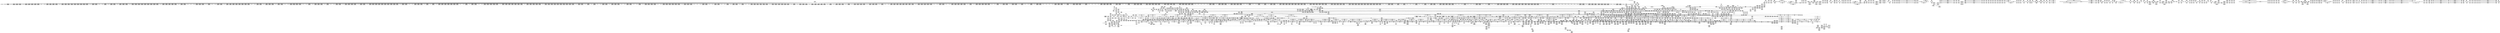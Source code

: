 digraph {
	CE0x4e67460 [shape=record,shape=Mrecord,label="{CE0x4e67460|current_sid:_tmp5|security/selinux/hooks.c,218|*SummSink*}"]
	CE0x4e18e10 [shape=record,shape=Mrecord,label="{CE0x4e18e10|2472:_%struct.cred*,_:_CRE_6300,6301_}"]
	CE0x4e24af0 [shape=record,shape=Mrecord,label="{CE0x4e24af0|avc_has_perm:_ssid|Function::avc_has_perm&Arg::ssid::|*SummSink*}"]
	CE0x4e8efb0 [shape=record,shape=Mrecord,label="{CE0x4e8efb0|selinux_getprocattr:_tmp60|security/selinux/hooks.c,5533|*SummSink*}"]
	CE0x4e67ec0 [shape=record,shape=Mrecord,label="{CE0x4e67ec0|0:_i8,_:_GCMR_rcu_read_lock.__warned_internal_global_i8_0,_section_.data.unlikely_,_align_1:_elem_0:default:}"]
	CE0x4e3a0c0 [shape=record,shape=Mrecord,label="{CE0x4e3a0c0|2472:_%struct.cred*,_:_CRE_2914,2915_}"]
	CE0x4ee1120 [shape=record,shape=Mrecord,label="{CE0x4ee1120|selinux_getprocattr:_call34|security/selinux/hooks.c,5538|*SummSink*}"]
	CE0x4df7730 [shape=record,shape=Mrecord,label="{CE0x4df7730|_call_void_mcount()_#3|*SummSink*}"]
	CE0x4e7c8e0 [shape=record,shape=Mrecord,label="{CE0x4e7c8e0|i64*_getelementptr_inbounds_(_11_x_i64_,_11_x_i64_*___llvm_gcov_ctr127,_i64_0,_i64_9)|*Constant*}"]
	CE0x4e0e0e0 [shape=record,shape=Mrecord,label="{CE0x4e0e0e0|2472:_%struct.cred*,_:_CRE_2964,2965_}"]
	CE0x4eb0040 [shape=record,shape=Mrecord,label="{CE0x4eb0040|selinux_getprocattr:_sid17|security/selinux/hooks.c,5529|*SummSource*}"]
	CE0x4eaf3f0 [shape=record,shape=Mrecord,label="{CE0x4eaf3f0|selinux_getprocattr:_tmp44|security/selinux/hooks.c,5529|*SummSink*}"]
	CE0x4e90f30 [shape=record,shape=Mrecord,label="{CE0x4e90f30|selinux_getprocattr:_tmp61|security/selinux/hooks.c,5534|*SummSink*}"]
	CE0x4f47c40 [shape=record,shape=Mrecord,label="{CE0x4f47c40|cred_sid:_tmp}"]
	CE0x4e12ee0 [shape=record,shape=Mrecord,label="{CE0x4e12ee0|2472:_%struct.cred*,_:_CRE_5864,5872_|*MultipleSource*|Function::current_has_perm&Arg::tsk::|Function::selinux_getprocattr&Arg::p::|security/selinux/hooks.c,5526}"]
	CE0x4ee86a0 [shape=record,shape=Mrecord,label="{CE0x4ee86a0|selinux_getprocattr:_tmp85|*SummSource*}"]
	CE0x4e3bae0 [shape=record,shape=Mrecord,label="{CE0x4e3bae0|2472:_%struct.cred*,_:_CRE_2936,2937_}"]
	CE0x4ec0ef0 [shape=record,shape=Mrecord,label="{CE0x4ec0ef0|i64*_getelementptr_inbounds_(_11_x_i64_,_11_x_i64_*___llvm_gcov_ctr132,_i64_0,_i64_9)|*Constant*}"]
	CE0x4e6f990 [shape=record,shape=Mrecord,label="{CE0x4e6f990|current_sid:_tmp6|security/selinux/hooks.c,218|*SummSource*}"]
	CE0x4eac050 [shape=record,shape=Mrecord,label="{CE0x4eac050|selinux_getprocattr:_call14|security/selinux/hooks.c,5528|*SummSink*}"]
	CE0x4f38100 [shape=record,shape=Mrecord,label="{CE0x4f38100|current_sid:_tmp19|security/selinux/hooks.c,218}"]
	CE0x4dceee0 [shape=record,shape=Mrecord,label="{CE0x4dceee0|i64*_getelementptr_inbounds_(_51_x_i64_,_51_x_i64_*___llvm_gcov_ctr329,_i64_0,_i64_7)|*Constant*|*SummSource*}"]
	CE0x4ecfd90 [shape=record,shape=Mrecord,label="{CE0x4ecfd90|rcu_lock_release:_tmp7}"]
	CE0x4de0db0 [shape=record,shape=Mrecord,label="{CE0x4de0db0|selinux_getprocattr:_tmp1|*SummSink*}"]
	CE0x4e80a60 [shape=record,shape=Mrecord,label="{CE0x4e80a60|0:_i8,_:_GCMR_rcu_read_unlock.__warned_internal_global_i8_0,_section_.data.unlikely_,_align_1:_elem_0:default:}"]
	CE0x4f48730 [shape=record,shape=Mrecord,label="{CE0x4f48730|task_sid:_tmp17|security/selinux/hooks.c,208}"]
	CE0x4ed5d40 [shape=record,shape=Mrecord,label="{CE0x4ed5d40|GLOBAL:_task_sid.__warned|Global_var:task_sid.__warned}"]
	CE0x4e70ae0 [shape=record,shape=Mrecord,label="{CE0x4e70ae0|i64_7|*Constant*|*SummSource*}"]
	CE0x4eea0a0 [shape=record,shape=Mrecord,label="{CE0x4eea0a0|task_sid:_tmp10|security/selinux/hooks.c,208|*SummSource*}"]
	CE0x4ec1d70 [shape=record,shape=Mrecord,label="{CE0x4ec1d70|rcu_read_unlock:_tmp20|include/linux/rcupdate.h,933|*SummSink*}"]
	CE0x4de01c0 [shape=record,shape=Mrecord,label="{CE0x4de01c0|current_has_perm:_tmp}"]
	CE0x4f0e6f0 [shape=record,shape=Mrecord,label="{CE0x4f0e6f0|__preempt_count_add:_tmp2|*SummSource*}"]
	CE0x4dfdcc0 [shape=record,shape=Mrecord,label="{CE0x4dfdcc0|i32_0|*Constant*|*SummSink*}"]
	CE0x4e1acf0 [shape=record,shape=Mrecord,label="{CE0x4e1acf0|2472:_%struct.cred*,_:_CRE_6326,6327_}"]
	CE0x4dbe1b0 [shape=record,shape=Mrecord,label="{CE0x4dbe1b0|selinux_getprocattr:_if.end43|*SummSink*}"]
	CE0x4e33ed0 [shape=record,shape=Mrecord,label="{CE0x4e33ed0|selinux_getprocattr:_land.lhs.true|*SummSink*}"]
	CE0x4e2a440 [shape=record,shape=Mrecord,label="{CE0x4e2a440|GLOBAL:_rcu_read_lock|*Constant*|*SummSink*}"]
	CE0x4edc700 [shape=record,shape=Mrecord,label="{CE0x4edc700|rcu_read_unlock:_tmp21|include/linux/rcupdate.h,935|*SummSource*}"]
	CE0x4ec24f0 [shape=record,shape=Mrecord,label="{CE0x4ec24f0|GLOBAL:_current_sid.__warned|Global_var:current_sid.__warned|*SummSource*}"]
	CE0x4dc8bc0 [shape=record,shape=Mrecord,label="{CE0x4dc8bc0|2472:_%struct.cred*,_:_CRE_2527,2528_}"]
	CE0x4dc8ac0 [shape=record,shape=Mrecord,label="{CE0x4dc8ac0|2472:_%struct.cred*,_:_CRE_2526,2527_}"]
	CE0x4f162a0 [shape=record,shape=Mrecord,label="{CE0x4f162a0|__preempt_count_sub:_tmp5|./arch/x86/include/asm/preempt.h,77}"]
	CE0x4e7e660 [shape=record,shape=Mrecord,label="{CE0x4e7e660|task_sid:_tmp4|*LoadInst*|security/selinux/hooks.c,208}"]
	CE0x4e06190 [shape=record,shape=Mrecord,label="{CE0x4e06190|i64_13|*Constant*}"]
	CE0x4eac200 [shape=record,shape=Mrecord,label="{CE0x4eac200|VOIDTB_TE:_CRE:_elem_0:default:}"]
	CE0x4e8dda0 [shape=record,shape=Mrecord,label="{CE0x4e8dda0|selinux_getprocattr:_tobool27|security/selinux/hooks.c,5534|*SummSource*}"]
	CE0x4e32c20 [shape=record,shape=Mrecord,label="{CE0x4e32c20|rcu_read_unlock:_tmp13|include/linux/rcupdate.h,933}"]
	CE0x4ed5cb0 [shape=record,shape=Mrecord,label="{CE0x4ed5cb0|task_sid:_tmp8|security/selinux/hooks.c,208|*SummSource*}"]
	CE0x4f4b1a0 [shape=record,shape=Mrecord,label="{CE0x4f4b1a0|rcu_lock_release:_tmp2|*SummSource*}"]
	CE0x4e1b540 [shape=record,shape=Mrecord,label="{CE0x4e1b540|2472:_%struct.cred*,_:_CRE_6333,6334_}"]
	CE0x4f57dc0 [shape=record,shape=Mrecord,label="{CE0x4f57dc0|__rcu_read_unlock:_tmp1|*SummSource*}"]
	CE0x4f11bd0 [shape=record,shape=Mrecord,label="{CE0x4f11bd0|cred_sid:_sid|security/selinux/hooks.c,197|*SummSource*}"]
	CE0x4e02850 [shape=record,shape=Mrecord,label="{CE0x4e02850|GLOBAL:___llvm_gcov_ctr132|Global_var:__llvm_gcov_ctr132}"]
	CE0x4e0bdf0 [shape=record,shape=Mrecord,label="{CE0x4e0bdf0|i8*_getelementptr_inbounds_(_41_x_i8_,_41_x_i8_*_.str44,_i32_0,_i32_0)|*Constant*|*SummSource*}"]
	CE0x4f06900 [shape=record,shape=Mrecord,label="{CE0x4f06900|rcu_read_unlock:_tmp16|include/linux/rcupdate.h,933}"]
	CE0x4e0ca50 [shape=record,shape=Mrecord,label="{CE0x4e0ca50|2472:_%struct.cred*,_:_CRE_2945,2946_}"]
	CE0x4e39ad0 [shape=record,shape=Mrecord,label="{CE0x4e39ad0|2472:_%struct.cred*,_:_CRE_2909,2910_}"]
	CE0x4dbb170 [shape=record,shape=Mrecord,label="{CE0x4dbb170|2472:_%struct.cred*,_:_CRE_695,696_}"]
	CE0x4e75400 [shape=record,shape=Mrecord,label="{CE0x4e75400|_call_void_rcu_lock_acquire(%struct.lockdep_map*_rcu_lock_map)_#10,_!dbg_!27711|include/linux/rcupdate.h,881|*SummSource*}"]
	CE0x4e2a390 [shape=record,shape=Mrecord,label="{CE0x4e2a390|GLOBAL:_rcu_read_lock|*Constant*|*SummSource*}"]
	CE0x4db8cd0 [shape=record,shape=Mrecord,label="{CE0x4db8cd0|2472:_%struct.cred*,_:_CRE_304,312_|*MultipleSource*|Function::current_has_perm&Arg::tsk::|Function::selinux_getprocattr&Arg::p::|security/selinux/hooks.c,5526}"]
	CE0x4ecce40 [shape=record,shape=Mrecord,label="{CE0x4ecce40|cred_sid:_tmp4|*LoadInst*|security/selinux/hooks.c,196}"]
	CE0x4edb130 [shape=record,shape=Mrecord,label="{CE0x4edb130|rcu_lock_acquire:_tmp4|include/linux/rcupdate.h,418|*SummSource*}"]
	CE0x4e8d2f0 [shape=record,shape=Mrecord,label="{CE0x4e8d2f0|selinux_getprocattr:_tmp59|security/selinux/hooks.c,5533|*SummSink*}"]
	CE0x4dc7960 [shape=record,shape=Mrecord,label="{CE0x4dc7960|2472:_%struct.cred*,_:_CRE_2888,2896_|*MultipleSource*|Function::current_has_perm&Arg::tsk::|Function::selinux_getprocattr&Arg::p::|security/selinux/hooks.c,5526}"]
	CE0x4e8edf0 [shape=record,shape=Mrecord,label="{CE0x4e8edf0|selinux_getprocattr:_tmp60|security/selinux/hooks.c,5533|*SummSource*}"]
	CE0x4efa890 [shape=record,shape=Mrecord,label="{CE0x4efa890|selinux_getprocattr:_tmp107|security/selinux/hooks.c,5550|*SummSink*}"]
	CE0x4ec5ea0 [shape=record,shape=Mrecord,label="{CE0x4ec5ea0|task_sid:_bb|*SummSink*}"]
	CE0x4e1a700 [shape=record,shape=Mrecord,label="{CE0x4e1a700|2472:_%struct.cred*,_:_CRE_6321,6322_}"]
	CE0x4e83b00 [shape=record,shape=Mrecord,label="{CE0x4e83b00|_call_void_mcount()_#3}"]
	CE0x4f2eb40 [shape=record,shape=Mrecord,label="{CE0x4f2eb40|i8*_getelementptr_inbounds_(_41_x_i8_,_41_x_i8_*_.str44,_i32_0,_i32_0)|*Constant*}"]
	CE0x4dc64e0 [shape=record,shape=Mrecord,label="{CE0x4dc64e0|2472:_%struct.cred*,_:_CRE_464,472_|*MultipleSource*|Function::current_has_perm&Arg::tsk::|Function::selinux_getprocattr&Arg::p::|security/selinux/hooks.c,5526}"]
	CE0x4f45760 [shape=record,shape=Mrecord,label="{CE0x4f45760|__rcu_read_unlock:_tmp7|include/linux/rcupdate.h,245}"]
	CE0x4ef9890 [shape=record,shape=Mrecord,label="{CE0x4ef9890|selinux_getprocattr:_tmp105|security/selinux/hooks.c,5549|*SummSource*}"]
	CE0x4f1f4c0 [shape=record,shape=Mrecord,label="{CE0x4f1f4c0|__preempt_count_sub:_do.end|*SummSink*}"]
	CE0x4e762e0 [shape=record,shape=Mrecord,label="{CE0x4e762e0|rcu_read_lock:_tmp10|include/linux/rcupdate.h,882}"]
	CE0x4f86900 [shape=record,shape=Mrecord,label="{CE0x4f86900|cred_sid:_tmp3|*SummSink*}"]
	CE0x4ddf090 [shape=record,shape=Mrecord,label="{CE0x4ddf090|2472:_%struct.cred*,_:_CRE_2104,2112_|*MultipleSource*|Function::current_has_perm&Arg::tsk::|Function::selinux_getprocattr&Arg::p::|security/selinux/hooks.c,5526}"]
	CE0x4e914d0 [shape=record,shape=Mrecord,label="{CE0x4e914d0|selinux_getprocattr:_tmp62|security/selinux/hooks.c,5534|*SummSink*}"]
	CE0x4e87c10 [shape=record,shape=Mrecord,label="{CE0x4e87c10|2472:_%struct.cred*,_:_CRE_6644,6648_|*MultipleSource*|Function::current_has_perm&Arg::tsk::|Function::selinux_getprocattr&Arg::p::|security/selinux/hooks.c,5526}"]
	CE0x4ed7e80 [shape=record,shape=Mrecord,label="{CE0x4ed7e80|_call_void_rcu_read_unlock()_#10,_!dbg_!27748|security/selinux/hooks.c,209|*SummSink*}"]
	CE0x4e868f0 [shape=record,shape=Mrecord,label="{CE0x4e868f0|2472:_%struct.cred*,_:_CRE_6568,6576_|*MultipleSource*|Function::current_has_perm&Arg::tsk::|Function::selinux_getprocattr&Arg::p::|security/selinux/hooks.c,5526}"]
	CE0x4e88680 [shape=record,shape=Mrecord,label="{CE0x4e88680|2472:_%struct.cred*,_:_CRE_6672,6680_|*MultipleSource*|Function::current_has_perm&Arg::tsk::|Function::selinux_getprocattr&Arg::p::|security/selinux/hooks.c,5526}"]
	CE0x4e02440 [shape=record,shape=Mrecord,label="{CE0x4e02440|rcu_read_lock:_tmp2|*SummSink*}"]
	CE0x4e14ef0 [shape=record,shape=Mrecord,label="{CE0x4e14ef0|2472:_%struct.cred*,_:_CRE_5984,5992_|*MultipleSource*|Function::current_has_perm&Arg::tsk::|Function::selinux_getprocattr&Arg::p::|security/selinux/hooks.c,5526}"]
	CE0x4ff09c0 [shape=record,shape=Mrecord,label="{CE0x4ff09c0|i64*_getelementptr_inbounds_(_4_x_i64_,_4_x_i64_*___llvm_gcov_ctr135,_i64_0,_i64_2)|*Constant*}"]
	CE0x4eb5360 [shape=record,shape=Mrecord,label="{CE0x4eb5360|i64*_getelementptr_inbounds_(_13_x_i64_,_13_x_i64_*___llvm_gcov_ctr126,_i64_0,_i64_1)|*Constant*}"]
	CE0x4e13760 [shape=record,shape=Mrecord,label="{CE0x4e13760|2472:_%struct.cred*,_:_CRE_5896,5904_|*MultipleSource*|Function::current_has_perm&Arg::tsk::|Function::selinux_getprocattr&Arg::p::|security/selinux/hooks.c,5526}"]
	CE0x4df79c0 [shape=record,shape=Mrecord,label="{CE0x4df79c0|i64_4|*Constant*|*SummSource*}"]
	CE0x4e811a0 [shape=record,shape=Mrecord,label="{CE0x4e811a0|rcu_read_unlock:_tmp|*SummSource*}"]
	CE0x4ee7090 [shape=record,shape=Mrecord,label="{CE0x4ee7090|selinux_getprocattr:_tmp82|security/selinux/hooks.c,5541|*SummSink*}"]
	CE0x4dd3190 [shape=record,shape=Mrecord,label="{CE0x4dd3190|selinux_getprocattr:_tmp20|security/selinux/hooks.c,5526}"]
	CE0x4dfbd90 [shape=record,shape=Mrecord,label="{CE0x4dfbd90|selinux_getprocattr:_tmp10|security/selinux/hooks.c,5522}"]
	CE0x4ee5da0 [shape=record,shape=Mrecord,label="{CE0x4ee5da0|selinux_getprocattr:_sockcreate_sid|security/selinux/hooks.c,5539|*SummSink*}"]
	CE0x4f33070 [shape=record,shape=Mrecord,label="{CE0x4f33070|task_sid:_tmp18|security/selinux/hooks.c,208}"]
	CE0x4dbd0a0 [shape=record,shape=Mrecord,label="{CE0x4dbd0a0|selinux_getprocattr:_if.then32}"]
	CE0x4f45ab0 [shape=record,shape=Mrecord,label="{CE0x4f45ab0|_call_void_mcount()_#3|*SummSink*}"]
	CE0x4ed2d70 [shape=record,shape=Mrecord,label="{CE0x4ed2d70|%struct.lockdep_map*_null|*Constant*|*SummSource*}"]
	CE0x4f80430 [shape=record,shape=Mrecord,label="{CE0x4f80430|__preempt_count_add:_tmp|*SummSink*}"]
	CE0x4ebb120 [shape=record,shape=Mrecord,label="{CE0x4ebb120|i64_25|*Constant*}"]
	CE0x4ed4310 [shape=record,shape=Mrecord,label="{CE0x4ed4310|i64*_getelementptr_inbounds_(_4_x_i64_,_4_x_i64_*___llvm_gcov_ctr133,_i64_0,_i64_1)|*Constant*}"]
	CE0x4e1aa90 [shape=record,shape=Mrecord,label="{CE0x4e1aa90|2472:_%struct.cred*,_:_CRE_6324,6325_}"]
	CE0x4f14e20 [shape=record,shape=Mrecord,label="{CE0x4f14e20|i64*_getelementptr_inbounds_(_4_x_i64_,_4_x_i64_*___llvm_gcov_ctr129,_i64_0,_i64_0)|*Constant*|*SummSink*}"]
	CE0x4f16420 [shape=record,shape=Mrecord,label="{CE0x4f16420|__preempt_count_sub:_tmp5|./arch/x86/include/asm/preempt.h,77|*SummSource*}"]
	CE0x4e1b8d0 [shape=record,shape=Mrecord,label="{CE0x4e1b8d0|2472:_%struct.cred*,_:_CRE_6336,6337_}"]
	CE0x4e9bd50 [shape=record,shape=Mrecord,label="{CE0x4e9bd50|selinux_getprocattr:_tmp28|security/selinux/hooks.c,5526|*SummSink*}"]
	CE0x4eeb070 [shape=record,shape=Mrecord,label="{CE0x4eeb070|current_sid:_tmp17|security/selinux/hooks.c,218|*SummSink*}"]
	CE0x4f071a0 [shape=record,shape=Mrecord,label="{CE0x4f071a0|i64*_getelementptr_inbounds_(_4_x_i64_,_4_x_i64_*___llvm_gcov_ctr135,_i64_0,_i64_1)|*Constant*}"]
	CE0x4e0fc40 [shape=record,shape=Mrecord,label="{CE0x4e0fc40|2472:_%struct.cred*,_:_CRE_3032,3036_|*MultipleSource*|Function::current_has_perm&Arg::tsk::|Function::selinux_getprocattr&Arg::p::|security/selinux/hooks.c,5526}"]
	CE0x4e29490 [shape=record,shape=Mrecord,label="{CE0x4e29490|rcu_read_lock:_land.lhs.true2|*SummSource*}"]
	CE0x4ece210 [shape=record,shape=Mrecord,label="{CE0x4ece210|GLOBAL:___preempt_count_sub|*Constant*|*SummSink*}"]
	CE0x4f888c0 [shape=record,shape=Mrecord,label="{CE0x4f888c0|i64_5|*Constant*}"]
	CE0x4e239f0 [shape=record,shape=Mrecord,label="{CE0x4e239f0|avc_has_perm:_ssid|Function::avc_has_perm&Arg::ssid::|*SummSource*}"]
	CE0x4e24e40 [shape=record,shape=Mrecord,label="{CE0x4e24e40|i64_0|*Constant*}"]
	CE0x4eb0e50 [shape=record,shape=Mrecord,label="{CE0x4eb0e50|0:_i32,_4:_i32,_8:_i32,_12:_i32,_16:_i32,_20:_i32,_:_CRE_12,16_|*MultipleSource*|security/selinux/hooks.c,5526|security/selinux/hooks.c,5526|security/selinux/hooks.c,5529}"]
	CE0x4f85880 [shape=record,shape=Mrecord,label="{CE0x4f85880|get_current:_tmp1}"]
	CE0x4f477b0 [shape=record,shape=Mrecord,label="{CE0x4f477b0|task_sid:_land.lhs.true2|*SummSource*}"]
	CE0x4f17420 [shape=record,shape=Mrecord,label="{CE0x4f17420|cred_sid:_tmp5|security/selinux/hooks.c,196|*SummSink*}"]
	CE0x4e95360 [shape=record,shape=Mrecord,label="{CE0x4e95360|selinux_getprocattr:_call30|security/selinux/hooks.c,5536}"]
	CE0x4e84de0 [shape=record,shape=Mrecord,label="{CE0x4e84de0|i64*_getelementptr_inbounds_(_11_x_i64_,_11_x_i64_*___llvm_gcov_ctr132,_i64_0,_i64_8)|*Constant*|*SummSink*}"]
	CE0x4df9370 [shape=record,shape=Mrecord,label="{CE0x4df9370|selinux_getprocattr:_tobool|security/selinux/hooks.c,5521|*SummSink*}"]
	CE0x4e37a50 [shape=record,shape=Mrecord,label="{CE0x4e37a50|selinux_getprocattr:_tmp51|security/selinux/hooks.c,5531|*SummSource*}"]
	CE0x4e12660 [shape=record,shape=Mrecord,label="{CE0x4e12660|2472:_%struct.cred*,_:_CRE_3160,3164_|*MultipleSource*|Function::current_has_perm&Arg::tsk::|Function::selinux_getprocattr&Arg::p::|security/selinux/hooks.c,5526}"]
	CE0x4f850e0 [shape=record,shape=Mrecord,label="{CE0x4f850e0|cred_sid:_security|security/selinux/hooks.c,196}"]
	CE0x4e26190 [shape=record,shape=Mrecord,label="{CE0x4e26190|get_current:_entry|*SummSource*}"]
	CE0x4ef2c80 [shape=record,shape=Mrecord,label="{CE0x4ef2c80|selinux_getprocattr:_tmp97|security/selinux/hooks.c,5544|*SummSink*}"]
	CE0x4f01e00 [shape=record,shape=Mrecord,label="{CE0x4f01e00|rcu_read_unlock:_tmp6|include/linux/rcupdate.h,933|*SummSink*}"]
	CE0x4f144b0 [shape=record,shape=Mrecord,label="{CE0x4f144b0|_call_void_mcount()_#3|*SummSink*}"]
	CE0x4df7c90 [shape=record,shape=Mrecord,label="{CE0x4df7c90|selinux_getprocattr:_tmp6|security/selinux/hooks.c,5521}"]
	CE0x4e84b00 [shape=record,shape=Mrecord,label="{CE0x4e84b00|i32_218|*Constant*|*SummSource*}"]
	CE0x4e18950 [shape=record,shape=Mrecord,label="{CE0x4e18950|2472:_%struct.cred*,_:_CRE_6296,6297_}"]
	CE0x4f13b10 [shape=record,shape=Mrecord,label="{CE0x4f13b10|__preempt_count_add:_do.end|*SummSource*}"]
	CE0x4e09af0 [shape=record,shape=Mrecord,label="{CE0x4e09af0|i64*_getelementptr_inbounds_(_51_x_i64_,_51_x_i64_*___llvm_gcov_ctr329,_i64_0,_i64_16)|*Constant*|*SummSource*}"]
	CE0x4dcf5c0 [shape=record,shape=Mrecord,label="{CE0x4dcf5c0|selinux_getprocattr:_do.body|*SummSource*}"]
	CE0x4e1caa0 [shape=record,shape=Mrecord,label="{CE0x4e1caa0|2472:_%struct.cred*,_:_CRE_6351,6352_}"]
	CE0x4ea4b80 [shape=record,shape=Mrecord,label="{CE0x4ea4b80|selinux_getprocattr:_call4|security/selinux/hooks.c,5526|*SummSource*}"]
	CE0x4e1d1c0 [shape=record,shape=Mrecord,label="{CE0x4e1d1c0|2472:_%struct.cred*,_:_CRE_6357,6358_}"]
	CE0x4e32f30 [shape=record,shape=Mrecord,label="{CE0x4e32f30|selinux_getprocattr:_do.end|*SummSink*}"]
	CE0x4edca90 [shape=record,shape=Mrecord,label="{CE0x4edca90|_call_void_rcu_lock_release(%struct.lockdep_map*_rcu_lock_map)_#10,_!dbg_!27733|include/linux/rcupdate.h,935}"]
	CE0x4ddfb60 [shape=record,shape=Mrecord,label="{CE0x4ddfb60|2472:_%struct.cred*,_:_CRE_2144,2152_|*MultipleSource*|Function::current_has_perm&Arg::tsk::|Function::selinux_getprocattr&Arg::p::|security/selinux/hooks.c,5526}"]
	CE0x4e748e0 [shape=record,shape=Mrecord,label="{CE0x4e748e0|GLOBAL:_rcu_lock_acquire|*Constant*|*SummSource*}"]
	CE0x4ee7be0 [shape=record,shape=Mrecord,label="{CE0x4ee7be0|selinux_getprocattr:_tmp84}"]
	CE0x4dd4630 [shape=record,shape=Mrecord,label="{CE0x4dd4630|selinux_getprocattr:_if.end40|*SummSource*}"]
	CE0x4efe6f0 [shape=record,shape=Mrecord,label="{CE0x4efe6f0|selinux_getprocattr:_tmp111|security/selinux/hooks.c,5555}"]
	CE0x4f8d5a0 [shape=record,shape=Mrecord,label="{CE0x4f8d5a0|__preempt_count_sub:_entry|*SummSink*}"]
	CE0x4f16080 [shape=record,shape=Mrecord,label="{CE0x4f16080|__preempt_count_sub:_do.body|*SummSink*}"]
	CE0x4f31800 [shape=record,shape=Mrecord,label="{CE0x4f31800|_call_void___preempt_count_add(i32_1)_#10,_!dbg_!27711|include/linux/rcupdate.h,239}"]
	CE0x4ed88c0 [shape=record,shape=Mrecord,label="{CE0x4ed88c0|task_sid:_call7|security/selinux/hooks.c,208}"]
	CE0x4e35d00 [shape=record,shape=Mrecord,label="{CE0x4e35d00|avc_has_perm:_tclass|Function::avc_has_perm&Arg::tclass::}"]
	CE0x4ec0f60 [shape=record,shape=Mrecord,label="{CE0x4ec0f60|i64*_getelementptr_inbounds_(_11_x_i64_,_11_x_i64_*___llvm_gcov_ctr132,_i64_0,_i64_9)|*Constant*|*SummSource*}"]
	CE0x4dbb860 [shape=record,shape=Mrecord,label="{CE0x4dbb860|2472:_%struct.cred*,_:_CRE_701,702_}"]
	CE0x4eab760 [shape=record,shape=Mrecord,label="{CE0x4eab760|get_current:_tmp1|*SummSource*}"]
	CE0x4ed3350 [shape=record,shape=Mrecord,label="{CE0x4ed3350|i64_ptrtoint_(i8*_blockaddress(_rcu_lock_acquire,_%__here)_to_i64)|*Constant*|*SummSink*}"]
	CE0x4f8b3e0 [shape=record,shape=Mrecord,label="{CE0x4f8b3e0|rcu_read_unlock:_tmp12|include/linux/rcupdate.h,933}"]
	CE0x4ef7040 [shape=record,shape=Mrecord,label="{CE0x4ef7040|i64_45|*Constant*}"]
	CE0x4e6dcf0 [shape=record,shape=Mrecord,label="{CE0x4e6dcf0|rcu_read_unlock:_tmp16|include/linux/rcupdate.h,933|*SummSource*}"]
	CE0x4f7c950 [shape=record,shape=Mrecord,label="{CE0x4f7c950|GLOBAL:_rcu_lock_acquire|*Constant*}"]
	CE0x4ed53c0 [shape=record,shape=Mrecord,label="{CE0x4ed53c0|task_sid:_tmp6|security/selinux/hooks.c,208}"]
	CE0x4f56250 [shape=record,shape=Mrecord,label="{CE0x4f56250|rcu_read_lock:_land.lhs.true}"]
	CE0x4eb9600 [shape=record,shape=Mrecord,label="{CE0x4eb9600|selinux_getprocattr:_tobool23|security/selinux/hooks.c,5532|*SummSource*}"]
	CE0x4f5baf0 [shape=record,shape=Mrecord,label="{CE0x4f5baf0|rcu_lock_acquire:_tmp1|*SummSink*}"]
	CE0x4e11bc0 [shape=record,shape=Mrecord,label="{CE0x4e11bc0|2472:_%struct.cred*,_:_CRE_3136,3140_|*MultipleSource*|Function::current_has_perm&Arg::tsk::|Function::selinux_getprocattr&Arg::p::|security/selinux/hooks.c,5526}"]
	CE0x4eaada0 [shape=record,shape=Mrecord,label="{CE0x4eaada0|i64_18|*Constant*|*SummSink*}"]
	CE0x4f140b0 [shape=record,shape=Mrecord,label="{CE0x4f140b0|i64*_getelementptr_inbounds_(_4_x_i64_,_4_x_i64_*___llvm_gcov_ctr129,_i64_0,_i64_3)|*Constant*|*SummSink*}"]
	CE0x4dc72d0 [shape=record,shape=Mrecord,label="{CE0x4dc72d0|2472:_%struct.cred*,_:_CRE_2872,2876_|*MultipleSource*|Function::current_has_perm&Arg::tsk::|Function::selinux_getprocattr&Arg::p::|security/selinux/hooks.c,5526}"]
	CE0x4eacc10 [shape=record,shape=Mrecord,label="{CE0x4eacc10|selinux_getprocattr:_sid.1|*SummSink*}"]
	CE0x4e12880 [shape=record,shape=Mrecord,label="{CE0x4e12880|2472:_%struct.cred*,_:_CRE_3164,3168_|*MultipleSource*|Function::current_has_perm&Arg::tsk::|Function::selinux_getprocattr&Arg::p::|security/selinux/hooks.c,5526}"]
	CE0x4f8e010 [shape=record,shape=Mrecord,label="{CE0x4f8e010|rcu_read_lock:_tmp21|include/linux/rcupdate.h,884}"]
	CE0x4f48b40 [shape=record,shape=Mrecord,label="{CE0x4f48b40|i64*_getelementptr_inbounds_(_4_x_i64_,_4_x_i64_*___llvm_gcov_ctr130,_i64_0,_i64_0)|*Constant*|*SummSink*}"]
	CE0x4e08b60 [shape=record,shape=Mrecord,label="{CE0x4e08b60|selinux_getprocattr:_tmp32|security/selinux/hooks.c,5526|*SummSink*}"]
	CE0x4e3b290 [shape=record,shape=Mrecord,label="{CE0x4e3b290|2472:_%struct.cred*,_:_CRE_2929,2930_}"]
	CE0x4ed8b50 [shape=record,shape=Mrecord,label="{CE0x4ed8b50|task_sid:_call7|security/selinux/hooks.c,208|*SummSink*}"]
	CE0x4e03e30 [shape=record,shape=Mrecord,label="{CE0x4e03e30|rcu_read_lock:_tmp1|*SummSource*}"]
	CE0x4eb1bf0 [shape=record,shape=Mrecord,label="{CE0x4eb1bf0|selinux_getprocattr:_tmp46|security/selinux/hooks.c,5529|*SummSink*}"]
	CE0x4ee24e0 [shape=record,shape=Mrecord,label="{CE0x4ee24e0|i64_34|*Constant*|*SummSink*}"]
	CE0x4e74b10 [shape=record,shape=Mrecord,label="{CE0x4e74b10|_ret_void,_!dbg_!27717|include/linux/rcupdate.h,419|*SummSink*}"]
	CE0x4f02010 [shape=record,shape=Mrecord,label="{CE0x4f02010|current_sid:_tmp8|security/selinux/hooks.c,218|*SummSink*}"]
	CE0x4eb5b20 [shape=record,shape=Mrecord,label="{CE0x4eb5b20|task_sid:_do.body|*SummSource*}"]
	CE0x4f51df0 [shape=record,shape=Mrecord,label="{CE0x4f51df0|__rcu_read_lock:_tmp5|include/linux/rcupdate.h,239}"]
	CE0x4e22600 [shape=record,shape=Mrecord,label="{CE0x4e22600|get_current:_entry|*SummSink*}"]
	CE0x4ec5d50 [shape=record,shape=Mrecord,label="{CE0x4ec5d50|task_sid:_bb}"]
	CE0x4f06170 [shape=record,shape=Mrecord,label="{CE0x4f06170|__preempt_count_sub:_tmp3|*SummSink*}"]
	CE0x4e70800 [shape=record,shape=Mrecord,label="{CE0x4e70800|i64_6|*Constant*|*SummSource*}"]
	CE0x4edd280 [shape=record,shape=Mrecord,label="{CE0x4edd280|_call_void_rcu_lock_release(%struct.lockdep_map*_rcu_lock_map)_#10,_!dbg_!27733|include/linux/rcupdate.h,935|*SummSource*}"]
	CE0x4dcc6a0 [shape=record,shape=Mrecord,label="{CE0x4dcc6a0|2472:_%struct.cred*,_:_CRE_664,672_|*MultipleSource*|Function::current_has_perm&Arg::tsk::|Function::selinux_getprocattr&Arg::p::|security/selinux/hooks.c,5526}"]
	CE0x4e102a0 [shape=record,shape=Mrecord,label="{CE0x4e102a0|2472:_%struct.cred*,_:_CRE_3056,3064_|*MultipleSource*|Function::current_has_perm&Arg::tsk::|Function::selinux_getprocattr&Arg::p::|security/selinux/hooks.c,5526}"]
	CE0x4e32280 [shape=record,shape=Mrecord,label="{CE0x4e32280|_ret_i32_%tmp24,_!dbg_!27742|security/selinux/hooks.c,220|*SummSource*}"]
	CE0x4ebb7e0 [shape=record,shape=Mrecord,label="{CE0x4ebb7e0|selinux_getprocattr:_tmp54|security/selinux/hooks.c,5532}"]
	CE0x4e7de50 [shape=record,shape=Mrecord,label="{CE0x4e7de50|i64*_getelementptr_inbounds_(_4_x_i64_,_4_x_i64_*___llvm_gcov_ctr130,_i64_0,_i64_1)|*Constant*|*SummSink*}"]
	CE0x4de59e0 [shape=record,shape=Mrecord,label="{CE0x4de59e0|2472:_%struct.cred*,_:_CRE_2832,2840_|*MultipleSource*|Function::current_has_perm&Arg::tsk::|Function::selinux_getprocattr&Arg::p::|security/selinux/hooks.c,5526}"]
	CE0x4e1dbe0 [shape=record,shape=Mrecord,label="{CE0x4e1dbe0|2472:_%struct.cred*,_:_CRE_6392,6400_|*MultipleSource*|Function::current_has_perm&Arg::tsk::|Function::selinux_getprocattr&Arg::p::|security/selinux/hooks.c,5526}"]
	CE0x4dcbbc0 [shape=record,shape=Mrecord,label="{CE0x4dcbbc0|selinux_getprocattr:_if.then45}"]
	CE0x4dfe8f0 [shape=record,shape=Mrecord,label="{CE0x4dfe8f0|get_current:_tmp4|./arch/x86/include/asm/current.h,14}"]
	CE0x4e726f0 [shape=record,shape=Mrecord,label="{CE0x4e726f0|rcu_read_lock:_tmp17|include/linux/rcupdate.h,882}"]
	CE0x4ef37f0 [shape=record,shape=Mrecord,label="{CE0x4ef37f0|i64*_getelementptr_inbounds_(_51_x_i64_,_51_x_i64_*___llvm_gcov_ctr329,_i64_0,_i64_44)|*Constant*|*SummSink*}"]
	CE0x4f4dcb0 [shape=record,shape=Mrecord,label="{CE0x4f4dcb0|__rcu_read_lock:_tmp7|include/linux/rcupdate.h,240}"]
	CE0x4e94bd0 [shape=record,shape=Mrecord,label="{CE0x4e94bd0|selinux_getprocattr:_tmp67|security/selinux/hooks.c,5535|*SummSource*}"]
	CE0x4ed91d0 [shape=record,shape=Mrecord,label="{CE0x4ed91d0|cred_sid:_entry}"]
	CE0x4de5130 [shape=record,shape=Mrecord,label="{CE0x4de5130|2472:_%struct.cred*,_:_CRE_2800,2808_|*MultipleSource*|Function::current_has_perm&Arg::tsk::|Function::selinux_getprocattr&Arg::p::|security/selinux/hooks.c,5526}"]
	CE0x4eedd10 [shape=record,shape=Mrecord,label="{CE0x4eedd10|selinux_getprocattr:_sid.3|*SummSink*}"]
	CE0x4f2e2e0 [shape=record,shape=Mrecord,label="{CE0x4f2e2e0|__rcu_read_lock:_bb|*SummSink*}"]
	CE0x4f2dcc0 [shape=record,shape=Mrecord,label="{CE0x4f2dcc0|i32_208|*Constant*}"]
	CE0x4e319d0 [shape=record,shape=Mrecord,label="{CE0x4e319d0|i32_(i32,_i32,_i16,_i32,_%struct.common_audit_data*)*_bitcast_(i32_(i32,_i32,_i16,_i32,_%struct.common_audit_data.495*)*_avc_has_perm_to_i32_(i32,_i32,_i16,_i32,_%struct.common_audit_data*)*)|*Constant*|*SummSource*}"]
	CE0x4e81670 [shape=record,shape=Mrecord,label="{CE0x4e81670|task_sid:_call3|security/selinux/hooks.c,208|*SummSource*}"]
	CE0x4e92f60 [shape=record,shape=Mrecord,label="{CE0x4e92f60|selinux_getprocattr:_tmp66|security/selinux/hooks.c,5535|*SummSink*}"]
	CE0x4ebc670 [shape=record,shape=Mrecord,label="{CE0x4ebc670|task_sid:_do.end6|*SummSink*}"]
	CE0x4f306a0 [shape=record,shape=Mrecord,label="{CE0x4f306a0|i1_true|*Constant*}"]
	CE0x4e0eb90 [shape=record,shape=Mrecord,label="{CE0x4e0eb90|2472:_%struct.cred*,_:_CRE_2973,2974_}"]
	CE0x4e34020 [shape=record,shape=Mrecord,label="{CE0x4e34020|selinux_getprocattr:_if.end|*SummSink*}"]
	CE0x4df7440 [shape=record,shape=Mrecord,label="{CE0x4df7440|i64*_getelementptr_inbounds_(_51_x_i64_,_51_x_i64_*___llvm_gcov_ctr329,_i64_0,_i64_6)|*Constant*|*SummSink*}"]
	CE0x4df6910 [shape=record,shape=Mrecord,label="{CE0x4df6910|selinux_getprocattr:_tmp8|security/selinux/hooks.c,5521|*SummSink*}"]
	CE0x4e84680 [shape=record,shape=Mrecord,label="{CE0x4e84680|rcu_read_unlock:_tmp7|include/linux/rcupdate.h,933}"]
	CE0x4e7a390 [shape=record,shape=Mrecord,label="{CE0x4e7a390|i8*_getelementptr_inbounds_(_42_x_i8_,_42_x_i8_*_.str46,_i32_0,_i32_0)|*Constant*}"]
	CE0x4f0f2d0 [shape=record,shape=Mrecord,label="{CE0x4f0f2d0|__preempt_count_add:_tmp1}"]
	CE0x4e00010 [shape=record,shape=Mrecord,label="{CE0x4e00010|current_has_perm:_tmp3}"]
	CE0x4dcb630 [shape=record,shape=Mrecord,label="{CE0x4dcb630|i32_77|*Constant*|*SummSource*}"]
	CE0x4eae9b0 [shape=record,shape=Mrecord,label="{CE0x4eae9b0|i64*_getelementptr_inbounds_(_51_x_i64_,_51_x_i64_*___llvm_gcov_ctr329,_i64_0,_i64_20)|*Constant*}"]
	CE0x4e9e2d0 [shape=record,shape=Mrecord,label="{CE0x4e9e2d0|selinux_getprocattr:_tmp18|security/selinux/hooks.c,5526}"]
	CE0x4ec7b20 [shape=record,shape=Mrecord,label="{CE0x4ec7b20|task_sid:_tmp12|security/selinux/hooks.c,208}"]
	CE0x4f2ee00 [shape=record,shape=Mrecord,label="{CE0x4f2ee00|i64*_getelementptr_inbounds_(_11_x_i64_,_11_x_i64_*___llvm_gcov_ctr125,_i64_0,_i64_1)|*Constant*|*SummSource*}"]
	CE0x4f7d980 [shape=record,shape=Mrecord,label="{CE0x4f7d980|rcu_read_lock:_tmp18|include/linux/rcupdate.h,882}"]
	CE0x4eca650 [shape=record,shape=Mrecord,label="{CE0x4eca650|rcu_read_unlock:_tmp10|include/linux/rcupdate.h,933|*SummSink*}"]
	CE0x4f825a0 [shape=record,shape=Mrecord,label="{CE0x4f825a0|i32_1|*Constant*}"]
	CE0x4ecc4f0 [shape=record,shape=Mrecord,label="{CE0x4ecc4f0|i64*_getelementptr_inbounds_(_13_x_i64_,_13_x_i64_*___llvm_gcov_ctr126,_i64_0,_i64_11)|*Constant*}"]
	CE0x4e1cd00 [shape=record,shape=Mrecord,label="{CE0x4e1cd00|2472:_%struct.cred*,_:_CRE_6353,6354_}"]
	CE0x4eea870 [shape=record,shape=Mrecord,label="{CE0x4eea870|i64*_getelementptr_inbounds_(_11_x_i64_,_11_x_i64_*___llvm_gcov_ctr125,_i64_0,_i64_9)|*Constant*}"]
	CE0x4e80520 [shape=record,shape=Mrecord,label="{CE0x4e80520|__rcu_read_lock:_tmp3}"]
	CE0x4de63c0 [shape=record,shape=Mrecord,label="{CE0x4de63c0|2472:_%struct.cred*,_:_CRE_2312,2320_|*MultipleSource*|Function::current_has_perm&Arg::tsk::|Function::selinux_getprocattr&Arg::p::|security/selinux/hooks.c,5526}"]
	CE0x4ece310 [shape=record,shape=Mrecord,label="{CE0x4ece310|__preempt_count_sub:_entry}"]
	CE0x4df98a0 [shape=record,shape=Mrecord,label="{CE0x4df98a0|i64*_getelementptr_inbounds_(_2_x_i64_,_2_x_i64_*___llvm_gcov_ctr136,_i64_0,_i64_0)|*Constant*}"]
	CE0x4f32b60 [shape=record,shape=Mrecord,label="{CE0x4f32b60|i32_218|*Constant*}"]
	CE0x4eb1470 [shape=record,shape=Mrecord,label="{CE0x4eb1470|0:_i32,_4:_i32,_8:_i32,_12:_i32,_16:_i32,_20:_i32,_:_CRE_20,24_|*MultipleSource*|security/selinux/hooks.c,5526|security/selinux/hooks.c,5526|security/selinux/hooks.c,5529}"]
	CE0x4f884c0 [shape=record,shape=Mrecord,label="{CE0x4f884c0|rcu_read_lock:_land.lhs.true2}"]
	CE0x4f22310 [shape=record,shape=Mrecord,label="{CE0x4f22310|rcu_read_lock:_tmp2}"]
	CE0x4e07440 [shape=record,shape=Mrecord,label="{CE0x4e07440|i64_10|*Constant*|*SummSource*}"]
	CE0x4ea10d0 [shape=record,shape=Mrecord,label="{CE0x4ea10d0|selinux_getprocattr:_tmp71|security/selinux/hooks.c,5536|*SummSink*}"]
	CE0x4db2520 [shape=record,shape=Mrecord,label="{CE0x4db2520|2472:_%struct.cred*,_:_CRE_712,720_|*MultipleSource*|Function::current_has_perm&Arg::tsk::|Function::selinux_getprocattr&Arg::p::|security/selinux/hooks.c,5526}"]
	CE0x4e70a70 [shape=record,shape=Mrecord,label="{CE0x4e70a70|i64_7|*Constant*}"]
	CE0x4ddfd80 [shape=record,shape=Mrecord,label="{CE0x4ddfd80|2472:_%struct.cred*,_:_CRE_2152,2160_|*MultipleSource*|Function::current_has_perm&Arg::tsk::|Function::selinux_getprocattr&Arg::p::|security/selinux/hooks.c,5526}"]
	CE0x4e29f00 [shape=record,shape=Mrecord,label="{CE0x4e29f00|rcu_read_lock:_call3|include/linux/rcupdate.h,882|*SummSource*}"]
	CE0x4e879f0 [shape=record,shape=Mrecord,label="{CE0x4e879f0|2472:_%struct.cred*,_:_CRE_6640,6644_|*MultipleSource*|Function::current_has_perm&Arg::tsk::|Function::selinux_getprocattr&Arg::p::|security/selinux/hooks.c,5526}"]
	CE0x4e90b60 [shape=record,shape=Mrecord,label="{CE0x4e90b60|i64_27|*Constant*}"]
	CE0x4e6ad30 [shape=record,shape=Mrecord,label="{CE0x4e6ad30|rcu_read_unlock:_tmp1|*SummSource*}"]
	CE0x4e1b410 [shape=record,shape=Mrecord,label="{CE0x4e1b410|2472:_%struct.cred*,_:_CRE_6332,6333_}"]
	CE0x4e82a80 [shape=record,shape=Mrecord,label="{CE0x4e82a80|current_sid:_tmp11|security/selinux/hooks.c,218|*SummSource*}"]
	CE0x4eee290 [shape=record,shape=Mrecord,label="{CE0x4eee290|i64*_getelementptr_inbounds_(_51_x_i64_,_51_x_i64_*___llvm_gcov_ctr329,_i64_0,_i64_41)|*Constant*}"]
	CE0x4f147a0 [shape=record,shape=Mrecord,label="{CE0x4f147a0|__preempt_count_add:_tmp4|./arch/x86/include/asm/preempt.h,72|*SummSink*}"]
	CE0x4f48340 [shape=record,shape=Mrecord,label="{CE0x4f48340|cred_sid:_tmp|*SummSink*}"]
	CE0x4ee6520 [shape=record,shape=Mrecord,label="{CE0x4ee6520|selinux_getprocattr:_tmp87|*SummSource*}"]
	CE0x4e917e0 [shape=record,shape=Mrecord,label="{CE0x4e917e0|selinux_getprocattr:_tmp63|security/selinux/hooks.c,5534}"]
	CE0x4e13fe0 [shape=record,shape=Mrecord,label="{CE0x4e13fe0|2472:_%struct.cred*,_:_CRE_5928,5936_|*MultipleSource*|Function::current_has_perm&Arg::tsk::|Function::selinux_getprocattr&Arg::p::|security/selinux/hooks.c,5526}"]
	CE0x4e2ac80 [shape=record,shape=Mrecord,label="{CE0x4e2ac80|_ret_i32_%call7,_!dbg_!27749|security/selinux/hooks.c,210|*SummSource*}"]
	CE0x4e30ad0 [shape=record,shape=Mrecord,label="{CE0x4e30ad0|rcu_read_lock:_bb|*SummSink*}"]
	CE0x4de6e60 [shape=record,shape=Mrecord,label="{CE0x4de6e60|2472:_%struct.cred*,_:_CRE_2352,2360_|*MultipleSource*|Function::current_has_perm&Arg::tsk::|Function::selinux_getprocattr&Arg::p::|security/selinux/hooks.c,5526}"]
	CE0x4ecd6d0 [shape=record,shape=Mrecord,label="{CE0x4ecd6d0|get_current:_tmp3}"]
	CE0x4f4c820 [shape=record,shape=Mrecord,label="{CE0x4f4c820|task_sid:_tmp15|security/selinux/hooks.c,208|*SummSource*}"]
	CE0x4f83c80 [shape=record,shape=Mrecord,label="{CE0x4f83c80|__preempt_count_add:_tmp2|*SummSink*}"]
	CE0x4e93200 [shape=record,shape=Mrecord,label="{CE0x4e93200|selinux_getprocattr:_tmp66|security/selinux/hooks.c,5535}"]
	CE0x4ee2d30 [shape=record,shape=Mrecord,label="{CE0x4ee2d30|selinux_getprocattr:_tmp76|security/selinux/hooks.c,5538|*SummSink*}"]
	CE0x4dfd630 [shape=record,shape=Mrecord,label="{CE0x4dfd630|current_has_perm:_perms|Function::current_has_perm&Arg::perms::}"]
	CE0x4dd46f0 [shape=record,shape=Mrecord,label="{CE0x4dd46f0|selinux_getprocattr:_if.end40|*SummSink*}"]
	CE0x4e12440 [shape=record,shape=Mrecord,label="{CE0x4e12440|2472:_%struct.cred*,_:_CRE_3152,3160_|*MultipleSource*|Function::current_has_perm&Arg::tsk::|Function::selinux_getprocattr&Arg::p::|security/selinux/hooks.c,5526}"]
	CE0x4eb8b40 [shape=record,shape=Mrecord,label="{CE0x4eb8b40|selinux_getprocattr:_osid|security/selinux/hooks.c,5531|*SummSink*}"]
	CE0x4e8b0c0 [shape=record,shape=Mrecord,label="{CE0x4e8b0c0|2472:_%struct.cred*,_:_CRE_10632,10640_|*MultipleSource*|Function::current_has_perm&Arg::tsk::|Function::selinux_getprocattr&Arg::p::|security/selinux/hooks.c,5526}"]
	CE0x4ec5f60 [shape=record,shape=Mrecord,label="{CE0x4ec5f60|task_sid:_land.lhs.true}"]
	CE0x4f81d00 [shape=record,shape=Mrecord,label="{CE0x4f81d00|_call_void_lock_release(%struct.lockdep_map*_%map,_i32_1,_i64_ptrtoint_(i8*_blockaddress(_rcu_lock_release,_%__here)_to_i64))_#10,_!dbg_!27716|include/linux/rcupdate.h,423|*SummSource*}"]
	CE0x4ea27d0 [shape=record,shape=Mrecord,label="{CE0x4ea27d0|selinux_getprocattr:_tmp26|security/selinux/hooks.c,5526|*SummSource*}"]
	CE0x4ee4dd0 [shape=record,shape=Mrecord,label="{CE0x4ee4dd0|selinux_getprocattr:_tmp80|security/selinux/hooks.c,5539|*SummSource*}"]
	CE0x4ea6610 [shape=record,shape=Mrecord,label="{CE0x4ea6610|selinux_getprocattr:_security|security/selinux/hooks.c,5526|*SummSource*}"]
	CE0x4dd0b70 [shape=record,shape=Mrecord,label="{CE0x4dd0b70|2472:_%struct.cred*,_:_CRE_2288,2296_|*MultipleSource*|Function::current_has_perm&Arg::tsk::|Function::selinux_getprocattr&Arg::p::|security/selinux/hooks.c,5526}"]
	CE0x4dba5d0 [shape=record,shape=Mrecord,label="{CE0x4dba5d0|selinux_getprocattr:_tmp1|*SummSource*}"]
	CE0x4dbe850 [shape=record,shape=Mrecord,label="{CE0x4dbe850|selinux_getprocattr:_if.else33|*SummSink*}"]
	CE0x4eb7660 [shape=record,shape=Mrecord,label="{CE0x4eb7660|i64*_getelementptr_inbounds_(_51_x_i64_,_51_x_i64_*___llvm_gcov_ctr329,_i64_0,_i64_23)|*Constant*}"]
	CE0x4e11780 [shape=record,shape=Mrecord,label="{CE0x4e11780|2472:_%struct.cred*,_:_CRE_3120,3128_|*MultipleSource*|Function::current_has_perm&Arg::tsk::|Function::selinux_getprocattr&Arg::p::|security/selinux/hooks.c,5526}"]
	CE0x4ece280 [shape=record,shape=Mrecord,label="{CE0x4ece280|GLOBAL:___preempt_count_sub|*Constant*|*SummSource*}"]
	CE0x4ee46c0 [shape=record,shape=Mrecord,label="{CE0x4ee46c0|selinux_getprocattr:_tmp80|security/selinux/hooks.c,5539|*SummSink*}"]
	CE0x4f2fbb0 [shape=record,shape=Mrecord,label="{CE0x4f2fbb0|task_sid:_tmp20|security/selinux/hooks.c,208|*SummSink*}"]
	CE0x4ee3e90 [shape=record,shape=Mrecord,label="{CE0x4ee3e90|i64*_getelementptr_inbounds_(_51_x_i64_,_51_x_i64_*___llvm_gcov_ctr329,_i64_0,_i64_35)|*Constant*}"]
	CE0x4f3a950 [shape=record,shape=Mrecord,label="{CE0x4f3a950|current_sid:_tmp21|security/selinux/hooks.c,218|*SummSink*}"]
	CE0x4dbd760 [shape=record,shape=Mrecord,label="{CE0x4dbd760|selinux_getprocattr:_if.then10|*SummSource*}"]
	CE0x4e293a0 [shape=record,shape=Mrecord,label="{CE0x4e293a0|i64*_getelementptr_inbounds_(_11_x_i64_,_11_x_i64_*___llvm_gcov_ctr127,_i64_0,_i64_0)|*Constant*|*SummSink*}"]
	CE0x4dabd30 [shape=record,shape=Mrecord,label="{CE0x4dabd30|selinux_getprocattr:_if.else37}"]
	CE0x4ed6ce0 [shape=record,shape=Mrecord,label="{CE0x4ed6ce0|task_sid:_tmp24|security/selinux/hooks.c,208|*SummSink*}"]
	CE0x4e6f8e0 [shape=record,shape=Mrecord,label="{CE0x4e6f8e0|_call_void___preempt_count_sub(i32_1)_#10,_!dbg_!27715|include/linux/rcupdate.h,244|*SummSink*}"]
	CE0x4ec5690 [shape=record,shape=Mrecord,label="{CE0x4ec5690|__rcu_read_lock:_bb|*SummSource*}"]
	CE0x4ee3040 [shape=record,shape=Mrecord,label="{CE0x4ee3040|selinux_getprocattr:_tmp77|security/selinux/hooks.c,5538}"]
	CE0x4e67ab0 [shape=record,shape=Mrecord,label="{CE0x4e67ab0|i64*_getelementptr_inbounds_(_11_x_i64_,_11_x_i64_*___llvm_gcov_ctr132,_i64_0,_i64_0)|*Constant*}"]
	CE0x4dbd7d0 [shape=record,shape=Mrecord,label="{CE0x4dbd7d0|selinux_getprocattr:_if.then10|*SummSink*}"]
	CE0x4f45350 [shape=record,shape=Mrecord,label="{CE0x4f45350|__rcu_read_unlock:_tmp6|include/linux/rcupdate.h,245|*SummSink*}"]
	CE0x4f02190 [shape=record,shape=Mrecord,label="{CE0x4f02190|current_sid:_tobool1|security/selinux/hooks.c,218}"]
	CE0x4f07c30 [shape=record,shape=Mrecord,label="{CE0x4f07c30|rcu_read_lock:_tmp5|include/linux/rcupdate.h,882}"]
	CE0x4e7f460 [shape=record,shape=Mrecord,label="{CE0x4e7f460|_call_void_lockdep_rcu_suspicious(i8*_getelementptr_inbounds_(_25_x_i8_,_25_x_i8_*_.str3,_i32_0,_i32_0),_i32_218,_i8*_getelementptr_inbounds_(_45_x_i8_,_45_x_i8_*_.str12,_i32_0,_i32_0))_#10,_!dbg_!27727|security/selinux/hooks.c,218|*SummSink*}"]
	CE0x4dc5280 [shape=record,shape=Mrecord,label="{CE0x4dc5280|2472:_%struct.cred*,_:_CRE_112,116_|*MultipleSource*|Function::current_has_perm&Arg::tsk::|Function::selinux_getprocattr&Arg::p::|security/selinux/hooks.c,5526}"]
	CE0x4e2e9c0 [shape=record,shape=Mrecord,label="{CE0x4e2e9c0|2472:_%struct.cred*,_:_CRE_176,184_|*MultipleSource*|Function::current_has_perm&Arg::tsk::|Function::selinux_getprocattr&Arg::p::|security/selinux/hooks.c,5526}"]
	CE0x4ed4ec0 [shape=record,shape=Mrecord,label="{CE0x4ed4ec0|GLOBAL:___llvm_gcov_ctr126|Global_var:__llvm_gcov_ctr126|*SummSource*}"]
	CE0x4e08d50 [shape=record,shape=Mrecord,label="{CE0x4e08d50|selinux_getprocattr:_tmp33|security/selinux/hooks.c,5526|*SummSource*}"]
	CE0x4e83e50 [shape=record,shape=Mrecord,label="{CE0x4e83e50|i64*_getelementptr_inbounds_(_11_x_i64_,_11_x_i64_*___llvm_gcov_ctr132,_i64_0,_i64_1)|*Constant*}"]
	CE0x4f80fe0 [shape=record,shape=Mrecord,label="{CE0x4f80fe0|rcu_lock_acquire:_bb|*SummSource*}"]
	CE0x4dc3a30 [shape=record,shape=Mrecord,label="{CE0x4dc3a30|i32_(i32,_i32,_i16,_i32,_%struct.common_audit_data*)*_bitcast_(i32_(i32,_i32,_i16,_i32,_%struct.common_audit_data.495*)*_avc_has_perm_to_i32_(i32,_i32,_i16,_i32,_%struct.common_audit_data*)*)|*Constant*}"]
	CE0x4e00aa0 [shape=record,shape=Mrecord,label="{CE0x4e00aa0|2472:_%struct.cred*,_:_CRE_2592,2594_|*MultipleSource*|Function::current_has_perm&Arg::tsk::|Function::selinux_getprocattr&Arg::p::|security/selinux/hooks.c,5526}"]
	CE0x4ea44d0 [shape=record,shape=Mrecord,label="{CE0x4ea44d0|i8_1|*Constant*|*SummSink*}"]
	CE0x4dc3e70 [shape=record,shape=Mrecord,label="{CE0x4dc3e70|selinux_getprocattr:_if.else29|*SummSink*}"]
	CE0x4e0d760 [shape=record,shape=Mrecord,label="{CE0x4e0d760|2472:_%struct.cred*,_:_CRE_2956,2957_}"]
	CE0x4dc2230 [shape=record,shape=Mrecord,label="{CE0x4dc2230|2472:_%struct.cred*,_:_CRE_2384,2392_|*MultipleSource*|Function::current_has_perm&Arg::tsk::|Function::selinux_getprocattr&Arg::p::|security/selinux/hooks.c,5526}"]
	CE0x4e1d9c0 [shape=record,shape=Mrecord,label="{CE0x4e1d9c0|2472:_%struct.cred*,_:_CRE_6384,6392_|*MultipleSource*|Function::current_has_perm&Arg::tsk::|Function::selinux_getprocattr&Arg::p::|security/selinux/hooks.c,5526}"]
	CE0x4e17db0 [shape=record,shape=Mrecord,label="{CE0x4e17db0|2472:_%struct.cred*,_:_CRE_6288,6289_}"]
	CE0x4db57a0 [shape=record,shape=Mrecord,label="{CE0x4db57a0|selinux_getprocattr:_if.then24|*SummSource*}"]
	CE0x4ef09c0 [shape=record,shape=Mrecord,label="{CE0x4ef09c0|selinux_getprocattr:_tmp98|security/selinux/hooks.c,5545|*SummSource*}"]
	CE0x4dd2d00 [shape=record,shape=Mrecord,label="{CE0x4dd2d00|selinux_getprocattr:_if.end42}"]
	CE0x4ee5320 [shape=record,shape=Mrecord,label="{CE0x4ee5320|i32_5|*Constant*|*SummSource*}"]
	CE0x4e315c0 [shape=record,shape=Mrecord,label="{CE0x4e315c0|selinux_getprocattr:_tmp|*SummSource*}"]
	CE0x4ee8500 [shape=record,shape=Mrecord,label="{CE0x4ee8500|selinux_getprocattr:_tmp85}"]
	CE0x4ead340 [shape=record,shape=Mrecord,label="{CE0x4ead340|i64*_getelementptr_inbounds_(_51_x_i64_,_51_x_i64_*___llvm_gcov_ctr329,_i64_0,_i64_39)|*Constant*|*SummSource*}"]
	CE0x4f48250 [shape=record,shape=Mrecord,label="{CE0x4f48250|_call_void_mcount()_#3}"]
	CE0x4e191a0 [shape=record,shape=Mrecord,label="{CE0x4e191a0|2472:_%struct.cred*,_:_CRE_6303,6304_}"]
	CE0x4ef0e10 [shape=record,shape=Mrecord,label="{CE0x4ef0e10|i64_42|*Constant*|*SummSource*}"]
	CE0x4e9b320 [shape=record,shape=Mrecord,label="{CE0x4e9b320|i64_31|*Constant*|*SummSource*}"]
	CE0x4e6e640 [shape=record,shape=Mrecord,label="{CE0x4e6e640|rcu_read_lock:_tmp6|include/linux/rcupdate.h,882|*SummSink*}"]
	CE0x4e9fed0 [shape=record,shape=Mrecord,label="{CE0x4e9fed0|__rcu_read_unlock:_entry|*SummSource*}"]
	CE0x4ecda50 [shape=record,shape=Mrecord,label="{CE0x4ecda50|__rcu_read_lock:_tmp|*SummSink*}"]
	CE0x4db2a80 [shape=record,shape=Mrecord,label="{CE0x4db2a80|2472:_%struct.cred*,_:_CRE_736,744_|*MultipleSource*|Function::current_has_perm&Arg::tsk::|Function::selinux_getprocattr&Arg::p::|security/selinux/hooks.c,5526}"]
	CE0x4efa040 [shape=record,shape=Mrecord,label="{CE0x4efa040|selinux_getprocattr:_tmp106|security/selinux/hooks.c,5550|*SummSource*}"]
	CE0x4dcf7b0 [shape=record,shape=Mrecord,label="{CE0x4dcf7b0|selinux_getprocattr:_if.end3}"]
	CE0x4e6d0e0 [shape=record,shape=Mrecord,label="{CE0x4e6d0e0|rcu_read_lock:_tmp4|include/linux/rcupdate.h,882|*SummSink*}"]
	CE0x4dae580 [shape=record,shape=Mrecord,label="{CE0x4dae580|selinux_getprocattr:_if.then16|*SummSink*}"]
	CE0x4f80920 [shape=record,shape=Mrecord,label="{CE0x4f80920|rcu_read_lock:_call|include/linux/rcupdate.h,882}"]
	CE0x4ec2860 [shape=record,shape=Mrecord,label="{CE0x4ec2860|current_sid:_land.lhs.true}"]
	CE0x4e68500 [shape=record,shape=Mrecord,label="{CE0x4e68500|__rcu_read_unlock:_tmp2}"]
	CE0x4e38370 [shape=record,shape=Mrecord,label="{CE0x4e38370|selinux_getprocattr:_tmp47|security/selinux/hooks.c,5530|*SummSink*}"]
	CE0x4e1af50 [shape=record,shape=Mrecord,label="{CE0x4e1af50|2472:_%struct.cred*,_:_CRE_6328,6329_}"]
	CE0x4ecb700 [shape=record,shape=Mrecord,label="{CE0x4ecb700|rcu_read_unlock:_tmp10|include/linux/rcupdate.h,933}"]
	CE0x4e844b0 [shape=record,shape=Mrecord,label="{CE0x4e844b0|task_sid:_do.body5|*SummSink*}"]
	CE0x4f32520 [shape=record,shape=Mrecord,label="{CE0x4f32520|task_sid:_do.end|*SummSink*}"]
	CE0x4f304f0 [shape=record,shape=Mrecord,label="{CE0x4f304f0|__preempt_count_add:_entry|*SummSink*}"]
	CE0x4e05f10 [shape=record,shape=Mrecord,label="{CE0x4e05f10|selinux_getprocattr:_tobool9|security/selinux/hooks.c,5526|*SummSink*}"]
	CE0x4e91e20 [shape=record,shape=Mrecord,label="{CE0x4e91e20|selinux_getprocattr:_tmp64|security/selinux/hooks.c,5534|*SummSource*}"]
	CE0x4fe4040 [shape=record,shape=Mrecord,label="{CE0x4fe4040|__preempt_count_add:_bb}"]
	CE0x4ea2560 [shape=record,shape=Mrecord,label="{CE0x4ea2560|i64_12|*Constant*|*SummSource*}"]
	CE0x4ec0a70 [shape=record,shape=Mrecord,label="{CE0x4ec0a70|i8*_getelementptr_inbounds_(_44_x_i8_,_44_x_i8_*_.str47,_i32_0,_i32_0)|*Constant*|*SummSource*}"]
	CE0x4f4d360 [shape=record,shape=Mrecord,label="{CE0x4f4d360|i64*_getelementptr_inbounds_(_2_x_i64_,_2_x_i64_*___llvm_gcov_ctr131,_i64_0,_i64_1)|*Constant*|*SummSource*}"]
	CE0x4e057c0 [shape=record,shape=Mrecord,label="{CE0x4e057c0|selinux_getprocattr:_call8|security/selinux/hooks.c,5526|*SummSink*}"]
	CE0x4e201c0 [shape=record,shape=Mrecord,label="{CE0x4e201c0|2472:_%struct.cred*,_:_CRE_6520,6528_|*MultipleSource*|Function::current_has_perm&Arg::tsk::|Function::selinux_getprocattr&Arg::p::|security/selinux/hooks.c,5526}"]
	CE0x4e78230 [shape=record,shape=Mrecord,label="{CE0x4e78230|rcu_read_lock:_tmp|*SummSource*}"]
	CE0x4f4e2b0 [shape=record,shape=Mrecord,label="{CE0x4f4e2b0|rcu_lock_acquire:_tmp2|*SummSource*}"]
	CE0x4de0230 [shape=record,shape=Mrecord,label="{CE0x4de0230|COLLAPSED:_GCMRE___llvm_gcov_ctr136_internal_global_2_x_i64_zeroinitializer:_elem_0:default:}"]
	CE0x4e6a8b0 [shape=record,shape=Mrecord,label="{CE0x4e6a8b0|i64_0|*Constant*}"]
	CE0x4f443e0 [shape=record,shape=Mrecord,label="{CE0x4f443e0|rcu_lock_acquire:_tmp3|*SummSource*}"]
	CE0x4e9c630 [shape=record,shape=Mrecord,label="{CE0x4e9c630|selinux_getprocattr:_tmp30|security/selinux/hooks.c,5526}"]
	CE0x4da2ce0 [shape=record,shape=Mrecord,label="{CE0x4da2ce0|2472:_%struct.cred*,_:_CRE_280,288_|*MultipleSource*|Function::current_has_perm&Arg::tsk::|Function::selinux_getprocattr&Arg::p::|security/selinux/hooks.c,5526}"]
	CE0x4f33720 [shape=record,shape=Mrecord,label="{CE0x4f33720|_call_void_mcount()_#3|*SummSource*}"]
	CE0x4e0dfb0 [shape=record,shape=Mrecord,label="{CE0x4e0dfb0|2472:_%struct.cred*,_:_CRE_2963,2964_}"]
	CE0x4db0770 [shape=record,shape=Mrecord,label="{CE0x4db0770|selinux_getprocattr:_if.then10}"]
	CE0x4e9f580 [shape=record,shape=Mrecord,label="{CE0x4e9f580|_ret_void,_!dbg_!27717|include/linux/rcupdate.h,424|*SummSource*}"]
	CE0x4ec5720 [shape=record,shape=Mrecord,label="{CE0x4ec5720|i64*_getelementptr_inbounds_(_4_x_i64_,_4_x_i64_*___llvm_gcov_ctr134,_i64_0,_i64_0)|*Constant*}"]
	CE0x4ea4f80 [shape=record,shape=Mrecord,label="{CE0x4ea4f80|i64*_getelementptr_inbounds_(_51_x_i64_,_51_x_i64_*___llvm_gcov_ctr329,_i64_0,_i64_17)|*Constant*}"]
	CE0x4e8f610 [shape=record,shape=Mrecord,label="{CE0x4e8f610|selinux_getprocattr:_call26|security/selinux/hooks.c,5534}"]
	CE0x4dc9c50 [shape=record,shape=Mrecord,label="{CE0x4dc9c50|2472:_%struct.cred*,_:_CRE_584,592_|*MultipleSource*|Function::current_has_perm&Arg::tsk::|Function::selinux_getprocattr&Arg::p::|security/selinux/hooks.c,5526}"]
	CE0x4eaab00 [shape=record,shape=Mrecord,label="{CE0x4eaab00|i64_19|*Constant*|*SummSink*}"]
	CE0x4ea0de0 [shape=record,shape=Mrecord,label="{CE0x4ea0de0|selinux_getprocattr:_tmp71|security/selinux/hooks.c,5536}"]
	CE0x4f063a0 [shape=record,shape=Mrecord,label="{CE0x4f063a0|_call_void_mcount()_#3}"]
	CE0x4ed65c0 [shape=record,shape=Mrecord,label="{CE0x4ed65c0|0:_i8,_:_GCMR_task_sid.__warned_internal_global_i8_0,_section_.data.unlikely_,_align_1:_elem_0:default:}"]
	CE0x4e89f40 [shape=record,shape=Mrecord,label="{CE0x4e89f40|2472:_%struct.cred*,_:_CRE_10584,10592_|*MultipleSource*|Function::current_has_perm&Arg::tsk::|Function::selinux_getprocattr&Arg::p::|security/selinux/hooks.c,5526}"]
	CE0x4e20ee0 [shape=record,shape=Mrecord,label="{CE0x4e20ee0|_ret_i32_%retval.0,_!dbg_!27728|security/selinux/avc.c,775|*SummSource*}"]
	CE0x4e6b120 [shape=record,shape=Mrecord,label="{CE0x4e6b120|GLOBAL:_rcu_read_lock.__warned|Global_var:rcu_read_lock.__warned|*SummSource*}"]
	CE0x4e32370 [shape=record,shape=Mrecord,label="{CE0x4e32370|_ret_i32_%tmp24,_!dbg_!27742|security/selinux/hooks.c,220|*SummSink*}"]
	CE0x4de4660 [shape=record,shape=Mrecord,label="{CE0x4de4660|2472:_%struct.cred*,_:_CRE_2760,2768_|*MultipleSource*|Function::current_has_perm&Arg::tsk::|Function::selinux_getprocattr&Arg::p::|security/selinux/hooks.c,5526}"]
	CE0x4edcd50 [shape=record,shape=Mrecord,label="{CE0x4edcd50|rcu_read_unlock:_tmp22|include/linux/rcupdate.h,935}"]
	CE0x4e37fa0 [shape=record,shape=Mrecord,label="{CE0x4e37fa0|i64_22|*Constant*}"]
	CE0x4e6e980 [shape=record,shape=Mrecord,label="{CE0x4e6e980|_call_void_mcount()_#3|*SummSource*}"]
	CE0x4e03ab0 [shape=record,shape=Mrecord,label="{CE0x4e03ab0|_call_void_mcount()_#3}"]
	CE0x4e678c0 [shape=record,shape=Mrecord,label="{CE0x4e678c0|rcu_read_unlock:_bb|*SummSource*}"]
	CE0x4e6d770 [shape=record,shape=Mrecord,label="{CE0x4e6d770|rcu_read_lock:_tmp3|*SummSource*}"]
	CE0x4dc89c0 [shape=record,shape=Mrecord,label="{CE0x4dc89c0|2472:_%struct.cred*,_:_CRE_2525,2526_}"]
	CE0x4ef9090 [shape=record,shape=Mrecord,label="{CE0x4ef9090|selinux_getprocattr:_tmp104|security/selinux/hooks.c,5549|*SummSink*}"]
	CE0x4f458d0 [shape=record,shape=Mrecord,label="{CE0x4f458d0|__rcu_read_unlock:_tmp7|include/linux/rcupdate.h,245|*SummSource*}"]
	CE0x4eafe90 [shape=record,shape=Mrecord,label="{CE0x4eafe90|selinux_getprocattr:_tobool19|security/selinux/hooks.c,5530|*SummSource*}"]
	CE0x4eb1f40 [shape=record,shape=Mrecord,label="{CE0x4eb1f40|selinux_getprocattr:_tobool19|security/selinux/hooks.c,5530}"]
	CE0x4e28680 [shape=record,shape=Mrecord,label="{CE0x4e28680|GLOBAL:_task_sid|*Constant*|*SummSource*}"]
	CE0x4e22830 [shape=record,shape=Mrecord,label="{CE0x4e22830|_ret_%struct.task_struct*_%tmp4,_!dbg_!27714|./arch/x86/include/asm/current.h,14}"]
	CE0x4df51b0 [shape=record,shape=Mrecord,label="{CE0x4df51b0|rcu_read_lock:_if.end|*SummSource*}"]
	CE0x4f21230 [shape=record,shape=Mrecord,label="{CE0x4f21230|GLOBAL:___preempt_count|Global_var:__preempt_count}"]
	CE0x4f01710 [shape=record,shape=Mrecord,label="{CE0x4f01710|rcu_read_unlock:_tmp15|include/linux/rcupdate.h,933|*SummSource*}"]
	CE0x4f84850 [shape=record,shape=Mrecord,label="{CE0x4f84850|GLOBAL:___rcu_read_unlock|*Constant*}"]
	CE0x4e8aa30 [shape=record,shape=Mrecord,label="{CE0x4e8aa30|2472:_%struct.cred*,_:_CRE_10616,10624_|*MultipleSource*|Function::current_has_perm&Arg::tsk::|Function::selinux_getprocattr&Arg::p::|security/selinux/hooks.c,5526}"]
	CE0x4e382a0 [shape=record,shape=Mrecord,label="{CE0x4e382a0|selinux_getprocattr:_tmp47|security/selinux/hooks.c,5530|*SummSource*}"]
	CE0x4f82950 [shape=record,shape=Mrecord,label="{CE0x4f82950|rcu_lock_release:_bb}"]
	CE0x4e91320 [shape=record,shape=Mrecord,label="{CE0x4e91320|selinux_getprocattr:_tmp62|security/selinux/hooks.c,5534|*SummSource*}"]
	CE0x4f181d0 [shape=record,shape=Mrecord,label="{CE0x4f181d0|__preempt_count_sub:_tmp3|*SummSource*}"]
	CE0x4eff6e0 [shape=record,shape=Mrecord,label="{CE0x4eff6e0|i64*_getelementptr_inbounds_(_2_x_i64_,_2_x_i64_*___llvm_gcov_ctr98,_i64_0,_i64_0)|*Constant*|*SummSource*}"]
	CE0x4dc2450 [shape=record,shape=Mrecord,label="{CE0x4dc2450|2472:_%struct.cred*,_:_CRE_2392,2400_|*MultipleSource*|Function::current_has_perm&Arg::tsk::|Function::selinux_getprocattr&Arg::p::|security/selinux/hooks.c,5526}"]
	CE0x4e75470 [shape=record,shape=Mrecord,label="{CE0x4e75470|_call_void_rcu_lock_acquire(%struct.lockdep_map*_rcu_lock_map)_#10,_!dbg_!27711|include/linux/rcupdate.h,881|*SummSink*}"]
	CE0x4e94610 [shape=record,shape=Mrecord,label="{CE0x4e94610|selinux_getprocattr:_create_sid|security/selinux/hooks.c,5535|*SummSink*}"]
	CE0x4f467d0 [shape=record,shape=Mrecord,label="{CE0x4f467d0|rcu_read_lock:_do.end}"]
	CE0x4dbc2b0 [shape=record,shape=Mrecord,label="{CE0x4dbc2b0|selinux_getprocattr:_if.else25|*SummSource*}"]
	CE0x4eafaf0 [shape=record,shape=Mrecord,label="{CE0x4eafaf0|selinux_getprocattr:_tmp45|security/selinux/hooks.c,5529|*SummSource*}"]
	CE0x4eacf30 [shape=record,shape=Mrecord,label="{CE0x4eacf30|selinux_getprocattr:_tmp88}"]
	CE0x4eea5a0 [shape=record,shape=Mrecord,label="{CE0x4eea5a0|i8*_getelementptr_inbounds_(_45_x_i8_,_45_x_i8_*_.str12,_i32_0,_i32_0)|*Constant*|*SummSink*}"]
	CE0x4f14730 [shape=record,shape=Mrecord,label="{CE0x4f14730|__preempt_count_add:_tmp4|./arch/x86/include/asm/preempt.h,72|*SummSource*}"]
	CE0x4dc3330 [shape=record,shape=Mrecord,label="{CE0x4dc3330|2472:_%struct.cred*,_:_CRE_2488,2504_|*MultipleSource*|Function::current_has_perm&Arg::tsk::|Function::selinux_getprocattr&Arg::p::|security/selinux/hooks.c,5526}"]
	CE0x4e73360 [shape=record,shape=Mrecord,label="{CE0x4e73360|_call_void_lockdep_rcu_suspicious(i8*_getelementptr_inbounds_(_25_x_i8_,_25_x_i8_*_.str45,_i32_0,_i32_0),_i32_883,_i8*_getelementptr_inbounds_(_42_x_i8_,_42_x_i8_*_.str46,_i32_0,_i32_0))_#10,_!dbg_!27728|include/linux/rcupdate.h,882|*SummSource*}"]
	CE0x4e1de00 [shape=record,shape=Mrecord,label="{CE0x4e1de00|2472:_%struct.cred*,_:_CRE_6400,6408_|*MultipleSource*|Function::current_has_perm&Arg::tsk::|Function::selinux_getprocattr&Arg::p::|security/selinux/hooks.c,5526}"]
	CE0x4df91f0 [shape=record,shape=Mrecord,label="{CE0x4df91f0|_ret_i32_%call2,_!dbg_!27718|security/selinux/hooks.c,1544|*SummSink*}"]
	CE0x4ef4b70 [shape=record,shape=Mrecord,label="{CE0x4ef4b70|selinux_getprocattr:_call47|security/selinux/hooks.c,5547|*SummSink*}"]
	CE0x4ea5bd0 [shape=record,shape=Mrecord,label="{CE0x4ea5bd0|selinux_getprocattr:_tmp37|security/selinux/hooks.c,5526|*SummSink*}"]
	CE0x4f386c0 [shape=record,shape=Mrecord,label="{CE0x4f386c0|i64*_getelementptr_inbounds_(_11_x_i64_,_11_x_i64_*___llvm_gcov_ctr125,_i64_0,_i64_10)|*Constant*|*SummSink*}"]
	CE0x4f522c0 [shape=record,shape=Mrecord,label="{CE0x4f522c0|_call_void_asm_sideeffect_,_memory_,_dirflag_,_fpsr_,_flags_()_#3,_!dbg_!27711,_!srcloc_!27714|include/linux/rcupdate.h,244|*SummSink*}"]
	CE0x4e8fd10 [shape=record,shape=Mrecord,label="{CE0x4e8fd10|VOIDTB_TE_array:_GCR_.str74_private_unnamed_addr_constant_9_x_i8_c_fscreate_00_,_align_1:_elem_0:default:}"]
	CE0x4db03d0 [shape=record,shape=Mrecord,label="{CE0x4db03d0|selinux_getprocattr:_if.then2}"]
	CE0x4ee6ce0 [shape=record,shape=Mrecord,label="{CE0x4ee6ce0|i64*_getelementptr_inbounds_(_51_x_i64_,_51_x_i64_*___llvm_gcov_ctr329,_i64_0,_i64_36)|*Constant*}"]
	CE0x4ef5210 [shape=record,shape=Mrecord,label="{CE0x4ef5210|GLOBAL:_security_sid_to_context|*Constant*|*SummSink*}"]
	CE0x4dbe320 [shape=record,shape=Mrecord,label="{CE0x4dbe320|i64*_getelementptr_inbounds_(_2_x_i64_,_2_x_i64_*___llvm_gcov_ctr98,_i64_0,_i64_1)|*Constant*}"]
	CE0x4ef9420 [shape=record,shape=Mrecord,label="{CE0x4ef9420|selinux_getprocattr:_tmp105|security/selinux/hooks.c,5549}"]
	CE0x4ee9620 [shape=record,shape=Mrecord,label="{CE0x4ee9620|i64*_getelementptr_inbounds_(_51_x_i64_,_51_x_i64_*___llvm_gcov_ctr329,_i64_0,_i64_38)|*Constant*|*SummSource*}"]
	CE0x4ec3740 [shape=record,shape=Mrecord,label="{CE0x4ec3740|__rcu_read_unlock:_tmp3|*SummSource*}"]
	CE0x4f86cb0 [shape=record,shape=Mrecord,label="{CE0x4f86cb0|GLOBAL:___rcu_read_lock|*Constant*}"]
	CE0x4dd02f0 [shape=record,shape=Mrecord,label="{CE0x4dd02f0|2472:_%struct.cred*,_:_CRE_2256,2264_|*MultipleSource*|Function::current_has_perm&Arg::tsk::|Function::selinux_getprocattr&Arg::p::|security/selinux/hooks.c,5526}"]
	CE0x4eaa080 [shape=record,shape=Mrecord,label="{CE0x4eaa080|selinux_getprocattr:_tmp38|security/selinux/hooks.c,5526|*SummSink*}"]
	CE0x4eddf80 [shape=record,shape=Mrecord,label="{CE0x4eddf80|rcu_lock_release:_entry}"]
	CE0x4dacaf0 [shape=record,shape=Mrecord,label="{CE0x4dacaf0|selinux_getprocattr:_if.end38|*SummSource*}"]
	CE0x4e9e3e0 [shape=record,shape=Mrecord,label="{CE0x4e9e3e0|selinux_getprocattr:_tmp18|security/selinux/hooks.c,5526|*SummSource*}"]
	CE0x4f1f300 [shape=record,shape=Mrecord,label="{CE0x4f1f300|__preempt_count_sub:_do.end|*SummSource*}"]
	CE0x4e9ecd0 [shape=record,shape=Mrecord,label="{CE0x4e9ecd0|_ret_void,_!dbg_!27717|include/linux/rcupdate.h,424|*SummSink*}"]
	CE0x4f48890 [shape=record,shape=Mrecord,label="{CE0x4f48890|task_sid:_tmp17|security/selinux/hooks.c,208|*SummSource*}"]
	CE0x4ec8010 [shape=record,shape=Mrecord,label="{CE0x4ec8010|current_sid:_tmp9|security/selinux/hooks.c,218|*SummSink*}"]
	CE0x4eb55b0 [shape=record,shape=Mrecord,label="{CE0x4eb55b0|i64*_getelementptr_inbounds_(_4_x_i64_,_4_x_i64_*___llvm_gcov_ctr133,_i64_0,_i64_1)|*Constant*|*SummSource*}"]
	CE0x4f86bd0 [shape=record,shape=Mrecord,label="{CE0x4f86bd0|_call_void_mcount()_#3}"]
	CE0x4ec4490 [shape=record,shape=Mrecord,label="{CE0x4ec4490|current_sid:_if.end|*SummSource*}"]
	CE0x4f31aa0 [shape=record,shape=Mrecord,label="{CE0x4f31aa0|_call_void___preempt_count_add(i32_1)_#10,_!dbg_!27711|include/linux/rcupdate.h,239|*SummSink*}"]
	CE0x4e168a0 [shape=record,shape=Mrecord,label="{CE0x4e168a0|2472:_%struct.cred*,_:_CRE_6200,6208_|*MultipleSource*|Function::current_has_perm&Arg::tsk::|Function::selinux_getprocattr&Arg::p::|security/selinux/hooks.c,5526}"]
	CE0x4de2100 [shape=record,shape=Mrecord,label="{CE0x4de2100|2472:_%struct.cred*,_:_CRE_2076,2080_|*MultipleSource*|Function::current_has_perm&Arg::tsk::|Function::selinux_getprocattr&Arg::p::|security/selinux/hooks.c,5526}"]
	CE0x4ed9c70 [shape=record,shape=Mrecord,label="{CE0x4ed9c70|GLOBAL:_rcu_read_unlock|*Constant*}"]
	CE0x5ebcca0 [shape=record,shape=Mrecord,label="{CE0x5ebcca0|selinux_getprocattr:_tmp4|security/selinux/hooks.c,5519|*SummSink*}"]
	CE0x4f8b040 [shape=record,shape=Mrecord,label="{CE0x4f8b040|void_(i32*,_i32,_i32*)*_asm_addl_$1,_%gs:$0_,_*m,ri,*m,_dirflag_,_fpsr_,_flags_|*SummSink*}"]
	CE0x4eefc00 [shape=record,shape=Mrecord,label="{CE0x4eefc00|GLOBAL:_rcu_read_unlock|*Constant*|*SummSource*}"]
	CE0x4e08a20 [shape=record,shape=Mrecord,label="{CE0x4e08a20|i64*_getelementptr_inbounds_(_51_x_i64_,_51_x_i64_*___llvm_gcov_ctr329,_i64_0,_i64_15)|*Constant*|*SummSink*}"]
	CE0x4f51010 [shape=record,shape=Mrecord,label="{CE0x4f51010|__rcu_read_lock:_tmp4|include/linux/rcupdate.h,239|*SummSink*}"]
	CE0x4e01dd0 [shape=record,shape=Mrecord,label="{CE0x4e01dd0|rcu_read_lock:_tobool|include/linux/rcupdate.h,882|*SummSource*}"]
	CE0x4e67210 [shape=record,shape=Mrecord,label="{CE0x4e67210|rcu_read_lock:_entry}"]
	CE0x4e90bd0 [shape=record,shape=Mrecord,label="{CE0x4e90bd0|i64_27|*Constant*|*SummSource*}"]
	CE0x4e1e8a0 [shape=record,shape=Mrecord,label="{CE0x4e1e8a0|2472:_%struct.cred*,_:_CRE_6448,6456_|*MultipleSource*|Function::current_has_perm&Arg::tsk::|Function::selinux_getprocattr&Arg::p::|security/selinux/hooks.c,5526}"]
	CE0x4edd210 [shape=record,shape=Mrecord,label="{CE0x4edd210|GLOBAL:_rcu_lock_release|*Constant*}"]
	CE0x4ef2710 [shape=record,shape=Mrecord,label="{CE0x4ef2710|selinux_getprocattr:_tmp96|security/selinux/hooks.c,5544|*SummSink*}"]
	CE0x4e29810 [shape=record,shape=Mrecord,label="{CE0x4e29810|rcu_read_lock:_tmp12|include/linux/rcupdate.h,882}"]
	CE0x4ed9630 [shape=record,shape=Mrecord,label="{CE0x4ed9630|cred_sid:_cred|Function::cred_sid&Arg::cred::|*SummSource*}"]
	CE0x4dfeb70 [shape=record,shape=Mrecord,label="{CE0x4dfeb70|current_has_perm:_perms|Function::current_has_perm&Arg::perms::|*SummSource*}"]
	CE0x4eb5f80 [shape=record,shape=Mrecord,label="{CE0x4eb5f80|task_sid:_land.lhs.true2|*SummSink*}"]
	CE0x4ec5620 [shape=record,shape=Mrecord,label="{CE0x4ec5620|__rcu_read_lock:_bb}"]
	CE0x4ddd730 [shape=record,shape=Mrecord,label="{CE0x4ddd730|2472:_%struct.cred*,_:_CRE_1888,1896_|*MultipleSource*|Function::current_has_perm&Arg::tsk::|Function::selinux_getprocattr&Arg::p::|security/selinux/hooks.c,5526}"]
	CE0x4e70b50 [shape=record,shape=Mrecord,label="{CE0x4e70b50|i64_7|*Constant*|*SummSink*}"]
	CE0x4f7fa70 [shape=record,shape=Mrecord,label="{CE0x4f7fa70|i64*_getelementptr_inbounds_(_2_x_i64_,_2_x_i64_*___llvm_gcov_ctr131,_i64_0,_i64_0)|*Constant*}"]
	CE0x4e6af20 [shape=record,shape=Mrecord,label="{CE0x4e6af20|rcu_read_unlock:_tmp1|*SummSink*}"]
	CE0x4eb9f10 [shape=record,shape=Mrecord,label="{CE0x4eb9f10|selinux_getprocattr:_call22|security/selinux/hooks.c,5532|*SummSink*}"]
	CE0x4eee7a0 [shape=record,shape=Mrecord,label="{CE0x4eee7a0|selinux_getprocattr:_tmp93}"]
	CE0x4f4bc60 [shape=record,shape=Mrecord,label="{CE0x4f4bc60|__rcu_read_lock:_tmp7|include/linux/rcupdate.h,240|*SummSink*}"]
	CE0x4e78000 [shape=record,shape=Mrecord,label="{CE0x4e78000|i64*_getelementptr_inbounds_(_11_x_i64_,_11_x_i64_*___llvm_gcov_ctr127,_i64_0,_i64_0)|*Constant*|*SummSource*}"]
	CE0x4df5ee0 [shape=record,shape=Mrecord,label="{CE0x4df5ee0|rcu_read_unlock:_tmp9|include/linux/rcupdate.h,933}"]
	CE0x4e6c1e0 [shape=record,shape=Mrecord,label="{CE0x4e6c1e0|rcu_read_lock:_land.lhs.true}"]
	CE0x4ed93c0 [shape=record,shape=Mrecord,label="{CE0x4ed93c0|cred_sid:_entry|*SummSink*}"]
	CE0x4eda910 [shape=record,shape=Mrecord,label="{CE0x4eda910|__rcu_read_lock:_do.body|*SummSink*}"]
	CE0x4f7f0b0 [shape=record,shape=Mrecord,label="{CE0x4f7f0b0|i64*_getelementptr_inbounds_(_4_x_i64_,_4_x_i64_*___llvm_gcov_ctr134,_i64_0,_i64_2)|*Constant*}"]
	CE0x4e711e0 [shape=record,shape=Mrecord,label="{CE0x4e711e0|rcu_read_lock:_tmp14|include/linux/rcupdate.h,882|*SummSource*}"]
	CE0x4e83840 [shape=record,shape=Mrecord,label="{CE0x4e83840|rcu_read_unlock:_if.then|*SummSource*}"]
	CE0x4ef3860 [shape=record,shape=Mrecord,label="{CE0x4ef3860|selinux_getprocattr:_tmp98|security/selinux/hooks.c,5545|*SummSink*}"]
	CE0x4f16800 [shape=record,shape=Mrecord,label="{CE0x4f16800|i8_1|*Constant*}"]
	CE0x4ef32e0 [shape=record,shape=Mrecord,label="{CE0x4ef32e0|i64*_getelementptr_inbounds_(_51_x_i64_,_51_x_i64_*___llvm_gcov_ctr329,_i64_0,_i64_44)|*Constant*}"]
	CE0x4e07550 [shape=record,shape=Mrecord,label="{CE0x4e07550|i64_10|*Constant*|*SummSink*}"]
	CE0x4eaf380 [shape=record,shape=Mrecord,label="{CE0x4eaf380|i64*_getelementptr_inbounds_(_51_x_i64_,_51_x_i64_*___llvm_gcov_ctr329,_i64_0,_i64_20)|*Constant*|*SummSink*}"]
	CE0x4e67cd0 [shape=record,shape=Mrecord,label="{CE0x4e67cd0|rcu_read_lock:_tmp8|include/linux/rcupdate.h,882}"]
	CE0x4e7e9b0 [shape=record,shape=Mrecord,label="{CE0x4e7e9b0|current_sid:_tmp5|security/selinux/hooks.c,218}"]
	CE0x4f81980 [shape=record,shape=Mrecord,label="{CE0x4f81980|rcu_lock_release:_tmp5|include/linux/rcupdate.h,423|*SummSource*}"]
	CE0x4e0d170 [shape=record,shape=Mrecord,label="{CE0x4e0d170|2472:_%struct.cred*,_:_CRE_2951,2952_}"]
	CE0x4e7fbc0 [shape=record,shape=Mrecord,label="{CE0x4e7fbc0|rcu_read_unlock:_do.end}"]
	CE0x4efec50 [shape=record,shape=Mrecord,label="{CE0x4efec50|selinux_getprocattr:_tmp111|security/selinux/hooks.c,5555|*SummSink*}"]
	CE0x4f0c6b0 [shape=record,shape=Mrecord,label="{CE0x4f0c6b0|__preempt_count_sub:_tmp|*SummSink*}"]
	CE0x4e0bac0 [shape=record,shape=Mrecord,label="{CE0x4e0bac0|i32_5526|*Constant*|*SummSink*}"]
	CE0x4df4dd0 [shape=record,shape=Mrecord,label="{CE0x4df4dd0|rcu_read_lock:_tmp7|include/linux/rcupdate.h,882|*SummSink*}"]
	CE0x4e82590 [shape=record,shape=Mrecord,label="{CE0x4e82590|rcu_read_unlock:_tmp11|include/linux/rcupdate.h,933}"]
	CE0x4dd57d0 [shape=record,shape=Mrecord,label="{CE0x4dd57d0|_call_void_rcu_read_lock()_#10,_!dbg_!27728|security/selinux/hooks.c,5525}"]
	CE0x4e9fb10 [shape=record,shape=Mrecord,label="{CE0x4e9fb10|GLOBAL:___rcu_read_unlock|*Constant*|*SummSource*}"]
	CE0x4f4b130 [shape=record,shape=Mrecord,label="{CE0x4f4b130|rcu_lock_release:_tmp2}"]
	CE0x4ee9980 [shape=record,shape=Mrecord,label="{CE0x4ee9980|selinux_getprocattr:_tmp87}"]
	CE0x4f38ac0 [shape=record,shape=Mrecord,label="{CE0x4f38ac0|current_sid:_tmp20|security/selinux/hooks.c,218|*SummSource*}"]
	CE0x4ead190 [shape=record,shape=Mrecord,label="{CE0x4ead190|i64*_getelementptr_inbounds_(_51_x_i64_,_51_x_i64_*___llvm_gcov_ctr329,_i64_0,_i64_39)|*Constant*}"]
	CE0x4ec9cb0 [shape=record,shape=Mrecord,label="{CE0x4ec9cb0|rcu_read_unlock:_tmp18|include/linux/rcupdate.h,933|*SummSource*}"]
	CE0x4e9dc60 [shape=record,shape=Mrecord,label="{CE0x4e9dc60|i64_9|*Constant*}"]
	CE0x4ef6af0 [shape=record,shape=Mrecord,label="{CE0x4ef6af0|selinux_getprocattr:_tmp104|security/selinux/hooks.c,5549|*SummSource*}"]
	CE0x4ddf940 [shape=record,shape=Mrecord,label="{CE0x4ddf940|2472:_%struct.cred*,_:_CRE_2136,2144_|*MultipleSource*|Function::current_has_perm&Arg::tsk::|Function::selinux_getprocattr&Arg::p::|security/selinux/hooks.c,5526}"]
	CE0x4dc6ec0 [shape=record,shape=Mrecord,label="{CE0x4dc6ec0|2472:_%struct.cred*,_:_CRE_2856,2864_|*MultipleSource*|Function::current_has_perm&Arg::tsk::|Function::selinux_getprocattr&Arg::p::|security/selinux/hooks.c,5526}"]
	CE0x4ec48e0 [shape=record,shape=Mrecord,label="{CE0x4ec48e0|i64_2|*Constant*}"]
	CE0x4e32790 [shape=record,shape=Mrecord,label="{CE0x4e32790|selinux_getprocattr:_bb|*SummSource*}"]
	CE0x4dfe440 [shape=record,shape=Mrecord,label="{CE0x4dfe440|selinux_getprocattr:_tmp5|security/selinux/hooks.c,5519|*SummSource*}"]
	CE0x4f4d2f0 [shape=record,shape=Mrecord,label="{CE0x4f4d2f0|i64*_getelementptr_inbounds_(_2_x_i64_,_2_x_i64_*___llvm_gcov_ctr131,_i64_0,_i64_1)|*Constant*}"]
	CE0x4e064f0 [shape=record,shape=Mrecord,label="{CE0x4e064f0|i64_13|*Constant*|*SummSink*}"]
	CE0x4e810c0 [shape=record,shape=Mrecord,label="{CE0x4e810c0|rcu_read_unlock:_tmp}"]
	CE0x4e02bf0 [shape=record,shape=Mrecord,label="{CE0x4e02bf0|_ret_void,_!dbg_!27717|include/linux/rcupdate.h,240}"]
	CE0x4e9bfd0 [shape=record,shape=Mrecord,label="{CE0x4e9bfd0|selinux_getprocattr:_tmp29|security/selinux/hooks.c,5526}"]
	CE0x4f21bf0 [shape=record,shape=Mrecord,label="{CE0x4f21bf0|GLOBAL:___llvm_gcov_ctr132|Global_var:__llvm_gcov_ctr132}"]
	CE0x4dd7e30 [shape=record,shape=Mrecord,label="{CE0x4dd7e30|get_current:_entry}"]
	CE0x4ed31f0 [shape=record,shape=Mrecord,label="{CE0x4ed31f0|i64_ptrtoint_(i8*_blockaddress(_rcu_lock_acquire,_%__here)_to_i64)|*Constant*|*SummSource*}"]
	CE0x4ddb040 [shape=record,shape=Mrecord,label="{CE0x4ddb040|rcu_read_lock:_do.end|*SummSink*}"]
	CE0x4dd5f90 [shape=record,shape=Mrecord,label="{CE0x4dd5f90|COLLAPSED:_GCMRE_current_task_external_global_%struct.task_struct*:_elem_0:default:}"]
	CE0x4dcd280 [shape=record,shape=Mrecord,label="{CE0x4dcd280|2472:_%struct.cred*,_:_CRE_0,8_|*MultipleSource*|Function::current_has_perm&Arg::tsk::|Function::selinux_getprocattr&Arg::p::|security/selinux/hooks.c,5526}"]
	CE0x4dddfb0 [shape=record,shape=Mrecord,label="{CE0x4dddfb0|2472:_%struct.cred*,_:_CRE_1920,1928_|*MultipleSource*|Function::current_has_perm&Arg::tsk::|Function::selinux_getprocattr&Arg::p::|security/selinux/hooks.c,5526}"]
	CE0x4de0d40 [shape=record,shape=Mrecord,label="{CE0x4de0d40|selinux_getprocattr:_tmp1}"]
	CE0x4e0b240 [shape=record,shape=Mrecord,label="{CE0x4e0b240|GLOBAL:_lockdep_rcu_suspicious|*Constant*|*SummSink*}"]
	CE0x4dc2670 [shape=record,shape=Mrecord,label="{CE0x4dc2670|2472:_%struct.cred*,_:_CRE_2400,2408_|*MultipleSource*|Function::current_has_perm&Arg::tsk::|Function::selinux_getprocattr&Arg::p::|security/selinux/hooks.c,5526}"]
	CE0x4f87dd0 [shape=record,shape=Mrecord,label="{CE0x4f87dd0|__rcu_read_unlock:_do.end}"]
	CE0x4e30620 [shape=record,shape=Mrecord,label="{CE0x4e30620|selinux_getprocattr:_tmp13|security/selinux/hooks.c,5523|*SummSink*}"]
	CE0x4ecb980 [shape=record,shape=Mrecord,label="{CE0x4ecb980|current_sid:_tmp15|security/selinux/hooks.c,218|*SummSource*}"]
	CE0x4e83740 [shape=record,shape=Mrecord,label="{CE0x4e83740|rcu_read_unlock:_do.body|*SummSink*}"]
	CE0x4e7d2e0 [shape=record,shape=Mrecord,label="{CE0x4e7d2e0|rcu_read_unlock:_land.lhs.true2|*SummSource*}"]
	CE0x4e1a5d0 [shape=record,shape=Mrecord,label="{CE0x4e1a5d0|2472:_%struct.cred*,_:_CRE_6320,6321_}"]
	CE0x4ef9100 [shape=record,shape=Mrecord,label="{CE0x4ef9100|selinux_getprocattr:_tmp105|security/selinux/hooks.c,5549|*SummSink*}"]
	CE0x4fe4380 [shape=record,shape=Mrecord,label="{CE0x4fe4380|i64*_getelementptr_inbounds_(_4_x_i64_,_4_x_i64_*___llvm_gcov_ctr135,_i64_0,_i64_1)|*Constant*|*SummSink*}"]
	CE0x4de72a0 [shape=record,shape=Mrecord,label="{CE0x4de72a0|2472:_%struct.cred*,_:_CRE_2368,2376_|*MultipleSource*|Function::current_has_perm&Arg::tsk::|Function::selinux_getprocattr&Arg::p::|security/selinux/hooks.c,5526}"]
	CE0x4f50b40 [shape=record,shape=Mrecord,label="{CE0x4f50b40|i64*_getelementptr_inbounds_(_13_x_i64_,_13_x_i64_*___llvm_gcov_ctr126,_i64_0,_i64_10)|*Constant*|*SummSink*}"]
	CE0x4efb7a0 [shape=record,shape=Mrecord,label="{CE0x4efb7a0|selinux_getprocattr:_tmp109|security/selinux/hooks.c,5553|*SummSource*}"]
	CE0x4f3a6a0 [shape=record,shape=Mrecord,label="{CE0x4f3a6a0|current_sid:_tmp21|security/selinux/hooks.c,218}"]
	CE0x4ec7250 [shape=record,shape=Mrecord,label="{CE0x4ec7250|__rcu_read_lock:_tmp1}"]
	CE0x4ddd510 [shape=record,shape=Mrecord,label="{CE0x4ddd510|2472:_%struct.cred*,_:_CRE_1880,1888_|*MultipleSource*|Function::current_has_perm&Arg::tsk::|Function::selinux_getprocattr&Arg::p::|security/selinux/hooks.c,5526}"]
	CE0x4dd1d10 [shape=record,shape=Mrecord,label="{CE0x4dd1d10|i64*_getelementptr_inbounds_(_51_x_i64_,_51_x_i64_*___llvm_gcov_ctr329,_i64_0,_i64_5)|*Constant*|*SummSink*}"]
	CE0x4e2c980 [shape=record,shape=Mrecord,label="{CE0x4e2c980|rcu_read_unlock:_do.body|*SummSource*}"]
	CE0x4e0d9c0 [shape=record,shape=Mrecord,label="{CE0x4e0d9c0|2472:_%struct.cred*,_:_CRE_2958,2959_}"]
	CE0x4ec4730 [shape=record,shape=Mrecord,label="{CE0x4ec4730|i64*_getelementptr_inbounds_(_11_x_i64_,_11_x_i64_*___llvm_gcov_ctr125,_i64_0,_i64_0)|*Constant*|*SummSource*}"]
	CE0x4f7e320 [shape=record,shape=Mrecord,label="{CE0x4f7e320|rcu_read_unlock:_tmp19|include/linux/rcupdate.h,933}"]
	CE0x4ef5640 [shape=record,shape=Mrecord,label="{CE0x4ef5640|selinux_getprocattr:_value|Function::selinux_getprocattr&Arg::value::|*SummSink*}"]
	CE0x4e26bc0 [shape=record,shape=Mrecord,label="{CE0x4e26bc0|task_sid:_entry|*SummSink*}"]
	CE0x4f48cc0 [shape=record,shape=Mrecord,label="{CE0x4f48cc0|rcu_lock_acquire:_indirectgoto|*SummSource*}"]
	CE0x4ed6210 [shape=record,shape=Mrecord,label="{CE0x4ed6210|GLOBAL:_task_sid.__warned|Global_var:task_sid.__warned|*SummSink*}"]
	CE0x4ee2400 [shape=record,shape=Mrecord,label="{CE0x4ee2400|i64_34|*Constant*}"]
	CE0x4efbeb0 [shape=record,shape=Mrecord,label="{CE0x4efbeb0|selinux_getprocattr:_tmp109|security/selinux/hooks.c,5553}"]
	CE0x4e335d0 [shape=record,shape=Mrecord,label="{CE0x4e335d0|_call_void_mcount()_#3|*SummSink*}"]
	CE0x4f8f9f0 [shape=record,shape=Mrecord,label="{CE0x4f8f9f0|GLOBAL:___llvm_gcov_ctr127|Global_var:__llvm_gcov_ctr127}"]
	CE0x4ef3bf0 [shape=record,shape=Mrecord,label="{CE0x4ef3bf0|selinux_getprocattr:_tmp99|security/selinux/hooks.c,5545}"]
	CE0x4e68f00 [shape=record,shape=Mrecord,label="{CE0x4e68f00|rcu_read_lock:_tmp9|include/linux/rcupdate.h,882}"]
	CE0x4e3a580 [shape=record,shape=Mrecord,label="{CE0x4e3a580|2472:_%struct.cred*,_:_CRE_2918,2919_}"]
	CE0x4e9d8e0 [shape=record,shape=Mrecord,label="{CE0x4e9d8e0|i64_8|*Constant*|*SummSource*}"]
	CE0x4f011c0 [shape=record,shape=Mrecord,label="{CE0x4f011c0|rcu_read_lock:_tobool1|include/linux/rcupdate.h,882}"]
	CE0x4ef88a0 [shape=record,shape=Mrecord,label="{CE0x4ef88a0|selinux_getprocattr:_tmp104|security/selinux/hooks.c,5549}"]
	CE0x4e85250 [shape=record,shape=Mrecord,label="{CE0x4e85250|rcu_read_unlock:_tmp17|include/linux/rcupdate.h,933}"]
	CE0x4e1c970 [shape=record,shape=Mrecord,label="{CE0x4e1c970|2472:_%struct.cred*,_:_CRE_6350,6351_}"]
	CE0x4e7f2f0 [shape=record,shape=Mrecord,label="{CE0x4e7f2f0|_call_void_lockdep_rcu_suspicious(i8*_getelementptr_inbounds_(_25_x_i8_,_25_x_i8_*_.str3,_i32_0,_i32_0),_i32_218,_i8*_getelementptr_inbounds_(_45_x_i8_,_45_x_i8_*_.str12,_i32_0,_i32_0))_#10,_!dbg_!27727|security/selinux/hooks.c,218|*SummSource*}"]
	CE0x4ee9e10 [shape=record,shape=Mrecord,label="{CE0x4ee9e10|task_sid:_tmp22|security/selinux/hooks.c,208}"]
	CE0x4dba6e0 [shape=record,shape=Mrecord,label="{CE0x4dba6e0|selinux_getprocattr:_len|security/selinux/hooks.c, 5517|*SummSink*}"]
	CE0x5ebcc30 [shape=record,shape=Mrecord,label="{CE0x5ebcc30|selinux_getprocattr:_tmp4|security/selinux/hooks.c,5519|*SummSource*}"]
	CE0x4f59b40 [shape=record,shape=Mrecord,label="{CE0x4f59b40|__preempt_count_sub:_tmp6|./arch/x86/include/asm/preempt.h,78|*SummSource*}"]
	CE0x4f4f0d0 [shape=record,shape=Mrecord,label="{CE0x4f4f0d0|i64_7|*Constant*}"]
	CE0x4dd40f0 [shape=record,shape=Mrecord,label="{CE0x4dd40f0|selinux_getprocattr:_tmp70|security/selinux/hooks.c,5536|*SummSource*}"]
	CE0x4e78150 [shape=record,shape=Mrecord,label="{CE0x4e78150|rcu_read_lock:_tmp}"]
	CE0x4e2e580 [shape=record,shape=Mrecord,label="{CE0x4e2e580|2472:_%struct.cred*,_:_CRE_160,164_|*MultipleSource*|Function::current_has_perm&Arg::tsk::|Function::selinux_getprocattr&Arg::p::|security/selinux/hooks.c,5526}"]
	CE0x4ea3260 [shape=record,shape=Mrecord,label="{CE0x4ea3260|i64*_getelementptr_inbounds_(_51_x_i64_,_51_x_i64_*___llvm_gcov_ctr329,_i64_0,_i64_14)|*Constant*}"]
	CE0x4f87530 [shape=record,shape=Mrecord,label="{CE0x4f87530|GLOBAL:_current_task|Global_var:current_task}"]
	CE0x4e1d550 [shape=record,shape=Mrecord,label="{CE0x4e1d550|2472:_%struct.cred*,_:_CRE_6360,6368_|*MultipleSource*|Function::current_has_perm&Arg::tsk::|Function::selinux_getprocattr&Arg::p::|security/selinux/hooks.c,5526}"]
	CE0x4e05170 [shape=record,shape=Mrecord,label="{CE0x4e05170|selinux_getprocattr:_keycreate_sid|security/selinux/hooks.c,5537|*SummSink*}"]
	CE0x4e0f800 [shape=record,shape=Mrecord,label="{CE0x4e0f800|2472:_%struct.cred*,_:_CRE_3008,3024_|*MultipleSource*|Function::current_has_perm&Arg::tsk::|Function::selinux_getprocattr&Arg::p::|security/selinux/hooks.c,5526}"]
	CE0x4e68a40 [shape=record,shape=Mrecord,label="{CE0x4e68a40|i64_4|*Constant*}"]
	CE0x4e67b50 [shape=record,shape=Mrecord,label="{CE0x4e67b50|i64*_getelementptr_inbounds_(_11_x_i64_,_11_x_i64_*___llvm_gcov_ctr132,_i64_0,_i64_0)|*Constant*|*SummSource*}"]
	CE0x4e74150 [shape=record,shape=Mrecord,label="{CE0x4e74150|rcu_read_lock:_tmp1|*SummSink*}"]
	CE0x4f05b30 [shape=record,shape=Mrecord,label="{CE0x4f05b30|__preempt_count_sub:_tmp7|./arch/x86/include/asm/preempt.h,78|*SummSource*}"]
	CE0x4e83560 [shape=record,shape=Mrecord,label="{CE0x4e83560|rcu_read_unlock:_if.end|*SummSource*}"]
	CE0x4e79ca0 [shape=record,shape=Mrecord,label="{CE0x4e79ca0|i32_883|*Constant*|*SummSink*}"]
	CE0x4f395b0 [shape=record,shape=Mrecord,label="{CE0x4f395b0|current_sid:_call4|security/selinux/hooks.c,218|*SummSink*}"]
	CE0x4dbc3b0 [shape=record,shape=Mrecord,label="{CE0x4dbc3b0|selinux_getprocattr:_if.else33}"]
	CE0x4ed2f60 [shape=record,shape=Mrecord,label="{CE0x4ed2f60|%struct.lockdep_map*_null|*Constant*|*SummSink*}"]
	CE0x4e09fa0 [shape=record,shape=Mrecord,label="{CE0x4e09fa0|selinux_getprocattr:_tmp35|security/selinux/hooks.c,5526|*SummSource*}"]
	CE0x4e21ce0 [shape=record,shape=Mrecord,label="{CE0x4e21ce0|selinux_getprocattr:_tmp25|security/selinux/hooks.c,5526|*SummSource*}"]
	CE0x4e9df40 [shape=record,shape=Mrecord,label="{CE0x4e9df40|selinux_getprocattr:_tmp17|security/selinux/hooks.c,5526|*SummSource*}"]
	CE0x4dbf8d0 [shape=record,shape=Mrecord,label="{CE0x4dbf8d0|selinux_getprocattr:_if.then20|*SummSink*}"]
	CE0x4e71880 [shape=record,shape=Mrecord,label="{CE0x4e71880|rcu_read_lock:_tmp15|include/linux/rcupdate.h,882|*SummSink*}"]
	CE0x4eef7f0 [shape=record,shape=Mrecord,label="{CE0x4eef7f0|_call_void_rcu_read_unlock()_#10,_!dbg_!27801|security/selinux/hooks.c,5542|*SummSource*}"]
	CE0x4e96050 [shape=record,shape=Mrecord,label="{CE0x4e96050|selinux_getprocattr:_tobool31|security/selinux/hooks.c,5536|*SummSink*}"]
	CE0x4ee1f20 [shape=record,shape=Mrecord,label="{CE0x4ee1f20|i64_33|*Constant*}"]
	CE0x4f4df60 [shape=record,shape=Mrecord,label="{CE0x4f4df60|task_sid:_tobool4|security/selinux/hooks.c,208|*SummSource*}"]
	CE0x4dd1870 [shape=record,shape=Mrecord,label="{CE0x4dd1870|selinux_getprocattr:_if.end39}"]
	CE0x4e0c470 [shape=record,shape=Mrecord,label="{CE0x4e0c470|2472:_%struct.cred*,_:_CRE_2940,2941_}"]
	CE0x4e9d190 [shape=record,shape=Mrecord,label="{CE0x4e9d190|selinux_getprocattr:_call4|security/selinux/hooks.c,5526|*SummSink*}"]
	CE0x4ddf720 [shape=record,shape=Mrecord,label="{CE0x4ddf720|2472:_%struct.cred*,_:_CRE_2128,2136_|*MultipleSource*|Function::current_has_perm&Arg::tsk::|Function::selinux_getprocattr&Arg::p::|security/selinux/hooks.c,5526}"]
	CE0x4dda680 [shape=record,shape=Mrecord,label="{CE0x4dda680|GLOBAL:_selinux_getprocattr.__warned|Global_var:selinux_getprocattr.__warned|*SummSink*}"]
	CE0x4f11ce0 [shape=record,shape=Mrecord,label="{CE0x4f11ce0|cred_sid:_sid|security/selinux/hooks.c,197|*SummSink*}"]
	CE0x4e76d90 [shape=record,shape=Mrecord,label="{CE0x4e76d90|_call_void_mcount()_#3|*SummSink*}"]
	CE0x4f023c0 [shape=record,shape=Mrecord,label="{CE0x4f023c0|rcu_read_lock:_if.then}"]
	CE0x4e39e60 [shape=record,shape=Mrecord,label="{CE0x4e39e60|2472:_%struct.cred*,_:_CRE_2912,2913_}"]
	CE0x4f88c10 [shape=record,shape=Mrecord,label="{CE0x4f88c10|cred_sid:_tmp6|security/selinux/hooks.c,197|*SummSink*}"]
	CE0x4e7cab0 [shape=record,shape=Mrecord,label="{CE0x4e7cab0|i64*_getelementptr_inbounds_(_11_x_i64_,_11_x_i64_*___llvm_gcov_ctr127,_i64_0,_i64_9)|*Constant*|*SummSink*}"]
	CE0x4f01c90 [shape=record,shape=Mrecord,label="{CE0x4f01c90|rcu_read_unlock:_tmp6|include/linux/rcupdate.h,933|*SummSource*}"]
	CE0x4e6f4a0 [shape=record,shape=Mrecord,label="{CE0x4e6f4a0|task_sid:_tmp1|*SummSink*}"]
	CE0x4e7a4c0 [shape=record,shape=Mrecord,label="{CE0x4e7a4c0|i8*_getelementptr_inbounds_(_42_x_i8_,_42_x_i8_*_.str46,_i32_0,_i32_0)|*Constant*|*SummSink*}"]
	CE0x4e3bd40 [shape=record,shape=Mrecord,label="{CE0x4e3bd40|2472:_%struct.cred*,_:_CRE_2938,2939_}"]
	CE0x4ddb2e0 [shape=record,shape=Mrecord,label="{CE0x4ddb2e0|2472:_%struct.cred*,_:_CRE_392,400_|*MultipleSource*|Function::current_has_perm&Arg::tsk::|Function::selinux_getprocattr&Arg::p::|security/selinux/hooks.c,5526}"]
	CE0x4f44dc0 [shape=record,shape=Mrecord,label="{CE0x4f44dc0|task_sid:_tmp15|security/selinux/hooks.c,208|*SummSink*}"]
	CE0x4eefe40 [shape=record,shape=Mrecord,label="{CE0x4eefe40|rcu_read_unlock:_entry|*SummSink*}"]
	CE0x4f56ea0 [shape=record,shape=Mrecord,label="{CE0x4f56ea0|rcu_lock_acquire:_tmp4|include/linux/rcupdate.h,418|*SummSink*}"]
	CE0x4eaad30 [shape=record,shape=Mrecord,label="{CE0x4eaad30|i64_18|*Constant*|*SummSource*}"]
	CE0x4f59110 [shape=record,shape=Mrecord,label="{CE0x4f59110|i64*_getelementptr_inbounds_(_4_x_i64_,_4_x_i64_*___llvm_gcov_ctr135,_i64_0,_i64_3)|*Constant*}"]
	CE0x4e01760 [shape=record,shape=Mrecord,label="{CE0x4e01760|2472:_%struct.cred*,_:_CRE_2616,2648_|*MultipleSource*|Function::current_has_perm&Arg::tsk::|Function::selinux_getprocattr&Arg::p::|security/selinux/hooks.c,5526}"]
	CE0x4efa0b0 [shape=record,shape=Mrecord,label="{CE0x4efa0b0|selinux_getprocattr:_tmp106|security/selinux/hooks.c,5550}"]
	CE0x4dc8e20 [shape=record,shape=Mrecord,label="{CE0x4dc8e20|2472:_%struct.cred*,_:_CRE_2529,2530_}"]
	CE0x4e89680 [shape=record,shape=Mrecord,label="{CE0x4e89680|2472:_%struct.cred*,_:_CRE_10560,10568_|*MultipleSource*|Function::current_has_perm&Arg::tsk::|Function::selinux_getprocattr&Arg::p::|security/selinux/hooks.c,5526}"]
	CE0x4e685e0 [shape=record,shape=Mrecord,label="{CE0x4e685e0|__rcu_read_unlock:_tmp2|*SummSink*}"]
	CE0x4dbcb60 [shape=record,shape=Mrecord,label="{CE0x4dbcb60|2472:_%struct.cred*,_:_CRE_20,24_|*MultipleSource*|Function::current_has_perm&Arg::tsk::|Function::selinux_getprocattr&Arg::p::|security/selinux/hooks.c,5526}"]
	CE0x4ed4a30 [shape=record,shape=Mrecord,label="{CE0x4ed4a30|task_sid:_tobool|security/selinux/hooks.c,208}"]
	CE0x4ea26e0 [shape=record,shape=Mrecord,label="{CE0x4ea26e0|selinux_getprocattr:_tmp26|security/selinux/hooks.c,5526}"]
	CE0x4e9f820 [shape=record,shape=Mrecord,label="{CE0x4e9f820|_call_void___rcu_read_unlock()_#10,_!dbg_!27734|include/linux/rcupdate.h,937|*SummSink*}"]
	CE0x4f02f00 [shape=record,shape=Mrecord,label="{CE0x4f02f00|i64*_getelementptr_inbounds_(_4_x_i64_,_4_x_i64_*___llvm_gcov_ctr134,_i64_0,_i64_2)|*Constant*|*SummSink*}"]
	CE0x4e93670 [shape=record,shape=Mrecord,label="{CE0x4e93670|selinux_getprocattr:_tmp66|security/selinux/hooks.c,5535|*SummSource*}"]
	CE0x4e16ea0 [shape=record,shape=Mrecord,label="{CE0x4e16ea0|2472:_%struct.cred*,_:_CRE_6224,6232_|*MultipleSource*|Function::current_has_perm&Arg::tsk::|Function::selinux_getprocattr&Arg::p::|security/selinux/hooks.c,5526}"]
	CE0x4ee7100 [shape=record,shape=Mrecord,label="{CE0x4ee7100|selinux_getprocattr:_tmp83|security/selinux/hooks.c,5541|*SummSink*}"]
	CE0x4f18710 [shape=record,shape=Mrecord,label="{CE0x4f18710|__preempt_count_add:_tmp7|./arch/x86/include/asm/preempt.h,73}"]
	CE0x4e1f0f0 [shape=record,shape=Mrecord,label="{CE0x4e1f0f0|2472:_%struct.cred*,_:_CRE_6474,6476_|*MultipleSource*|Function::current_has_perm&Arg::tsk::|Function::selinux_getprocattr&Arg::p::|security/selinux/hooks.c,5526}"]
	CE0x4efd650 [shape=record,shape=Mrecord,label="{CE0x4efd650|_call_void_rcu_read_unlock()_#10,_!dbg_!27814|security/selinux/hooks.c,5553}"]
	CE0x4e69910 [shape=record,shape=Mrecord,label="{CE0x4e69910|rcu_read_unlock:_tobool|include/linux/rcupdate.h,933|*SummSource*}"]
	CE0x4ed55d0 [shape=record,shape=Mrecord,label="{CE0x4ed55d0|task_sid:_tmp7|security/selinux/hooks.c,208}"]
	CE0x4efde70 [shape=record,shape=Mrecord,label="{CE0x4efde70|selinux_getprocattr:_tmp111|security/selinux/hooks.c,5555|*SummSource*}"]
	CE0x4ecb870 [shape=record,shape=Mrecord,label="{CE0x4ecb870|rcu_read_unlock:_tmp10|include/linux/rcupdate.h,933|*SummSource*}"]
	CE0x4dd3630 [shape=record,shape=Mrecord,label="{CE0x4dd3630|selinux_getprocattr:_tmp68|security/selinux/hooks.c,5536|*SummSource*}"]
	CE0x4ddb940 [shape=record,shape=Mrecord,label="{CE0x4ddb940|2472:_%struct.cred*,_:_CRE_416,424_|*MultipleSource*|Function::current_has_perm&Arg::tsk::|Function::selinux_getprocattr&Arg::p::|security/selinux/hooks.c,5526}"]
	CE0x4e7df30 [shape=record,shape=Mrecord,label="{CE0x4e7df30|rcu_lock_acquire:_tmp1|*SummSource*}"]
	CE0x4de4880 [shape=record,shape=Mrecord,label="{CE0x4de4880|2472:_%struct.cred*,_:_CRE_2768,2776_|*MultipleSource*|Function::current_has_perm&Arg::tsk::|Function::selinux_getprocattr&Arg::p::|security/selinux/hooks.c,5526}"]
	CE0x4e30100 [shape=record,shape=Mrecord,label="{CE0x4e30100|%struct.common_audit_data*_null|*Constant*|*SummSink*}"]
	CE0x4e94980 [shape=record,shape=Mrecord,label="{CE0x4e94980|selinux_getprocattr:_tmp67|security/selinux/hooks.c,5535}"]
	CE0x4db0c40 [shape=record,shape=Mrecord,label="{CE0x4db0c40|selinux_getprocattr:_if.end50}"]
	CE0x4ef8f70 [shape=record,shape=Mrecord,label="{CE0x4ef8f70|i64*_getelementptr_inbounds_(_51_x_i64_,_51_x_i64_*___llvm_gcov_ctr329,_i64_0,_i64_47)|*Constant*|*SummSource*}"]
	CE0x4f56070 [shape=record,shape=Mrecord,label="{CE0x4f56070|__rcu_read_unlock:_tmp5|include/linux/rcupdate.h,244}"]
	CE0x4f59bb0 [shape=record,shape=Mrecord,label="{CE0x4f59bb0|__preempt_count_sub:_tmp6|./arch/x86/include/asm/preempt.h,78|*SummSink*}"]
	CE0x4ee3680 [shape=record,shape=Mrecord,label="{CE0x4ee3680|selinux_getprocattr:_tmp78|security/selinux/hooks.c,5538|*SummSource*}"]
	CE0x4e6bbb0 [shape=record,shape=Mrecord,label="{CE0x4e6bbb0|rcu_read_unlock:_tmp12|include/linux/rcupdate.h,933}"]
	CE0x4e9e860 [shape=record,shape=Mrecord,label="{CE0x4e9e860|selinux_getprocattr:_tmp19|security/selinux/hooks.c,5526}"]
	CE0x4f90270 [shape=record,shape=Mrecord,label="{CE0x4f90270|i64*_getelementptr_inbounds_(_4_x_i64_,_4_x_i64_*___llvm_gcov_ctr133,_i64_0,_i64_2)|*Constant*}"]
	CE0x4db7460 [shape=record,shape=Mrecord,label="{CE0x4db7460|2472:_%struct.cred*,_:_CRE_2672,2680_|*MultipleSource*|Function::current_has_perm&Arg::tsk::|Function::selinux_getprocattr&Arg::p::|security/selinux/hooks.c,5526}"]
	CE0x4f0d510 [shape=record,shape=Mrecord,label="{CE0x4f0d510|__preempt_count_sub:_tmp7|./arch/x86/include/asm/preempt.h,78|*SummSink*}"]
	CE0x4db35d0 [shape=record,shape=Mrecord,label="{CE0x4db35d0|selinux_getprocattr:_if.then36|*SummSource*}"]
	CE0x4e843a0 [shape=record,shape=Mrecord,label="{CE0x4e843a0|task_sid:_do.body5|*SummSource*}"]
	CE0x4f48bb0 [shape=record,shape=Mrecord,label="{CE0x4f48bb0|rcu_lock_acquire:_indirectgoto}"]
	CE0x4f8a390 [shape=record,shape=Mrecord,label="{CE0x4f8a390|__preempt_count_sub:_bb|*SummSink*}"]
	CE0x4e679a0 [shape=record,shape=Mrecord,label="{CE0x4e679a0|rcu_read_unlock:_bb|*SummSink*}"]
	CE0x4db8ef0 [shape=record,shape=Mrecord,label="{CE0x4db8ef0|2472:_%struct.cred*,_:_CRE_312,320_|*MultipleSource*|Function::current_has_perm&Arg::tsk::|Function::selinux_getprocattr&Arg::p::|security/selinux/hooks.c,5526}"]
	CE0x4e1a370 [shape=record,shape=Mrecord,label="{CE0x4e1a370|2472:_%struct.cred*,_:_CRE_6318,6319_}"]
	CE0x4e70bf0 [shape=record,shape=Mrecord,label="{CE0x4e70bf0|rcu_read_lock:_tmp13|include/linux/rcupdate.h,882}"]
	CE0x4e19400 [shape=record,shape=Mrecord,label="{CE0x4e19400|2472:_%struct.cred*,_:_CRE_6305,6306_}"]
	CE0x4f50a90 [shape=record,shape=Mrecord,label="{CE0x4f50a90|i64*_getelementptr_inbounds_(_13_x_i64_,_13_x_i64_*___llvm_gcov_ctr126,_i64_0,_i64_10)|*Constant*|*SummSource*}"]
	CE0x4ea5f40 [shape=record,shape=Mrecord,label="{CE0x4ea5f40|i32_22|*Constant*}"]
	CE0x4f489c0 [shape=record,shape=Mrecord,label="{CE0x4f489c0|task_sid:_tmp17|security/selinux/hooks.c,208|*SummSink*}"]
	CE0x4dc0170 [shape=record,shape=Mrecord,label="{CE0x4dc0170|2472:_%struct.cred*,_:_CRE_56,64_|*MultipleSource*|Function::current_has_perm&Arg::tsk::|Function::selinux_getprocattr&Arg::p::|security/selinux/hooks.c,5526}"]
	CE0x4ed3ac0 [shape=record,shape=Mrecord,label="{CE0x4ed3ac0|rcu_lock_acquire:_tmp6}"]
	CE0x4ddc230 [shape=record,shape=Mrecord,label="{CE0x4ddc230|2472:_%struct.cred*,_:_CRE_344,352_|*MultipleSource*|Function::current_has_perm&Arg::tsk::|Function::selinux_getprocattr&Arg::p::|security/selinux/hooks.c,5526}"]
	CE0x4ec9670 [shape=record,shape=Mrecord,label="{CE0x4ec9670|i64*_getelementptr_inbounds_(_13_x_i64_,_13_x_i64_*___llvm_gcov_ctr126,_i64_0,_i64_8)|*Constant*}"]
	CE0x4ee2080 [shape=record,shape=Mrecord,label="{CE0x4ee2080|i64_33|*Constant*|*SummSource*}"]
	CE0x4e6ea70 [shape=record,shape=Mrecord,label="{CE0x4e6ea70|_call_void_mcount()_#3|*SummSink*}"]
	CE0x4ed5c40 [shape=record,shape=Mrecord,label="{CE0x4ed5c40|task_sid:_tmp8|security/selinux/hooks.c,208|*SummSink*}"]
	CE0x4ee0560 [shape=record,shape=Mrecord,label="{CE0x4ee0560|selinux_getprocattr:_tmp74|security/selinux/hooks.c,5537}"]
	CE0x4f851e0 [shape=record,shape=Mrecord,label="{CE0x4f851e0|cred_sid:_security|security/selinux/hooks.c,196|*SummSink*}"]
	CE0x4e18440 [shape=record,shape=Mrecord,label="{CE0x4e18440|2472:_%struct.cred*,_:_CRE_6291,6292_}"]
	CE0x4e9dd40 [shape=record,shape=Mrecord,label="{CE0x4e9dd40|i64_9|*Constant*|*SummSink*}"]
	CE0x4eee620 [shape=record,shape=Mrecord,label="{CE0x4eee620|_call_void_rcu_read_unlock()_#10,_!dbg_!27801|security/selinux/hooks.c,5542|*SummSink*}"]
	CE0x4f58ec0 [shape=record,shape=Mrecord,label="{CE0x4f58ec0|GLOBAL:___preempt_count|Global_var:__preempt_count}"]
	CE0x4db2ca0 [shape=record,shape=Mrecord,label="{CE0x4db2ca0|2472:_%struct.cred*,_:_CRE_744,760_|*MultipleSource*|Function::current_has_perm&Arg::tsk::|Function::selinux_getprocattr&Arg::p::|security/selinux/hooks.c,5526}"]
	CE0x4e81de0 [shape=record,shape=Mrecord,label="{CE0x4e81de0|rcu_read_unlock:_tmp8|include/linux/rcupdate.h,933|*SummSource*}"]
	CE0x4ef1510 [shape=record,shape=Mrecord,label="{CE0x4ef1510|selinux_getprocattr:_tmp94|security/selinux/hooks.c,5544|*SummSource*}"]
	CE0x4f8e6d0 [shape=record,shape=Mrecord,label="{CE0x4f8e6d0|_call_void_lockdep_rcu_suspicious(i8*_getelementptr_inbounds_(_25_x_i8_,_25_x_i8_*_.str45,_i32_0,_i32_0),_i32_934,_i8*_getelementptr_inbounds_(_44_x_i8_,_44_x_i8_*_.str47,_i32_0,_i32_0))_#10,_!dbg_!27726|include/linux/rcupdate.h,933}"]
	CE0x4e21560 [shape=record,shape=Mrecord,label="{CE0x4e21560|current_has_perm:_tmp2}"]
	CE0x4dc3520 [shape=record,shape=Mrecord,label="{CE0x4dc3520|2472:_%struct.cred*,_:_CRE_2504,2508_|*MultipleSource*|Function::current_has_perm&Arg::tsk::|Function::selinux_getprocattr&Arg::p::|security/selinux/hooks.c,5526}"]
	CE0x4dfee10 [shape=record,shape=Mrecord,label="{CE0x4dfee10|_ret_i32_%call2,_!dbg_!27718|security/selinux/hooks.c,1544|*SummSource*}"]
	CE0x4ea05a0 [shape=record,shape=Mrecord,label="{CE0x4ea05a0|current_sid:_bb|*SummSink*}"]
	CE0x4e34170 [shape=record,shape=Mrecord,label="{CE0x4e34170|selinux_getprocattr:_do.end}"]
	CE0x4de29f0 [shape=record,shape=Mrecord,label="{CE0x4de29f0|2472:_%struct.cred*,_:_CRE_1952,1960_|*MultipleSource*|Function::current_has_perm&Arg::tsk::|Function::selinux_getprocattr&Arg::p::|security/selinux/hooks.c,5526}"]
	CE0x4f2ce80 [shape=record,shape=Mrecord,label="{CE0x4f2ce80|rcu_lock_acquire:_tmp5|include/linux/rcupdate.h,418|*SummSource*}"]
	CE0x4ebb900 [shape=record,shape=Mrecord,label="{CE0x4ebb900|selinux_getprocattr:_tmp54|security/selinux/hooks.c,5532|*SummSource*}"]
	CE0x4e30260 [shape=record,shape=Mrecord,label="{CE0x4e30260|avc_has_perm:_auditdata|Function::avc_has_perm&Arg::auditdata::|*SummSink*}"]
	CE0x4dde6c0 [shape=record,shape=Mrecord,label="{CE0x4dde6c0|current_has_perm:_tmp1|*SummSource*}"]
	CE0x4dd8090 [shape=record,shape=Mrecord,label="{CE0x4dd8090|get_current:_tmp3}"]
	CE0x4dfeda0 [shape=record,shape=Mrecord,label="{CE0x4dfeda0|i32_0|*Constant*}"]
	CE0x4e93a10 [shape=record,shape=Mrecord,label="{CE0x4e93a10|selinux_getprocattr:_tobool31|security/selinux/hooks.c,5536|*SummSource*}"]
	CE0x4f57d50 [shape=record,shape=Mrecord,label="{CE0x4f57d50|__rcu_read_unlock:_tmp1}"]
	CE0x4e2a900 [shape=record,shape=Mrecord,label="{CE0x4e2a900|task_sid:_task|Function::task_sid&Arg::task::|*SummSource*}"]
	CE0x4e39970 [shape=record,shape=Mrecord,label="{CE0x4e39970|2472:_%struct.cred*,_:_CRE_2907,2908_}"]
	CE0x4ed7480 [shape=record,shape=Mrecord,label="{CE0x4ed7480|task_sid:_tmp25|security/selinux/hooks.c,208|*SummSink*}"]
	CE0x4f4bb70 [shape=record,shape=Mrecord,label="{CE0x4f4bb70|__rcu_read_lock:_tmp6|include/linux/rcupdate.h,240|*SummSink*}"]
	CE0x4efc170 [shape=record,shape=Mrecord,label="{CE0x4efc170|i64*_getelementptr_inbounds_(_51_x_i64_,_51_x_i64_*___llvm_gcov_ctr329,_i64_0,_i64_49)|*Constant*}"]
	CE0x4db30e0 [shape=record,shape=Mrecord,label="{CE0x4db30e0|2472:_%struct.cred*,_:_CRE_768,772_|*MultipleSource*|Function::current_has_perm&Arg::tsk::|Function::selinux_getprocattr&Arg::p::|security/selinux/hooks.c,5526}"]
	CE0x4e75d20 [shape=record,shape=Mrecord,label="{CE0x4e75d20|__rcu_read_lock:_tmp2|*SummSource*}"]
	CE0x4e89220 [shape=record,shape=Mrecord,label="{CE0x4e89220|2472:_%struct.cred*,_:_CRE_10544,10548_|*MultipleSource*|Function::current_has_perm&Arg::tsk::|Function::selinux_getprocattr&Arg::p::|security/selinux/hooks.c,5526}"]
	CE0x4f00f70 [shape=record,shape=Mrecord,label="{CE0x4f00f70|rcu_read_lock:_tmp8|include/linux/rcupdate.h,882|*SummSink*}"]
	CE0x4e9fe60 [shape=record,shape=Mrecord,label="{CE0x4e9fe60|__rcu_read_unlock:_entry}"]
	CE0x4e1a240 [shape=record,shape=Mrecord,label="{CE0x4e1a240|2472:_%struct.cred*,_:_CRE_6317,6318_}"]
	CE0x4e045e0 [shape=record,shape=Mrecord,label="{CE0x4e045e0|selinux_getprocattr:_tmp73|security/selinux/hooks.c,5537|*SummSource*}"]
	CE0x4e6de60 [shape=record,shape=Mrecord,label="{CE0x4e6de60|rcu_read_unlock:_tmp16|include/linux/rcupdate.h,933|*SummSink*}"]
	CE0x4e38080 [shape=record,shape=Mrecord,label="{CE0x4e38080|i64_22|*Constant*|*SummSink*}"]
	CE0x4e3add0 [shape=record,shape=Mrecord,label="{CE0x4e3add0|2472:_%struct.cred*,_:_CRE_2925,2926_}"]
	CE0x4ec6960 [shape=record,shape=Mrecord,label="{CE0x4ec6960|current_sid:_land.lhs.true2}"]
	CE0x4e70dc0 [shape=record,shape=Mrecord,label="{CE0x4e70dc0|rcu_read_lock:_tmp13|include/linux/rcupdate.h,882|*SummSink*}"]
	CE0x4f38fb0 [shape=record,shape=Mrecord,label="{CE0x4f38fb0|current_sid:_tmp20|security/selinux/hooks.c,218|*SummSink*}"]
	CE0x4eda980 [shape=record,shape=Mrecord,label="{CE0x4eda980|__rcu_read_lock:_do.end}"]
	CE0x4dc4a80 [shape=record,shape=Mrecord,label="{CE0x4dc4a80|2472:_%struct.cred*,_:_CRE_512,520_|*MultipleSource*|Function::current_has_perm&Arg::tsk::|Function::selinux_getprocattr&Arg::p::|security/selinux/hooks.c,5526}"]
	CE0x4dbd980 [shape=record,shape=Mrecord,label="{CE0x4dbd980|selinux_getprocattr:_if.then24}"]
	CE0x4ef1900 [shape=record,shape=Mrecord,label="{CE0x4ef1900|selinux_getprocattr:_tmp95|security/selinux/hooks.c,5544}"]
	CE0x4e028c0 [shape=record,shape=Mrecord,label="{CE0x4e028c0|rcu_read_unlock:_tmp4|include/linux/rcupdate.h,933|*SummSource*}"]
	CE0x4ddccd0 [shape=record,shape=Mrecord,label="{CE0x4ddccd0|2472:_%struct.cred*,_:_CRE_384,392_|*MultipleSource*|Function::current_has_perm&Arg::tsk::|Function::selinux_getprocattr&Arg::p::|security/selinux/hooks.c,5526}"]
	CE0x4ebbf30 [shape=record,shape=Mrecord,label="{CE0x4ebbf30|selinux_getprocattr:_tmp55|security/selinux/hooks.c,5532|*SummSink*}"]
	CE0x4f82840 [shape=record,shape=Mrecord,label="{CE0x4f82840|rcu_lock_release:_indirectgoto|*SummSource*}"]
	CE0x4ea0260 [shape=record,shape=Mrecord,label="{CE0x4ea0260|current_sid:_bb}"]
	CE0x4dd4b00 [shape=record,shape=Mrecord,label="{CE0x4dd4b00|2472:_%struct.cred*,_:_CRE_76,80_|*MultipleSource*|Function::current_has_perm&Arg::tsk::|Function::selinux_getprocattr&Arg::p::|security/selinux/hooks.c,5526}"]
	CE0x4e7b250 [shape=record,shape=Mrecord,label="{CE0x4e7b250|rcu_read_lock:_tmp21|include/linux/rcupdate.h,884}"]
	CE0x4db1b70 [shape=record,shape=Mrecord,label="{CE0x4db1b70|selinux_getprocattr:_tmp30|security/selinux/hooks.c,5526|*SummSource*}"]
	CE0x4dd1e60 [shape=record,shape=Mrecord,label="{CE0x4dd1e60|selinux_getprocattr:_tmp14|security/selinux/hooks.c,5525}"]
	CE0x4e817d0 [shape=record,shape=Mrecord,label="{CE0x4e817d0|rcu_read_unlock:_if.then}"]
	CE0x4eecfe0 [shape=record,shape=Mrecord,label="{CE0x4eecfe0|i64*_getelementptr_inbounds_(_51_x_i64_,_51_x_i64_*___llvm_gcov_ctr329,_i64_0,_i64_40)|*Constant*|*SummSink*}"]
	CE0x4e89ae0 [shape=record,shape=Mrecord,label="{CE0x4e89ae0|2472:_%struct.cred*,_:_CRE_10572,10576_|*MultipleSource*|Function::current_has_perm&Arg::tsk::|Function::selinux_getprocattr&Arg::p::|security/selinux/hooks.c,5526}"]
	CE0x4dc88c0 [shape=record,shape=Mrecord,label="{CE0x4dc88c0|2472:_%struct.cred*,_:_CRE_2524,2525_}"]
	CE0x4e17fa0 [shape=record,shape=Mrecord,label="{CE0x4e17fa0|2472:_%struct.cred*,_:_CRE_6289,6290_}"]
	CE0x4e04ce0 [shape=record,shape=Mrecord,label="{CE0x4e04ce0|i32_4|*Constant*|*SummSink*}"]
	CE0x4e23600 [shape=record,shape=Mrecord,label="{CE0x4e23600|current_has_perm:_tsk|Function::current_has_perm&Arg::tsk::|*SummSink*}"]
	CE0x4f7e1a0 [shape=record,shape=Mrecord,label="{CE0x4f7e1a0|rcu_read_lock:_tobool|include/linux/rcupdate.h,882}"]
	CE0x4e88ce0 [shape=record,shape=Mrecord,label="{CE0x4e88ce0|2472:_%struct.cred*,_:_CRE_10528,10536_|*MultipleSource*|Function::current_has_perm&Arg::tsk::|Function::selinux_getprocattr&Arg::p::|security/selinux/hooks.c,5526}"]
	CE0x4eb3700 [shape=record,shape=Mrecord,label="{CE0x4eb3700|i32_1|*Constant*}"]
	CE0x4e0d630 [shape=record,shape=Mrecord,label="{CE0x4e0d630|2472:_%struct.cred*,_:_CRE_2955,2956_}"]
	CE0x4f88e70 [shape=record,shape=Mrecord,label="{CE0x4f88e70|rcu_read_unlock:_if.end}"]
	CE0x4fe42c0 [shape=record,shape=Mrecord,label="{CE0x4fe42c0|__preempt_count_add:_do.body|*SummSource*}"]
	CE0x4e13dc0 [shape=record,shape=Mrecord,label="{CE0x4e13dc0|2472:_%struct.cred*,_:_CRE_5920,5928_|*MultipleSource*|Function::current_has_perm&Arg::tsk::|Function::selinux_getprocattr&Arg::p::|security/selinux/hooks.c,5526}"]
	CE0x4ef0650 [shape=record,shape=Mrecord,label="{CE0x4ef0650|selinux_getprocattr:_tobool44|security/selinux/hooks.c,5544|*SummSource*}"]
	CE0x4db0820 [shape=record,shape=Mrecord,label="{CE0x4db0820|selinux_getprocattr:_if.end11|*SummSource*}"]
	CE0x4f11b40 [shape=record,shape=Mrecord,label="{CE0x4f11b40|cred_sid:_sid|security/selinux/hooks.c,197}"]
	CE0x4ec0a00 [shape=record,shape=Mrecord,label="{CE0x4ec0a00|i8*_getelementptr_inbounds_(_44_x_i8_,_44_x_i8_*_.str47,_i32_0,_i32_0)|*Constant*}"]
	CE0x4e85420 [shape=record,shape=Mrecord,label="{CE0x4e85420|rcu_read_unlock:_tmp17|include/linux/rcupdate.h,933|*SummSink*}"]
	CE0x4ec9e20 [shape=record,shape=Mrecord,label="{CE0x4ec9e20|rcu_read_unlock:_tmp18|include/linux/rcupdate.h,933|*SummSink*}"]
	CE0x4da1e10 [shape=record,shape=Mrecord,label="{CE0x4da1e10|2472:_%struct.cred*,_:_CRE_568,576_|*MultipleSource*|Function::current_has_perm&Arg::tsk::|Function::selinux_getprocattr&Arg::p::|security/selinux/hooks.c,5526}"]
	CE0x4edcec0 [shape=record,shape=Mrecord,label="{CE0x4edcec0|rcu_read_unlock:_tmp22|include/linux/rcupdate.h,935|*SummSource*}"]
	CE0x4eb7f00 [shape=record,shape=Mrecord,label="{CE0x4eb7f00|i64*_getelementptr_inbounds_(_51_x_i64_,_51_x_i64_*___llvm_gcov_ctr329,_i64_0,_i64_23)|*Constant*|*SummSource*}"]
	CE0x4e14890 [shape=record,shape=Mrecord,label="{CE0x4e14890|2472:_%struct.cred*,_:_CRE_5960,5968_|*MultipleSource*|Function::current_has_perm&Arg::tsk::|Function::selinux_getprocattr&Arg::p::|security/selinux/hooks.c,5526}"]
	CE0x4e1bff0 [shape=record,shape=Mrecord,label="{CE0x4e1bff0|2472:_%struct.cred*,_:_CRE_6342,6343_}"]
	CE0x4e858d0 [shape=record,shape=Mrecord,label="{CE0x4e858d0|_call_void_rcu_lock_acquire(%struct.lockdep_map*_rcu_lock_map)_#10,_!dbg_!27711|include/linux/rcupdate.h,881}"]
	CE0x4e07880 [shape=record,shape=Mrecord,label="{CE0x4e07880|selinux_getprocattr:_tmp22|security/selinux/hooks.c,5526|*SummSink*}"]
	CE0x4dbda50 [shape=record,shape=Mrecord,label="{CE0x4dbda50|i64*_getelementptr_inbounds_(_2_x_i64_,_2_x_i64_*___llvm_gcov_ctr98,_i64_0,_i64_1)|*Constant*|*SummSource*}"]
	CE0x4ea41e0 [shape=record,shape=Mrecord,label="{CE0x4ea41e0|i8_1|*Constant*}"]
	CE0x4de0bc0 [shape=record,shape=Mrecord,label="{CE0x4de0bc0|i8*_getelementptr_inbounds_(_25_x_i8_,_25_x_i8_*_.str45,_i32_0,_i32_0)|*Constant*|*SummSink*}"]
	CE0x4f398d0 [shape=record,shape=Mrecord,label="{CE0x4f398d0|GLOBAL:_get_current|*Constant*}"]
	CE0x4dd0510 [shape=record,shape=Mrecord,label="{CE0x4dd0510|2472:_%struct.cred*,_:_CRE_2264,2272_|*MultipleSource*|Function::current_has_perm&Arg::tsk::|Function::selinux_getprocattr&Arg::p::|security/selinux/hooks.c,5526}"]
	CE0x4e03820 [shape=record,shape=Mrecord,label="{CE0x4e03820|rcu_read_unlock:_tmp3|*SummSink*}"]
	CE0x4e3a1f0 [shape=record,shape=Mrecord,label="{CE0x4e3a1f0|2472:_%struct.cred*,_:_CRE_2915,2916_}"]
	CE0x4e93bc0 [shape=record,shape=Mrecord,label="{CE0x4e93bc0|i32_3|*Constant*|*SummSource*}"]
	CE0x4e19790 [shape=record,shape=Mrecord,label="{CE0x4e19790|2472:_%struct.cred*,_:_CRE_6308,6309_}"]
	CE0x4dface0 [shape=record,shape=Mrecord,label="{CE0x4dface0|current_has_perm:_tsk|Function::current_has_perm&Arg::tsk::|*SummSource*}"]
	CE0x4e727d0 [shape=record,shape=Mrecord,label="{CE0x4e727d0|rcu_read_lock:_tmp17|include/linux/rcupdate.h,882|*SummSink*}"]
	CE0x4f16ad0 [shape=record,shape=Mrecord,label="{CE0x4f16ad0|__preempt_count_add:_tmp5|./arch/x86/include/asm/preempt.h,72|*SummSource*}"]
	CE0x4f4a290 [shape=record,shape=Mrecord,label="{CE0x4f4a290|i64*_getelementptr_inbounds_(_4_x_i64_,_4_x_i64_*___llvm_gcov_ctr133,_i64_0,_i64_2)|*Constant*|*SummSink*}"]
	CE0x4dd69e0 [shape=record,shape=Mrecord,label="{CE0x4dd69e0|2472:_%struct.cred*,_:_CRE_1816,1817_|*MultipleSource*|Function::current_has_perm&Arg::tsk::|Function::selinux_getprocattr&Arg::p::|security/selinux/hooks.c,5526}"]
	CE0x4ebadf0 [shape=record,shape=Mrecord,label="{CE0x4ebadf0|selinux_getprocattr:_tobool23|security/selinux/hooks.c,5532|*SummSink*}"]
	CE0x4ec4f40 [shape=record,shape=Mrecord,label="{CE0x4ec4f40|task_sid:_real_cred|security/selinux/hooks.c,208|*SummSink*}"]
	CE0x4e0b3d0 [shape=record,shape=Mrecord,label="{CE0x4e0b3d0|i32_5526|*Constant*}"]
	CE0x4e821a0 [shape=record,shape=Mrecord,label="{CE0x4e821a0|i64*_getelementptr_inbounds_(_4_x_i64_,_4_x_i64_*___llvm_gcov_ctr128,_i64_0,_i64_2)|*Constant*|*SummSource*}"]
	CE0x4f45180 [shape=record,shape=Mrecord,label="{CE0x4f45180|__rcu_read_unlock:_tmp6|include/linux/rcupdate.h,245}"]
	CE0x4e210c0 [shape=record,shape=Mrecord,label="{CE0x4e210c0|_ret_i32_%retval.0,_!dbg_!27728|security/selinux/avc.c,775|*SummSink*}"]
	CE0x4dacd10 [shape=record,shape=Mrecord,label="{CE0x4dacd10|selinux_getprocattr:_if.end46}"]
	CE0x4ea2bf0 [shape=record,shape=Mrecord,label="{CE0x4ea2bf0|selinux_getprocattr:_tmp27|security/selinux/hooks.c,5526}"]
	CE0x4f47670 [shape=record,shape=Mrecord,label="{CE0x4f47670|task_sid:_tmp23|security/selinux/hooks.c,208|*SummSink*}"]
	CE0x4e7a450 [shape=record,shape=Mrecord,label="{CE0x4e7a450|i8*_getelementptr_inbounds_(_42_x_i8_,_42_x_i8_*_.str46,_i32_0,_i32_0)|*Constant*|*SummSource*}"]
	CE0x4e9f680 [shape=record,shape=Mrecord,label="{CE0x4e9f680|_call_void___rcu_read_unlock()_#10,_!dbg_!27734|include/linux/rcupdate.h,937}"]
	CE0x4e21e90 [shape=record,shape=Mrecord,label="{CE0x4e21e90|selinux_getprocattr:_tmp25|security/selinux/hooks.c,5526|*SummSink*}"]
	CE0x4e04980 [shape=record,shape=Mrecord,label="{CE0x4e04980|selinux_getprocattr:_tobool35|security/selinux/hooks.c,5538|*SummSource*}"]
	CE0x4e1f310 [shape=record,shape=Mrecord,label="{CE0x4e1f310|2472:_%struct.cred*,_:_CRE_6476,6480_|*MultipleSource*|Function::current_has_perm&Arg::tsk::|Function::selinux_getprocattr&Arg::p::|security/selinux/hooks.c,5526}"]
	CE0x4efe280 [shape=record,shape=Mrecord,label="{CE0x4efe280|selinux_getprocattr:_retval.0|*SummSink*}"]
	CE0x4f22600 [shape=record,shape=Mrecord,label="{CE0x4f22600|__rcu_read_unlock:_tmp|*SummSink*}"]
	CE0x4ed9db0 [shape=record,shape=Mrecord,label="{CE0x4ed9db0|_call_void_rcu_read_unlock()_#10,_!dbg_!27748|security/selinux/hooks.c,209}"]
	CE0x4e7fd00 [shape=record,shape=Mrecord,label="{CE0x4e7fd00|rcu_read_unlock:_land.lhs.true2|*SummSink*}"]
	CE0x4f84690 [shape=record,shape=Mrecord,label="{CE0x4f84690|i64*_getelementptr_inbounds_(_4_x_i64_,_4_x_i64_*___llvm_gcov_ctr135,_i64_0,_i64_0)|*Constant*|*SummSink*}"]
	CE0x4eaa770 [shape=record,shape=Mrecord,label="{CE0x4eaa770|selinux_getprocattr:_tmp44|security/selinux/hooks.c,5529|*SummSource*}"]
	CE0x4e39a20 [shape=record,shape=Mrecord,label="{CE0x4e39a20|2472:_%struct.cred*,_:_CRE_2908,2909_}"]
	CE0x4dd48e0 [shape=record,shape=Mrecord,label="{CE0x4dd48e0|2472:_%struct.cred*,_:_CRE_72,76_|*MultipleSource*|Function::current_has_perm&Arg::tsk::|Function::selinux_getprocattr&Arg::p::|security/selinux/hooks.c,5526}"]
	CE0x4f50da0 [shape=record,shape=Mrecord,label="{CE0x4f50da0|task_sid:_tmp23|security/selinux/hooks.c,208}"]
	CE0x4db7ac0 [shape=record,shape=Mrecord,label="{CE0x4db7ac0|2472:_%struct.cred*,_:_CRE_2692,2696_|*MultipleSource*|Function::current_has_perm&Arg::tsk::|Function::selinux_getprocattr&Arg::p::|security/selinux/hooks.c,5526}"]
	CE0x4ed92e0 [shape=record,shape=Mrecord,label="{CE0x4ed92e0|cred_sid:_entry|*SummSource*}"]
	CE0x4e13540 [shape=record,shape=Mrecord,label="{CE0x4e13540|2472:_%struct.cred*,_:_CRE_5888,5896_|*MultipleSource*|Function::current_has_perm&Arg::tsk::|Function::selinux_getprocattr&Arg::p::|security/selinux/hooks.c,5526}"]
	CE0x4e7e330 [shape=record,shape=Mrecord,label="{CE0x4e7e330|i64_5|*Constant*}"]
	CE0x4da1bf0 [shape=record,shape=Mrecord,label="{CE0x4da1bf0|2472:_%struct.cred*,_:_CRE_560,568_|*MultipleSource*|Function::current_has_perm&Arg::tsk::|Function::selinux_getprocattr&Arg::p::|security/selinux/hooks.c,5526}"]
	CE0x4e1ba00 [shape=record,shape=Mrecord,label="{CE0x4e1ba00|2472:_%struct.cred*,_:_CRE_6337,6338_}"]
	CE0x4dc2cd0 [shape=record,shape=Mrecord,label="{CE0x4dc2cd0|2472:_%struct.cred*,_:_CRE_2424,2472_|*MultipleSource*|Function::current_has_perm&Arg::tsk::|Function::selinux_getprocattr&Arg::p::|security/selinux/hooks.c,5526}"]
	CE0x4eb4d90 [shape=record,shape=Mrecord,label="{CE0x4eb4d90|__rcu_read_lock:_tmp5|include/linux/rcupdate.h,239|*SummSink*}"]
	CE0x4e74460 [shape=record,shape=Mrecord,label="{CE0x4e74460|i64*_getelementptr_inbounds_(_11_x_i64_,_11_x_i64_*___llvm_gcov_ctr127,_i64_0,_i64_1)|*Constant*}"]
	CE0x4f54310 [shape=record,shape=Mrecord,label="{CE0x4f54310|rcu_read_unlock:_tmp7|include/linux/rcupdate.h,933}"]
	CE0x4de27d0 [shape=record,shape=Mrecord,label="{CE0x4de27d0|selinux_getprocattr:_tmp21|security/selinux/hooks.c,5526}"]
	CE0x4de61a0 [shape=record,shape=Mrecord,label="{CE0x4de61a0|2472:_%struct.cred*,_:_CRE_2304,2312_|*MultipleSource*|Function::current_has_perm&Arg::tsk::|Function::selinux_getprocattr&Arg::p::|security/selinux/hooks.c,5526}"]
	CE0x4e1c4b0 [shape=record,shape=Mrecord,label="{CE0x4e1c4b0|2472:_%struct.cred*,_:_CRE_6346,6347_}"]
	CE0x4e2d860 [shape=record,shape=Mrecord,label="{CE0x4e2d860|_call_void___rcu_read_lock()_#10,_!dbg_!27710|include/linux/rcupdate.h,879}"]
	CE0x4e03b20 [shape=record,shape=Mrecord,label="{CE0x4e03b20|_call_void_mcount()_#3|*SummSource*}"]
	CE0x4e2af30 [shape=record,shape=Mrecord,label="{CE0x4e2af30|2472:_%struct.cred*,_:_CRE_224,232_|*MultipleSource*|Function::current_has_perm&Arg::tsk::|Function::selinux_getprocattr&Arg::p::|security/selinux/hooks.c,5526}"]
	CE0x4e31550 [shape=record,shape=Mrecord,label="{CE0x4e31550|selinux_getprocattr:_tmp}"]
	CE0x4ee8d50 [shape=record,shape=Mrecord,label="{CE0x4ee8d50|selinux_getprocattr:_sid.0|*SummSource*}"]
	CE0x4e769f0 [shape=record,shape=Mrecord,label="{CE0x4e769f0|i64*_getelementptr_inbounds_(_11_x_i64_,_11_x_i64_*___llvm_gcov_ctr125,_i64_0,_i64_6)|*Constant*|*SummSink*}"]
	CE0x4ed1b80 [shape=record,shape=Mrecord,label="{CE0x4ed1b80|i8*_undef|*Constant*|*SummSource*}"]
	CE0x4dc5eb0 [shape=record,shape=Mrecord,label="{CE0x4dc5eb0|2472:_%struct.cred*,_:_CRE_448,456_|*MultipleSource*|Function::current_has_perm&Arg::tsk::|Function::selinux_getprocattr&Arg::p::|security/selinux/hooks.c,5526}"]
	CE0x4e90c40 [shape=record,shape=Mrecord,label="{CE0x4e90c40|i64_27|*Constant*|*SummSink*}"]
	CE0x4e03790 [shape=record,shape=Mrecord,label="{CE0x4e03790|rcu_read_lock:_tmp2}"]
	CE0x4e203e0 [shape=record,shape=Mrecord,label="{CE0x4e203e0|2472:_%struct.cred*,_:_CRE_6528,6536_|*MultipleSource*|Function::current_has_perm&Arg::tsk::|Function::selinux_getprocattr&Arg::p::|security/selinux/hooks.c,5526}"]
	CE0x4fe3ab0 [shape=record,shape=Mrecord,label="{CE0x4fe3ab0|__preempt_count_sub:_bb}"]
	CE0x4f8ea40 [shape=record,shape=Mrecord,label="{CE0x4f8ea40|rcu_read_lock:_tmp13|include/linux/rcupdate.h,882}"]
	CE0x4dbdf80 [shape=record,shape=Mrecord,label="{CE0x4dbdf80|selinux_getprocattr:_len|security/selinux/hooks.c, 5517|*SummSource*}"]
	CE0x4dbc7c0 [shape=record,shape=Mrecord,label="{CE0x4dbc7c0|2472:_%struct.cred*,_:_CRE_16,20_|*MultipleSource*|Function::current_has_perm&Arg::tsk::|Function::selinux_getprocattr&Arg::p::|security/selinux/hooks.c,5526}"]
	CE0x4e7d990 [shape=record,shape=Mrecord,label="{CE0x4e7d990|rcu_read_unlock:_call3|include/linux/rcupdate.h,933|*SummSource*}"]
	CE0x4ec18c0 [shape=record,shape=Mrecord,label="{CE0x4ec18c0|rcu_read_unlock:_tmp19|include/linux/rcupdate.h,933|*SummSink*}"]
	CE0x4e69c70 [shape=record,shape=Mrecord,label="{CE0x4e69c70|rcu_read_lock:_tmp10|include/linux/rcupdate.h,882|*SummSource*}"]
	CE0x4dd7a90 [shape=record,shape=Mrecord,label="{CE0x4dd7a90|GLOBAL:_current_task|Global_var:current_task|*SummSink*}"]
	CE0x4ec8fb0 [shape=record,shape=Mrecord,label="{CE0x4ec8fb0|task_sid:_tmp|*SummSource*}"]
	CE0x4f19390 [shape=record,shape=Mrecord,label="{CE0x4f19390|i8*_getelementptr_inbounds_(_25_x_i8_,_25_x_i8_*_.str45,_i32_0,_i32_0)|*Constant*}"]
	CE0x4e34580 [shape=record,shape=Mrecord,label="{CE0x4e34580|rcu_lock_acquire:_map|Function::rcu_lock_acquire&Arg::map::}"]
	CE0x4ece380 [shape=record,shape=Mrecord,label="{CE0x4ece380|__preempt_count_sub:_val|Function::__preempt_count_sub&Arg::val::|*SummSource*}"]
	CE0x4e00480 [shape=record,shape=Mrecord,label="{CE0x4e00480|2472:_%struct.cred*,_:_CRE_2568,2576_|*MultipleSource*|Function::current_has_perm&Arg::tsk::|Function::selinux_getprocattr&Arg::p::|security/selinux/hooks.c,5526}"]
	CE0x4dd4d20 [shape=record,shape=Mrecord,label="{CE0x4dd4d20|2472:_%struct.cred*,_:_CRE_80,84_|*MultipleSource*|Function::current_has_perm&Arg::tsk::|Function::selinux_getprocattr&Arg::p::|security/selinux/hooks.c,5526}"]
	CE0x4ef7fc0 [shape=record,shape=Mrecord,label="{CE0x4ef7fc0|selinux_getprocattr:_tmp102|security/selinux/hooks.c,5548|*SummSink*}"]
	CE0x4f4ab00 [shape=record,shape=Mrecord,label="{CE0x4f4ab00|rcu_lock_release:_bb|*SummSource*}"]
	CE0x4ef49c0 [shape=record,shape=Mrecord,label="{CE0x4ef49c0|selinux_getprocattr:_call47|security/selinux/hooks.c,5547|*SummSource*}"]
	CE0x4e10f00 [shape=record,shape=Mrecord,label="{CE0x4e10f00|2472:_%struct.cred*,_:_CRE_3104,3108_|*MultipleSource*|Function::current_has_perm&Arg::tsk::|Function::selinux_getprocattr&Arg::p::|security/selinux/hooks.c,5526}"]
	CE0x4dfc4c0 [shape=record,shape=Mrecord,label="{CE0x4dfc4c0|selinux_getprocattr:_tmp12|security/selinux/hooks.c,5523|*SummSource*}"]
	CE0x4dd0d90 [shape=record,shape=Mrecord,label="{CE0x4dd0d90|2472:_%struct.cred*,_:_CRE_2296,2304_|*MultipleSource*|Function::current_has_perm&Arg::tsk::|Function::selinux_getprocattr&Arg::p::|security/selinux/hooks.c,5526}"]
	CE0x4fdb490 [shape=record,shape=Mrecord,label="{CE0x4fdb490|i64*_getelementptr_inbounds_(_4_x_i64_,_4_x_i64_*___llvm_gcov_ctr135,_i64_0,_i64_2)|*Constant*|*SummSource*}"]
	CE0x4dd55d0 [shape=record,shape=Mrecord,label="{CE0x4dd55d0|2472:_%struct.cred*,_:_CRE_96,104_|*MultipleSource*|Function::current_has_perm&Arg::tsk::|Function::selinux_getprocattr&Arg::p::|security/selinux/hooks.c,5526}"]
	CE0x4db3300 [shape=record,shape=Mrecord,label="{CE0x4db3300|2472:_%struct.cred*,_:_CRE_772,776_|*MultipleSource*|Function::current_has_perm&Arg::tsk::|Function::selinux_getprocattr&Arg::p::|security/selinux/hooks.c,5526}"]
	CE0x4dfc0f0 [shape=record,shape=Mrecord,label="{CE0x4dfc0f0|_call_void_mcount()_#3|*SummSink*}"]
	CE0x4ee8380 [shape=record,shape=Mrecord,label="{CE0x4ee8380|selinux_getprocattr:_tmp86|*SummSource*}"]
	CE0x4dbb3d0 [shape=record,shape=Mrecord,label="{CE0x4dbb3d0|2472:_%struct.cred*,_:_CRE_697,698_}"]
	CE0x4dca6f0 [shape=record,shape=Mrecord,label="{CE0x4dca6f0|2472:_%struct.cred*,_:_CRE_624,632_|*MultipleSource*|Function::current_has_perm&Arg::tsk::|Function::selinux_getprocattr&Arg::p::|security/selinux/hooks.c,5526}"]
	CE0x4e8a3a0 [shape=record,shape=Mrecord,label="{CE0x4e8a3a0|2472:_%struct.cred*,_:_CRE_10600,10604_|*MultipleSource*|Function::current_has_perm&Arg::tsk::|Function::selinux_getprocattr&Arg::p::|security/selinux/hooks.c,5526}"]
	CE0x4e33fb0 [shape=record,shape=Mrecord,label="{CE0x4e33fb0|selinux_getprocattr:_if.end}"]
	CE0x4df9fc0 [shape=record,shape=Mrecord,label="{CE0x4df9fc0|GLOBAL:_current_sid|*Constant*|*SummSource*}"]
	CE0x4ee62a0 [shape=record,shape=Mrecord,label="{CE0x4ee62a0|selinux_getprocattr:_tmp81|security/selinux/hooks.c,5539|*SummSource*}"]
	CE0x4e1b7a0 [shape=record,shape=Mrecord,label="{CE0x4e1b7a0|2472:_%struct.cred*,_:_CRE_6335,6336_}"]
	CE0x4e2f3a0 [shape=record,shape=Mrecord,label="{CE0x4e2f3a0|__rcu_read_lock:_entry}"]
	CE0x4ed10d0 [shape=record,shape=Mrecord,label="{CE0x4ed10d0|rcu_lock_acquire:_tmp7|*SummSink*}"]
	CE0x4e7fa40 [shape=record,shape=Mrecord,label="{CE0x4e7fa40|rcu_read_unlock:_if.end}"]
	CE0x4f451f0 [shape=record,shape=Mrecord,label="{CE0x4f451f0|__rcu_read_unlock:_tmp6|include/linux/rcupdate.h,245|*SummSource*}"]
	CE0x4e0ccb0 [shape=record,shape=Mrecord,label="{CE0x4e0ccb0|2472:_%struct.cred*,_:_CRE_2947,2948_}"]
	CE0x4f39a50 [shape=record,shape=Mrecord,label="{CE0x4f39a50|get_current:_entry}"]
	CE0x4db8370 [shape=record,shape=Mrecord,label="{CE0x4db8370|2472:_%struct.cred*,_:_CRE_2720,2724_|*MultipleSource*|Function::current_has_perm&Arg::tsk::|Function::selinux_getprocattr&Arg::p::|security/selinux/hooks.c,5526}"]
	CE0x4eb2fd0 [shape=record,shape=Mrecord,label="{CE0x4eb2fd0|current_sid:_tmp23|security/selinux/hooks.c,218}"]
	CE0x4eaa940 [shape=record,shape=Mrecord,label="{CE0x4eaa940|i64_19|*Constant*|*SummSource*}"]
	CE0x4db7f30 [shape=record,shape=Mrecord,label="{CE0x4db7f30|2472:_%struct.cred*,_:_CRE_2704,2712_|*MultipleSource*|Function::current_has_perm&Arg::tsk::|Function::selinux_getprocattr&Arg::p::|security/selinux/hooks.c,5526}"]
	CE0x4dfd460 [shape=record,shape=Mrecord,label="{CE0x4dfd460|i32_65536|*Constant*|*SummSink*}"]
	CE0x4ee0e70 [shape=record,shape=Mrecord,label="{CE0x4ee0e70|selinux_getprocattr:_call34|security/selinux/hooks.c,5538}"]
	CE0x4ef7490 [shape=record,shape=Mrecord,label="{CE0x4ef7490|selinux_getprocattr:_tmp100|security/selinux/hooks.c,5548|*SummSink*}"]
	CE0x43cf090 [shape=record,shape=Mrecord,label="{CE0x43cf090|selinux_getprocattr:_if.end38}"]
	CE0x4e27560 [shape=record,shape=Mrecord,label="{CE0x4e27560|2472:_%struct.cred*,_:_CRE_152,160_|*MultipleSource*|Function::current_has_perm&Arg::tsk::|Function::selinux_getprocattr&Arg::p::|security/selinux/hooks.c,5526}"]
	CE0x4ed7da0 [shape=record,shape=Mrecord,label="{CE0x4ed7da0|i64*_getelementptr_inbounds_(_13_x_i64_,_13_x_i64_*___llvm_gcov_ctr126,_i64_0,_i64_12)|*Constant*|*SummSink*}"]
	CE0x4dbb070 [shape=record,shape=Mrecord,label="{CE0x4dbb070|2472:_%struct.cred*,_:_CRE_694,695_}"]
	CE0x4e17310 [shape=record,shape=Mrecord,label="{CE0x4e17310|2472:_%struct.cred*,_:_CRE_6240,6248_|*MultipleSource*|Function::current_has_perm&Arg::tsk::|Function::selinux_getprocattr&Arg::p::|security/selinux/hooks.c,5526}"]
	CE0x4ea28e0 [shape=record,shape=Mrecord,label="{CE0x4ea28e0|selinux_getprocattr:_tmp26|security/selinux/hooks.c,5526|*SummSink*}"]
	CE0x4dbb730 [shape=record,shape=Mrecord,label="{CE0x4dbb730|2472:_%struct.cred*,_:_CRE_700,701_}"]
	CE0x4f88ab0 [shape=record,shape=Mrecord,label="{CE0x4f88ab0|cred_sid:_tmp6|security/selinux/hooks.c,197|*SummSource*}"]
	CE0x4fe43f0 [shape=record,shape=Mrecord,label="{CE0x4fe43f0|i64_1|*Constant*}"]
	CE0x4ef53d0 [shape=record,shape=Mrecord,label="{CE0x4ef53d0|selinux_getprocattr:_value|Function::selinux_getprocattr&Arg::value::}"]
	CE0x4dd74b0 [shape=record,shape=Mrecord,label="{CE0x4dd74b0|2472:_%struct.cred*,_:_CRE_1856,1864_|*MultipleSource*|Function::current_has_perm&Arg::tsk::|Function::selinux_getprocattr&Arg::p::|security/selinux/hooks.c,5526}"]
	CE0x4e95580 [shape=record,shape=Mrecord,label="{CE0x4e95580|selinux_getprocattr:_call30|security/selinux/hooks.c,5536|*SummSink*}"]
	CE0x4e18bb0 [shape=record,shape=Mrecord,label="{CE0x4e18bb0|2472:_%struct.cred*,_:_CRE_6298,6299_}"]
	CE0x4dca910 [shape=record,shape=Mrecord,label="{CE0x4dca910|2472:_%struct.cred*,_:_CRE_632,640_|*MultipleSource*|Function::current_has_perm&Arg::tsk::|Function::selinux_getprocattr&Arg::p::|security/selinux/hooks.c,5526}"]
	CE0x4ef08e0 [shape=record,shape=Mrecord,label="{CE0x4ef08e0|selinux_getprocattr:_tobool44|security/selinux/hooks.c,5544|*SummSink*}"]
	CE0x4e1eac0 [shape=record,shape=Mrecord,label="{CE0x4e1eac0|2472:_%struct.cred*,_:_CRE_6456,6464_|*MultipleSource*|Function::current_has_perm&Arg::tsk::|Function::selinux_getprocattr&Arg::p::|security/selinux/hooks.c,5526}"]
	CE0x4f827d0 [shape=record,shape=Mrecord,label="{CE0x4f827d0|rcu_lock_release:_indirectgoto}"]
	CE0x4df5f70 [shape=record,shape=Mrecord,label="{CE0x4df5f70|rcu_read_unlock:_tobool1|include/linux/rcupdate.h,933}"]
	CE0x4ddd320 [shape=record,shape=Mrecord,label="{CE0x4ddd320|2472:_%struct.cred*,_:_CRE_1872,1880_|*MultipleSource*|Function::current_has_perm&Arg::tsk::|Function::selinux_getprocattr&Arg::p::|security/selinux/hooks.c,5526}"]
	CE0x4f58590 [shape=record,shape=Mrecord,label="{CE0x4f58590|_call_void_mcount()_#3|*SummSource*}"]
	CE0x4f2fe40 [shape=record,shape=Mrecord,label="{CE0x4f2fe40|current_sid:_tmp1|*SummSource*}"]
	CE0x4e28210 [shape=record,shape=Mrecord,label="{CE0x4e28210|current_has_perm:_perms|Function::current_has_perm&Arg::perms::|*SummSink*}"]
	CE0x4e6a270 [shape=record,shape=Mrecord,label="{CE0x4e6a270|rcu_read_lock:_tmp11|include/linux/rcupdate.h,882|*SummSink*}"]
	CE0x4ee8c40 [shape=record,shape=Mrecord,label="{CE0x4ee8c40|selinux_getprocattr:_sid.0}"]
	CE0x4dcab30 [shape=record,shape=Mrecord,label="{CE0x4dcab30|2472:_%struct.cred*,_:_CRE_640,644_|*MultipleSource*|Function::current_has_perm&Arg::tsk::|Function::selinux_getprocattr&Arg::p::|security/selinux/hooks.c,5526}"]
	CE0x4dbfb60 [shape=record,shape=Mrecord,label="{CE0x4dbfb60|selinux_getprocattr:_if.then36}"]
	CE0x4e6bee0 [shape=record,shape=Mrecord,label="{CE0x4e6bee0|task_sid:_tmp13|security/selinux/hooks.c,208|*SummSource*}"]
	CE0x4f32760 [shape=record,shape=Mrecord,label="{CE0x4f32760|task_sid:_if.then|*SummSource*}"]
	CE0x4ebc4c0 [shape=record,shape=Mrecord,label="{CE0x4ebc4c0|task_sid:_do.end6}"]
	CE0x4dc4050 [shape=record,shape=Mrecord,label="{CE0x4dc4050|2472:_%struct.cred*,_:_CRE_472,480_|*MultipleSource*|Function::current_has_perm&Arg::tsk::|Function::selinux_getprocattr&Arg::p::|security/selinux/hooks.c,5526}"]
	CE0x4dd53b0 [shape=record,shape=Mrecord,label="{CE0x4dd53b0|2472:_%struct.cred*,_:_CRE_92,96_|*MultipleSource*|Function::current_has_perm&Arg::tsk::|Function::selinux_getprocattr&Arg::p::|security/selinux/hooks.c,5526}"]
	CE0x4eff750 [shape=record,shape=Mrecord,label="{CE0x4eff750|_ret_i32_%retval.0,_!dbg_!27816|security/selinux/hooks.c,5555}"]
	CE0x4e13ba0 [shape=record,shape=Mrecord,label="{CE0x4e13ba0|2472:_%struct.cred*,_:_CRE_5912,5920_|*MultipleSource*|Function::current_has_perm&Arg::tsk::|Function::selinux_getprocattr&Arg::p::|security/selinux/hooks.c,5526}"]
	CE0x4e833e0 [shape=record,shape=Mrecord,label="{CE0x4e833e0|task_sid:_tmp2}"]
	CE0x4eb40d0 [shape=record,shape=Mrecord,label="{CE0x4eb40d0|current_sid:_tmp24|security/selinux/hooks.c,220|*SummSink*}"]
	CE0x4f2fb40 [shape=record,shape=Mrecord,label="{CE0x4f2fb40|task_sid:_tmp20|security/selinux/hooks.c,208|*SummSource*}"]
	CE0x4f00320 [shape=record,shape=Mrecord,label="{CE0x4f00320|i64*_getelementptr_inbounds_(_2_x_i64_,_2_x_i64_*___llvm_gcov_ctr98,_i64_0,_i64_0)|*Constant*|*SummSink*}"]
	CE0x4dbcfb0 [shape=record,shape=Mrecord,label="{CE0x4dbcfb0|selinux_getprocattr:_if.end42|*SummSink*}"]
	CE0x4dbdb60 [shape=record,shape=Mrecord,label="{CE0x4dbdb60|selinux_getprocattr:_tmp13|security/selinux/hooks.c,5523}"]
	CE0x4e8e100 [shape=record,shape=Mrecord,label="{CE0x4e8e100|i32_2|*Constant*|*SummSink*}"]
	CE0x4ee4650 [shape=record,shape=Mrecord,label="{CE0x4ee4650|selinux_getprocattr:_tmp79|security/selinux/hooks.c,5539|*SummSink*}"]
	CE0x4e39d30 [shape=record,shape=Mrecord,label="{CE0x4e39d30|2472:_%struct.cred*,_:_CRE_2911,2912_}"]
	CE0x4e39560 [shape=record,shape=Mrecord,label="{CE0x4e39560|2472:_%struct.cred*,_:_CRE_2905,2906_}"]
	CE0x4e2a520 [shape=record,shape=Mrecord,label="{CE0x4e2a520|rcu_read_lock:_entry}"]
	CE0x4f90410 [shape=record,shape=Mrecord,label="{CE0x4f90410|rcu_lock_release:_tmp3}"]
	CE0x4e6ee00 [shape=record,shape=Mrecord,label="{CE0x4e6ee00|GLOBAL:___llvm_gcov_ctr127|Global_var:__llvm_gcov_ctr127}"]
	CE0x4df7110 [shape=record,shape=Mrecord,label="{CE0x4df7110|selinux_getprocattr:_tmp11|security/selinux/hooks.c,5522|*SummSource*}"]
	CE0x4ee7020 [shape=record,shape=Mrecord,label="{CE0x4ee7020|i64*_getelementptr_inbounds_(_51_x_i64_,_51_x_i64_*___llvm_gcov_ctr329,_i64_0,_i64_36)|*Constant*|*SummSink*}"]
	"CONST[source:0(mediator),value:2(dynamic)][purpose:{object}]"
	CE0x4fe5f60 [shape=record,shape=Mrecord,label="{CE0x4fe5f60|__preempt_count_sub:_tmp5|./arch/x86/include/asm/preempt.h,77|*SummSink*}"]
	CE0x4ecad50 [shape=record,shape=Mrecord,label="{CE0x4ecad50|rcu_read_unlock:_tmp14|include/linux/rcupdate.h,933}"]
	CE0x4f02d80 [shape=record,shape=Mrecord,label="{CE0x4f02d80|i64*_getelementptr_inbounds_(_4_x_i64_,_4_x_i64_*___llvm_gcov_ctr134,_i64_0,_i64_2)|*Constant*|*SummSource*}"]
	CE0x4fe3f30 [shape=record,shape=Mrecord,label="{CE0x4fe3f30|__preempt_count_sub:_tmp1}"]
	CE0x4f46b80 [shape=record,shape=Mrecord,label="{CE0x4f46b80|GLOBAL:_rcu_read_lock|*Constant*}"]
	CE0x4e07770 [shape=record,shape=Mrecord,label="{CE0x4e07770|selinux_getprocattr:_tmp22|security/selinux/hooks.c,5526|*SummSource*}"]
	CE0x4e2d190 [shape=record,shape=Mrecord,label="{CE0x4e2d190|avc_has_perm:_tsid|Function::avc_has_perm&Arg::tsid::|*SummSink*}"]
	CE0x4e706d0 [shape=record,shape=Mrecord,label="{CE0x4e706d0|i64_6|*Constant*}"]
	CE0x4e230f0 [shape=record,shape=Mrecord,label="{CE0x4e230f0|GLOBAL:___llvm_gcov_ctr329|Global_var:__llvm_gcov_ctr329}"]
	CE0x4e9daa0 [shape=record,shape=Mrecord,label="{CE0x4e9daa0|i64_8|*Constant*|*SummSink*}"]
	CE0x4e6d010 [shape=record,shape=Mrecord,label="{CE0x4e6d010|rcu_read_lock:_tmp4|include/linux/rcupdate.h,882|*SummSource*}"]
	CE0x4ebb9d0 [shape=record,shape=Mrecord,label="{CE0x4ebb9d0|selinux_getprocattr:_tmp54|security/selinux/hooks.c,5532|*SummSink*}"]
	CE0x4e85e40 [shape=record,shape=Mrecord,label="{CE0x4e85e40|i64_3|*Constant*}"]
	CE0x4eb4a90 [shape=record,shape=Mrecord,label="{CE0x4eb4a90|task_sid:_tmp22|security/selinux/hooks.c,208|*SummSource*}"]
	CE0x4fe40b0 [shape=record,shape=Mrecord,label="{CE0x4fe40b0|_call_void_mcount()_#3}"]
	CE0x4db2650 [shape=record,shape=Mrecord,label="{CE0x4db2650|2472:_%struct.cred*,_:_CRE_720,728_|*MultipleSource*|Function::current_has_perm&Arg::tsk::|Function::selinux_getprocattr&Arg::p::|security/selinux/hooks.c,5526}"]
	CE0x4eef270 [shape=record,shape=Mrecord,label="{CE0x4eef270|selinux_getprocattr:_sid.4|*SummSink*}"]
	CE0x4efb810 [shape=record,shape=Mrecord,label="{CE0x4efb810|selinux_getprocattr:_tmp108|security/selinux/hooks.c,5550}"]
	CE0x4e24a30 [shape=record,shape=Mrecord,label="{CE0x4e24a30|avc_has_perm:_requested|Function::avc_has_perm&Arg::requested::|*SummSink*}"]
	CE0x4ed8fd0 [shape=record,shape=Mrecord,label="{CE0x4ed8fd0|GLOBAL:_cred_sid|*Constant*|*SummSource*}"]
	CE0x4ea5390 [shape=record,shape=Mrecord,label="{CE0x4ea5390|i64*_getelementptr_inbounds_(_51_x_i64_,_51_x_i64_*___llvm_gcov_ctr329,_i64_0,_i64_17)|*Constant*|*SummSink*}"]
	CE0x4eeb890 [shape=record,shape=Mrecord,label="{CE0x4eeb890|current_sid:_tmp18|security/selinux/hooks.c,218|*SummSink*}"]
	CE0x4f7e650 [shape=record,shape=Mrecord,label="{CE0x4f7e650|i64*_getelementptr_inbounds_(_11_x_i64_,_11_x_i64_*___llvm_gcov_ctr132,_i64_0,_i64_10)|*Constant*}"]
	CE0x4e3b750 [shape=record,shape=Mrecord,label="{CE0x4e3b750|2472:_%struct.cred*,_:_CRE_2933,2934_}"]
	CE0x4dcb480 [shape=record,shape=Mrecord,label="{CE0x4dcb480|selinux_getprocattr:_entry}"]
	CE0x4e2df20 [shape=record,shape=Mrecord,label="{CE0x4e2df20|selinux_getprocattr:_call|security/selinux/hooks.c,5519|*SummSink*}"]
	CE0x4eab090 [shape=record,shape=Mrecord,label="{CE0x4eab090|selinux_getprocattr:_tmp40|security/selinux/hooks.c,5528|*SummSink*}"]
	CE0x4db6140 [shape=record,shape=Mrecord,label="{CE0x4db6140|selinux_getprocattr:_tmp15|security/selinux/hooks.c,5525}"]
	CE0x4e9b4f0 [shape=record,shape=Mrecord,label="{CE0x4e9b4f0|i64_30|*Constant*|*SummSource*}"]
	CE0x4f49360 [shape=record,shape=Mrecord,label="{CE0x4f49360|_ret_void,_!dbg_!27719|./arch/x86/include/asm/preempt.h,73|*SummSink*}"]
	CE0x4e361d0 [shape=record,shape=Mrecord,label="{CE0x4e361d0|selinux_getprocattr:_call1|security/selinux/hooks.c,5520|*SummSink*}"]
	CE0x4eec7b0 [shape=record,shape=Mrecord,label="{CE0x4eec7b0|selinux_getprocattr:_sid.2|*SummSink*}"]
	CE0x4ecf8c0 [shape=record,shape=Mrecord,label="{CE0x4ecf8c0|rcu_lock_release:_tmp6|*SummSource*}"]
	CE0x4e8c130 [shape=record,shape=Mrecord,label="{CE0x4e8c130|selinux_getprocattr:_tmp57|security/selinux/hooks.c,5532|*SummSource*}"]
	CE0x4f89e60 [shape=record,shape=Mrecord,label="{CE0x4f89e60|COLLAPSED:_GCMRE___llvm_gcov_ctr135_internal_global_4_x_i64_zeroinitializer:_elem_0:default:}"]
	CE0x4e9b390 [shape=record,shape=Mrecord,label="{CE0x4e9b390|i64_30|*Constant*}"]
	CE0x4f2e060 [shape=record,shape=Mrecord,label="{CE0x4f2e060|current_sid:_call|security/selinux/hooks.c,218}"]
	CE0x4f43b00 [shape=record,shape=Mrecord,label="{CE0x4f43b00|i64*_getelementptr_inbounds_(_4_x_i64_,_4_x_i64_*___llvm_gcov_ctr128,_i64_0,_i64_3)|*Constant*}"]
	CE0x4f30e80 [shape=record,shape=Mrecord,label="{CE0x4f30e80|i8*_getelementptr_inbounds_(_25_x_i8_,_25_x_i8_*_.str3,_i32_0,_i32_0)|*Constant*}"]
	CE0x4e9d540 [shape=record,shape=Mrecord,label="{CE0x4e9d540|selinux_getprocattr:_tobool5|security/selinux/hooks.c,5526|*SummSink*}"]
	CE0x4efbb00 [shape=record,shape=Mrecord,label="{CE0x4efbb00|selinux_getprocattr:_tmp108|security/selinux/hooks.c,5550|*SummSink*}"]
	CE0x4e25c20 [shape=record,shape=Mrecord,label="{CE0x4e25c20|rcu_read_unlock:_tmp2|*SummSink*}"]
	CE0x4f459a0 [shape=record,shape=Mrecord,label="{CE0x4f459a0|_call_void_mcount()_#3|*SummSource*}"]
	CE0x4e01980 [shape=record,shape=Mrecord,label="{CE0x4e01980|2472:_%struct.cred*,_:_CRE_2648,2656_|*MultipleSource*|Function::current_has_perm&Arg::tsk::|Function::selinux_getprocattr&Arg::p::|security/selinux/hooks.c,5526}"]
	CE0x4f30990 [shape=record,shape=Mrecord,label="{CE0x4f30990|i1_true|*Constant*|*SummSink*}"]
	CE0x4e7e0a0 [shape=record,shape=Mrecord,label="{CE0x4e7e0a0|current_sid:_tobool1|security/selinux/hooks.c,218|*SummSink*}"]
	CE0x4e8b750 [shape=record,shape=Mrecord,label="{CE0x4e8b750|selinux_getprocattr:_tmp16|*LoadInst*|security/selinux/hooks.c,5526|*SummSink*}"]
	CE0x4f80ab0 [shape=record,shape=Mrecord,label="{CE0x4f80ab0|i64*_getelementptr_inbounds_(_2_x_i64_,_2_x_i64_*___llvm_gcov_ctr98,_i64_0,_i64_1)|*Constant*}"]
	CE0x4efc480 [shape=record,shape=Mrecord,label="{CE0x4efc480|i64*_getelementptr_inbounds_(_51_x_i64_,_51_x_i64_*___llvm_gcov_ctr329,_i64_0,_i64_49)|*Constant*|*SummSink*}"]
	CE0x4ecf930 [shape=record,shape=Mrecord,label="{CE0x4ecf930|rcu_lock_release:_tmp6|*SummSink*}"]
	CE0x4e34100 [shape=record,shape=Mrecord,label="{CE0x4e34100|i64*_getelementptr_inbounds_(_51_x_i64_,_51_x_i64_*___llvm_gcov_ctr329,_i64_0,_i64_0)|*Constant*|*SummSink*}"]
	CE0x4ec3be0 [shape=record,shape=Mrecord,label="{CE0x4ec3be0|current_sid:_tmp12|security/selinux/hooks.c,218|*SummSource*}"]
	CE0x4e8ae90 [shape=record,shape=Mrecord,label="{CE0x4e8ae90|2472:_%struct.cred*,_:_CRE_10628,10632_|*MultipleSource*|Function::current_has_perm&Arg::tsk::|Function::selinux_getprocattr&Arg::p::|security/selinux/hooks.c,5526}"]
	CE0x4dc3db0 [shape=record,shape=Mrecord,label="{CE0x4dc3db0|selinux_getprocattr:_if.else29|*SummSource*}"]
	CE0x4e7c500 [shape=record,shape=Mrecord,label="{CE0x4e7c500|i64*_getelementptr_inbounds_(_11_x_i64_,_11_x_i64_*___llvm_gcov_ctr127,_i64_0,_i64_10)|*Constant*}"]
	CE0x4e27c80 [shape=record,shape=Mrecord,label="{CE0x4e27c80|current_sid:_tmp3|*SummSink*}"]
	CE0x4ef2490 [shape=record,shape=Mrecord,label="{CE0x4ef2490|selinux_getprocattr:_tmp96|security/selinux/hooks.c,5544}"]
	CE0x4ee60e0 [shape=record,shape=Mrecord,label="{CE0x4ee60e0|selinux_getprocattr:_tmp81|security/selinux/hooks.c,5539}"]
	CE0x4e1cbd0 [shape=record,shape=Mrecord,label="{CE0x4e1cbd0|2472:_%struct.cred*,_:_CRE_6352,6353_}"]
	CE0x4f8da30 [shape=record,shape=Mrecord,label="{CE0x4f8da30|_call_void___rcu_read_lock()_#10,_!dbg_!27710|include/linux/rcupdate.h,879}"]
	CE0x4ed4e30 [shape=record,shape=Mrecord,label="{CE0x4ed4e30|task_sid:_tobool|security/selinux/hooks.c,208|*SummSink*}"]
	CE0x4e847b0 [shape=record,shape=Mrecord,label="{CE0x4e847b0|rcu_read_unlock:_tmp7|include/linux/rcupdate.h,933|*SummSource*}"]
	CE0x4e3be70 [shape=record,shape=Mrecord,label="{CE0x4e3be70|2472:_%struct.cred*,_:_CRE_2939,2940_}"]
	CE0x4e23370 [shape=record,shape=Mrecord,label="{CE0x4e23370|GLOBAL:_current_task|Global_var:current_task|*SummSource*}"]
	CE0x4e09c80 [shape=record,shape=Mrecord,label="{CE0x4e09c80|selinux_getprocattr:_tmp36|security/selinux/hooks.c,5526|*SummSource*}"]
	CE0x4edc1a0 [shape=record,shape=Mrecord,label="{CE0x4edc1a0|i64*_getelementptr_inbounds_(_11_x_i64_,_11_x_i64_*___llvm_gcov_ctr132,_i64_0,_i64_10)|*Constant*}"]
	CE0x4eaf680 [shape=record,shape=Mrecord,label="{CE0x4eaf680|selinux_getprocattr:_tmp45|security/selinux/hooks.c,5529}"]
	CE0x4e83450 [shape=record,shape=Mrecord,label="{CE0x4e83450|task_sid:_tmp2|*SummSource*}"]
	CE0x4f4b210 [shape=record,shape=Mrecord,label="{CE0x4f4b210|rcu_lock_release:_tmp2|*SummSink*}"]
	CE0x4eeabd0 [shape=record,shape=Mrecord,label="{CE0x4eeabd0|i64*_getelementptr_inbounds_(_11_x_i64_,_11_x_i64_*___llvm_gcov_ctr125,_i64_0,_i64_9)|*Constant*|*SummSink*}"]
	CE0x4eb53d0 [shape=record,shape=Mrecord,label="{CE0x4eb53d0|i64*_getelementptr_inbounds_(_13_x_i64_,_13_x_i64_*___llvm_gcov_ctr126,_i64_0,_i64_1)|*Constant*|*SummSource*}"]
	CE0x4ef7880 [shape=record,shape=Mrecord,label="{CE0x4ef7880|selinux_getprocattr:_tmp101|security/selinux/hooks.c,5548|*SummSource*}"]
	CE0x4ea24f0 [shape=record,shape=Mrecord,label="{CE0x4ea24f0|i64_12|*Constant*}"]
	CE0x4f08400 [shape=record,shape=Mrecord,label="{CE0x4f08400|get_current:_tmp2}"]
	CE0x4f81280 [shape=record,shape=Mrecord,label="{CE0x4f81280|rcu_lock_acquire:_tmp|*SummSource*}"]
	CE0x4e6e7b0 [shape=record,shape=Mrecord,label="{CE0x4e6e7b0|rcu_read_lock:_tmp7|include/linux/rcupdate.h,882}"]
	CE0x4dae4c0 [shape=record,shape=Mrecord,label="{CE0x4dae4c0|selinux_getprocattr:_if.then16|*SummSource*}"]
	CE0x4e6e290 [shape=record,shape=Mrecord,label="{CE0x4e6e290|current_sid:_if.then}"]
	CE0x4f7de80 [shape=record,shape=Mrecord,label="{CE0x4f7de80|i64*_getelementptr_inbounds_(_4_x_i64_,_4_x_i64_*___llvm_gcov_ctr129,_i64_0,_i64_1)|*Constant*|*SummSink*}"]
	CE0x4ef11d0 [shape=record,shape=Mrecord,label="{CE0x4ef11d0|i64_43|*Constant*}"]
	CE0x4ec1620 [shape=record,shape=Mrecord,label="{CE0x4ec1620|rcu_read_unlock:_tmp19|include/linux/rcupdate.h,933}"]
	CE0x4df6b60 [shape=record,shape=Mrecord,label="{CE0x4df6b60|selinux_getprocattr:_tmp9|security/selinux/hooks.c,5521}"]
	CE0x4ebb6e0 [shape=record,shape=Mrecord,label="{CE0x4ebb6e0|i64_24|*Constant*|*SummSink*}"]
	CE0x4dc7710 [shape=record,shape=Mrecord,label="{CE0x4dc7710|2472:_%struct.cred*,_:_CRE_2880,2884_|*MultipleSource*|Function::current_has_perm&Arg::tsk::|Function::selinux_getprocattr&Arg::p::|security/selinux/hooks.c,5526}"]
	CE0x4eaacc0 [shape=record,shape=Mrecord,label="{CE0x4eaacc0|i64_18|*Constant*}"]
	CE0x4edb0c0 [shape=record,shape=Mrecord,label="{CE0x4edb0c0|rcu_lock_acquire:_tmp4|include/linux/rcupdate.h,418}"]
	CE0x4dfe040 [shape=record,shape=Mrecord,label="{CE0x4dfe040|get_current:_tmp|*SummSink*}"]
	CE0x4ee9c00 [shape=record,shape=Mrecord,label="{CE0x4ee9c00|task_sid:_tmp21|security/selinux/hooks.c,208|*SummSink*}"]
	CE0x4db36d0 [shape=record,shape=Mrecord,label="{CE0x4db36d0|selinux_getprocattr:_if.then36|*SummSink*}"]
	CE0x4da2230 [shape=record,shape=Mrecord,label="{CE0x4da2230|current_has_perm:_bb}"]
	CE0x4f2f210 [shape=record,shape=Mrecord,label="{CE0x4f2f210|i64*_getelementptr_inbounds_(_4_x_i64_,_4_x_i64_*___llvm_gcov_ctr128,_i64_0,_i64_0)|*Constant*}"]
	CE0x4e32ff0 [shape=record,shape=Mrecord,label="{CE0x4e32ff0|selinux_getprocattr:_return}"]
	CE0x4ecae60 [shape=record,shape=Mrecord,label="{CE0x4ecae60|rcu_read_unlock:_tmp14|include/linux/rcupdate.h,933|*SummSource*}"]
	CE0x4e07bc0 [shape=record,shape=Mrecord,label="{CE0x4e07bc0|selinux_getprocattr:_tmp23|security/selinux/hooks.c,5526}"]
	CE0x4f06970 [shape=record,shape=Mrecord,label="{CE0x4f06970|rcu_read_unlock:_call3|include/linux/rcupdate.h,933}"]
	CE0x4eabeb0 [shape=record,shape=Mrecord,label="{CE0x4eabeb0|selinux_getprocattr:_call14|security/selinux/hooks.c,5528|*SummSource*}"]
	CE0x4f48420 [shape=record,shape=Mrecord,label="{CE0x4f48420|cred_sid:_tmp1}"]
	CE0x4df7950 [shape=record,shape=Mrecord,label="{CE0x4df7950|i64_4|*Constant*}"]
	CE0x4e6bdd0 [shape=record,shape=Mrecord,label="{CE0x4e6bdd0|task_sid:_tmp13|security/selinux/hooks.c,208}"]
	CE0x4e25bb0 [shape=record,shape=Mrecord,label="{CE0x4e25bb0|rcu_read_unlock:_tmp2|*SummSource*}"]
	CE0x4edb5f0 [shape=record,shape=Mrecord,label="{CE0x4edb5f0|_call_void_mcount()_#3}"]
	CE0x4f4ad50 [shape=record,shape=Mrecord,label="{CE0x4f4ad50|task_sid:_tmp14|security/selinux/hooks.c,208}"]
	CE0x4e22530 [shape=record,shape=Mrecord,label="{CE0x4e22530|i64*_getelementptr_inbounds_(_2_x_i64_,_2_x_i64_*___llvm_gcov_ctr98,_i64_0,_i64_0)|*Constant*}"]
	CE0x4dd2e90 [shape=record,shape=Mrecord,label="{CE0x4dd2e90|selinux_getprocattr:_if.end39|*SummSource*}"]
	CE0x4dcfc90 [shape=record,shape=Mrecord,label="{CE0x4dcfc90|2472:_%struct.cred*,_:_CRE_2168,2240_|*MultipleSource*|Function::current_has_perm&Arg::tsk::|Function::selinux_getprocattr&Arg::p::|security/selinux/hooks.c,5526}"]
	CE0x4ec6840 [shape=record,shape=Mrecord,label="{CE0x4ec6840|task_sid:_tobool1|security/selinux/hooks.c,208|*SummSink*}"]
	CE0x4e008b0 [shape=record,shape=Mrecord,label="{CE0x4e008b0|2472:_%struct.cred*,_:_CRE_2584,2592_|*MultipleSource*|Function::current_has_perm&Arg::tsk::|Function::selinux_getprocattr&Arg::p::|security/selinux/hooks.c,5526}"]
	CE0x4ecf4f0 [shape=record,shape=Mrecord,label="{CE0x4ecf4f0|i64*_getelementptr_inbounds_(_4_x_i64_,_4_x_i64_*___llvm_gcov_ctr133,_i64_0,_i64_3)|*Constant*|*SummSource*}"]
	CE0x4e17b90 [shape=record,shape=Mrecord,label="{CE0x4e17b90|2472:_%struct.cred*,_:_CRE_6280,6284_|*MultipleSource*|Function::current_has_perm&Arg::tsk::|Function::selinux_getprocattr&Arg::p::|security/selinux/hooks.c,5526}"]
	CE0x4f21790 [shape=record,shape=Mrecord,label="{CE0x4f21790|i64*_getelementptr_inbounds_(_4_x_i64_,_4_x_i64_*___llvm_gcov_ctr135,_i64_0,_i64_3)|*Constant*|*SummSource*}"]
	CE0x4e08bd0 [shape=record,shape=Mrecord,label="{CE0x4e08bd0|selinux_getprocattr:_tmp34|security/selinux/hooks.c,5526|*SummSource*}"]
	CE0x4e68160 [shape=record,shape=Mrecord,label="{CE0x4e68160|rcu_read_unlock:_land.lhs.true}"]
	CE0x4ee81f0 [shape=record,shape=Mrecord,label="{CE0x4ee81f0|i64*_getelementptr_inbounds_(_51_x_i64_,_51_x_i64_*___llvm_gcov_ctr329,_i64_0,_i64_37)|*Constant*|*SummSource*}"]
	CE0x4f33150 [shape=record,shape=Mrecord,label="{CE0x4f33150|task_sid:_tmp18|security/selinux/hooks.c,208|*SummSink*}"]
	CE0x4e72c30 [shape=record,shape=Mrecord,label="{CE0x4e72c30|rcu_read_lock:_tmp18|include/linux/rcupdate.h,882}"]
	CE0x4e36aa0 [shape=record,shape=Mrecord,label="{CE0x4e36aa0|rcu_read_unlock:_tobool1|include/linux/rcupdate.h,933|*SummSink*}"]
	CE0x4f3a240 [shape=record,shape=Mrecord,label="{CE0x4f3a240|current_sid:_cred|security/selinux/hooks.c,218|*SummSource*}"]
	CE0x4eebab0 [shape=record,shape=Mrecord,label="{CE0x4eebab0|i64*_getelementptr_inbounds_(_51_x_i64_,_51_x_i64_*___llvm_gcov_ctr329,_i64_0,_i64_39)|*Constant*|*SummSink*}"]
	CE0x4ef6cc0 [shape=record,shape=Mrecord,label="{CE0x4ef6cc0|i64_46|*Constant*|*SummSource*}"]
	CE0x4db9550 [shape=record,shape=Mrecord,label="{CE0x4db9550|2472:_%struct.cred*,_:_CRE_336,344_|*MultipleSource*|Function::current_has_perm&Arg::tsk::|Function::selinux_getprocattr&Arg::p::|security/selinux/hooks.c,5526}"]
	CE0x4e32590 [shape=record,shape=Mrecord,label="{CE0x4e32590|selinux_getprocattr:_if.end3|*SummSink*}"]
	CE0x4e1c5e0 [shape=record,shape=Mrecord,label="{CE0x4e1c5e0|2472:_%struct.cred*,_:_CRE_6347,6348_}"]
	CE0x4ea1e50 [shape=record,shape=Mrecord,label="{CE0x4ea1e50|i64*_getelementptr_inbounds_(_51_x_i64_,_51_x_i64_*___llvm_gcov_ctr329,_i64_0,_i64_32)|*Constant*|*SummSource*}"]
	CE0x4e8a5d0 [shape=record,shape=Mrecord,label="{CE0x4e8a5d0|2472:_%struct.cred*,_:_CRE_10604,10608_|*MultipleSource*|Function::current_has_perm&Arg::tsk::|Function::selinux_getprocattr&Arg::p::|security/selinux/hooks.c,5526}"]
	CE0x4ddec50 [shape=record,shape=Mrecord,label="{CE0x4ddec50|2472:_%struct.cred*,_:_CRE_2088,2096_|*MultipleSource*|Function::current_has_perm&Arg::tsk::|Function::selinux_getprocattr&Arg::p::|security/selinux/hooks.c,5526}"]
	CE0x4e31d70 [shape=record,shape=Mrecord,label="{CE0x4e31d70|selinux_getprocattr:_call|security/selinux/hooks.c,5519}"]
	CE0x4e87e30 [shape=record,shape=Mrecord,label="{CE0x4e87e30|2472:_%struct.cred*,_:_CRE_6648,6656_|*MultipleSource*|Function::current_has_perm&Arg::tsk::|Function::selinux_getprocattr&Arg::p::|security/selinux/hooks.c,5526}"]
	CE0x4f4c030 [shape=record,shape=Mrecord,label="{CE0x4f4c030|GLOBAL:_lock_acquire|*Constant*|*SummSource*}"]
	CE0x4de1470 [shape=record,shape=Mrecord,label="{CE0x4de1470|2472:_%struct.cred*,_:_CRE_2044,2048_|*MultipleSource*|Function::current_has_perm&Arg::tsk::|Function::selinux_getprocattr&Arg::p::|security/selinux/hooks.c,5526}"]
	CE0x4e24f70 [shape=record,shape=Mrecord,label="{CE0x4e24f70|GLOBAL:___llvm_gcov_ctr329|Global_var:__llvm_gcov_ctr329|*SummSink*}"]
	CE0x4e88270 [shape=record,shape=Mrecord,label="{CE0x4e88270|2472:_%struct.cred*,_:_CRE_6660,6664_|*MultipleSource*|Function::current_has_perm&Arg::tsk::|Function::selinux_getprocattr&Arg::p::|security/selinux/hooks.c,5526}"]
	CE0x4dbc660 [shape=record,shape=Mrecord,label="{CE0x4dbc660|selinux_getprocattr:_if.then}"]
	CE0x4ebbcb0 [shape=record,shape=Mrecord,label="{CE0x4ebbcb0|selinux_getprocattr:_tmp55|security/selinux/hooks.c,5532}"]
	CE0x4eaa470 [shape=record,shape=Mrecord,label="{CE0x4eaa470|selinux_getprocattr:_tobool15|security/selinux/hooks.c,5528|*SummSink*}"]
	CE0x4dfc450 [shape=record,shape=Mrecord,label="{CE0x4dfc450|selinux_getprocattr:_tmp12|security/selinux/hooks.c,5523}"]
	CE0x4f506e0 [shape=record,shape=Mrecord,label="{CE0x4f506e0|_call_void_mcount()_#3|*SummSink*}"]
	CE0x4f31930 [shape=record,shape=Mrecord,label="{CE0x4f31930|_call_void___preempt_count_add(i32_1)_#10,_!dbg_!27711|include/linux/rcupdate.h,239|*SummSource*}"]
	CE0x4e16020 [shape=record,shape=Mrecord,label="{CE0x4e16020|2472:_%struct.cred*,_:_CRE_6176,6180_|*MultipleSource*|Function::current_has_perm&Arg::tsk::|Function::selinux_getprocattr&Arg::p::|security/selinux/hooks.c,5526}"]
	CE0x4ef3740 [shape=record,shape=Mrecord,label="{CE0x4ef3740|i64*_getelementptr_inbounds_(_51_x_i64_,_51_x_i64_*___llvm_gcov_ctr329,_i64_0,_i64_44)|*Constant*|*SummSource*}"]
	CE0x4dc4640 [shape=record,shape=Mrecord,label="{CE0x4dc4640|2472:_%struct.cred*,_:_CRE_496,504_|*MultipleSource*|Function::current_has_perm&Arg::tsk::|Function::selinux_getprocattr&Arg::p::|security/selinux/hooks.c,5526}"]
	CE0x4e19d80 [shape=record,shape=Mrecord,label="{CE0x4e19d80|2472:_%struct.cred*,_:_CRE_6313,6314_}"]
	CE0x4ed6d50 [shape=record,shape=Mrecord,label="{CE0x4ed6d50|task_sid:_tmp26|security/selinux/hooks.c,208|*SummSource*}"]
	CE0x4ee77d0 [shape=record,shape=Mrecord,label="{CE0x4ee77d0|selinux_getprocattr:_tmp83|security/selinux/hooks.c,5541|*SummSource*}"]
	CE0x4ecefb0 [shape=record,shape=Mrecord,label="{CE0x4ecefb0|i64_ptrtoint_(i8*_blockaddress(_rcu_lock_release,_%__here)_to_i64)|*Constant*|*SummSink*}"]
	CE0x4f2fad0 [shape=record,shape=Mrecord,label="{CE0x4f2fad0|task_sid:_tmp20|security/selinux/hooks.c,208}"]
	CE0x4dde200 [shape=record,shape=Mrecord,label="{CE0x4dde200|2472:_%struct.cred*,_:_CRE_1928,1936_|*MultipleSource*|Function::current_has_perm&Arg::tsk::|Function::selinux_getprocattr&Arg::p::|security/selinux/hooks.c,5526}"]
	CE0x4e0f3f0 [shape=record,shape=Mrecord,label="{CE0x4e0f3f0|2472:_%struct.cred*,_:_CRE_2992,3000_|*MultipleSource*|Function::current_has_perm&Arg::tsk::|Function::selinux_getprocattr&Arg::p::|security/selinux/hooks.c,5526}"]
	CE0x4dbf770 [shape=record,shape=Mrecord,label="{CE0x4dbf770|selinux_getprocattr:_real_cred|security/selinux/hooks.c,5526|*SummSink*}"]
	CE0x4e92ef0 [shape=record,shape=Mrecord,label="{CE0x4e92ef0|selinux_getprocattr:_tmp65|security/selinux/hooks.c,5535|*SummSink*}"]
	CE0x4ed2930 [shape=record,shape=Mrecord,label="{CE0x4ed2930|i32_2|*Constant*}"]
	CE0x4e1f720 [shape=record,shape=Mrecord,label="{CE0x4e1f720|2472:_%struct.cred*,_:_CRE_6484,6488_|*MultipleSource*|Function::current_has_perm&Arg::tsk::|Function::selinux_getprocattr&Arg::p::|security/selinux/hooks.c,5526}"]
	CE0x4e12220 [shape=record,shape=Mrecord,label="{CE0x4e12220|2472:_%struct.cred*,_:_CRE_3148,3152_|*MultipleSource*|Function::current_has_perm&Arg::tsk::|Function::selinux_getprocattr&Arg::p::|security/selinux/hooks.c,5526}"]
	CE0x4f472a0 [shape=record,shape=Mrecord,label="{CE0x4f472a0|task_sid:_tmp23|security/selinux/hooks.c,208|*SummSource*}"]
	CE0x4f38730 [shape=record,shape=Mrecord,label="{CE0x4f38730|current_sid:_tmp19|security/selinux/hooks.c,218|*SummSink*}"]
	CE0x4f833c0 [shape=record,shape=Mrecord,label="{CE0x4f833c0|rcu_lock_release:_tmp1}"]
	CE0x4dc9ea0 [shape=record,shape=Mrecord,label="{CE0x4dc9ea0|2472:_%struct.cred*,_:_CRE_592,600_|*MultipleSource*|Function::current_has_perm&Arg::tsk::|Function::selinux_getprocattr&Arg::p::|security/selinux/hooks.c,5526}"]
	CE0x4f8eb80 [shape=record,shape=Mrecord,label="{CE0x4f8eb80|rcu_read_lock:_tmp14|include/linux/rcupdate.h,882}"]
	CE0x4f3b5b0 [shape=record,shape=Mrecord,label="{CE0x4f3b5b0|task_sid:_tmp4|*LoadInst*|security/selinux/hooks.c,208|*SummSink*}"]
	CE0x4e0d040 [shape=record,shape=Mrecord,label="{CE0x4e0d040|2472:_%struct.cred*,_:_CRE_2950,2951_}"]
	CE0x4e15dd0 [shape=record,shape=Mrecord,label="{CE0x4e15dd0|2472:_%struct.cred*,_:_CRE_6168,6176_|*MultipleSource*|Function::current_has_perm&Arg::tsk::|Function::selinux_getprocattr&Arg::p::|security/selinux/hooks.c,5526}"]
	CE0x4e104c0 [shape=record,shape=Mrecord,label="{CE0x4e104c0|2472:_%struct.cred*,_:_CRE_3064,3072_|*MultipleSource*|Function::current_has_perm&Arg::tsk::|Function::selinux_getprocattr&Arg::p::|security/selinux/hooks.c,5526}"]
	CE0x4dc4420 [shape=record,shape=Mrecord,label="{CE0x4dc4420|2472:_%struct.cred*,_:_CRE_488,496_|*MultipleSource*|Function::current_has_perm&Arg::tsk::|Function::selinux_getprocattr&Arg::p::|security/selinux/hooks.c,5526}"]
	CE0x4dc2ef0 [shape=record,shape=Mrecord,label="{CE0x4dc2ef0|2472:_%struct.cred*,_:_CRE_2472,2480_|*MultipleSource*|Function::current_has_perm&Arg::tsk::|Function::selinux_getprocattr&Arg::p::|security/selinux/hooks.c,5526}"]
	CE0x4ebb280 [shape=record,shape=Mrecord,label="{CE0x4ebb280|i64_25|*Constant*|*SummSource*}"]
	CE0x4f33c00 [shape=record,shape=Mrecord,label="{CE0x4f33c00|i64*_getelementptr_inbounds_(_4_x_i64_,_4_x_i64_*___llvm_gcov_ctr128,_i64_0,_i64_0)|*Constant*|*SummSource*}"]
	CE0x4f5bd40 [shape=record,shape=Mrecord,label="{CE0x4f5bd40|i64*_getelementptr_inbounds_(_4_x_i64_,_4_x_i64_*___llvm_gcov_ctr130,_i64_0,_i64_1)|*Constant*}"]
	CE0x4f13f50 [shape=record,shape=Mrecord,label="{CE0x4f13f50|i64*_getelementptr_inbounds_(_4_x_i64_,_4_x_i64_*___llvm_gcov_ctr129,_i64_0,_i64_3)|*Constant*}"]
	CE0x4ebb0b0 [shape=record,shape=Mrecord,label="{CE0x4ebb0b0|selinux_getprocattr:_tmp58|security/selinux/hooks.c,5533|*SummSource*}"]
	CE0x4df8640 [shape=record,shape=Mrecord,label="{CE0x4df8640|_ret_void,_!dbg_!27717|include/linux/rcupdate.h,419}"]
	CE0x4f33d10 [shape=record,shape=Mrecord,label="{CE0x4f33d10|i64*_getelementptr_inbounds_(_4_x_i64_,_4_x_i64_*___llvm_gcov_ctr134,_i64_0,_i64_1)|*Constant*|*SummSource*}"]
	CE0x4dae3d0 [shape=record,shape=Mrecord,label="{CE0x4dae3d0|selinux_getprocattr:_if.then16}"]
	CE0x4ed7070 [shape=record,shape=Mrecord,label="{CE0x4ed7070|task_sid:_tmp25|security/selinux/hooks.c,208|*SummSource*}"]
	CE0x4dd28e0 [shape=record,shape=Mrecord,label="{CE0x4dd28e0|selinux_getprocattr:_if.end11}"]
	CE0x4dd7c80 [shape=record,shape=Mrecord,label="{CE0x4dd7c80|selinux_getprocattr:_call|security/selinux/hooks.c,5519|*SummSource*}"]
	CE0x4dccd40 [shape=record,shape=Mrecord,label="{CE0x4dccd40|selinux_getprocattr:_if.end46|*SummSource*}"]
	CE0x4df5d60 [shape=record,shape=Mrecord,label="{CE0x4df5d60|rcu_read_unlock:_tmp8|include/linux/rcupdate.h,933|*SummSink*}"]
	CE0x4de5c00 [shape=record,shape=Mrecord,label="{CE0x4de5c00|2472:_%struct.cred*,_:_CRE_2840,2848_|*MultipleSource*|Function::current_has_perm&Arg::tsk::|Function::selinux_getprocattr&Arg::p::|security/selinux/hooks.c,5526}"]
	CE0x4da2030 [shape=record,shape=Mrecord,label="{CE0x4da2030|2472:_%struct.cred*,_:_CRE_576,584_|*MultipleSource*|Function::current_has_perm&Arg::tsk::|Function::selinux_getprocattr&Arg::p::|security/selinux/hooks.c,5526}"]
	CE0x4eaa370 [shape=record,shape=Mrecord,label="{CE0x4eaa370|selinux_getprocattr:_tobool15|security/selinux/hooks.c,5528}"]
	CE0x4eef160 [shape=record,shape=Mrecord,label="{CE0x4eef160|selinux_getprocattr:_sid.4|*SummSource*}"]
	CE0x4ead6e0 [shape=record,shape=Mrecord,label="{CE0x4ead6e0|selinux_getprocattr:_tmp41|security/selinux/hooks.c,5528|*SummSource*}"]
	CE0x4dfd710 [shape=record,shape=Mrecord,label="{CE0x4dfd710|__rcu_read_lock:_tmp|*SummSource*}"]
	CE0x4ea2200 [shape=record,shape=Mrecord,label="{CE0x4ea2200|selinux_getprocattr:_tmp73|security/selinux/hooks.c,5537}"]
	CE0x4e01320 [shape=record,shape=Mrecord,label="{CE0x4e01320|2472:_%struct.cred*,_:_CRE_2600,2608_|*MultipleSource*|Function::current_has_perm&Arg::tsk::|Function::selinux_getprocattr&Arg::p::|security/selinux/hooks.c,5526}"]
	CE0x4f49bf0 [shape=record,shape=Mrecord,label="{CE0x4f49bf0|i32_1|*Constant*}"]
	CE0x4e31c70 [shape=record,shape=Mrecord,label="{CE0x4e31c70|avc_has_perm:_entry}"]
	CE0x4e35150 [shape=record,shape=Mrecord,label="{CE0x4e35150|selinux_getprocattr:_len|security/selinux/hooks.c, 5517}"]
	CE0x4ecd5b0 [shape=record,shape=Mrecord,label="{CE0x4ecd5b0|i64_1|*Constant*}"]
	CE0x4ef8530 [shape=record,shape=Mrecord,label="{CE0x4ef8530|selinux_getprocattr:_tmp103|security/selinux/hooks.c,5548|*SummSink*}"]
	CE0x4f4e090 [shape=record,shape=Mrecord,label="{CE0x4f4e090|task_sid:_tobool4|security/selinux/hooks.c,208|*SummSink*}"]
	CE0x4e09790 [shape=record,shape=Mrecord,label="{CE0x4e09790|i64*_getelementptr_inbounds_(_51_x_i64_,_51_x_i64_*___llvm_gcov_ctr329,_i64_0,_i64_16)|*Constant*}"]
	CE0x4f7fe50 [shape=record,shape=Mrecord,label="{CE0x4f7fe50|rcu_read_lock:_tmp}"]
	CE0x4ec4520 [shape=record,shape=Mrecord,label="{CE0x4ec4520|current_sid:_if.end|*SummSink*}"]
	CE0x4e26ec0 [shape=record,shape=Mrecord,label="{CE0x4e26ec0|2472:_%struct.cred*,_:_CRE_128,136_|*MultipleSource*|Function::current_has_perm&Arg::tsk::|Function::selinux_getprocattr&Arg::p::|security/selinux/hooks.c,5526}"]
	CE0x4f4f410 [shape=record,shape=Mrecord,label="{CE0x4f4f410|_call_void_lock_release(%struct.lockdep_map*_%map,_i32_1,_i64_ptrtoint_(i8*_blockaddress(_rcu_lock_release,_%__here)_to_i64))_#10,_!dbg_!27716|include/linux/rcupdate.h,423}"]
	CE0x4dbf430 [shape=record,shape=Mrecord,label="{CE0x4dbf430|2472:_%struct.cred*,_:_CRE_1944,1952_|*MultipleSource*|Function::current_has_perm&Arg::tsk::|Function::selinux_getprocattr&Arg::p::|security/selinux/hooks.c,5526}"]
	CE0x4edc5e0 [shape=record,shape=Mrecord,label="{CE0x4edc5e0|i64*_getelementptr_inbounds_(_11_x_i64_,_11_x_i64_*___llvm_gcov_ctr132,_i64_0,_i64_10)|*Constant*|*SummSource*}"]
	CE0x4f00630 [shape=record,shape=Mrecord,label="{CE0x4f00630|get_current:_bb|*SummSink*}"]
	CE0x4f13450 [shape=record,shape=Mrecord,label="{CE0x4f13450|i64*_getelementptr_inbounds_(_4_x_i64_,_4_x_i64_*___llvm_gcov_ctr135,_i64_0,_i64_2)|*Constant*|*SummSink*}"]
	CE0x4e88050 [shape=record,shape=Mrecord,label="{CE0x4e88050|2472:_%struct.cred*,_:_CRE_6656,6660_|*MultipleSource*|Function::current_has_perm&Arg::tsk::|Function::selinux_getprocattr&Arg::p::|security/selinux/hooks.c,5526}"]
	CE0x4e86b10 [shape=record,shape=Mrecord,label="{CE0x4e86b10|2472:_%struct.cred*,_:_CRE_6576,6584_|*MultipleSource*|Function::current_has_perm&Arg::tsk::|Function::selinux_getprocattr&Arg::p::|security/selinux/hooks.c,5526}"]
	CE0x4e1b2e0 [shape=record,shape=Mrecord,label="{CE0x4e1b2e0|2472:_%struct.cred*,_:_CRE_6331,6332_}"]
	CE0x4e280f0 [shape=record,shape=Mrecord,label="{CE0x4e280f0|current_has_perm:_entry}"]
	CE0x4e2ebe0 [shape=record,shape=Mrecord,label="{CE0x4e2ebe0|2472:_%struct.cred*,_:_CRE_184,192_|*MultipleSource*|Function::current_has_perm&Arg::tsk::|Function::selinux_getprocattr&Arg::p::|security/selinux/hooks.c,5526}"]
	CE0x4db5a00 [shape=record,shape=Mrecord,label="{CE0x4db5a00|selinux_getprocattr:_if.else21|*SummSource*}"]
	CE0x4e11340 [shape=record,shape=Mrecord,label="{CE0x4e11340|2472:_%struct.cred*,_:_CRE_3112,3116_|*MultipleSource*|Function::current_has_perm&Arg::tsk::|Function::selinux_getprocattr&Arg::p::|security/selinux/hooks.c,5526}"]
	CE0x4e856c0 [shape=record,shape=Mrecord,label="{CE0x4e856c0|_ret_void,_!dbg_!27717|include/linux/rcupdate.h,240|*SummSink*}"]
	CE0x4e826a0 [shape=record,shape=Mrecord,label="{CE0x4e826a0|rcu_read_unlock:_tmp11|include/linux/rcupdate.h,933|*SummSource*}"]
	CE0x4e82eb0 [shape=record,shape=Mrecord,label="{CE0x4e82eb0|GLOBAL:_rcu_read_unlock.__warned|Global_var:rcu_read_unlock.__warned|*SummSink*}"]
	CE0x4e05030 [shape=record,shape=Mrecord,label="{CE0x4e05030|selinux_getprocattr:_keycreate_sid|security/selinux/hooks.c,5537}"]
	CE0x4eaa7e0 [shape=record,shape=Mrecord,label="{CE0x4eaa7e0|i64_19|*Constant*}"]
	CE0x4dda510 [shape=record,shape=Mrecord,label="{CE0x4dda510|GLOBAL:_selinux_getprocattr.__warned|Global_var:selinux_getprocattr.__warned|*SummSource*}"]
	CE0x4eb6e50 [shape=record,shape=Mrecord,label="{CE0x4eb6e50|selinux_getprocattr:_tmp50|security/selinux/hooks.c,5530|*SummSource*}"]
	CE0x4e6f3e0 [shape=record,shape=Mrecord,label="{CE0x4e6f3e0|task_sid:_tmp1|*SummSource*}"]
	CE0x4f44960 [shape=record,shape=Mrecord,label="{CE0x4f44960|__preempt_count_add:_val|Function::__preempt_count_add&Arg::val::|*SummSource*}"]
	CE0x4e0edf0 [shape=record,shape=Mrecord,label="{CE0x4e0edf0|2472:_%struct.cred*,_:_CRE_2975,2976_}"]
	CE0x4e69b60 [shape=record,shape=Mrecord,label="{CE0x4e69b60|rcu_read_unlock:_tobool|include/linux/rcupdate.h,933}"]
	CE0x4e898b0 [shape=record,shape=Mrecord,label="{CE0x4e898b0|2472:_%struct.cred*,_:_CRE_10568,10572_|*MultipleSource*|Function::current_has_perm&Arg::tsk::|Function::selinux_getprocattr&Arg::p::|security/selinux/hooks.c,5526}"]
	CE0x4eefae0 [shape=record,shape=Mrecord,label="{CE0x4eefae0|GLOBAL:_rcu_read_unlock|*Constant*|*SummSink*}"]
	CE0x4ed0700 [shape=record,shape=Mrecord,label="{CE0x4ed0700|__rcu_read_unlock:_do.body|*SummSource*}"]
	CE0x4e3ab70 [shape=record,shape=Mrecord,label="{CE0x4e3ab70|2472:_%struct.cred*,_:_CRE_2923,2924_}"]
	CE0x4de57c0 [shape=record,shape=Mrecord,label="{CE0x4de57c0|2472:_%struct.cred*,_:_CRE_2824,2832_|*MultipleSource*|Function::current_has_perm&Arg::tsk::|Function::selinux_getprocattr&Arg::p::|security/selinux/hooks.c,5526}"]
	CE0x4ecddd0 [shape=record,shape=Mrecord,label="{CE0x4ecddd0|rcu_lock_release:_tmp4|include/linux/rcupdate.h,423|*SummSource*}"]
	CE0x4f040b0 [shape=record,shape=Mrecord,label="{CE0x4f040b0|_call_void_asm_addl_$1,_%gs:$0_,_*m,ri,*m,_dirflag_,_fpsr_,_flags_(i32*___preempt_count,_i32_%sub,_i32*___preempt_count)_#3,_!dbg_!27717,_!srcloc_!27718|./arch/x86/include/asm/preempt.h,77}"]
	CE0x4fe2560 [shape=record,shape=Mrecord,label="{CE0x4fe2560|i64*_getelementptr_inbounds_(_4_x_i64_,_4_x_i64_*___llvm_gcov_ctr129,_i64_0,_i64_1)|*Constant*}"]
	CE0x4eb1970 [shape=record,shape=Mrecord,label="{CE0x4eb1970|selinux_getprocattr:_tmp46|security/selinux/hooks.c,5529|*SummSource*}"]
	CE0x4dbaf10 [shape=record,shape=Mrecord,label="{CE0x4dbaf10|2472:_%struct.cred*,_:_CRE_692,693_}"]
	CE0x4f53f60 [shape=record,shape=Mrecord,label="{CE0x4f53f60|GLOBAL:___preempt_count|Global_var:__preempt_count|*SummSink*}"]
	CE0x4e38010 [shape=record,shape=Mrecord,label="{CE0x4e38010|i64_22|*Constant*|*SummSource*}"]
	CE0x4e74a00 [shape=record,shape=Mrecord,label="{CE0x4e74a00|rcu_lock_acquire:_entry}"]
	CE0x4df3b10 [shape=record,shape=Mrecord,label="{CE0x4df3b10|rcu_lock_acquire:___here|*SummSink*}"]
	CE0x4ef5bc0 [shape=record,shape=Mrecord,label="{CE0x4ef5bc0|0:_i32,_:_SCRE:_elem_0:default:}"]
	CE0x4eddc20 [shape=record,shape=Mrecord,label="{CE0x4eddc20|GLOBAL:_rcu_lock_release|*Constant*|*SummSink*}"]
	CE0x4db37c0 [shape=record,shape=Mrecord,label="{CE0x4db37c0|selinux_getprocattr:_do.body}"]
	CE0x4f44b40 [shape=record,shape=Mrecord,label="{CE0x4f44b40|_call_void_asm_sideeffect_,_memory_,_dirflag_,_fpsr_,_flags_()_#3,_!dbg_!27714,_!srcloc_!27715|include/linux/rcupdate.h,239|*SummSource*}"]
	CE0x4eb3e70 [shape=record,shape=Mrecord,label="{CE0x4eb3e70|0:_i32,_4:_i32,_8:_i32,_12:_i32,_:_CMRE_4,8_|*MultipleSource*|security/selinux/hooks.c,218|security/selinux/hooks.c,218|security/selinux/hooks.c,220}"]
	CE0x4e76740 [shape=record,shape=Mrecord,label="{CE0x4e76740|rcu_read_lock:_tmp6|include/linux/rcupdate.h,882|*SummSource*}"]
	CE0x4dbb2a0 [shape=record,shape=Mrecord,label="{CE0x4dbb2a0|2472:_%struct.cred*,_:_CRE_696,697_}"]
	CE0x4db7680 [shape=record,shape=Mrecord,label="{CE0x4db7680|2472:_%struct.cred*,_:_CRE_2680,2688_|*MultipleSource*|Function::current_has_perm&Arg::tsk::|Function::selinux_getprocattr&Arg::p::|security/selinux/hooks.c,5526}"]
	CE0x4f218f0 [shape=record,shape=Mrecord,label="{CE0x4f218f0|i64*_getelementptr_inbounds_(_4_x_i64_,_4_x_i64_*___llvm_gcov_ctr135,_i64_0,_i64_3)|*Constant*|*SummSink*}"]
	CE0x4f8c3a0 [shape=record,shape=Mrecord,label="{CE0x4f8c3a0|rcu_read_unlock:_tmp4|include/linux/rcupdate.h,933}"]
	CE0x4ee8e60 [shape=record,shape=Mrecord,label="{CE0x4ee8e60|selinux_getprocattr:_sid.0|*SummSink*}"]
	CE0x4e2a070 [shape=record,shape=Mrecord,label="{CE0x4e2a070|rcu_read_lock:_call3|include/linux/rcupdate.h,882|*SummSink*}"]
	CE0x4ea0f20 [shape=record,shape=Mrecord,label="{CE0x4ea0f20|selinux_getprocattr:_tmp71|security/selinux/hooks.c,5536|*SummSource*}"]
	CE0x4e0f9f0 [shape=record,shape=Mrecord,label="{CE0x4e0f9f0|2472:_%struct.cred*,_:_CRE_3024,3032_|*MultipleSource*|Function::current_has_perm&Arg::tsk::|Function::selinux_getprocattr&Arg::p::|security/selinux/hooks.c,5526}"]
	CE0x4df97c0 [shape=record,shape=Mrecord,label="{CE0x4df97c0|current_has_perm:_bb|*SummSink*}"]
	CE0x4eb8ea0 [shape=record,shape=Mrecord,label="{CE0x4eb8ea0|selinux_getprocattr:_osid|security/selinux/hooks.c,5531|*SummSource*}"]
	CE0x4eb16f0 [shape=record,shape=Mrecord,label="{CE0x4eb16f0|selinux_getprocattr:_tmp46|security/selinux/hooks.c,5529}"]
	CE0x4dad080 [shape=record,shape=Mrecord,label="{CE0x4dad080|selinux_getprocattr:_if.end43|*SummSource*}"]
	CE0x4efccf0 [shape=record,shape=Mrecord,label="{CE0x4efccf0|selinux_getprocattr:_tmp110|security/selinux/hooks.c,5553|*SummSource*}"]
	CE0x4f16ed0 [shape=record,shape=Mrecord,label="{CE0x4f16ed0|rcu_read_lock:_tmp22|include/linux/rcupdate.h,884}"]
	CE0x4f445f0 [shape=record,shape=Mrecord,label="{CE0x4f445f0|task_sid:_tmp16|security/selinux/hooks.c,208|*SummSource*}"]
	CE0x4e24cf0 [shape=record,shape=Mrecord,label="{CE0x4e24cf0|avc_has_perm:_tsid|Function::avc_has_perm&Arg::tsid::}"]
	CE0x4f39440 [shape=record,shape=Mrecord,label="{CE0x4f39440|current_sid:_call4|security/selinux/hooks.c,218|*SummSource*}"]
	CE0x4ee9800 [shape=record,shape=Mrecord,label="{CE0x4ee9800|selinux_getprocattr:_tmp88|*SummSource*}"]
	CE0x4e0cb80 [shape=record,shape=Mrecord,label="{CE0x4e0cb80|2472:_%struct.cred*,_:_CRE_2946,2947_}"]
	CE0x4fdc6b0 [shape=record,shape=Mrecord,label="{CE0x4fdc6b0|__preempt_count_sub:_tmp4|./arch/x86/include/asm/preempt.h,77}"]
	CE0x4ea0470 [shape=record,shape=Mrecord,label="{CE0x4ea0470|_ret_void,_!dbg_!27717|include/linux/rcupdate.h,245|*SummSource*}"]
	CE0x5f79b50 [shape=record,shape=Mrecord,label="{CE0x5f79b50|selinux_getprocattr:_do.end13}"]
	CE0x4e30400 [shape=record,shape=Mrecord,label="{CE0x4e30400|avc_has_perm:_auditdata|Function::avc_has_perm&Arg::auditdata::}"]
	CE0x4db2860 [shape=record,shape=Mrecord,label="{CE0x4db2860|2472:_%struct.cred*,_:_CRE_728,732_|*MultipleSource*|Function::current_has_perm&Arg::tsk::|Function::selinux_getprocattr&Arg::p::|security/selinux/hooks.c,5526}"]
	CE0x4df8fc0 [shape=record,shape=Mrecord,label="{CE0x4df8fc0|current_sid:_entry|*SummSource*}"]
	CE0x4f8c5c0 [shape=record,shape=Mrecord,label="{CE0x4f8c5c0|_call_void_asm_addl_$1,_%gs:$0_,_*m,ri,*m,_dirflag_,_fpsr_,_flags_(i32*___preempt_count,_i32_%sub,_i32*___preempt_count)_#3,_!dbg_!27717,_!srcloc_!27718|./arch/x86/include/asm/preempt.h,77|*SummSource*}"]
	CE0x4e0fe60 [shape=record,shape=Mrecord,label="{CE0x4e0fe60|2472:_%struct.cred*,_:_CRE_3040,3048_|*MultipleSource*|Function::current_has_perm&Arg::tsk::|Function::selinux_getprocattr&Arg::p::|security/selinux/hooks.c,5526}"]
	CE0x4e6b5b0 [shape=record,shape=Mrecord,label="{CE0x4e6b5b0|i64_4|*Constant*}"]
	CE0x4ed1300 [shape=record,shape=Mrecord,label="{CE0x4ed1300|i8*_undef|*Constant*}"]
	CE0x4ec4300 [shape=record,shape=Mrecord,label="{CE0x4ec4300|current_sid:_do.body|*SummSource*}"]
	CE0x4ed7e10 [shape=record,shape=Mrecord,label="{CE0x4ed7e10|task_sid:_tmp26|security/selinux/hooks.c,208|*SummSink*}"]
	CE0x4e02120 [shape=record,shape=Mrecord,label="{CE0x4e02120|_call_void_lockdep_rcu_suspicious(i8*_getelementptr_inbounds_(_25_x_i8_,_25_x_i8_*_.str3,_i32_0,_i32_0),_i32_208,_i8*_getelementptr_inbounds_(_41_x_i8_,_41_x_i8_*_.str44,_i32_0,_i32_0))_#10,_!dbg_!27732|security/selinux/hooks.c,208|*SummSource*}"]
	CE0x4f57570 [shape=record,shape=Mrecord,label="{CE0x4f57570|__rcu_read_lock:_tmp3|*SummSink*}"]
	CE0x4efc4f0 [shape=record,shape=Mrecord,label="{CE0x4efc4f0|selinux_getprocattr:_tmp109|security/selinux/hooks.c,5553|*SummSink*}"]
	CE0x4ec4690 [shape=record,shape=Mrecord,label="{CE0x4ec4690|i64*_getelementptr_inbounds_(_11_x_i64_,_11_x_i64_*___llvm_gcov_ctr125,_i64_0,_i64_0)|*Constant*}"]
	CE0x4dd0730 [shape=record,shape=Mrecord,label="{CE0x4dd0730|2472:_%struct.cred*,_:_CRE_2272,2280_|*MultipleSource*|Function::current_has_perm&Arg::tsk::|Function::selinux_getprocattr&Arg::p::|security/selinux/hooks.c,5526}"]
	CE0x4f11580 [shape=record,shape=Mrecord,label="{CE0x4f11580|i64*_getelementptr_inbounds_(_11_x_i64_,_11_x_i64_*___llvm_gcov_ctr132,_i64_0,_i64_0)|*Constant*}"]
	CE0x4efeb30 [shape=record,shape=Mrecord,label="{CE0x4efeb30|i64*_getelementptr_inbounds_(_51_x_i64_,_51_x_i64_*___llvm_gcov_ctr329,_i64_0,_i64_50)|*Constant*|*SummSource*}"]
	CE0x4e6fbd0 [shape=record,shape=Mrecord,label="{CE0x4e6fbd0|current_sid:_tmp7|security/selinux/hooks.c,218}"]
	CE0x4e1c380 [shape=record,shape=Mrecord,label="{CE0x4e1c380|2472:_%struct.cred*,_:_CRE_6345,6346_}"]
	CE0x4df7ff0 [shape=record,shape=Mrecord,label="{CE0x4df7ff0|%struct.common_audit_data*_null|*Constant*|*SummSource*}"]
	CE0x4e85dd0 [shape=record,shape=Mrecord,label="{CE0x4e85dd0|rcu_read_lock:_tobool1|include/linux/rcupdate.h,882|*SummSink*}"]
	CE0x4e70320 [shape=record,shape=Mrecord,label="{CE0x4e70320|rcu_read_lock:_tmp22|include/linux/rcupdate.h,884}"]
	CE0x4dc9410 [shape=record,shape=Mrecord,label="{CE0x4dc9410|2472:_%struct.cred*,_:_CRE_2534,2535_}"]
	CE0x4dfd7b0 [shape=record,shape=Mrecord,label="{CE0x4dfd7b0|_call_void_mcount()_#3}"]
	CE0x4e2a890 [shape=record,shape=Mrecord,label="{CE0x4e2a890|GLOBAL:_rcu_read_lock|*Constant*}"]
	CE0x4efd4a0 [shape=record,shape=Mrecord,label="{CE0x4efd4a0|_call_void_rcu_read_unlock()_#10,_!dbg_!27814|security/selinux/hooks.c,5553|*SummSink*}"]
	CE0x4e2ef30 [shape=record,shape=Mrecord,label="{CE0x4e2ef30|rcu_read_unlock:_tmp9|include/linux/rcupdate.h,933|*SummSource*}"]
	CE0x4ddc450 [shape=record,shape=Mrecord,label="{CE0x4ddc450|2472:_%struct.cred*,_:_CRE_352,360_|*MultipleSource*|Function::current_has_perm&Arg::tsk::|Function::selinux_getprocattr&Arg::p::|security/selinux/hooks.c,5526}"]
	CE0x4e16680 [shape=record,shape=Mrecord,label="{CE0x4e16680|2472:_%struct.cred*,_:_CRE_6196,6200_|*MultipleSource*|Function::current_has_perm&Arg::tsk::|Function::selinux_getprocattr&Arg::p::|security/selinux/hooks.c,5526}"]
	CE0x4e6b290 [shape=record,shape=Mrecord,label="{CE0x4e6b290|GLOBAL:_rcu_read_lock.__warned|Global_var:rcu_read_lock.__warned|*SummSink*}"]
	CE0x4ec2b10 [shape=record,shape=Mrecord,label="{CE0x4ec2b10|current_sid:_tmp10|security/selinux/hooks.c,218|*SummSink*}"]
	CE0x4dd9cb0 [shape=record,shape=Mrecord,label="{CE0x4dd9cb0|selinux_getprocattr:_tmp11|security/selinux/hooks.c,5522|*SummSink*}"]
	CE0x4e70970 [shape=record,shape=Mrecord,label="{CE0x4e70970|i64_6|*Constant*|*SummSink*}"]
	CE0x4ea4ab0 [shape=record,shape=Mrecord,label="{CE0x4ea4ab0|selinux_getprocattr:_call4|security/selinux/hooks.c,5526}"]
	CE0x4e1ce30 [shape=record,shape=Mrecord,label="{CE0x4e1ce30|2472:_%struct.cred*,_:_CRE_6354,6355_}"]
	CE0x4ea3e70 [shape=record,shape=Mrecord,label="{CE0x4ea3e70|selinux_getprocattr:_tmp31|security/selinux/hooks.c,5526|*SummSink*}"]
	CE0x4eeaa40 [shape=record,shape=Mrecord,label="{CE0x4eeaa40|i64*_getelementptr_inbounds_(_11_x_i64_,_11_x_i64_*___llvm_gcov_ctr125,_i64_0,_i64_9)|*Constant*|*SummSource*}"]
	CE0x4eb8020 [shape=record,shape=Mrecord,label="{CE0x4eb8020|selinux_getprocattr:_tmp51|security/selinux/hooks.c,5531|*SummSink*}"]
	CE0x4e74e10 [shape=record,shape=Mrecord,label="{CE0x4e74e10|current_sid:_tmp}"]
	CE0x4f171b0 [shape=record,shape=Mrecord,label="{CE0x4f171b0|cred_sid:_tmp5|security/selinux/hooks.c,196|*SummSource*}"]
	CE0x4ed9700 [shape=record,shape=Mrecord,label="{CE0x4ed9700|cred_sid:_cred|Function::cred_sid&Arg::cred::|*SummSink*}"]
	CE0x4ef9020 [shape=record,shape=Mrecord,label="{CE0x4ef9020|i64*_getelementptr_inbounds_(_51_x_i64_,_51_x_i64_*___llvm_gcov_ctr329,_i64_0,_i64_47)|*Constant*|*SummSink*}"]
	CE0x4e1b1b0 [shape=record,shape=Mrecord,label="{CE0x4e1b1b0|2472:_%struct.cred*,_:_CRE_6330,6331_}"]
	CE0x4f052b0 [shape=record,shape=Mrecord,label="{CE0x4f052b0|rcu_read_lock:_tmp3}"]
	CE0x4e83c90 [shape=record,shape=Mrecord,label="{CE0x4e83c90|i64*_getelementptr_inbounds_(_4_x_i64_,_4_x_i64_*___llvm_gcov_ctr128,_i64_0,_i64_0)|*Constant*|*SummSink*}"]
	CE0x4ddaf30 [shape=record,shape=Mrecord,label="{CE0x4ddaf30|rcu_read_lock:_do.end|*SummSource*}"]
	CE0x4e29dd0 [shape=record,shape=Mrecord,label="{CE0x4e29dd0|rcu_read_lock:_call3|include/linux/rcupdate.h,882}"]
	CE0x4dd6c30 [shape=record,shape=Mrecord,label="{CE0x4dd6c30|2472:_%struct.cred*,_:_CRE_1824,1832_|*MultipleSource*|Function::current_has_perm&Arg::tsk::|Function::selinux_getprocattr&Arg::p::|security/selinux/hooks.c,5526}"]
	CE0x4eae6c0 [shape=record,shape=Mrecord,label="{CE0x4eae6c0|selinux_getprocattr:_tmp44|security/selinux/hooks.c,5529}"]
	CE0x4e2c090 [shape=record,shape=Mrecord,label="{CE0x4e2c090|%struct.task_struct*_(%struct.task_struct**)*_asm_movq_%gs:$_1:P_,$0_,_r,im,_dirflag_,_fpsr_,_flags_|*SummSource*}"]
	CE0x4f573a0 [shape=record,shape=Mrecord,label="{CE0x4f573a0|rcu_lock_acquire:___here}"]
	CE0x4eb2c10 [shape=record,shape=Mrecord,label="{CE0x4eb2c10|current_sid:_tmp22|security/selinux/hooks.c,218|*SummSource*}"]
	CE0x4f10290 [shape=record,shape=Mrecord,label="{CE0x4f10290|i32_0|*Constant*}"]
	CE0x4ee2470 [shape=record,shape=Mrecord,label="{CE0x4ee2470|i64_34|*Constant*|*SummSource*}"]
	CE0x4eee5b0 [shape=record,shape=Mrecord,label="{CE0x4eee5b0|selinux_getprocattr:_tmp92|*SummSink*}"]
	CE0x4de0b30 [shape=record,shape=Mrecord,label="{CE0x4de0b30|i8*_getelementptr_inbounds_(_25_x_i8_,_25_x_i8_*_.str45,_i32_0,_i32_0)|*Constant*|*SummSource*}"]
	CE0x4e06ed0 [shape=record,shape=Mrecord,label="{CE0x4e06ed0|i64_11|*Constant*}"]
	CE0x4dd3cd0 [shape=record,shape=Mrecord,label="{CE0x4dd3cd0|selinux_getprocattr:_tmp69|security/selinux/hooks.c,5536|*SummSink*}"]
	CE0x4ee54d0 [shape=record,shape=Mrecord,label="{CE0x4ee54d0|i32_5|*Constant*|*SummSink*}"]
	CE0x4dfb620 [shape=record,shape=Mrecord,label="{CE0x4dfb620|_call_void_mcount()_#3|*SummSink*}"]
	CE0x4e82d40 [shape=record,shape=Mrecord,label="{CE0x4e82d40|GLOBAL:_rcu_read_unlock.__warned|Global_var:rcu_read_unlock.__warned|*SummSource*}"]
	CE0x4e32180 [shape=record,shape=Mrecord,label="{CE0x4e32180|_ret_i32_%tmp24,_!dbg_!27742|security/selinux/hooks.c,220}"]
	CE0x4f8d7f0 [shape=record,shape=Mrecord,label="{CE0x4f8d7f0|__preempt_count_sub:_val|Function::__preempt_count_sub&Arg::val::}"]
	CE0x4f51410 [shape=record,shape=Mrecord,label="{CE0x4f51410|i64*_getelementptr_inbounds_(_4_x_i64_,_4_x_i64_*___llvm_gcov_ctr133,_i64_0,_i64_0)|*Constant*}"]
	CE0x4e7d860 [shape=record,shape=Mrecord,label="{CE0x4e7d860|rcu_read_unlock:_call3|include/linux/rcupdate.h,933}"]
	CE0x4dae670 [shape=record,shape=Mrecord,label="{CE0x4dae670|selinux_getprocattr:_if.then28}"]
	CE0x4dbe690 [shape=record,shape=Mrecord,label="{CE0x4dbe690|selinux_getprocattr:_land.lhs.true7|*SummSink*}"]
	CE0x4f2e500 [shape=record,shape=Mrecord,label="{CE0x4f2e500|__rcu_read_lock:_tmp1|*SummSink*}"]
	CE0x4eadb60 [shape=record,shape=Mrecord,label="{CE0x4eadb60|selinux_getprocattr:_tmp42|security/selinux/hooks.c,5528}"]
	CE0x4e19b20 [shape=record,shape=Mrecord,label="{CE0x4e19b20|2472:_%struct.cred*,_:_CRE_6311,6312_}"]
	CE0x4e2f410 [shape=record,shape=Mrecord,label="{CE0x4e2f410|__rcu_read_lock:_entry|*SummSink*}"]
	CE0x4e767b0 [shape=record,shape=Mrecord,label="{CE0x4e767b0|current_sid:_tobool|security/selinux/hooks.c,218|*SummSource*}"]
	CE0x4f0d780 [shape=record,shape=Mrecord,label="{CE0x4f0d780|i64*_getelementptr_inbounds_(_4_x_i64_,_4_x_i64_*___llvm_gcov_ctr129,_i64_0,_i64_0)|*Constant*}"]
	CE0x4da2680 [shape=record,shape=Mrecord,label="{CE0x4da2680|2472:_%struct.cred*,_:_CRE_256,264_|*MultipleSource*|Function::current_has_perm&Arg::tsk::|Function::selinux_getprocattr&Arg::p::|security/selinux/hooks.c,5526}"]
	CE0x4e9fd40 [shape=record,shape=Mrecord,label="{CE0x4e9fd40|_ret_void,_!dbg_!27717|include/linux/rcupdate.h,245|*SummSink*}"]
	CE0x4db23f0 [shape=record,shape=Mrecord,label="{CE0x4db23f0|2472:_%struct.cred*,_:_CRE_704,712_|*MultipleSource*|Function::current_has_perm&Arg::tsk::|Function::selinux_getprocattr&Arg::p::|security/selinux/hooks.c,5526}"]
	CE0x4e1ef00 [shape=record,shape=Mrecord,label="{CE0x4e1ef00|2472:_%struct.cred*,_:_CRE_6472,6474_|*MultipleSource*|Function::current_has_perm&Arg::tsk::|Function::selinux_getprocattr&Arg::p::|security/selinux/hooks.c,5526}"]
	CE0x4f4c6c0 [shape=record,shape=Mrecord,label="{CE0x4f4c6c0|task_sid:_tmp15|security/selinux/hooks.c,208}"]
	CE0x4e06a90 [shape=record,shape=Mrecord,label="{CE0x4e06a90|selinux_getprocattr:_tobool6|security/selinux/hooks.c,5526}"]
	CE0x4e12aa0 [shape=record,shape=Mrecord,label="{CE0x4e12aa0|2472:_%struct.cred*,_:_CRE_3168,5856_|*MultipleSource*|Function::current_has_perm&Arg::tsk::|Function::selinux_getprocattr&Arg::p::|security/selinux/hooks.c,5526}"]
	CE0x4e24160 [shape=record,shape=Mrecord,label="{CE0x4e24160|selinux_getprocattr:_cmp|security/selinux/hooks.c,5519|*SummSource*}"]
	CE0x4ed30b0 [shape=record,shape=Mrecord,label="{CE0x4ed30b0|i64_ptrtoint_(i8*_blockaddress(_rcu_lock_acquire,_%__here)_to_i64)|*Constant*}"]
	CE0x4f30da0 [shape=record,shape=Mrecord,label="{CE0x4f30da0|i64*_getelementptr_inbounds_(_4_x_i64_,_4_x_i64_*___llvm_gcov_ctr128,_i64_0,_i64_1)|*Constant*|*SummSource*}"]
	CE0x4eb3a00 [shape=record,shape=Mrecord,label="{CE0x4eb3a00|current_sid:_sid|security/selinux/hooks.c,220|*SummSink*}"]
	CE0x4dbb500 [shape=record,shape=Mrecord,label="{CE0x4dbb500|2472:_%struct.cred*,_:_CRE_698,699_}"]
	CE0x4eb22c0 [shape=record,shape=Mrecord,label="{CE0x4eb22c0|selinux_getprocattr:_call18|security/selinux/hooks.c,5530}"]
	CE0x4f88d70 [shape=record,shape=Mrecord,label="{CE0x4f88d70|rcu_read_unlock:_land.lhs.true}"]
	CE0x4dcb060 [shape=record,shape=Mrecord,label="{CE0x4dcb060|selinux_getprocattr:_if.then|*SummSource*}"]
	CE0x4e9bad0 [shape=record,shape=Mrecord,label="{CE0x4e9bad0|selinux_getprocattr:_tmp28|security/selinux/hooks.c,5526}"]
	CE0x4f45f10 [shape=record,shape=Mrecord,label="{CE0x4f45f10|GLOBAL:___preempt_count_add|*Constant*|*SummSink*}"]
	CE0x4e3aa40 [shape=record,shape=Mrecord,label="{CE0x4e3aa40|2472:_%struct.cred*,_:_CRE_2922,2923_}"]
	CE0x4ecbe00 [shape=record,shape=Mrecord,label="{CE0x4ecbe00|rcu_read_unlock:_land.lhs.true|*SummSink*}"]
	CE0x4eebeb0 [shape=record,shape=Mrecord,label="{CE0x4eebeb0|selinux_getprocattr:_tmp89|*SummSource*}"]
	CE0x4dcc040 [shape=record,shape=Mrecord,label="{CE0x4dcc040|2472:_%struct.cred*,_:_CRE_648,652_|*MultipleSource*|Function::current_has_perm&Arg::tsk::|Function::selinux_getprocattr&Arg::p::|security/selinux/hooks.c,5526}"]
	CE0x4f31790 [shape=record,shape=Mrecord,label="{CE0x4f31790|GLOBAL:___preempt_count_add|*Constant*}"]
	CE0x4f5b440 [shape=record,shape=Mrecord,label="{CE0x4f5b440|i64*_getelementptr_inbounds_(_4_x_i64_,_4_x_i64_*___llvm_gcov_ctr130,_i64_0,_i64_0)|*Constant*|*SummSource*}"]
	CE0x4ef4880 [shape=record,shape=Mrecord,label="{CE0x4ef4880|selinux_getprocattr:_call47|security/selinux/hooks.c,5547}"]
	CE0x4f4bb00 [shape=record,shape=Mrecord,label="{CE0x4f4bb00|__rcu_read_lock:_tmp6|include/linux/rcupdate.h,240|*SummSource*}"]
	CE0x4f8d490 [shape=record,shape=Mrecord,label="{CE0x4f8d490|__preempt_count_sub:_entry|*SummSource*}"]
	CE0x4df8970 [shape=record,shape=Mrecord,label="{CE0x4df8970|selinux_getprocattr:_tmp9|security/selinux/hooks.c,5521|*SummSource*}"]
	CE0x4eedab0 [shape=record,shape=Mrecord,label="{CE0x4eedab0|selinux_getprocattr:_sid.3}"]
	CE0x4de2320 [shape=record,shape=Mrecord,label="{CE0x4de2320|2472:_%struct.cred*,_:_CRE_2080,2088_|*MultipleSource*|Function::current_has_perm&Arg::tsk::|Function::selinux_getprocattr&Arg::p::|security/selinux/hooks.c,5526}"]
	CE0x4e20a70 [shape=record,shape=Mrecord,label="{CE0x4e20a70|2472:_%struct.cred*,_:_CRE_6552,6560_|*MultipleSource*|Function::current_has_perm&Arg::tsk::|Function::selinux_getprocattr&Arg::p::|security/selinux/hooks.c,5526}"]
	CE0x4f135f0 [shape=record,shape=Mrecord,label="{CE0x4f135f0|rcu_read_lock:_bb}"]
	CE0x4da28a0 [shape=record,shape=Mrecord,label="{CE0x4da28a0|2472:_%struct.cred*,_:_CRE_264,272_|*MultipleSource*|Function::current_has_perm&Arg::tsk::|Function::selinux_getprocattr&Arg::p::|security/selinux/hooks.c,5526}"]
	CE0x4f12a30 [shape=record,shape=Mrecord,label="{CE0x4f12a30|__preempt_count_add:_tmp1|*SummSink*}"]
	CE0x4dcad10 [shape=record,shape=Mrecord,label="{CE0x4dcad10|current_has_perm:_call2|security/selinux/hooks.c,1544}"]
	CE0x4e6d860 [shape=record,shape=Mrecord,label="{CE0x4e6d860|rcu_read_lock:_tmp3|*SummSink*}"]
	CE0x4ed7790 [shape=record,shape=Mrecord,label="{CE0x4ed7790|task_sid:_tmp26|security/selinux/hooks.c,208}"]
	CE0x4e7d5f0 [shape=record,shape=Mrecord,label="{CE0x4e7d5f0|rcu_read_unlock:_land.lhs.true2}"]
	CE0x4f84700 [shape=record,shape=Mrecord,label="{CE0x4f84700|__preempt_count_sub:_do.end}"]
	CE0x4dcf6c0 [shape=record,shape=Mrecord,label="{CE0x4dcf6c0|selinux_getprocattr:_do.body|*SummSink*}"]
	CE0x4ddae40 [shape=record,shape=Mrecord,label="{CE0x4ddae40|rcu_read_lock:_do.end}"]
	CE0x4ee6f70 [shape=record,shape=Mrecord,label="{CE0x4ee6f70|i64*_getelementptr_inbounds_(_51_x_i64_,_51_x_i64_*___llvm_gcov_ctr329,_i64_0,_i64_36)|*Constant*|*SummSource*}"]
	CE0x4ecafd0 [shape=record,shape=Mrecord,label="{CE0x4ecafd0|rcu_read_unlock:_tmp14|include/linux/rcupdate.h,933|*SummSink*}"]
	CE0x4e24000 [shape=record,shape=Mrecord,label="{CE0x4e24000|selinux_getprocattr:_cmp|security/selinux/hooks.c,5519}"]
	CE0x4f00b60 [shape=record,shape=Mrecord,label="{CE0x4f00b60|GLOBAL:___llvm_gcov_ctr132|Global_var:__llvm_gcov_ctr132|*SummSource*}"]
	CE0x4eea470 [shape=record,shape=Mrecord,label="{CE0x4eea470|i8*_getelementptr_inbounds_(_45_x_i8_,_45_x_i8_*_.str12,_i32_0,_i32_0)|*Constant*}"]
	CE0x4eba4d0 [shape=record,shape=Mrecord,label="{CE0x4eba4d0|selinux_getprocattr:_tobool23|security/selinux/hooks.c,5532}"]
	CE0x4df81f0 [shape=record,shape=Mrecord,label="{CE0x4df81f0|i64*_getelementptr_inbounds_(_51_x_i64_,_51_x_i64_*___llvm_gcov_ctr329,_i64_0,_i64_6)|*Constant*|*SummSource*}"]
	CE0x4e001e0 [shape=record,shape=Mrecord,label="{CE0x4e001e0|current_has_perm:_tmp3|*SummSink*}"]
	CE0x4f4e240 [shape=record,shape=Mrecord,label="{CE0x4f4e240|rcu_lock_acquire:_tmp2}"]
	CE0x4f86320 [shape=record,shape=Mrecord,label="{CE0x4f86320|i64_7|*Constant*}"]
	CE0x4f46880 [shape=record,shape=Mrecord,label="{CE0x4f46880|rcu_read_lock:_if.then}"]
	CE0x4ee2bc0 [shape=record,shape=Mrecord,label="{CE0x4ee2bc0|selinux_getprocattr:_tmp76|security/selinux/hooks.c,5538|*SummSource*}"]
	CE0x4e9c2c0 [shape=record,shape=Mrecord,label="{CE0x4e9c2c0|selinux_getprocattr:_tmp29|security/selinux/hooks.c,5526|*SummSink*}"]
	CE0x4e909e0 [shape=record,shape=Mrecord,label="{CE0x4e909e0|i64_28|*Constant*|*SummSink*}"]
	CE0x4dcfaa0 [shape=record,shape=Mrecord,label="{CE0x4dcfaa0|2472:_%struct.cred*,_:_CRE_2160,2168_|*MultipleSource*|Function::current_has_perm&Arg::tsk::|Function::selinux_getprocattr&Arg::p::|security/selinux/hooks.c,5526}"]
	CE0x4ed5960 [shape=record,shape=Mrecord,label="{CE0x4ed5960|task_sid:_tmp6|security/selinux/hooks.c,208|*SummSink*}"]
	CE0x4ea00c0 [shape=record,shape=Mrecord,label="{CE0x4ea00c0|__rcu_read_unlock:_entry|*SummSink*}"]
	CE0x4dd2f00 [shape=record,shape=Mrecord,label="{CE0x4dd2f00|selinux_getprocattr:_invalid|*SummSink*}"]
	CE0x4f48e30 [shape=record,shape=Mrecord,label="{CE0x4f48e30|rcu_lock_acquire:_indirectgoto|*SummSink*}"]
	CE0x4ee0fb0 [shape=record,shape=Mrecord,label="{CE0x4ee0fb0|selinux_getprocattr:_call34|security/selinux/hooks.c,5538|*SummSource*}"]
	CE0x4e73760 [shape=record,shape=Mrecord,label="{CE0x4e73760|rcu_read_unlock:_tmp3|*SummSource*}"]
	CE0x4de3a90 [shape=record,shape=Mrecord,label="{CE0x4de3a90|2472:_%struct.cred*,_:_CRE_2032,2036_|*MultipleSource*|Function::current_has_perm&Arg::tsk::|Function::selinux_getprocattr&Arg::p::|security/selinux/hooks.c,5526}"]
	CE0x4f561e0 [shape=record,shape=Mrecord,label="{CE0x4f561e0|__rcu_read_unlock:_tmp5|include/linux/rcupdate.h,244|*SummSource*}"]
	CE0x4e1d2f0 [shape=record,shape=Mrecord,label="{CE0x4e1d2f0|2472:_%struct.cred*,_:_CRE_6358,6359_}"]
	CE0x4eec6a0 [shape=record,shape=Mrecord,label="{CE0x4eec6a0|selinux_getprocattr:_sid.2|*SummSource*}"]
	CE0x4e22e10 [shape=record,shape=Mrecord,label="{CE0x4e22e10|i64_2|*Constant*|*SummSink*}"]
	CE0x4e21640 [shape=record,shape=Mrecord,label="{CE0x4e21640|current_has_perm:_tmp2|*SummSink*}"]
	CE0x4ee8930 [shape=record,shape=Mrecord,label="{CE0x4ee8930|selinux_getprocattr:_tmp85|*SummSink*}"]
	CE0x4f007c0 [shape=record,shape=Mrecord,label="{CE0x4f007c0|GLOBAL:_rcu_lock_acquire|*Constant*}"]
	CE0x4e6ac50 [shape=record,shape=Mrecord,label="{CE0x4e6ac50|i64*_getelementptr_inbounds_(_11_x_i64_,_11_x_i64_*___llvm_gcov_ctr132,_i64_0,_i64_1)|*Constant*|*SummSink*}"]
	CE0x4e72040 [shape=record,shape=Mrecord,label="{CE0x4e72040|i64*_getelementptr_inbounds_(_11_x_i64_,_11_x_i64_*___llvm_gcov_ctr127,_i64_0,_i64_8)|*Constant*}"]
	CE0x4ec5920 [shape=record,shape=Mrecord,label="{CE0x4ec5920|current_sid:_call|security/selinux/hooks.c,218|*SummSource*}"]
	CE0x4f3ac90 [shape=record,shape=Mrecord,label="{CE0x4f3ac90|current_sid:_security|security/selinux/hooks.c,218}"]
	CE0x4f7f240 [shape=record,shape=Mrecord,label="{CE0x4f7f240|rcu_read_lock:_tmp17|include/linux/rcupdate.h,882}"]
	CE0x4ed56f0 [shape=record,shape=Mrecord,label="{CE0x4ed56f0|task_sid:_tmp6|security/selinux/hooks.c,208|*SummSource*}"]
	CE0x4eeb5a0 [shape=record,shape=Mrecord,label="{CE0x4eeb5a0|current_sid:_tmp18|security/selinux/hooks.c,218}"]
	CE0x4dd78e0 [shape=record,shape=Mrecord,label="{CE0x4dd78e0|i64_1|*Constant*}"]
	CE0x4e682a0 [shape=record,shape=Mrecord,label="{CE0x4e682a0|rcu_read_unlock:_land.lhs.true|*SummSource*}"]
	CE0x4eef010 [shape=record,shape=Mrecord,label="{CE0x4eef010|selinux_getprocattr:_sid.4}"]
	CE0x4dfd880 [shape=record,shape=Mrecord,label="{CE0x4dfd880|_call_void_mcount()_#3|*SummSource*}"]
	CE0x4e000d0 [shape=record,shape=Mrecord,label="{CE0x4e000d0|current_has_perm:_tmp3|*SummSource*}"]
	CE0x4ea3a00 [shape=record,shape=Mrecord,label="{CE0x4ea3a00|selinux_getprocattr:_tmp31|security/selinux/hooks.c,5526|*SummSource*}"]
	CE0x4f85300 [shape=record,shape=Mrecord,label="{CE0x4f85300|cred_sid:_security|security/selinux/hooks.c,196|*SummSource*}"]
	CE0x4de3020 [shape=record,shape=Mrecord,label="{CE0x4de3020|2472:_%struct.cred*,_:_CRE_1976,1977_|*MultipleSource*|Function::current_has_perm&Arg::tsk::|Function::selinux_getprocattr&Arg::p::|security/selinux/hooks.c,5526}"]
	CE0x4e69de0 [shape=record,shape=Mrecord,label="{CE0x4e69de0|rcu_read_lock:_tmp10|include/linux/rcupdate.h,882|*SummSink*}"]
	CE0x4f88a20 [shape=record,shape=Mrecord,label="{CE0x4f88a20|rcu_read_unlock:_do.end}"]
	CE0x4e76ca0 [shape=record,shape=Mrecord,label="{CE0x4e76ca0|_call_void_mcount()_#3|*SummSource*}"]
	CE0x4e75f90 [shape=record,shape=Mrecord,label="{CE0x4e75f90|rcu_read_lock:_tmp9|include/linux/rcupdate.h,882|*SummSink*}"]
	CE0x4dae170 [shape=record,shape=Mrecord,label="{CE0x4dae170|selinux_getprocattr:_if.else21}"]
	CE0x4e054d0 [shape=record,shape=Mrecord,label="{CE0x4e054d0|selinux_getprocattr:_call8|security/selinux/hooks.c,5526}"]
	CE0x4ee26d0 [shape=record,shape=Mrecord,label="{CE0x4ee26d0|selinux_getprocattr:_tmp75|security/selinux/hooks.c,5538|*SummSource*}"]
	CE0x4f56960 [shape=record,shape=Mrecord,label="{CE0x4f56960|i64_1|*Constant*}"]
	CE0x4f2e870 [shape=record,shape=Mrecord,label="{CE0x4f2e870|current_sid:_tmp14|security/selinux/hooks.c,218}"]
	CE0x4e106e0 [shape=record,shape=Mrecord,label="{CE0x4e106e0|2472:_%struct.cred*,_:_CRE_3072,3080_|*MultipleSource*|Function::current_has_perm&Arg::tsk::|Function::selinux_getprocattr&Arg::p::|security/selinux/hooks.c,5526}"]
	CE0x4e350e0 [shape=record,shape=Mrecord,label="{CE0x4e350e0|_call_void_mcount()_#3}"]
	CE0x4e24eb0 [shape=record,shape=Mrecord,label="{CE0x4e24eb0|GLOBAL:___llvm_gcov_ctr329|Global_var:__llvm_gcov_ctr329|*SummSource*}"]
	CE0x4ee8310 [shape=record,shape=Mrecord,label="{CE0x4ee8310|selinux_getprocattr:_tmp84|*SummSink*}"]
	CE0x4eb5d10 [shape=record,shape=Mrecord,label="{CE0x4eb5d10|task_sid:_if.end|*SummSink*}"]
	CE0x4eebb20 [shape=record,shape=Mrecord,label="{CE0x4eebb20|selinux_getprocattr:_tmp88|*SummSink*}"]
	CE0x4e69450 [shape=record,shape=Mrecord,label="{CE0x4e69450|_call_void_mcount()_#3|*SummSink*}"]
	CE0x4f03d00 [shape=record,shape=Mrecord,label="{CE0x4f03d00|i64_6|*Constant*}"]
	CE0x4e0f050 [shape=record,shape=Mrecord,label="{CE0x4e0f050|2472:_%struct.cred*,_:_CRE_2980,2984_|*MultipleSource*|Function::current_has_perm&Arg::tsk::|Function::selinux_getprocattr&Arg::p::|security/selinux/hooks.c,5526}"]
	CE0x4e1c120 [shape=record,shape=Mrecord,label="{CE0x4e1c120|2472:_%struct.cred*,_:_CRE_6343,6344_}"]
	CE0x4e8bc00 [shape=record,shape=Mrecord,label="{CE0x4e8bc00|selinux_getprocattr:_tmp56|security/selinux/hooks.c,5532|*SummSource*}"]
	CE0x4ea65a0 [shape=record,shape=Mrecord,label="{CE0x4ea65a0|selinux_getprocattr:_security|security/selinux/hooks.c,5526}"]
	CE0x4ed59d0 [shape=record,shape=Mrecord,label="{CE0x4ed59d0|task_sid:_tmp7|security/selinux/hooks.c,208|*SummSink*}"]
	CE0x4e0e800 [shape=record,shape=Mrecord,label="{CE0x4e0e800|2472:_%struct.cred*,_:_CRE_2970,2971_}"]
	CE0x4f30820 [shape=record,shape=Mrecord,label="{CE0x4f30820|i1_true|*Constant*|*SummSource*}"]
	CE0x4f45040 [shape=record,shape=Mrecord,label="{CE0x4f45040|task_sid:_tmp16|security/selinux/hooks.c,208}"]
	CE0x4f10220 [shape=record,shape=Mrecord,label="{CE0x4f10220|void_(i32*,_i32,_i32*)*_asm_addl_$1,_%gs:$0_,_*m,ri,*m,_dirflag_,_fpsr_,_flags_}"]
	CE0x4eef6e0 [shape=record,shape=Mrecord,label="{CE0x4eef6e0|_call_void_rcu_read_unlock()_#10,_!dbg_!27801|security/selinux/hooks.c,5542}"]
	CE0x4f387a0 [shape=record,shape=Mrecord,label="{CE0x4f387a0|i32_78|*Constant*|*SummSink*}"]
	CE0x4e808a0 [shape=record,shape=Mrecord,label="{CE0x4e808a0|rcu_read_unlock:_tmp8|include/linux/rcupdate.h,933}"]
	CE0x4e19660 [shape=record,shape=Mrecord,label="{CE0x4e19660|2472:_%struct.cred*,_:_CRE_6307,6308_}"]
	CE0x4ee25b0 [shape=record,shape=Mrecord,label="{CE0x4ee25b0|selinux_getprocattr:_tmp75|security/selinux/hooks.c,5538}"]
	CE0x4e232a0 [shape=record,shape=Mrecord,label="{CE0x4e232a0|get_current:_tmp}"]
	CE0x4de4250 [shape=record,shape=Mrecord,label="{CE0x4de4250|2472:_%struct.cred*,_:_CRE_2744,2752_|*MultipleSource*|Function::current_has_perm&Arg::tsk::|Function::selinux_getprocattr&Arg::p::|security/selinux/hooks.c,5526}"]
	CE0x4dd9a30 [shape=record,shape=Mrecord,label="{CE0x4dd9a30|selinux_getprocattr:_tmp10|security/selinux/hooks.c,5522|*SummSource*}"]
	CE0x4f594b0 [shape=record,shape=Mrecord,label="{CE0x4f594b0|__preempt_count_add:_tmp6|./arch/x86/include/asm/preempt.h,73}"]
	CE0x4f2d7e0 [shape=record,shape=Mrecord,label="{CE0x4f2d7e0|current_sid:_tmp13|security/selinux/hooks.c,218|*SummSink*}"]
	CE0x4e2b300 [shape=record,shape=Mrecord,label="{CE0x4e2b300|2472:_%struct.cred*,_:_CRE_240,248_|*MultipleSource*|Function::current_has_perm&Arg::tsk::|Function::selinux_getprocattr&Arg::p::|security/selinux/hooks.c,5526}"]
	CE0x4e70cf0 [shape=record,shape=Mrecord,label="{CE0x4e70cf0|rcu_read_lock:_tmp13|include/linux/rcupdate.h,882|*SummSource*}"]
	CE0x4eaa010 [shape=record,shape=Mrecord,label="{CE0x4eaa010|selinux_getprocattr:_tobool15|security/selinux/hooks.c,5528|*SummSource*}"]
	CE0x4eec240 [shape=record,shape=Mrecord,label="{CE0x4eec240|selinux_getprocattr:_tmp89|*SummSink*}"]
	CE0x4ef2990 [shape=record,shape=Mrecord,label="{CE0x4ef2990|selinux_getprocattr:_tmp97|security/selinux/hooks.c,5544}"]
	CE0x4e1abc0 [shape=record,shape=Mrecord,label="{CE0x4e1abc0|2472:_%struct.cred*,_:_CRE_6325,6326_}"]
	CE0x4f50fa0 [shape=record,shape=Mrecord,label="{CE0x4f50fa0|__rcu_read_lock:_tmp4|include/linux/rcupdate.h,239|*SummSource*}"]
	CE0x4dc8180 [shape=record,shape=Mrecord,label="{CE0x4dc8180|2472:_%struct.cred*,_:_CRE_2520,2521_}"]
	CE0x4efecc0 [shape=record,shape=Mrecord,label="{CE0x4efecc0|selinux_getprocattr:_tmp112|security/selinux/hooks.c,5555|*SummSink*}"]
	CE0x4ee3150 [shape=record,shape=Mrecord,label="{CE0x4ee3150|selinux_getprocattr:_tmp77|security/selinux/hooks.c,5538|*SummSource*}"]
	CE0x4f86830 [shape=record,shape=Mrecord,label="{CE0x4f86830|cred_sid:_tmp3|*SummSource*}"]
	CE0x4dcb1c0 [shape=record,shape=Mrecord,label="{CE0x4dcb1c0|selinux_getprocattr:_if.else29}"]
	CE0x4e1ece0 [shape=record,shape=Mrecord,label="{CE0x4e1ece0|2472:_%struct.cred*,_:_CRE_6464,6472_|*MultipleSource*|Function::current_has_perm&Arg::tsk::|Function::selinux_getprocattr&Arg::p::|security/selinux/hooks.c,5526}"]
	CE0x4edb370 [shape=record,shape=Mrecord,label="{CE0x4edb370|rcu_lock_release:_tmp3|*SummSink*}"]
	CE0x4f55f10 [shape=record,shape=Mrecord,label="{CE0x4f55f10|_call_void_asm_sideeffect_,_memory_,_dirflag_,_fpsr_,_flags_()_#3,_!dbg_!27711,_!srcloc_!27714|include/linux/rcupdate.h,244}"]
	CE0x4ea6230 [shape=record,shape=Mrecord,label="{CE0x4ea6230|i32_22|*Constant*|*SummSink*}"]
	CE0x4dcaed0 [shape=record,shape=Mrecord,label="{CE0x4dcaed0|current_has_perm:_call2|security/selinux/hooks.c,1544|*SummSource*}"]
	CE0x4dde780 [shape=record,shape=Mrecord,label="{CE0x4dde780|current_has_perm:_tmp1|*SummSink*}"]
	CE0x4e2f8e0 [shape=record,shape=Mrecord,label="{CE0x4e2f8e0|rcu_read_lock:_tobool|include/linux/rcupdate.h,882|*SummSink*}"]
	CE0x4e0c300 [shape=record,shape=Mrecord,label="{CE0x4e0c300|selinux_getprocattr:_tmp32|security/selinux/hooks.c,5526|*SummSource*}"]
	CE0x4e731f0 [shape=record,shape=Mrecord,label="{CE0x4e731f0|_call_void_lockdep_rcu_suspicious(i8*_getelementptr_inbounds_(_25_x_i8_,_25_x_i8_*_.str45,_i32_0,_i32_0),_i32_883,_i8*_getelementptr_inbounds_(_42_x_i8_,_42_x_i8_*_.str46,_i32_0,_i32_0))_#10,_!dbg_!27728|include/linux/rcupdate.h,882}"]
	CE0x4e90390 [shape=record,shape=Mrecord,label="{CE0x4e90390|selinux_getprocattr:_tobool27|security/selinux/hooks.c,5534|*SummSink*}"]
	CE0x4dbeef0 [shape=record,shape=Mrecord,label="{CE0x4dbeef0|selinux_getprocattr:_if.then45|*SummSource*}"]
	CE0x4ebb670 [shape=record,shape=Mrecord,label="{CE0x4ebb670|i64_24|*Constant*|*SummSource*}"]
	CE0x4e00350 [shape=record,shape=Mrecord,label="{CE0x4e00350|2472:_%struct.cred*,_:_CRE_2544,2568_|*MultipleSource*|Function::current_has_perm&Arg::tsk::|Function::selinux_getprocattr&Arg::p::|security/selinux/hooks.c,5526}"]
	CE0x4e0d890 [shape=record,shape=Mrecord,label="{CE0x4e0d890|2472:_%struct.cred*,_:_CRE_2957,2958_}"]
	CE0x4e3a450 [shape=record,shape=Mrecord,label="{CE0x4e3a450|2472:_%struct.cred*,_:_CRE_2917,2918_}"]
	CE0x4e8e9d0 [shape=record,shape=Mrecord,label="{CE0x4e8e9d0|selinux_getprocattr:_exec_sid|security/selinux/hooks.c,5533|*SummSink*}"]
	CE0x4dd3510 [shape=record,shape=Mrecord,label="{CE0x4dd3510|selinux_getprocattr:_tmp68|security/selinux/hooks.c,5536}"]
	CE0x4e311e0 [shape=record,shape=Mrecord,label="{CE0x4e311e0|rcu_read_unlock:_tmp5|include/linux/rcupdate.h,933|*SummSource*}"]
	CE0x4f08500 [shape=record,shape=Mrecord,label="{CE0x4f08500|i64*_getelementptr_inbounds_(_4_x_i64_,_4_x_i64_*___llvm_gcov_ctr129,_i64_0,_i64_1)|*Constant*|*SummSource*}"]
	CE0x4e0b7d0 [shape=record,shape=Mrecord,label="{CE0x4e0b7d0|i32_5526|*Constant*|*SummSource*}"]
	CE0x4ef04e0 [shape=record,shape=Mrecord,label="{CE0x4ef04e0|_ret_void,_!dbg_!27735|include/linux/rcupdate.h,938|*SummSource*}"]
	CE0x4f57110 [shape=record,shape=Mrecord,label="{CE0x4f57110|_call_void_lock_acquire(%struct.lockdep_map*_%map,_i32_0,_i32_0,_i32_2,_i32_0,_%struct.lockdep_map*_null,_i64_ptrtoint_(i8*_blockaddress(_rcu_lock_acquire,_%__here)_to_i64))_#10,_!dbg_!27716|include/linux/rcupdate.h,418}"]
	CE0x4e755d0 [shape=record,shape=Mrecord,label="{CE0x4e755d0|rcu_lock_acquire:_entry|*SummSource*}"]
	CE0x4f8c760 [shape=record,shape=Mrecord,label="{CE0x4f8c760|_call_void_asm_addl_$1,_%gs:$0_,_*m,ri,*m,_dirflag_,_fpsr_,_flags_(i32*___preempt_count,_i32_%sub,_i32*___preempt_count)_#3,_!dbg_!27717,_!srcloc_!27718|./arch/x86/include/asm/preempt.h,77|*SummSink*}"]
	CE0x4dd6e50 [shape=record,shape=Mrecord,label="{CE0x4dd6e50|2472:_%struct.cred*,_:_CRE_1832,1840_|*MultipleSource*|Function::current_has_perm&Arg::tsk::|Function::selinux_getprocattr&Arg::p::|security/selinux/hooks.c,5526}"]
	CE0x4dbaa20 [shape=record,shape=Mrecord,label="{CE0x4dbaa20|2472:_%struct.cred*,_:_CRE_689,690_}"]
	CE0x4ef8380 [shape=record,shape=Mrecord,label="{CE0x4ef8380|selinux_getprocattr:_tmp103|security/selinux/hooks.c,5548|*SummSource*}"]
	CE0x4dd2f70 [shape=record,shape=Mrecord,label="{CE0x4dd2f70|selinux_getprocattr:_invalid}"]
	CE0x4f3b050 [shape=record,shape=Mrecord,label="{CE0x4f3b050|current_sid:_security|security/selinux/hooks.c,218|*SummSink*}"]
	CE0x4e2a790 [shape=record,shape=Mrecord,label="{CE0x4e2a790|rcu_read_lock:_entry|*SummSource*}"]
	CE0x4db6990 [shape=record,shape=Mrecord,label="{CE0x4db6990|2472:_%struct.cred*,_:_CRE_200,208_|*MultipleSource*|Function::current_has_perm&Arg::tsk::|Function::selinux_getprocattr&Arg::p::|security/selinux/hooks.c,5526}"]
	CE0x4e01100 [shape=record,shape=Mrecord,label="{CE0x4e01100|2472:_%struct.cred*,_:_CRE_2598,2600_|*MultipleSource*|Function::current_has_perm&Arg::tsk::|Function::selinux_getprocattr&Arg::p::|security/selinux/hooks.c,5526}"]
	CE0x4e0ae10 [shape=record,shape=Mrecord,label="{CE0x4e0ae10|i8*_getelementptr_inbounds_(_25_x_i8_,_25_x_i8_*_.str3,_i32_0,_i32_0)|*Constant*|*SummSource*}"]
	CE0x4e0d3d0 [shape=record,shape=Mrecord,label="{CE0x4e0d3d0|2472:_%struct.cred*,_:_CRE_2953,2954_}"]
	CE0x4e0aee0 [shape=record,shape=Mrecord,label="{CE0x4e0aee0|i8*_getelementptr_inbounds_(_25_x_i8_,_25_x_i8_*_.str3,_i32_0,_i32_0)|*Constant*|*SummSink*}"]
	CE0x4e16460 [shape=record,shape=Mrecord,label="{CE0x4e16460|2472:_%struct.cred*,_:_CRE_6192,6196_|*MultipleSource*|Function::current_has_perm&Arg::tsk::|Function::selinux_getprocattr&Arg::p::|security/selinux/hooks.c,5526}"]
	CE0x4f53870 [shape=record,shape=Mrecord,label="{CE0x4f53870|rcu_read_lock:_tmp12|include/linux/rcupdate.h,882}"]
	CE0x4eeb000 [shape=record,shape=Mrecord,label="{CE0x4eeb000|current_sid:_tmp17|security/selinux/hooks.c,218|*SummSource*}"]
	CE0x4f7e840 [shape=record,shape=Mrecord,label="{CE0x4f7e840|GLOBAL:_rcu_lock_map|Global_var:rcu_lock_map}"]
	CE0x4effa40 [shape=record,shape=Mrecord,label="{CE0x4effa40|_ret_i32_%retval.0,_!dbg_!27816|security/selinux/hooks.c,5555|*SummSink*}"]
	CE0x4f46d80 [shape=record,shape=Mrecord,label="{CE0x4f46d80|task_sid:_tmp3|*SummSource*}"]
	CE0x4e0cf10 [shape=record,shape=Mrecord,label="{CE0x4e0cf10|2472:_%struct.cred*,_:_CRE_2949,2950_}"]
	CE0x4dbafc0 [shape=record,shape=Mrecord,label="{CE0x4dbafc0|2472:_%struct.cred*,_:_CRE_693,694_}"]
	CE0x4f316a0 [shape=record,shape=Mrecord,label="{CE0x4f316a0|current_sid:_do.body|*SummSink*}"]
	CE0x4ed0f10 [shape=record,shape=Mrecord,label="{CE0x4ed0f10|rcu_lock_acquire:_tmp7}"]
	CE0x4f86ff0 [shape=record,shape=Mrecord,label="{CE0x4f86ff0|__rcu_read_unlock:_bb|*SummSource*}"]
	CE0x4e38760 [shape=record,shape=Mrecord,label="{CE0x4e38760|selinux_getprocattr:_tmp48|security/selinux/hooks.c,5530|*SummSource*}"]
	CE0x4ef7380 [shape=record,shape=Mrecord,label="{CE0x4ef7380|selinux_getprocattr:_tmp100|security/selinux/hooks.c,5548|*SummSource*}"]
	CE0x4dd76d0 [shape=record,shape=Mrecord,label="{CE0x4dd76d0|2472:_%struct.cred*,_:_CRE_1864,1872_|*MultipleSource*|Function::current_has_perm&Arg::tsk::|Function::selinux_getprocattr&Arg::p::|security/selinux/hooks.c,5526}"]
	CE0x4ecacb0 [shape=record,shape=Mrecord,label="{CE0x4ecacb0|GLOBAL:_current_sid.__warned|Global_var:current_sid.__warned}"]
	CE0x4ed5100 [shape=record,shape=Mrecord,label="{CE0x4ed5100|task_sid:_tmp5|security/selinux/hooks.c,208|*SummSource*}"]
	CE0x4ed2a90 [shape=record,shape=Mrecord,label="{CE0x4ed2a90|%struct.lockdep_map*_null|*Constant*}"]
	CE0x4f321a0 [shape=record,shape=Mrecord,label="{CE0x4f321a0|i64*_getelementptr_inbounds_(_4_x_i64_,_4_x_i64_*___llvm_gcov_ctr128,_i64_0,_i64_3)|*Constant*|*SummSource*}"]
	CE0x4dc4ca0 [shape=record,shape=Mrecord,label="{CE0x4dc4ca0|2472:_%struct.cred*,_:_CRE_520,524_|*MultipleSource*|Function::current_has_perm&Arg::tsk::|Function::selinux_getprocattr&Arg::p::|security/selinux/hooks.c,5526}"]
	CE0x4e11120 [shape=record,shape=Mrecord,label="{CE0x4e11120|2472:_%struct.cred*,_:_CRE_3108,3112_|*MultipleSource*|Function::current_has_perm&Arg::tsk::|Function::selinux_getprocattr&Arg::p::|security/selinux/hooks.c,5526}"]
	CE0x4e8c940 [shape=record,shape=Mrecord,label="{CE0x4e8c940|i64*_getelementptr_inbounds_(_51_x_i64_,_51_x_i64_*___llvm_gcov_ctr329,_i64_0,_i64_26)|*Constant*}"]
	CE0x4dddb70 [shape=record,shape=Mrecord,label="{CE0x4dddb70|2472:_%struct.cred*,_:_CRE_1904,1912_|*MultipleSource*|Function::current_has_perm&Arg::tsk::|Function::selinux_getprocattr&Arg::p::|security/selinux/hooks.c,5526}"]
	CE0x4e9dcd0 [shape=record,shape=Mrecord,label="{CE0x4e9dcd0|i64_9|*Constant*|*SummSource*}"]
	CE0x4ea0700 [shape=record,shape=Mrecord,label="{CE0x4ea0700|i64*_getelementptr_inbounds_(_11_x_i64_,_11_x_i64_*___llvm_gcov_ctr125,_i64_0,_i64_0)|*Constant*|*SummSink*}"]
	CE0x4ec97d0 [shape=record,shape=Mrecord,label="{CE0x4ec97d0|i64*_getelementptr_inbounds_(_13_x_i64_,_13_x_i64_*___llvm_gcov_ctr126,_i64_0,_i64_8)|*Constant*|*SummSource*}"]
	CE0x4ec29e0 [shape=record,shape=Mrecord,label="{CE0x4ec29e0|current_sid:_tmp10|security/selinux/hooks.c,218|*SummSource*}"]
	CE0x4e76610 [shape=record,shape=Mrecord,label="{CE0x4e76610|rcu_read_lock:_tmp6|include/linux/rcupdate.h,882}"]
	CE0x4eb9460 [shape=record,shape=Mrecord,label="{CE0x4eb9460|selinux_getprocattr:_tmp53|security/selinux/hooks.c,5531|*SummSink*}"]
	CE0x4f570a0 [shape=record,shape=Mrecord,label="{CE0x4f570a0|rcu_lock_acquire:_tmp5|include/linux/rcupdate.h,418|*SummSink*}"]
	CE0x4f2f790 [shape=record,shape=Mrecord,label="{CE0x4f2f790|current_sid:_tmp14|security/selinux/hooks.c,218|*SummSink*}"]
	CE0x4e119a0 [shape=record,shape=Mrecord,label="{CE0x4e119a0|2472:_%struct.cred*,_:_CRE_3128,3136_|*MultipleSource*|Function::current_has_perm&Arg::tsk::|Function::selinux_getprocattr&Arg::p::|security/selinux/hooks.c,5526}"]
	CE0x4df6d00 [shape=record,shape=Mrecord,label="{CE0x4df6d00|%struct.task_struct*_(%struct.task_struct**)*_asm_movq_%gs:$_1:P_,$0_,_r,im,_dirflag_,_fpsr_,_flags_|*SummSink*}"]
	CE0x4df5600 [shape=record,shape=Mrecord,label="{CE0x4df5600|_ret_void,_!dbg_!27735|include/linux/rcupdate.h,884|*SummSource*}"]
	CE0x4e91210 [shape=record,shape=Mrecord,label="{CE0x4e91210|selinux_getprocattr:_tmp62|security/selinux/hooks.c,5534}"]
	CE0x4dda3d0 [shape=record,shape=Mrecord,label="{CE0x4dda3d0|GLOBAL:_selinux_getprocattr.__warned|Global_var:selinux_getprocattr.__warned}"]
	CE0x4e2b110 [shape=record,shape=Mrecord,label="{CE0x4e2b110|2472:_%struct.cred*,_:_CRE_232,240_|*MultipleSource*|Function::current_has_perm&Arg::tsk::|Function::selinux_getprocattr&Arg::p::|security/selinux/hooks.c,5526}"]
	CE0x4f54d40 [shape=record,shape=Mrecord,label="{CE0x4f54d40|_call_void_asm_addl_$1,_%gs:$0_,_*m,ri,*m,_dirflag_,_fpsr_,_flags_(i32*___preempt_count,_i32_%val,_i32*___preempt_count)_#3,_!dbg_!27714,_!srcloc_!27717|./arch/x86/include/asm/preempt.h,72}"]
	CE0x4e0ecc0 [shape=record,shape=Mrecord,label="{CE0x4e0ecc0|2472:_%struct.cred*,_:_CRE_2974,2975_}"]
	CE0x4eedc00 [shape=record,shape=Mrecord,label="{CE0x4eedc00|selinux_getprocattr:_sid.3|*SummSource*}"]
	CE0x4dd45c0 [shape=record,shape=Mrecord,label="{CE0x4dd45c0|selinux_getprocattr:_if.end40}"]
	CE0x4e35750 [shape=record,shape=Mrecord,label="{CE0x4e35750|current_has_perm:_entry|*SummSource*}"]
	CE0x4ea5400 [shape=record,shape=Mrecord,label="{CE0x4ea5400|selinux_getprocattr:_tmp36|security/selinux/hooks.c,5526|*SummSink*}"]
	CE0x4ee1570 [shape=record,shape=Mrecord,label="{CE0x4ee1570|VOIDTB_TE_array:_GCR_.str76_private_unnamed_addr_constant_11_x_i8_c_sockcreate_00_,_align_1:_elem_0:default:}"]
	CE0x4eb92b0 [shape=record,shape=Mrecord,label="{CE0x4eb92b0|selinux_getprocattr:_call22|security/selinux/hooks.c,5532}"]
	CE0x4f0cbf0 [shape=record,shape=Mrecord,label="{CE0x4f0cbf0|i64*_getelementptr_inbounds_(_4_x_i64_,_4_x_i64_*___llvm_gcov_ctr129,_i64_0,_i64_0)|*Constant*|*SummSource*}"]
	CE0x4ddf2b0 [shape=record,shape=Mrecord,label="{CE0x4ddf2b0|2472:_%struct.cred*,_:_CRE_2112,2120_|*MultipleSource*|Function::current_has_perm&Arg::tsk::|Function::selinux_getprocattr&Arg::p::|security/selinux/hooks.c,5526}"]
	CE0x4dbfa70 [shape=record,shape=Mrecord,label="{CE0x4dbfa70|selinux_getprocattr:_if.end41|*SummSink*}"]
	CE0x4e87360 [shape=record,shape=Mrecord,label="{CE0x4e87360|2472:_%struct.cred*,_:_CRE_6616,6624_|*MultipleSource*|Function::current_has_perm&Arg::tsk::|Function::selinux_getprocattr&Arg::p::|security/selinux/hooks.c,5526}"]
	CE0x4e8ac60 [shape=record,shape=Mrecord,label="{CE0x4e8ac60|2472:_%struct.cred*,_:_CRE_10624,10628_|*MultipleSource*|Function::current_has_perm&Arg::tsk::|Function::selinux_getprocattr&Arg::p::|security/selinux/hooks.c,5526}"]
	CE0x4ea2610 [shape=record,shape=Mrecord,label="{CE0x4ea2610|i64_12|*Constant*|*SummSink*}"]
	CE0x4eda210 [shape=record,shape=Mrecord,label="{CE0x4eda210|rcu_read_unlock:_entry}"]
	CE0x4e90650 [shape=record,shape=Mrecord,label="{CE0x4e90650|selinux_getprocattr:_tmp65|security/selinux/hooks.c,5535|*SummSource*}"]
	CE0x4dca500 [shape=record,shape=Mrecord,label="{CE0x4dca500|2472:_%struct.cred*,_:_CRE_616,624_|*MultipleSource*|Function::current_has_perm&Arg::tsk::|Function::selinux_getprocattr&Arg::p::|security/selinux/hooks.c,5526}"]
	CE0x4e29940 [shape=record,shape=Mrecord,label="{CE0x4e29940|rcu_read_lock:_tmp12|include/linux/rcupdate.h,882|*SummSource*}"]
	CE0x4ead5d0 [shape=record,shape=Mrecord,label="{CE0x4ead5d0|selinux_getprocattr:_tmp41|security/selinux/hooks.c,5528}"]
	CE0x4eeac40 [shape=record,shape=Mrecord,label="{CE0x4eeac40|current_sid:_tmp17|security/selinux/hooks.c,218}"]
	CE0x4da2f00 [shape=record,shape=Mrecord,label="{CE0x4da2f00|2472:_%struct.cred*,_:_CRE_288,296_|*MultipleSource*|Function::current_has_perm&Arg::tsk::|Function::selinux_getprocattr&Arg::p::|security/selinux/hooks.c,5526}"]
	CE0x4de65e0 [shape=record,shape=Mrecord,label="{CE0x4de65e0|2472:_%struct.cred*,_:_CRE_2320,2328_|*MultipleSource*|Function::current_has_perm&Arg::tsk::|Function::selinux_getprocattr&Arg::p::|security/selinux/hooks.c,5526}"]
	CE0x4ee82a0 [shape=record,shape=Mrecord,label="{CE0x4ee82a0|i64*_getelementptr_inbounds_(_51_x_i64_,_51_x_i64_*___llvm_gcov_ctr329,_i64_0,_i64_37)|*Constant*|*SummSink*}"]
	CE0x4e75190 [shape=record,shape=Mrecord,label="{CE0x4e75190|rcu_read_lock:_if.end|*SummSink*}"]
	CE0x4e27af0 [shape=record,shape=Mrecord,label="{CE0x4e27af0|current_sid:_tmp3}"]
	CE0x4e1c840 [shape=record,shape=Mrecord,label="{CE0x4e1c840|2472:_%struct.cred*,_:_CRE_6349,6350_}"]
	CE0x4ed4d50 [shape=record,shape=Mrecord,label="{CE0x4ed4d50|task_sid:_call|security/selinux/hooks.c,208|*SummSink*}"]
	CE0x4dd0950 [shape=record,shape=Mrecord,label="{CE0x4dd0950|2472:_%struct.cred*,_:_CRE_2280,2288_|*MultipleSource*|Function::current_has_perm&Arg::tsk::|Function::selinux_getprocattr&Arg::p::|security/selinux/hooks.c,5526}"]
	CE0x4db8a90 [shape=record,shape=Mrecord,label="{CE0x4db8a90|selinux_getprocattr:_if.end50|*SummSink*}"]
	CE0x4dd5e50 [shape=record,shape=Mrecord,label="{CE0x4dd5e50|current_has_perm:_bb|*SummSource*}"]
	CE0x4e0e210 [shape=record,shape=Mrecord,label="{CE0x4e0e210|2472:_%struct.cred*,_:_CRE_2965,2966_}"]
	CE0x4ee27a0 [shape=record,shape=Mrecord,label="{CE0x4ee27a0|selinux_getprocattr:_tmp75|security/selinux/hooks.c,5538|*SummSink*}"]
	CE0x4e6cb50 [shape=record,shape=Mrecord,label="{CE0x4e6cb50|__rcu_read_unlock:_tmp}"]
	CE0x4eebb90 [shape=record,shape=Mrecord,label="{CE0x4eebb90|selinux_getprocattr:_tmp90|*SummSource*}"]
	CE0x4efefe0 [shape=record,shape=Mrecord,label="{CE0x4efefe0|selinux_getprocattr:_tmp112|security/selinux/hooks.c,5555}"]
	CE0x4dd1330 [shape=record,shape=Mrecord,label="{CE0x4dd1330|get_current:_tmp4|./arch/x86/include/asm/current.h,14|*SummSink*}"]
	CE0x4f4ca50 [shape=record,shape=Mrecord,label="{CE0x4f4ca50|__rcu_read_lock:_tmp7|include/linux/rcupdate.h,240|*SummSource*}"]
	CE0x4f8f420 [shape=record,shape=Mrecord,label="{CE0x4f8f420|GLOBAL:_lock_release|*Constant*|*SummSource*}"]
	CE0x4ef7160 [shape=record,shape=Mrecord,label="{CE0x4ef7160|i64_45|*Constant*|*SummSink*}"]
	CE0x4e17970 [shape=record,shape=Mrecord,label="{CE0x4e17970|2472:_%struct.cred*,_:_CRE_6264,6280_|*MultipleSource*|Function::current_has_perm&Arg::tsk::|Function::selinux_getprocattr&Arg::p::|security/selinux/hooks.c,5526}"]
	CE0x4e80db0 [shape=record,shape=Mrecord,label="{CE0x4e80db0|current_sid:_if.end}"]
	CE0x4e14ab0 [shape=record,shape=Mrecord,label="{CE0x4e14ab0|2472:_%struct.cred*,_:_CRE_5968,5976_|*MultipleSource*|Function::current_has_perm&Arg::tsk::|Function::selinux_getprocattr&Arg::p::|security/selinux/hooks.c,5526}"]
	CE0x4dbdcf0 [shape=record,shape=Mrecord,label="{CE0x4dbdcf0|selinux_getprocattr:_tmp13|security/selinux/hooks.c,5523|*SummSource*}"]
	CE0x4e9f0e0 [shape=record,shape=Mrecord,label="{CE0x4e9f0e0|rcu_lock_release:_map|Function::rcu_lock_release&Arg::map::|*SummSink*}"]
	CE0x4ef7d40 [shape=record,shape=Mrecord,label="{CE0x4ef7d40|selinux_getprocattr:_tmp102|security/selinux/hooks.c,5548}"]
	CE0x4e0bd30 [shape=record,shape=Mrecord,label="{CE0x4e0bd30|i8*_getelementptr_inbounds_(_41_x_i8_,_41_x_i8_*_.str44,_i32_0,_i32_0)|*Constant*}"]
	CE0x4ed8e70 [shape=record,shape=Mrecord,label="{CE0x4ed8e70|GLOBAL:_cred_sid|*Constant*}"]
	CE0x4f8ae20 [shape=record,shape=Mrecord,label="{CE0x4f8ae20|void_(i32*,_i32,_i32*)*_asm_addl_$1,_%gs:$0_,_*m,ri,*m,_dirflag_,_fpsr_,_flags_|*SummSource*}"]
	CE0x4e33c50 [shape=record,shape=Mrecord,label="{CE0x4e33c50|avc_has_perm:_requested|Function::avc_has_perm&Arg::requested::}"]
	CE0x4fe3850 [shape=record,shape=Mrecord,label="{CE0x4fe3850|i64*_getelementptr_inbounds_(_4_x_i64_,_4_x_i64_*___llvm_gcov_ctr135,_i64_0,_i64_0)|*Constant*|*SummSource*}"]
	CE0x4dbcdd0 [shape=record,shape=Mrecord,label="{CE0x4dbcdd0|2472:_%struct.cred*,_:_CRE_24,28_|*MultipleSource*|Function::current_has_perm&Arg::tsk::|Function::selinux_getprocattr&Arg::p::|security/selinux/hooks.c,5526}"]
	CE0x4e3b030 [shape=record,shape=Mrecord,label="{CE0x4e3b030|2472:_%struct.cred*,_:_CRE_2927,2928_}"]
	CE0x4ff0510 [shape=record,shape=Mrecord,label="{CE0x4ff0510|__preempt_count_add:_tmp6|./arch/x86/include/asm/preempt.h,73|*SummSource*}"]
	CE0x4e39120 [shape=record,shape=Mrecord,label="{CE0x4e39120|2472:_%struct.cred*,_:_CRE_2900,2904_|*MultipleSource*|Function::current_has_perm&Arg::tsk::|Function::selinux_getprocattr&Arg::p::|security/selinux/hooks.c,5526}"]
	CE0x4e03210 [shape=record,shape=Mrecord,label="{CE0x4e03210|i64_1|*Constant*}"]
	CE0x4e8da00 [shape=record,shape=Mrecord,label="{CE0x4e8da00|selinux_getprocattr:_tmp59|security/selinux/hooks.c,5533|*SummSource*}"]
	CE0x4e06bd0 [shape=record,shape=Mrecord,label="{CE0x4e06bd0|selinux_getprocattr:_tobool6|security/selinux/hooks.c,5526|*SummSource*}"]
	CE0x4eb5bb0 [shape=record,shape=Mrecord,label="{CE0x4eb5bb0|task_sid:_do.body|*SummSink*}"]
	CE0x4db6fe0 [shape=record,shape=Mrecord,label="{CE0x4db6fe0|2472:_%struct.cred*,_:_CRE_2656,2664_|*MultipleSource*|Function::current_has_perm&Arg::tsk::|Function::selinux_getprocattr&Arg::p::|security/selinux/hooks.c,5526}"]
	CE0x4ef2ad0 [shape=record,shape=Mrecord,label="{CE0x4ef2ad0|selinux_getprocattr:_tmp97|security/selinux/hooks.c,5544|*SummSource*}"]
	CE0x4e9eae0 [shape=record,shape=Mrecord,label="{CE0x4e9eae0|selinux_getprocattr:_tmp19|security/selinux/hooks.c,5526|*SummSink*}"]
	CE0x4e842d0 [shape=record,shape=Mrecord,label="{CE0x4e842d0|task_sid:_do.body5}"]
	CE0x4e03d50 [shape=record,shape=Mrecord,label="{CE0x4e03d50|i64*_getelementptr_inbounds_(_11_x_i64_,_11_x_i64_*___llvm_gcov_ctr127,_i64_0,_i64_1)|*Constant*|*SummSink*}"]
	CE0x4e959d0 [shape=record,shape=Mrecord,label="{CE0x4e959d0|VOIDTB_TE_array:_GCR_.str75_private_unnamed_addr_constant_10_x_i8_c_keycreate_00_,_align_1:_elem_0:default:}"]
	CE0x4e2ab20 [shape=record,shape=Mrecord,label="{CE0x4e2ab20|_ret_i32_%call7,_!dbg_!27749|security/selinux/hooks.c,210}"]
	CE0x4e1fd80 [shape=record,shape=Mrecord,label="{CE0x4e1fd80|2472:_%struct.cred*,_:_CRE_6504,6512_|*MultipleSource*|Function::current_has_perm&Arg::tsk::|Function::selinux_getprocattr&Arg::p::|security/selinux/hooks.c,5526}"]
	CE0x4dcd750 [shape=record,shape=Mrecord,label="{CE0x4dcd750|selinux_getprocattr:_if.else33|*SummSource*}"]
	CE0x4dd65d0 [shape=record,shape=Mrecord,label="{CE0x4dd65d0|2472:_%struct.cred*,_:_CRE_784,1808_|*MultipleSource*|Function::current_has_perm&Arg::tsk::|Function::selinux_getprocattr&Arg::p::|security/selinux/hooks.c,5526}"]
	CE0x4dfb3a0 [shape=record,shape=Mrecord,label="{CE0x4dfb3a0|i64_2|*Constant*}"]
	CE0x4f8dd10 [shape=record,shape=Mrecord,label="{CE0x4f8dd10|rcu_read_unlock:_tmp8|include/linux/rcupdate.h,933}"]
	CE0x4ef1620 [shape=record,shape=Mrecord,label="{CE0x4ef1620|selinux_getprocattr:_tmp94|security/selinux/hooks.c,5544|*SummSink*}"]
	CE0x4e2f280 [shape=record,shape=Mrecord,label="{CE0x4e2f280|__rcu_read_lock:_entry|*SummSource*}"]
	CE0x4dfef00 [shape=record,shape=Mrecord,label="{CE0x4dfef00|current_has_perm:_call|security/selinux/hooks.c,1542}"]
	CE0x4eed050 [shape=record,shape=Mrecord,label="{CE0x4eed050|selinux_getprocattr:_tmp90|*SummSink*}"]
	CE0x4edb890 [shape=record,shape=Mrecord,label="{CE0x4edb890|i64*_getelementptr_inbounds_(_4_x_i64_,_4_x_i64_*___llvm_gcov_ctr130,_i64_0,_i64_2)|*Constant*|*SummSink*}"]
	CE0x4f7ea40 [shape=record,shape=Mrecord,label="{CE0x4f7ea40|i64*_getelementptr_inbounds_(_4_x_i64_,_4_x_i64_*___llvm_gcov_ctr134,_i64_0,_i64_1)|*Constant*}"]
	CE0x4f47cb0 [shape=record,shape=Mrecord,label="{CE0x4f47cb0|COLLAPSED:_GCMRE___llvm_gcov_ctr131_internal_global_2_x_i64_zeroinitializer:_elem_0:default:}"]
	CE0x4eb9da0 [shape=record,shape=Mrecord,label="{CE0x4eb9da0|selinux_getprocattr:_call22|security/selinux/hooks.c,5532|*SummSource*}"]
	CE0x4e86660 [shape=record,shape=Mrecord,label="{CE0x4e86660|rcu_read_lock:_do.body}"]
	CE0x4ef7a30 [shape=record,shape=Mrecord,label="{CE0x4ef7a30|selinux_getprocattr:_tmp101|security/selinux/hooks.c,5548|*SummSink*}"]
	CE0x4dbfe90 [shape=record,shape=Mrecord,label="{CE0x4dbfe90|2472:_%struct.cred*,_:_CRE_40,44_|*MultipleSource*|Function::current_has_perm&Arg::tsk::|Function::selinux_getprocattr&Arg::p::|security/selinux/hooks.c,5526}"]
	CE0x4dd1a60 [shape=record,shape=Mrecord,label="{CE0x4dd1a60|i64*_getelementptr_inbounds_(_51_x_i64_,_51_x_i64_*___llvm_gcov_ctr329,_i64_0,_i64_5)|*Constant*|*SummSource*}"]
	CE0x4f08570 [shape=record,shape=Mrecord,label="{CE0x4f08570|i64_1|*Constant*}"]
	CE0x4ed9100 [shape=record,shape=Mrecord,label="{CE0x4ed9100|GLOBAL:_cred_sid|*Constant*|*SummSink*}"]
	CE0x4e33820 [shape=record,shape=Mrecord,label="{CE0x4e33820|i32_1|*Constant*|*SummSource*}"]
	CE0x4e73b80 [shape=record,shape=Mrecord,label="{CE0x4e73b80|GLOBAL:_rcu_lock_acquire|*Constant*|*SummSink*}"]
	CE0x4e192d0 [shape=record,shape=Mrecord,label="{CE0x4e192d0|2472:_%struct.cred*,_:_CRE_6304,6305_}"]
	CE0x4df8dd0 [shape=record,shape=Mrecord,label="{CE0x4df8dd0|current_has_perm:_call1|security/selinux/hooks.c,1543|*SummSink*}"]
	CE0x4e37de0 [shape=record,shape=Mrecord,label="{CE0x4e37de0|i64_21|*Constant*|*SummSink*}"]
	CE0x4dffa90 [shape=record,shape=Mrecord,label="{CE0x4dffa90|COLLAPSED:_GCMRE___llvm_gcov_ctr98_internal_global_2_x_i64_zeroinitializer:_elem_0:default:}"]
	CE0x4e9f320 [shape=record,shape=Mrecord,label="{CE0x4e9f320|GLOBAL:___rcu_read_unlock|*Constant*}"]
	CE0x4e1d7b0 [shape=record,shape=Mrecord,label="{CE0x4e1d7b0|2472:_%struct.cred*,_:_CRE_6376,6384_|*MultipleSource*|Function::current_has_perm&Arg::tsk::|Function::selinux_getprocattr&Arg::p::|security/selinux/hooks.c,5526}"]
	CE0x4eb3320 [shape=record,shape=Mrecord,label="{CE0x4eb3320|current_sid:_tmp23|security/selinux/hooks.c,218|*SummSink*}"]
	CE0x4e3b4f0 [shape=record,shape=Mrecord,label="{CE0x4e3b4f0|2472:_%struct.cred*,_:_CRE_2931,2932_}"]
	CE0x4f455c0 [shape=record,shape=Mrecord,label="{CE0x4f455c0|__rcu_read_unlock:_tmp7|include/linux/rcupdate.h,245|*SummSink*}"]
	CE0x4f2d770 [shape=record,shape=Mrecord,label="{CE0x4f2d770|current_sid:_tmp13|security/selinux/hooks.c,218|*SummSource*}"]
	CE0x4e8e470 [shape=record,shape=Mrecord,label="{CE0x4e8e470|selinux_getprocattr:_exec_sid|security/selinux/hooks.c,5533}"]
	CE0x4dd4550 [shape=record,shape=Mrecord,label="{CE0x4dd4550|selinux_getprocattr:_if.end41}"]
	CE0x4ed2800 [shape=record,shape=Mrecord,label="{CE0x4ed2800|i32_0|*Constant*}"]
	CE0x4dcc260 [shape=record,shape=Mrecord,label="{CE0x4dcc260|2472:_%struct.cred*,_:_CRE_652,656_|*MultipleSource*|Function::current_has_perm&Arg::tsk::|Function::selinux_getprocattr&Arg::p::|security/selinux/hooks.c,5526}"]
	CE0x4fe2b50 [shape=record,shape=Mrecord,label="{CE0x4fe2b50|__preempt_count_sub:_do.body|*SummSource*}"]
	CE0x4fe4190 [shape=record,shape=Mrecord,label="{CE0x4fe4190|_call_void_mcount()_#3|*SummSource*}"]
	CE0x4e74ef0 [shape=record,shape=Mrecord,label="{CE0x4e74ef0|current_sid:_tmp|*SummSource*}"]
	CE0x4eb2330 [shape=record,shape=Mrecord,label="{CE0x4eb2330|selinux_getprocattr:_call18|security/selinux/hooks.c,5530|*SummSource*}"]
	CE0x4e6f270 [shape=record,shape=Mrecord,label="{CE0x4e6f270|task_sid:_tmp1}"]
	CE0x4ee3ba0 [shape=record,shape=Mrecord,label="{CE0x4ee3ba0|selinux_getprocattr:_tmp79|security/selinux/hooks.c,5539}"]
	CE0x4de74c0 [shape=record,shape=Mrecord,label="{CE0x4de74c0|2472:_%struct.cred*,_:_CRE_2376,2384_|*MultipleSource*|Function::current_has_perm&Arg::tsk::|Function::selinux_getprocattr&Arg::p::|security/selinux/hooks.c,5526}"]
	CE0x4e69f80 [shape=record,shape=Mrecord,label="{CE0x4e69f80|rcu_read_lock:_tmp11|include/linux/rcupdate.h,882}"]
	CE0x4e81a20 [shape=record,shape=Mrecord,label="{CE0x4e81a20|i64*_getelementptr_inbounds_(_11_x_i64_,_11_x_i64_*___llvm_gcov_ctr125,_i64_0,_i64_8)|*Constant*|*SummSource*}"]
	CE0x4e10080 [shape=record,shape=Mrecord,label="{CE0x4e10080|2472:_%struct.cred*,_:_CRE_3048,3056_|*MultipleSource*|Function::current_has_perm&Arg::tsk::|Function::selinux_getprocattr&Arg::p::|security/selinux/hooks.c,5526}"]
	CE0x4dd16c0 [shape=record,shape=Mrecord,label="{CE0x4dd16c0|selinux_getprocattr:_if.then49|*SummSource*}"]
	CE0x4db0580 [shape=record,shape=Mrecord,label="{CE0x4db0580|selinux_getprocattr:_if.then2|*SummSink*}"]
	CE0x4e33560 [shape=record,shape=Mrecord,label="{CE0x4e33560|rcu_read_lock:_call|include/linux/rcupdate.h,882}"]
	CE0x4e36090 [shape=record,shape=Mrecord,label="{CE0x4e36090|selinux_getprocattr:_call1|security/selinux/hooks.c,5520|*SummSource*}"]
	CE0x4f4de00 [shape=record,shape=Mrecord,label="{CE0x4f4de00|task_sid:_tobool4|security/selinux/hooks.c,208}"]
	CE0x4e83d00 [shape=record,shape=Mrecord,label="{CE0x4e83d00|__rcu_read_lock:_tmp}"]
	CE0x4ec5790 [shape=record,shape=Mrecord,label="{CE0x4ec5790|i64*_getelementptr_inbounds_(_4_x_i64_,_4_x_i64_*___llvm_gcov_ctr134,_i64_0,_i64_0)|*Constant*|*SummSource*}"]
	CE0x4f00d00 [shape=record,shape=Mrecord,label="{CE0x4f00d00|GLOBAL:___llvm_gcov_ctr132|Global_var:__llvm_gcov_ctr132|*SummSink*}"]
	CE0x4e198c0 [shape=record,shape=Mrecord,label="{CE0x4e198c0|2472:_%struct.cred*,_:_CRE_6309,6310_}"]
	CE0x4e72d60 [shape=record,shape=Mrecord,label="{CE0x4e72d60|rcu_read_lock:_tmp18|include/linux/rcupdate.h,882|*SummSource*}"]
	CE0x4dccdb0 [shape=record,shape=Mrecord,label="{CE0x4dccdb0|selinux_getprocattr:_if.else25}"]
	CE0x4f3b350 [shape=record,shape=Mrecord,label="{CE0x4f3b350|COLLAPSED:_CMRE:_elem_0::|security/selinux/hooks.c,218}"]
	CE0x4e0a3e0 [shape=record,shape=Mrecord,label="{CE0x4e0a3e0|selinux_getprocattr:_tmp35|security/selinux/hooks.c,5526|*SummSink*}"]
	CE0x4dfd2f0 [shape=record,shape=Mrecord,label="{CE0x4dfd2f0|i32_65536|*Constant*|*SummSource*}"]
	CE0x4f7ddb0 [shape=record,shape=Mrecord,label="{CE0x4f7ddb0|__preempt_count_add:_bb|*SummSource*}"]
	CE0x4e37ac0 [shape=record,shape=Mrecord,label="{CE0x4e37ac0|i64_21|*Constant*}"]
	CE0x4ece4f0 [shape=record,shape=Mrecord,label="{CE0x4ece4f0|rcu_lock_release:_indirectgoto|*SummSink*}"]
	CE0x4dc6cd0 [shape=record,shape=Mrecord,label="{CE0x4dc6cd0|2472:_%struct.cred*,_:_CRE_2848,2856_|*MultipleSource*|Function::current_has_perm&Arg::tsk::|Function::selinux_getprocattr&Arg::p::|security/selinux/hooks.c,5526}"]
	CE0x4e75a10 [shape=record,shape=Mrecord,label="{CE0x4e75a10|current_sid:_tmp8|security/selinux/hooks.c,218}"]
	CE0x4f4f590 [shape=record,shape=Mrecord,label="{CE0x4f4f590|rcu_lock_release:_tmp5|include/linux/rcupdate.h,423}"]
	CE0x4e39340 [shape=record,shape=Mrecord,label="{CE0x4e39340|2472:_%struct.cred*,_:_CRE_2904,2905_}"]
	CE0x4ef6e80 [shape=record,shape=Mrecord,label="{CE0x4ef6e80|i64_46|*Constant*|*SummSink*}"]
	CE0x4dfa140 [shape=record,shape=Mrecord,label="{CE0x4dfa140|GLOBAL:_current_sid|*Constant*|*SummSink*}"]
	CE0x4e14cd0 [shape=record,shape=Mrecord,label="{CE0x4e14cd0|2472:_%struct.cred*,_:_CRE_5976,5984_|*MultipleSource*|Function::current_has_perm&Arg::tsk::|Function::selinux_getprocattr&Arg::p::|security/selinux/hooks.c,5526}"]
	CE0x4ec4220 [shape=record,shape=Mrecord,label="{CE0x4ec4220|current_sid:_land.lhs.true|*SummSink*}"]
	CE0x4ec4ba0 [shape=record,shape=Mrecord,label="{CE0x4ec4ba0|current_sid:_tmp4|security/selinux/hooks.c,218|*SummSink*}"]
	CE0x4eb6890 [shape=record,shape=Mrecord,label="{CE0x4eb6890|current_sid:_tmp24|security/selinux/hooks.c,220}"]
	CE0x4e2b720 [shape=record,shape=Mrecord,label="{CE0x4e2b720|selinux_getprocattr:_if.end50|*SummSource*}"]
	CE0x4db5ab0 [shape=record,shape=Mrecord,label="{CE0x4db5ab0|selinux_getprocattr:_if.else21|*SummSink*}"]
	CE0x4e9e970 [shape=record,shape=Mrecord,label="{CE0x4e9e970|selinux_getprocattr:_tmp19|security/selinux/hooks.c,5526|*SummSource*}"]
	CE0x4e227c0 [shape=record,shape=Mrecord,label="{CE0x4e227c0|_ret_%struct.task_struct*_%tmp4,_!dbg_!27714|./arch/x86/include/asm/current.h,14|*SummSource*}"]
	CE0x4eac6a0 [shape=record,shape=Mrecord,label="{CE0x4eac6a0|selinux_getprocattr:_tmp87|*SummSink*}"]
	CE0x4ed0af0 [shape=record,shape=Mrecord,label="{CE0x4ed0af0|rcu_lock_acquire:_tmp6|*SummSink*}"]
	CE0x4e050a0 [shape=record,shape=Mrecord,label="{CE0x4e050a0|selinux_getprocattr:_keycreate_sid|security/selinux/hooks.c,5537|*SummSource*}"]
	CE0x4e17720 [shape=record,shape=Mrecord,label="{CE0x4e17720|2472:_%struct.cred*,_:_CRE_6256,6264_|*MultipleSource*|Function::current_has_perm&Arg::tsk::|Function::selinux_getprocattr&Arg::p::|security/selinux/hooks.c,5526}"]
	CE0x4e918f0 [shape=record,shape=Mrecord,label="{CE0x4e918f0|selinux_getprocattr:_tmp63|security/selinux/hooks.c,5534|*SummSource*}"]
	CE0x4eb2d50 [shape=record,shape=Mrecord,label="{CE0x4eb2d50|current_sid:_tmp22|security/selinux/hooks.c,218|*SummSink*}"]
	CE0x4e0b1d0 [shape=record,shape=Mrecord,label="{CE0x4e0b1d0|GLOBAL:_lockdep_rcu_suspicious|*Constant*|*SummSource*}"]
	CE0x4dfbfe0 [shape=record,shape=Mrecord,label="{CE0x4dfbfe0|_call_void_mcount()_#3|*SummSource*}"]
	CE0x4ea2d00 [shape=record,shape=Mrecord,label="{CE0x4ea2d00|selinux_getprocattr:_tmp27|security/selinux/hooks.c,5526|*SummSource*}"]
	CE0x4e9b830 [shape=record,shape=Mrecord,label="{CE0x4e9b830|i64_31|*Constant*}"]
	CE0x4e76a60 [shape=record,shape=Mrecord,label="{CE0x4e76a60|i64_3|*Constant*}"]
	CE0x4e2d8d0 [shape=record,shape=Mrecord,label="{CE0x4e2d8d0|_call_void___rcu_read_lock()_#10,_!dbg_!27710|include/linux/rcupdate.h,879|*SummSource*}"]
	CE0x4e7d710 [shape=record,shape=Mrecord,label="{CE0x4e7d710|i64*_getelementptr_inbounds_(_11_x_i64_,_11_x_i64_*___llvm_gcov_ctr132,_i64_0,_i64_0)|*Constant*|*SummSink*}"]
	CE0x4f3aec0 [shape=record,shape=Mrecord,label="{CE0x4f3aec0|current_sid:_security|security/selinux/hooks.c,218|*SummSource*}"]
	CE0x4ec5dc0 [shape=record,shape=Mrecord,label="{CE0x4ec5dc0|task_sid:_bb|*SummSource*}"]
	CE0x4e27bc0 [shape=record,shape=Mrecord,label="{CE0x4e27bc0|current_sid:_tmp3|*SummSource*}"]
	CE0x4dfe380 [shape=record,shape=Mrecord,label="{CE0x4dfe380|selinux_getprocattr:_tmp3|security/selinux/hooks.c,5519}"]
	CE0x4f183b0 [shape=record,shape=Mrecord,label="{CE0x4f183b0|__preempt_count_add:_tmp7|./arch/x86/include/asm/preempt.h,73|*SummSink*}"]
	CE0x4dac7e0 [shape=record,shape=Mrecord,label="{CE0x4dac7e0|selinux_getprocattr:_do.end13|*SummSource*}"]
	CE0x4efc560 [shape=record,shape=Mrecord,label="{CE0x4efc560|selinux_getprocattr:_tmp110|security/selinux/hooks.c,5553|*SummSink*}"]
	CE0x4f49810 [shape=record,shape=Mrecord,label="{CE0x4f49810|_call_void_rcu_read_lock()_#10,_!dbg_!27712|security/selinux/hooks.c,207|*SummSource*}"]
	CE0x4f89360 [shape=record,shape=Mrecord,label="{CE0x4f89360|rcu_read_lock:_tmp7|include/linux/rcupdate.h,882}"]
	CE0x4ec5a80 [shape=record,shape=Mrecord,label="{CE0x4ec5a80|current_sid:_tobool|security/selinux/hooks.c,218|*SummSink*}"]
	CE0x4ef4060 [shape=record,shape=Mrecord,label="{CE0x4ef4060|selinux_getprocattr:_tmp99|security/selinux/hooks.c,5545|*SummSource*}"]
	CE0x4ef25a0 [shape=record,shape=Mrecord,label="{CE0x4ef25a0|selinux_getprocattr:_tmp96|security/selinux/hooks.c,5544|*SummSource*}"]
	CE0x4e32680 [shape=record,shape=Mrecord,label="{CE0x4e32680|selinux_getprocattr:_bb}"]
	CE0x4dcddf0 [shape=record,shape=Mrecord,label="{CE0x4dcddf0|rcu_read_lock:_bb|*SummSource*}"]
	CE0x4de2e00 [shape=record,shape=Mrecord,label="{CE0x4de2e00|2472:_%struct.cred*,_:_CRE_1968,1976_|*MultipleSource*|Function::current_has_perm&Arg::tsk::|Function::selinux_getprocattr&Arg::p::|security/selinux/hooks.c,5526}"]
	CE0x4ff08c0 [shape=record,shape=Mrecord,label="{CE0x4ff08c0|__preempt_count_sub:_tmp2|*SummSource*}"]
	CE0x4e0c290 [shape=record,shape=Mrecord,label="{CE0x4e0c290|i64*_getelementptr_inbounds_(_51_x_i64_,_51_x_i64_*___llvm_gcov_ctr329,_i64_0,_i64_15)|*Constant*}"]
	CE0x4db9330 [shape=record,shape=Mrecord,label="{CE0x4db9330|2472:_%struct.cred*,_:_CRE_328,336_|*MultipleSource*|Function::current_has_perm&Arg::tsk::|Function::selinux_getprocattr&Arg::p::|security/selinux/hooks.c,5526}"]
	CE0x4e2d040 [shape=record,shape=Mrecord,label="{CE0x4e2d040|avc_has_perm:_tsid|Function::avc_has_perm&Arg::tsid::|*SummSource*}"]
	CE0x4df4b60 [shape=record,shape=Mrecord,label="{CE0x4df4b60|i64_3|*Constant*|*SummSource*}"]
	CE0x4e8de10 [shape=record,shape=Mrecord,label="{CE0x4e8de10|i32_2|*Constant*}"]
	CE0x4ea3860 [shape=record,shape=Mrecord,label="{CE0x4ea3860|selinux_getprocattr:_tmp31|security/selinux/hooks.c,5526}"]
	CE0x4e82950 [shape=record,shape=Mrecord,label="{CE0x4e82950|current_sid:_tmp11|security/selinux/hooks.c,218}"]
	CE0x4f2f620 [shape=record,shape=Mrecord,label="{CE0x4f2f620|current_sid:_tmp14|security/selinux/hooks.c,218|*SummSource*}"]
	CE0x4e0c6c0 [shape=record,shape=Mrecord,label="{CE0x4e0c6c0|2472:_%struct.cred*,_:_CRE_2942,2943_}"]
	CE0x4f854c0 [shape=record,shape=Mrecord,label="{CE0x4f854c0|rcu_read_lock:_tobool1|include/linux/rcupdate.h,882}"]
	CE0x4f1c570 [shape=record,shape=Mrecord,label="{CE0x4f1c570|__preempt_count_add:_do.body}"]
	CE0x4e89d10 [shape=record,shape=Mrecord,label="{CE0x4e89d10|2472:_%struct.cred*,_:_CRE_10576,10584_|*MultipleSource*|Function::current_has_perm&Arg::tsk::|Function::selinux_getprocattr&Arg::p::|security/selinux/hooks.c,5526}"]
	CE0x4dbffd0 [shape=record,shape=Mrecord,label="{CE0x4dbffd0|2472:_%struct.cred*,_:_CRE_48,56_|*MultipleSource*|Function::current_has_perm&Arg::tsk::|Function::selinux_getprocattr&Arg::p::|security/selinux/hooks.c,5526}"]
	CE0x4eb38a0 [shape=record,shape=Mrecord,label="{CE0x4eb38a0|current_sid:_sid|security/selinux/hooks.c,220}"]
	CE0x4dd7ea0 [shape=record,shape=Mrecord,label="{CE0x4dd7ea0|GLOBAL:_get_current|*Constant*|*SummSource*}"]
	CE0x4ec9b80 [shape=record,shape=Mrecord,label="{CE0x4ec9b80|rcu_read_unlock:_tmp18|include/linux/rcupdate.h,933}"]
	CE0x4df7a90 [shape=record,shape=Mrecord,label="{CE0x4df7a90|i64_4|*Constant*|*SummSink*}"]
	CE0x4e29ab0 [shape=record,shape=Mrecord,label="{CE0x4e29ab0|rcu_read_lock:_tmp12|include/linux/rcupdate.h,882|*SummSink*}"]
	CE0x4ef6b60 [shape=record,shape=Mrecord,label="{CE0x4ef6b60|i64_46|*Constant*}"]
	CE0x4dc4860 [shape=record,shape=Mrecord,label="{CE0x4dc4860|2472:_%struct.cred*,_:_CRE_504,512_|*MultipleSource*|Function::current_has_perm&Arg::tsk::|Function::selinux_getprocattr&Arg::p::|security/selinux/hooks.c,5526}"]
	CE0x4f0e680 [shape=record,shape=Mrecord,label="{CE0x4f0e680|__preempt_count_add:_tmp2}"]
	CE0x4dcce70 [shape=record,shape=Mrecord,label="{CE0x4dcce70|selinux_getprocattr:_do.body12|*SummSource*}"]
	CE0x4e92dd0 [shape=record,shape=Mrecord,label="{CE0x4e92dd0|i64*_getelementptr_inbounds_(_51_x_i64_,_51_x_i64_*___llvm_gcov_ctr329,_i64_0,_i64_29)|*Constant*|*SummSource*}"]
	CE0x4e1b670 [shape=record,shape=Mrecord,label="{CE0x4e1b670|2472:_%struct.cred*,_:_CRE_6334,6335_}"]
	CE0x4e339e0 [shape=record,shape=Mrecord,label="{CE0x4e339e0|avc_has_perm:_tclass|Function::avc_has_perm&Arg::tclass::|*SummSink*}"]
	CE0x4e11560 [shape=record,shape=Mrecord,label="{CE0x4e11560|2472:_%struct.cred*,_:_CRE_3116,3120_|*MultipleSource*|Function::current_has_perm&Arg::tsk::|Function::selinux_getprocattr&Arg::p::|security/selinux/hooks.c,5526}"]
	CE0x4f30d00 [shape=record,shape=Mrecord,label="{CE0x4f30d00|i64*_getelementptr_inbounds_(_4_x_i64_,_4_x_i64_*___llvm_gcov_ctr128,_i64_0,_i64_1)|*Constant*}"]
	CE0x4dfa460 [shape=record,shape=Mrecord,label="{CE0x4dfa460|selinux_getprocattr:_tmp8|security/selinux/hooks.c,5521|*SummSource*}"]
	CE0x4ef0010 [shape=record,shape=Mrecord,label="{CE0x4ef0010|_ret_void,_!dbg_!27735|include/linux/rcupdate.h,938|*SummSink*}"]
	CE0x4ecff50 [shape=record,shape=Mrecord,label="{CE0x4ecff50|rcu_lock_release:_tmp7|*SummSink*}"]
	CE0x4e0e470 [shape=record,shape=Mrecord,label="{CE0x4e0e470|2472:_%struct.cred*,_:_CRE_2967,2968_}"]
	CE0x4e18a80 [shape=record,shape=Mrecord,label="{CE0x4e18a80|2472:_%struct.cred*,_:_CRE_6297,6298_}"]
	CE0x4da2ac0 [shape=record,shape=Mrecord,label="{CE0x4da2ac0|2472:_%struct.cred*,_:_CRE_272,280_|*MultipleSource*|Function::current_has_perm&Arg::tsk::|Function::selinux_getprocattr&Arg::p::|security/selinux/hooks.c,5526}"]
	CE0x4f070a0 [shape=record,shape=Mrecord,label="{CE0x4f070a0|__preempt_count_sub:_tmp1|*SummSink*}"]
	CE0x4f2f0e0 [shape=record,shape=Mrecord,label="{CE0x4f2f0e0|current_sid:_tmp2|*SummSource*}"]
	CE0x4e082a0 [shape=record,shape=Mrecord,label="{CE0x4e082a0|selinux_getprocattr:_tmp24|security/selinux/hooks.c,5526|*SummSource*}"]
	CE0x4e74e80 [shape=record,shape=Mrecord,label="{CE0x4e74e80|COLLAPSED:_GCMRE___llvm_gcov_ctr125_internal_global_11_x_i64_zeroinitializer:_elem_0:default:}"]
	CE0x4e00ee0 [shape=record,shape=Mrecord,label="{CE0x4e00ee0|2472:_%struct.cred*,_:_CRE_2596,2598_|*MultipleSource*|Function::current_has_perm&Arg::tsk::|Function::selinux_getprocattr&Arg::p::|security/selinux/hooks.c,5526}"]
	CE0x4dbeab0 [shape=record,shape=Mrecord,label="{CE0x4dbeab0|selinux_getprocattr:_if.end46|*SummSink*}"]
	"CONST[source:0(mediator),value:0(static)][purpose:{operation}]"
	CE0x4dd33d0 [shape=record,shape=Mrecord,label="{CE0x4dd33d0|selinux_getprocattr:_tmp72|security/selinux/hooks.c,5537|*SummSource*}"]
	CE0x4db8590 [shape=record,shape=Mrecord,label="{CE0x4db8590|2472:_%struct.cred*,_:_CRE_2724,2725_|*MultipleSource*|Function::current_has_perm&Arg::tsk::|Function::selinux_getprocattr&Arg::p::|security/selinux/hooks.c,5526}"]
	CE0x4f59390 [shape=record,shape=Mrecord,label="{CE0x4f59390|rcu_read_unlock:_tmp5|include/linux/rcupdate.h,933}"]
	CE0x4ece680 [shape=record,shape=Mrecord,label="{CE0x4ece680|rcu_lock_release:_bb|*SummSink*}"]
	CE0x4f170d0 [shape=record,shape=Mrecord,label="{CE0x4f170d0|cred_sid:_bb}"]
	CE0x4dd4fa0 [shape=record,shape=Mrecord,label="{CE0x4dd4fa0|2472:_%struct.cred*,_:_CRE_84,88_|*MultipleSource*|Function::current_has_perm&Arg::tsk::|Function::selinux_getprocattr&Arg::p::|security/selinux/hooks.c,5526}"]
	CE0x4edc8f0 [shape=record,shape=Mrecord,label="{CE0x4edc8f0|rcu_read_unlock:_tmp22|include/linux/rcupdate.h,935|*SummSink*}"]
	CE0x4f18cc0 [shape=record,shape=Mrecord,label="{CE0x4f18cc0|GLOBAL:_rcu_read_lock.__warned|Global_var:rcu_read_lock.__warned}"]
	CE0x4dff660 [shape=record,shape=Mrecord,label="{CE0x4dff660|selinux_getprocattr:_tmp2|security/selinux/hooks.c,5519|*SummSink*}"]
	CE0x4dca2e0 [shape=record,shape=Mrecord,label="{CE0x4dca2e0|2472:_%struct.cred*,_:_CRE_608,616_|*MultipleSource*|Function::current_has_perm&Arg::tsk::|Function::selinux_getprocattr&Arg::p::|security/selinux/hooks.c,5526}"]
	CE0x4e83900 [shape=record,shape=Mrecord,label="{CE0x4e83900|rcu_read_unlock:_if.then|*SummSink*}"]
	CE0x4ed3f90 [shape=record,shape=Mrecord,label="{CE0x4ed3f90|rcu_lock_release:_tmp1|*SummSource*}"]
	CE0x4ea66c0 [shape=record,shape=Mrecord,label="{CE0x4ea66c0|selinux_getprocattr:_security|security/selinux/hooks.c,5526|*SummSink*}"]
	CE0x4e86f20 [shape=record,shape=Mrecord,label="{CE0x4e86f20|2472:_%struct.cred*,_:_CRE_6600,6608_|*MultipleSource*|Function::current_has_perm&Arg::tsk::|Function::selinux_getprocattr&Arg::p::|security/selinux/hooks.c,5526}"]
	CE0x4e89450 [shape=record,shape=Mrecord,label="{CE0x4e89450|2472:_%struct.cred*,_:_CRE_10552,10560_|*MultipleSource*|Function::current_has_perm&Arg::tsk::|Function::selinux_getprocattr&Arg::p::|security/selinux/hooks.c,5526}"]
	CE0x4e673a0 [shape=record,shape=Mrecord,label="{CE0x4e673a0|_ret_void,_!dbg_!27735|include/linux/rcupdate.h,884}"]
	CE0x4ddff20 [shape=record,shape=Mrecord,label="{CE0x4ddff20|i64*_getelementptr_inbounds_(_2_x_i64_,_2_x_i64_*___llvm_gcov_ctr136,_i64_0,_i64_0)|*Constant*|*SummSource*}"]
	CE0x4e02230 [shape=record,shape=Mrecord,label="{CE0x4e02230|_call_void_lockdep_rcu_suspicious(i8*_getelementptr_inbounds_(_25_x_i8_,_25_x_i8_*_.str3,_i32_0,_i32_0),_i32_208,_i8*_getelementptr_inbounds_(_41_x_i8_,_41_x_i8_*_.str44,_i32_0,_i32_0))_#10,_!dbg_!27732|security/selinux/hooks.c,208|*SummSink*}"]
	CE0x4ec5990 [shape=record,shape=Mrecord,label="{CE0x4ec5990|current_sid:_call|security/selinux/hooks.c,218|*SummSink*}"]
	CE0x4e09c10 [shape=record,shape=Mrecord,label="{CE0x4e09c10|selinux_getprocattr:_tmp34|security/selinux/hooks.c,5526|*SummSink*}"]
	CE0x4eca080 [shape=record,shape=Mrecord,label="{CE0x4eca080|_call_void_lockdep_rcu_suspicious(i8*_getelementptr_inbounds_(_25_x_i8_,_25_x_i8_*_.str45,_i32_0,_i32_0),_i32_934,_i8*_getelementptr_inbounds_(_44_x_i8_,_44_x_i8_*_.str47,_i32_0,_i32_0))_#10,_!dbg_!27726|include/linux/rcupdate.h,933|*SummSource*}"]
	CE0x4f32690 [shape=record,shape=Mrecord,label="{CE0x4f32690|task_sid:_if.then}"]
	CE0x4ed49c0 [shape=record,shape=Mrecord,label="{CE0x4ed49c0|task_sid:_call|security/selinux/hooks.c,208}"]
	CE0x4f50330 [shape=record,shape=Mrecord,label="{CE0x4f50330|i64*_getelementptr_inbounds_(_11_x_i64_,_11_x_i64_*___llvm_gcov_ctr127,_i64_0,_i64_8)|*Constant*}"]
	CE0x4e16cb0 [shape=record,shape=Mrecord,label="{CE0x4e16cb0|2472:_%struct.cred*,_:_CRE_6216,6224_|*MultipleSource*|Function::current_has_perm&Arg::tsk::|Function::selinux_getprocattr&Arg::p::|security/selinux/hooks.c,5526}"]
	CE0x4e185f0 [shape=record,shape=Mrecord,label="{CE0x4e185f0|2472:_%struct.cred*,_:_CRE_6293,6294_}"]
	CE0x4f0cdd0 [shape=record,shape=Mrecord,label="{CE0x4f0cdd0|rcu_read_unlock:_tmp2}"]
	CE0x4eadde0 [shape=record,shape=Mrecord,label="{CE0x4eadde0|selinux_getprocattr:_tmp42|security/selinux/hooks.c,5528|*SummSink*}"]
	CE0x4df7d40 [shape=record,shape=Mrecord,label="{CE0x4df7d40|avc_has_perm:_requested|Function::avc_has_perm&Arg::requested::|*SummSource*}"]
	CE0x4f11fb0 [shape=record,shape=Mrecord,label="{CE0x4f11fb0|cred_sid:_tmp6|security/selinux/hooks.c,197}"]
	CE0x4e34a20 [shape=record,shape=Mrecord,label="{CE0x4e34a20|rcu_read_lock:_call|include/linux/rcupdate.h,882|*SummSink*}"]
	CE0x4f2f070 [shape=record,shape=Mrecord,label="{CE0x4f2f070|current_sid:_tmp2}"]
	CE0x4e954a0 [shape=record,shape=Mrecord,label="{CE0x4e954a0|selinux_getprocattr:_call30|security/selinux/hooks.c,5536|*SummSource*}"]
	CE0x4dad220 [shape=record,shape=Mrecord,label="{CE0x4dad220|selinux_getprocattr:_do.body12|*SummSink*}"]
	CE0x4e07650 [shape=record,shape=Mrecord,label="{CE0x4e07650|selinux_getprocattr:_tmp22|security/selinux/hooks.c,5526}"]
	CE0x4dd00d0 [shape=record,shape=Mrecord,label="{CE0x4dd00d0|2472:_%struct.cred*,_:_CRE_2248,2256_|*MultipleSource*|Function::current_has_perm&Arg::tsk::|Function::selinux_getprocattr&Arg::p::|security/selinux/hooks.c,5526}"]
	CE0x4f8fac0 [shape=record,shape=Mrecord,label="{CE0x4f8fac0|i64_0|*Constant*}"]
	CE0x4f441e0 [shape=record,shape=Mrecord,label="{CE0x4f441e0|i64*_getelementptr_inbounds_(_4_x_i64_,_4_x_i64_*___llvm_gcov_ctr130,_i64_0,_i64_2)|*Constant*}"]
	CE0x4f55ea0 [shape=record,shape=Mrecord,label="{CE0x4f55ea0|__rcu_read_unlock:_tmp5|include/linux/rcupdate.h,244|*SummSink*}"]
	CE0x4e6a560 [shape=record,shape=Mrecord,label="{CE0x4e6a560|i32_208|*Constant*|*SummSink*}"]
	CE0x4dbcef0 [shape=record,shape=Mrecord,label="{CE0x4dbcef0|selinux_getprocattr:_if.end42|*SummSource*}"]
	CE0x4dfe310 [shape=record,shape=Mrecord,label="{CE0x4dfe310|selinux_getprocattr:_call1|security/selinux/hooks.c,5520}"]
	CE0x4f54f30 [shape=record,shape=Mrecord,label="{CE0x4f54f30|_call_void_asm_addl_$1,_%gs:$0_,_*m,ri,*m,_dirflag_,_fpsr_,_flags_(i32*___preempt_count,_i32_%val,_i32*___preempt_count)_#3,_!dbg_!27714,_!srcloc_!27717|./arch/x86/include/asm/preempt.h,72|*SummSource*}"]
	CE0x4e93a80 [shape=record,shape=Mrecord,label="{CE0x4e93a80|i32_3|*Constant*}"]
	CE0x4ed8000 [shape=record,shape=Mrecord,label="{CE0x4ed8000|task_sid:_tmp27|security/selinux/hooks.c,208}"]
	CE0x4e01d00 [shape=record,shape=Mrecord,label="{CE0x4e01d00|rcu_read_lock:_tobool|include/linux/rcupdate.h,882}"]
	CE0x4f460e0 [shape=record,shape=Mrecord,label="{CE0x4f460e0|__preempt_count_add:_entry}"]
	CE0x4f03040 [shape=record,shape=Mrecord,label="{CE0x4f03040|__rcu_read_unlock:_do.end|*SummSource*}"]
	CE0x4f228b0 [shape=record,shape=Mrecord,label="{CE0x4f228b0|i64*_getelementptr_inbounds_(_4_x_i64_,_4_x_i64_*___llvm_gcov_ctr134,_i64_0,_i64_0)|*Constant*|*SummSink*}"]
	CE0x4eed3e0 [shape=record,shape=Mrecord,label="{CE0x4eed3e0|selinux_getprocattr:_tmp91|*SummSource*}"]
	CE0x4efa7b0 [shape=record,shape=Mrecord,label="{CE0x4efa7b0|i64*_getelementptr_inbounds_(_51_x_i64_,_51_x_i64_*___llvm_gcov_ctr329,_i64_0,_i64_48)|*Constant*|*SummSink*}"]
	CE0x4eef590 [shape=record,shape=Mrecord,label="{CE0x4eef590|GLOBAL:_rcu_read_unlock|*Constant*}"]
	CE0x4ed2100 [shape=record,shape=Mrecord,label="{CE0x4ed2100|rcu_lock_release:___here|*SummSource*}"]
	CE0x4dabbf0 [shape=record,shape=Mrecord,label="{CE0x4dabbf0|selinux_getprocattr:_if.then32|*SummSink*}"]
	CE0x4e062f0 [shape=record,shape=Mrecord,label="{CE0x4e062f0|i64_13|*Constant*|*SummSource*}"]
	CE0x4eda450 [shape=record,shape=Mrecord,label="{CE0x4eda450|__rcu_read_lock:_do.body|*SummSource*}"]
	CE0x4eee030 [shape=record,shape=Mrecord,label="{CE0x4eee030|selinux_getprocattr:_tmp92}"]
	CE0x4dd2b20 [shape=record,shape=Mrecord,label="{CE0x4dd2b20|selinux_getprocattr:_if.then28|*SummSource*}"]
	CE0x4ee7e90 [shape=record,shape=Mrecord,label="{CE0x4ee7e90|i64*_getelementptr_inbounds_(_51_x_i64_,_51_x_i64_*___llvm_gcov_ctr329,_i64_0,_i64_37)|*Constant*}"]
	CE0x4e83b70 [shape=record,shape=Mrecord,label="{CE0x4e83b70|_call_void_mcount()_#3|*SummSource*}"]
	CE0x4dc70b0 [shape=record,shape=Mrecord,label="{CE0x4dc70b0|2472:_%struct.cred*,_:_CRE_2864,2872_|*MultipleSource*|Function::current_has_perm&Arg::tsk::|Function::selinux_getprocattr&Arg::p::|security/selinux/hooks.c,5526}"]
	CE0x4f8fba0 [shape=record,shape=Mrecord,label="{CE0x4f8fba0|COLLAPSED:_GCMRE___llvm_gcov_ctr133_internal_global_4_x_i64_zeroinitializer:_elem_0:default:}"]
	CE0x4f88360 [shape=record,shape=Mrecord,label="{CE0x4f88360|cred_sid:_tmp2}"]
	CE0x4dc0e70 [shape=record,shape=Mrecord,label="{CE0x4dc0e70|selinux_getprocattr:_if.else|*SummSource*}"]
	CE0x4eacb00 [shape=record,shape=Mrecord,label="{CE0x4eacb00|selinux_getprocattr:_sid.1|*SummSource*}"]
	CE0x4f52430 [shape=record,shape=Mrecord,label="{CE0x4f52430|_call_void___preempt_count_sub(i32_1)_#10,_!dbg_!27715|include/linux/rcupdate.h,244}"]
	CE0x4e14200 [shape=record,shape=Mrecord,label="{CE0x4e14200|2472:_%struct.cred*,_:_CRE_5936,5944_|*MultipleSource*|Function::current_has_perm&Arg::tsk::|Function::selinux_getprocattr&Arg::p::|security/selinux/hooks.c,5526}"]
	CE0x4f8ef10 [shape=record,shape=Mrecord,label="{CE0x4f8ef10|rcu_read_unlock:_tobool|include/linux/rcupdate.h,933}"]
	CE0x4f3a000 [shape=record,shape=Mrecord,label="{CE0x4f3a000|current_sid:_cred|security/selinux/hooks.c,218}"]
	CE0x4dcd5d0 [shape=record,shape=Mrecord,label="{CE0x4dcd5d0|selinux_getprocattr:_if.else25|*SummSink*}"]
	CE0x4e08c40 [shape=record,shape=Mrecord,label="{CE0x4e08c40|selinux_getprocattr:_tmp33|security/selinux/hooks.c,5526}"]
	CE0x4e22a50 [shape=record,shape=Mrecord,label="{CE0x4e22a50|_ret_i32_%call7,_!dbg_!27749|security/selinux/hooks.c,210|*SummSink*}"]
	CE0x4e71d20 [shape=record,shape=Mrecord,label="{CE0x4e71d20|rcu_read_lock:_tmp16|include/linux/rcupdate.h,882|*SummSink*}"]
	CE0x4e67330 [shape=record,shape=Mrecord,label="{CE0x4e67330|task_sid:_real_cred|security/selinux/hooks.c,208}"]
	CE0x4ed9a90 [shape=record,shape=Mrecord,label="{CE0x4ed9a90|_ret_i32_%tmp6,_!dbg_!27716|security/selinux/hooks.c,197|*SummSource*}"]
	CE0x4ec4d30 [shape=record,shape=Mrecord,label="{CE0x4ec4d30|task_sid:_real_cred|security/selinux/hooks.c,208|*SummSource*}"]
	CE0x4e834c0 [shape=record,shape=Mrecord,label="{CE0x4e834c0|task_sid:_tmp2|*SummSink*}"]
	CE0x4ece050 [shape=record,shape=Mrecord,label="{CE0x4ece050|rcu_lock_release:_tmp4|include/linux/rcupdate.h,423|*SummSink*}"]
	CE0x4ef5060 [shape=record,shape=Mrecord,label="{CE0x4ef5060|GLOBAL:_security_sid_to_context|*Constant*|*SummSource*}"]
	CE0x4ddee70 [shape=record,shape=Mrecord,label="{CE0x4ddee70|2472:_%struct.cred*,_:_CRE_2096,2104_|*MultipleSource*|Function::current_has_perm&Arg::tsk::|Function::selinux_getprocattr&Arg::p::|security/selinux/hooks.c,5526}"]
	CE0x4f14be0 [shape=record,shape=Mrecord,label="{CE0x4f14be0|__preempt_count_add:_do.end}"]
	CE0x4f12d20 [shape=record,shape=Mrecord,label="{CE0x4f12d20|__preempt_count_sub:_sub|./arch/x86/include/asm/preempt.h,77|*SummSource*}"]
	CE0x4e73fc0 [shape=record,shape=Mrecord,label="{CE0x4e73fc0|current_sid:_tmp|*SummSink*}"]
	CE0x4e02630 [shape=record,shape=Mrecord,label="{CE0x4e02630|GLOBAL:___rcu_read_lock|*Constant*}"]
	CE0x4e906c0 [shape=record,shape=Mrecord,label="{CE0x4e906c0|i64_28|*Constant*}"]
	CE0x4db7ce0 [shape=record,shape=Mrecord,label="{CE0x4db7ce0|2472:_%struct.cred*,_:_CRE_2696,2704_|*MultipleSource*|Function::current_has_perm&Arg::tsk::|Function::selinux_getprocattr&Arg::p::|security/selinux/hooks.c,5526}"]
	CE0x4e1bc60 [shape=record,shape=Mrecord,label="{CE0x4e1bc60|2472:_%struct.cred*,_:_CRE_6339,6340_}"]
	CE0x4e215d0 [shape=record,shape=Mrecord,label="{CE0x4e215d0|current_has_perm:_tmp2|*SummSource*}"]
	CE0x4e38d30 [shape=record,shape=Mrecord,label="{CE0x4e38d30|selinux_getprocattr:_tmp49|security/selinux/hooks.c,5530|*SummSource*}"]
	CE0x4e66fc0 [shape=record,shape=Mrecord,label="{CE0x4e66fc0|rcu_read_unlock:_do.body}"]
	CE0x4e8bff0 [shape=record,shape=Mrecord,label="{CE0x4e8bff0|selinux_getprocattr:_tmp57|security/selinux/hooks.c,5532}"]
	CE0x4e3a7e0 [shape=record,shape=Mrecord,label="{CE0x4e3a7e0|2472:_%struct.cred*,_:_CRE_2920,2921_}"]
	CE0x4eccdd0 [shape=record,shape=Mrecord,label="{CE0x4eccdd0|i32_1|*Constant*}"]
	CE0x4de4aa0 [shape=record,shape=Mrecord,label="{CE0x4de4aa0|2472:_%struct.cred*,_:_CRE_2776,2784_|*MultipleSource*|Function::current_has_perm&Arg::tsk::|Function::selinux_getprocattr&Arg::p::|security/selinux/hooks.c,5526}"]
	CE0x4ec6d20 [shape=record,shape=Mrecord,label="{CE0x4ec6d20|current_sid:_land.lhs.true|*SummSource*}"]
	CE0x4f2ebb0 [shape=record,shape=Mrecord,label="{CE0x4f2ebb0|i64*_getelementptr_inbounds_(_13_x_i64_,_13_x_i64_*___llvm_gcov_ctr126,_i64_0,_i64_9)|*Constant*}"]
	CE0x4dfcb80 [shape=record,shape=Mrecord,label="{CE0x4dfcb80|selinux_getprocattr:_tmp7|security/selinux/hooks.c,5521|*SummSource*}"]
	CE0x4f47a60 [shape=record,shape=Mrecord,label="{CE0x4f47a60|task_sid:_if.end}"]
	CE0x4ed25f0 [shape=record,shape=Mrecord,label="{CE0x4ed25f0|GLOBAL:_lock_acquire|*Constant*|*SummSink*}"]
	CE0x4e87140 [shape=record,shape=Mrecord,label="{CE0x4e87140|2472:_%struct.cred*,_:_CRE_6608,6616_|*MultipleSource*|Function::current_has_perm&Arg::tsk::|Function::selinux_getprocattr&Arg::p::|security/selinux/hooks.c,5526}"]
	CE0x4e2ecb0 [shape=record,shape=Mrecord,label="{CE0x4e2ecb0|rcu_read_unlock:_tobool1|include/linux/rcupdate.h,933|*SummSource*}"]
	CE0x4e1c250 [shape=record,shape=Mrecord,label="{CE0x4e1c250|2472:_%struct.cred*,_:_CRE_6344,6345_}"]
	CE0x4ecd440 [shape=record,shape=Mrecord,label="{CE0x4ecd440|get_current:_tmp}"]
	CE0x4ed0840 [shape=record,shape=Mrecord,label="{CE0x4ed0840|i64*_getelementptr_inbounds_(_4_x_i64_,_4_x_i64_*___llvm_gcov_ctr130,_i64_0,_i64_3)|*Constant*|*SummSink*}"]
	CE0x4f50590 [shape=record,shape=Mrecord,label="{CE0x4f50590|_call_void_mcount()_#3}"]
	CE0x4f48550 [shape=record,shape=Mrecord,label="{CE0x4f48550|cred_sid:_tmp1|*SummSource*}"]
	CE0x4e1c710 [shape=record,shape=Mrecord,label="{CE0x4e1c710|2472:_%struct.cred*,_:_CRE_6348,6349_}"]
	CE0x4dc74f0 [shape=record,shape=Mrecord,label="{CE0x4dc74f0|2472:_%struct.cred*,_:_CRE_2876,2880_|*MultipleSource*|Function::current_has_perm&Arg::tsk::|Function::selinux_getprocattr&Arg::p::|security/selinux/hooks.c,5526}"]
	CE0x4e70000 [shape=record,shape=Mrecord,label="{CE0x4e70000|rcu_read_lock:_tmp22|include/linux/rcupdate.h,884|*SummSink*}"]
	CE0x4eff3a0 [shape=record,shape=Mrecord,label="{CE0x4eff3a0|selinux_getprocattr:_tmp112|security/selinux/hooks.c,5555|*SummSource*}"]
	CE0x4f4b700 [shape=record,shape=Mrecord,label="{CE0x4f4b700|task_sid:_tmp12|security/selinux/hooks.c,208|*SummSink*}"]
	CE0x4e35240 [shape=record,shape=Mrecord,label="{CE0x4e35240|current_has_perm:_tmp|*SummSource*}"]
	CE0x4ec0ae0 [shape=record,shape=Mrecord,label="{CE0x4ec0ae0|i8*_getelementptr_inbounds_(_44_x_i8_,_44_x_i8_*_.str47,_i32_0,_i32_0)|*Constant*|*SummSink*}"]
	CE0x4f149a0 [shape=record,shape=Mrecord,label="{CE0x4f149a0|__preempt_count_add:_tmp5|./arch/x86/include/asm/preempt.h,72|*SummSink*}"]
	CE0x4e6a100 [shape=record,shape=Mrecord,label="{CE0x4e6a100|rcu_read_lock:_tmp11|include/linux/rcupdate.h,882|*SummSource*}"]
	CE0x4e2a4b0 [shape=record,shape=Mrecord,label="{CE0x4e2a4b0|_ret_void,_!dbg_!27735|include/linux/rcupdate.h,884|*SummSink*}"]
	CE0x4e00690 [shape=record,shape=Mrecord,label="{CE0x4e00690|2472:_%struct.cred*,_:_CRE_2576,2584_|*MultipleSource*|Function::current_has_perm&Arg::tsk::|Function::selinux_getprocattr&Arg::p::|security/selinux/hooks.c,5526}"]
	CE0x4dbf970 [shape=record,shape=Mrecord,label="{CE0x4dbf970|selinux_getprocattr:_if.end41|*SummSource*}"]
	CE0x4f873f0 [shape=record,shape=Mrecord,label="{CE0x4f873f0|_call_void_mcount()_#3}"]
	CE0x4f031b0 [shape=record,shape=Mrecord,label="{CE0x4f031b0|%struct.task_struct*_(%struct.task_struct**)*_asm_movq_%gs:$_1:P_,$0_,_r,im,_dirflag_,_fpsr_,_flags_}"]
	CE0x4ee51e0 [shape=record,shape=Mrecord,label="{CE0x4ee51e0|i32_5|*Constant*}"]
	CE0x4f19090 [shape=record,shape=Mrecord,label="{CE0x4f19090|i64*_getelementptr_inbounds_(_4_x_i64_,_4_x_i64_*___llvm_gcov_ctr129,_i64_0,_i64_2)|*Constant*|*SummSource*}"]
	CE0x4e08190 [shape=record,shape=Mrecord,label="{CE0x4e08190|selinux_getprocattr:_tmp24|security/selinux/hooks.c,5526}"]
	CE0x4f03f10 [shape=record,shape=Mrecord,label="{CE0x4f03f10|__preempt_count_sub:_sub|./arch/x86/include/asm/preempt.h,77|*SummSink*}"]
	CE0x4da3120 [shape=record,shape=Mrecord,label="{CE0x4da3120|2472:_%struct.cred*,_:_CRE_296,304_|*MultipleSource*|Function::current_has_perm&Arg::tsk::|Function::selinux_getprocattr&Arg::p::|security/selinux/hooks.c,5526}"]
	CE0x4e1fb60 [shape=record,shape=Mrecord,label="{CE0x4e1fb60|2472:_%struct.cred*,_:_CRE_6496,6504_|*MultipleSource*|Function::current_has_perm&Arg::tsk::|Function::selinux_getprocattr&Arg::p::|security/selinux/hooks.c,5526}"]
	CE0x4e17530 [shape=record,shape=Mrecord,label="{CE0x4e17530|2472:_%struct.cred*,_:_CRE_6248,6256_|*MultipleSource*|Function::current_has_perm&Arg::tsk::|Function::selinux_getprocattr&Arg::p::|security/selinux/hooks.c,5526}"]
	CE0x4e023d0 [shape=record,shape=Mrecord,label="{CE0x4e023d0|rcu_read_lock:_tmp2|*SummSource*}"]
	CE0x4ec3960 [shape=record,shape=Mrecord,label="{CE0x4ec3960|__rcu_read_lock:_do.end|*SummSource*}"]
	CE0x4e03cc0 [shape=record,shape=Mrecord,label="{CE0x4e03cc0|rcu_read_lock:_tmp|*SummSink*}"]
	CE0x4f2d330 [shape=record,shape=Mrecord,label="{CE0x4f2d330|_call_void_lock_acquire(%struct.lockdep_map*_%map,_i32_0,_i32_0,_i32_2,_i32_0,_%struct.lockdep_map*_null,_i64_ptrtoint_(i8*_blockaddress(_rcu_lock_acquire,_%__here)_to_i64))_#10,_!dbg_!27716|include/linux/rcupdate.h,418|*SummSink*}"]
	CE0x4dc9080 [shape=record,shape=Mrecord,label="{CE0x4dc9080|2472:_%struct.cred*,_:_CRE_2531,2532_}"]
	CE0x4eb3990 [shape=record,shape=Mrecord,label="{CE0x4eb3990|task_sid:_land.lhs.true2}"]
	CE0x4f4f3a0 [shape=record,shape=Mrecord,label="{CE0x4f4f3a0|rcu_lock_release:_tmp5|include/linux/rcupdate.h,423|*SummSink*}"]
	CE0x4e15110 [shape=record,shape=Mrecord,label="{CE0x4e15110|2472:_%struct.cred*,_:_CRE_5992,6000_|*MultipleSource*|Function::current_has_perm&Arg::tsk::|Function::selinux_getprocattr&Arg::p::|security/selinux/hooks.c,5526}"]
	CE0x4e6d500 [shape=record,shape=Mrecord,label="{CE0x4e6d500|rcu_read_unlock:_call|include/linux/rcupdate.h,933|*SummSource*}"]
	CE0x4e30470 [shape=record,shape=Mrecord,label="{CE0x4e30470|avc_has_perm:_auditdata|Function::avc_has_perm&Arg::auditdata::|*SummSource*}"]
	CE0x4ee6a30 [shape=record,shape=Mrecord,label="{CE0x4ee6a30|selinux_getprocattr:_tmp82|security/selinux/hooks.c,5541}"]
	CE0x4e19eb0 [shape=record,shape=Mrecord,label="{CE0x4e19eb0|2472:_%struct.cred*,_:_CRE_6314,6315_}"]
	CE0x4eb0940 [shape=record,shape=Mrecord,label="{CE0x4eb0940|0:_i32,_4:_i32,_8:_i32,_12:_i32,_16:_i32,_20:_i32,_:_CRE_8,12_|*MultipleSource*|security/selinux/hooks.c,5526|security/selinux/hooks.c,5526|security/selinux/hooks.c,5529}"]
	CE0x4f018b0 [shape=record,shape=Mrecord,label="{CE0x4f018b0|rcu_read_unlock:_tmp15|include/linux/rcupdate.h,933|*SummSink*}"]
	CE0x4e10ac0 [shape=record,shape=Mrecord,label="{CE0x4e10ac0|2472:_%struct.cred*,_:_CRE_3088,3096_|*MultipleSource*|Function::current_has_perm&Arg::tsk::|Function::selinux_getprocattr&Arg::p::|security/selinux/hooks.c,5526}"]
	CE0x4e24660 [shape=record,shape=Mrecord,label="{CE0x4e24660|selinux_getprocattr:_return|*SummSink*}"]
	CE0x4f080e0 [shape=record,shape=Mrecord,label="{CE0x4f080e0|_call_void_mcount()_#3|*SummSink*}"]
	CE0x4ee5840 [shape=record,shape=Mrecord,label="{CE0x4ee5840|selinux_getprocattr:_sockcreate_sid|security/selinux/hooks.c,5539}"]
	CE0x4e80ca0 [shape=record,shape=Mrecord,label="{CE0x4e80ca0|current_sid:_do.end|*SummSink*}"]
	CE0x4ec34c0 [shape=record,shape=Mrecord,label="{CE0x4ec34c0|GLOBAL:___llvm_gcov_ctr125|Global_var:__llvm_gcov_ctr125|*SummSink*}"]
	CE0x4ed54c0 [shape=record,shape=Mrecord,label="{CE0x4ed54c0|task_sid:_tmp8|security/selinux/hooks.c,208}"]
	CE0x4e82bf0 [shape=record,shape=Mrecord,label="{CE0x4e82bf0|current_sid:_tmp11|security/selinux/hooks.c,218|*SummSink*}"]
	CE0x4df7b90 [shape=record,shape=Mrecord,label="{CE0x4df7b90|i64*_getelementptr_inbounds_(_51_x_i64_,_51_x_i64_*___llvm_gcov_ctr329,_i64_0,_i64_5)|*Constant*}"]
	CE0x4f00470 [shape=record,shape=Mrecord,label="{CE0x4f00470|get_current:_bb|*SummSource*}"]
	CE0x4f80180 [shape=record,shape=Mrecord,label="{CE0x4f80180|__preempt_count_add:_tmp1|*SummSource*}"]
	CE0x4dff000 [shape=record,shape=Mrecord,label="{CE0x4dff000|current_has_perm:_call|security/selinux/hooks.c,1542|*SummSource*}"]
	CE0x4dcf520 [shape=record,shape=Mrecord,label="{CE0x4dcf520|selinux_getprocattr:_do.body12}"]
	CE0x4eb8cf0 [shape=record,shape=Mrecord,label="{CE0x4eb8cf0|selinux_getprocattr:_osid|security/selinux/hooks.c,5531}"]
	CE0x4eb07d0 [shape=record,shape=Mrecord,label="{CE0x4eb07d0|0:_i32,_4:_i32,_8:_i32,_12:_i32,_16:_i32,_20:_i32,_:_CRE_4,8_|*MultipleSource*|security/selinux/hooks.c,5526|security/selinux/hooks.c,5526|security/selinux/hooks.c,5529}"]
	CE0x4ec1770 [shape=record,shape=Mrecord,label="{CE0x4ec1770|rcu_read_unlock:_tmp19|include/linux/rcupdate.h,933|*SummSource*}"]
	CE0x4ddc670 [shape=record,shape=Mrecord,label="{CE0x4ddc670|2472:_%struct.cred*,_:_CRE_360,368_|*MultipleSource*|Function::current_has_perm&Arg::tsk::|Function::selinux_getprocattr&Arg::p::|security/selinux/hooks.c,5526}"]
	CE0x4ef1010 [shape=record,shape=Mrecord,label="{CE0x4ef1010|i64_42|*Constant*|*SummSink*}"]
	CE0x4e214b0 [shape=record,shape=Mrecord,label="{CE0x4e214b0|i64_2|*Constant*|*SummSource*}"]
	CE0x4ed6110 [shape=record,shape=Mrecord,label="{CE0x4ed6110|task_sid:_tmp9|security/selinux/hooks.c,208|*SummSource*}"]
	CE0x4e86250 [shape=record,shape=Mrecord,label="{CE0x4e86250|i32_0|*Constant*}"]
	CE0x4f81c90 [shape=record,shape=Mrecord,label="{CE0x4f81c90|GLOBAL:_lock_release|*Constant*}"]
	CE0x4ed9930 [shape=record,shape=Mrecord,label="{CE0x4ed9930|_ret_i32_%tmp6,_!dbg_!27716|security/selinux/hooks.c,197}"]
	CE0x4e38650 [shape=record,shape=Mrecord,label="{CE0x4e38650|selinux_getprocattr:_tmp48|security/selinux/hooks.c,5530}"]
	CE0x4e15960 [shape=record,shape=Mrecord,label="{CE0x4e15960|2472:_%struct.cred*,_:_CRE_6144,6152_|*MultipleSource*|Function::current_has_perm&Arg::tsk::|Function::selinux_getprocattr&Arg::p::|security/selinux/hooks.c,5526}"]
	CE0x4ee2ab0 [shape=record,shape=Mrecord,label="{CE0x4ee2ab0|selinux_getprocattr:_tmp76|security/selinux/hooks.c,5538}"]
	CE0x4f44720 [shape=record,shape=Mrecord,label="{CE0x4f44720|task_sid:_tmp16|security/selinux/hooks.c,208|*SummSink*}"]
	CE0x4eda590 [shape=record,shape=Mrecord,label="{CE0x4eda590|_ret_void,_!dbg_!27735|include/linux/rcupdate.h,938}"]
	CE0x4ea3760 [shape=record,shape=Mrecord,label="{CE0x4ea3760|_call_void_lockdep_rcu_suspicious(i8*_getelementptr_inbounds_(_25_x_i8_,_25_x_i8_*_.str3,_i32_0,_i32_0),_i32_5526,_i8*_getelementptr_inbounds_(_41_x_i8_,_41_x_i8_*_.str44,_i32_0,_i32_0))_#10,_!dbg_!27748|security/selinux/hooks.c,5526|*SummSource*}"]
	CE0x4ec8f40 [shape=record,shape=Mrecord,label="{CE0x4ec8f40|COLLAPSED:_GCMRE___llvm_gcov_ctr126_internal_global_13_x_i64_zeroinitializer:_elem_0:default:}"]
	CE0x4ecbf90 [shape=record,shape=Mrecord,label="{CE0x4ecbf90|rcu_read_unlock:_bb}"]
	CE0x4e108d0 [shape=record,shape=Mrecord,label="{CE0x4e108d0|2472:_%struct.cred*,_:_CRE_3080,3084_|*MultipleSource*|Function::current_has_perm&Arg::tsk::|Function::selinux_getprocattr&Arg::p::|security/selinux/hooks.c,5526}"]
	CE0x4dabee0 [shape=record,shape=Mrecord,label="{CE0x4dabee0|selinux_getprocattr:_if.else37|*SummSink*}"]
	CE0x4efaff0 [shape=record,shape=Mrecord,label="{CE0x4efaff0|selinux_getprocattr:_tmp107|security/selinux/hooks.c,5550|*SummSource*}"]
	CE0x4e34320 [shape=record,shape=Mrecord,label="{CE0x4e34320|GLOBAL:_rcu_lock_map|Global_var:rcu_lock_map|*SummSource*}"]
	CE0x4e83f20 [shape=record,shape=Mrecord,label="{CE0x4e83f20|i64*_getelementptr_inbounds_(_11_x_i64_,_11_x_i64_*___llvm_gcov_ctr132,_i64_0,_i64_1)|*Constant*|*SummSource*}"]
	CE0x4e24420 [shape=record,shape=Mrecord,label="{CE0x4e24420|current_has_perm:_call1|security/selinux/hooks.c,1543}"]
	CE0x4e264c0 [shape=record,shape=Mrecord,label="{CE0x4e264c0|task_sid:_entry|*SummSource*}"]
	CE0x4e74aa0 [shape=record,shape=Mrecord,label="{CE0x4e74aa0|rcu_lock_acquire:_entry|*SummSink*}"]
	CE0x4ddbd80 [shape=record,shape=Mrecord,label="{CE0x4ddbd80|2472:_%struct.cred*,_:_CRE_432,440_|*MultipleSource*|Function::current_has_perm&Arg::tsk::|Function::selinux_getprocattr&Arg::p::|security/selinux/hooks.c,5526}"]
	CE0x4eca940 [shape=record,shape=Mrecord,label="{CE0x4eca940|current_sid:_tmp7|security/selinux/hooks.c,218|*SummSource*}"]
	CE0x4e3b9b0 [shape=record,shape=Mrecord,label="{CE0x4e3b9b0|2472:_%struct.cred*,_:_CRE_2935,2936_}"]
	CE0x4db21c0 [shape=record,shape=Mrecord,label="{CE0x4db21c0|2472:_%struct.cred*,_:_CRE_702,703_}"]
	CE0x4e2caa0 [shape=record,shape=Mrecord,label="{CE0x4e2caa0|rcu_read_unlock:_do.end|*SummSource*}"]
	CE0x4f00ed0 [shape=record,shape=Mrecord,label="{CE0x4f00ed0|rcu_read_unlock:_tmp5|include/linux/rcupdate.h,933}"]
	CE0x4e7dec0 [shape=record,shape=Mrecord,label="{CE0x4e7dec0|rcu_lock_acquire:_tmp1}"]
	CE0x4db2ec0 [shape=record,shape=Mrecord,label="{CE0x4db2ec0|2472:_%struct.cred*,_:_CRE_760,768_|*MultipleSource*|Function::current_has_perm&Arg::tsk::|Function::selinux_getprocattr&Arg::p::|security/selinux/hooks.c,5526}"]
	CE0x4e33df0 [shape=record,shape=Mrecord,label="{CE0x4e33df0|selinux_getprocattr:_if.then20|*SummSource*}"]
	CE0x4ea52e0 [shape=record,shape=Mrecord,label="{CE0x4ea52e0|i64*_getelementptr_inbounds_(_51_x_i64_,_51_x_i64_*___llvm_gcov_ctr329,_i64_0,_i64_17)|*Constant*|*SummSource*}"]
	CE0x4fe4500 [shape=record,shape=Mrecord,label="{CE0x4fe4500|COLLAPSED:_GCMRE___llvm_gcov_ctr129_internal_global_4_x_i64_zeroinitializer:_elem_0:default:}"]
	CE0x4e1cf60 [shape=record,shape=Mrecord,label="{CE0x4e1cf60|2472:_%struct.cred*,_:_CRE_6355,6356_}"]
	CE0x4e09e00 [shape=record,shape=Mrecord,label="{CE0x4e09e00|selinux_getprocattr:_tmp35|security/selinux/hooks.c,5526}"]
	CE0x4dd7290 [shape=record,shape=Mrecord,label="{CE0x4dd7290|2472:_%struct.cred*,_:_CRE_1848,1856_|*MultipleSource*|Function::current_has_perm&Arg::tsk::|Function::selinux_getprocattr&Arg::p::|security/selinux/hooks.c,5526}"]
	CE0x4ea93d0 [shape=record,shape=Mrecord,label="{CE0x4ea93d0|128:_i8*,_:_CRE_128,136_|*MultipleSource*|*LoadInst*|security/selinux/hooks.c,5526|security/selinux/hooks.c,5526}"]
	CE0x4e05d60 [shape=record,shape=Mrecord,label="{CE0x4e05d60|selinux_getprocattr:_tobool9|security/selinux/hooks.c,5526|*SummSource*}"]
	CE0x4f90150 [shape=record,shape=Mrecord,label="{CE0x4f90150|__rcu_read_unlock:_tmp4|include/linux/rcupdate.h,244}"]
	CE0x4db7240 [shape=record,shape=Mrecord,label="{CE0x4db7240|2472:_%struct.cred*,_:_CRE_2664,2672_|*MultipleSource*|Function::current_has_perm&Arg::tsk::|Function::selinux_getprocattr&Arg::p::|security/selinux/hooks.c,5526}"]
	CE0x4e18f40 [shape=record,shape=Mrecord,label="{CE0x4e18f40|2472:_%struct.cred*,_:_CRE_6301,6302_}"]
	CE0x4ee1eb0 [shape=record,shape=Mrecord,label="{CE0x4ee1eb0|selinux_getprocattr:_tmp79|security/selinux/hooks.c,5539|*SummSource*}"]
	CE0x4dc7fa0 [shape=record,shape=Mrecord,label="{CE0x4dc7fa0|2472:_%struct.cred*,_:_CRE_2512,2520_|*MultipleSource*|Function::current_has_perm&Arg::tsk::|Function::selinux_getprocattr&Arg::p::|security/selinux/hooks.c,5526}"]
	CE0x4ec8d00 [shape=record,shape=Mrecord,label="{CE0x4ec8d00|i64*_getelementptr_inbounds_(_13_x_i64_,_13_x_i64_*___llvm_gcov_ctr126,_i64_0,_i64_0)|*Constant*|*SummSource*}"]
	CE0x4e865f0 [shape=record,shape=Mrecord,label="{CE0x4e865f0|rcu_read_lock:_land.lhs.true2}"]
	CE0x4e92340 [shape=record,shape=Mrecord,label="{CE0x4e92340|selinux_getprocattr:_tmp65|security/selinux/hooks.c,5535}"]
	CE0x4f83d70 [shape=record,shape=Mrecord,label="{CE0x4f83d70|i64*_getelementptr_inbounds_(_4_x_i64_,_4_x_i64_*___llvm_gcov_ctr129,_i64_0,_i64_2)|*Constant*}"]
	CE0x4ebb600 [shape=record,shape=Mrecord,label="{CE0x4ebb600|i64_24|*Constant*}"]
	CE0x4eae060 [shape=record,shape=Mrecord,label="{CE0x4eae060|selinux_getprocattr:_tmp43|security/selinux/hooks.c,5528}"]
	CE0x4e20820 [shape=record,shape=Mrecord,label="{CE0x4e20820|2472:_%struct.cred*,_:_CRE_6544,6552_|*MultipleSource*|Function::current_has_perm&Arg::tsk::|Function::selinux_getprocattr&Arg::p::|security/selinux/hooks.c,5526}"]
	CE0x4e18820 [shape=record,shape=Mrecord,label="{CE0x4e18820|2472:_%struct.cred*,_:_CRE_6295,6296_}"]
	CE0x4e87580 [shape=record,shape=Mrecord,label="{CE0x4e87580|2472:_%struct.cred*,_:_CRE_6624,6632_|*MultipleSource*|Function::current_has_perm&Arg::tsk::|Function::selinux_getprocattr&Arg::p::|security/selinux/hooks.c,5526}"]
	CE0x4eb6a00 [shape=record,shape=Mrecord,label="{CE0x4eb6a00|current_sid:_tmp24|security/selinux/hooks.c,220|*SummSource*}"]
	CE0x4dd93e0 [shape=record,shape=Mrecord,label="{CE0x4dd93e0|selinux_getprocattr:_tmp11|security/selinux/hooks.c,5522}"]
	CE0x4ea1730 [shape=record,shape=Mrecord,label="{CE0x4ea1730|i64*_getelementptr_inbounds_(_51_x_i64_,_51_x_i64_*___llvm_gcov_ctr329,_i64_0,_i64_32)|*Constant*}"]
	CE0x4ed9e90 [shape=record,shape=Mrecord,label="{CE0x4ed9e90|_call_void_rcu_read_unlock()_#10,_!dbg_!27748|security/selinux/hooks.c,209|*SummSource*}"]
	CE0x4dfc530 [shape=record,shape=Mrecord,label="{CE0x4dfc530|selinux_getprocattr:_tmp12|security/selinux/hooks.c,5523|*SummSink*}"]
	CE0x4ef7e50 [shape=record,shape=Mrecord,label="{CE0x4ef7e50|selinux_getprocattr:_tmp102|security/selinux/hooks.c,5548|*SummSource*}"]
	CE0x4e73540 [shape=record,shape=Mrecord,label="{CE0x4e73540|rcu_read_unlock:_call|include/linux/rcupdate.h,933}"]
	CE0x4e07e80 [shape=record,shape=Mrecord,label="{CE0x4e07e80|selinux_getprocattr:_tmp23|security/selinux/hooks.c,5526|*SummSink*}"]
	CE0x4e1bb30 [shape=record,shape=Mrecord,label="{CE0x4e1bb30|2472:_%struct.cred*,_:_CRE_6338,6339_}"]
	CE0x4f57290 [shape=record,shape=Mrecord,label="{CE0x4f57290|rcu_lock_acquire:_tmp5|include/linux/rcupdate.h,418}"]
	CE0x4e39750 [shape=record,shape=Mrecord,label="{CE0x4e39750|2472:_%struct.cred*,_:_CRE_2906,2907_}"]
	CE0x4ecf610 [shape=record,shape=Mrecord,label="{CE0x4ecf610|rcu_lock_release:_tmp6}"]
	CE0x4e2c2a0 [shape=record,shape=Mrecord,label="{CE0x4e2c2a0|get_current:_tmp2|*SummSink*}"]
	CE0x4e223a0 [shape=record,shape=Mrecord,label="{CE0x4e223a0|get_current:_tmp2}"]
	CE0x4e8d590 [shape=record,shape=Mrecord,label="{CE0x4e8d590|selinux_getprocattr:_tmp59|security/selinux/hooks.c,5533}"]
	CE0x4eac9b0 [shape=record,shape=Mrecord,label="{CE0x4eac9b0|selinux_getprocattr:_sid.1}"]
	CE0x4f11830 [shape=record,shape=Mrecord,label="{CE0x4f11830|rcu_read_unlock:_tmp}"]
	CE0x4f01a50 [shape=record,shape=Mrecord,label="{CE0x4f01a50|rcu_read_lock:_do.body|*SummSource*}"]
	CE0x4e254a0 [shape=record,shape=Mrecord,label="{CE0x4e254a0|current_sid:_tmp8|security/selinux/hooks.c,218|*SummSource*}"]
	CE0x4fe5b10 [shape=record,shape=Mrecord,label="{CE0x4fe5b10|__preempt_count_sub:_tmp|*SummSource*}"]
	CE0x4ec71e0 [shape=record,shape=Mrecord,label="{CE0x4ec71e0|i64_1|*Constant*}"]
	CE0x4f21d80 [shape=record,shape=Mrecord,label="{CE0x4f21d80|rcu_read_unlock:_tmp6|include/linux/rcupdate.h,933}"]
	CE0x4e852c0 [shape=record,shape=Mrecord,label="{CE0x4e852c0|rcu_read_unlock:_tmp17|include/linux/rcupdate.h,933|*SummSource*}"]
	CE0x4ff0850 [shape=record,shape=Mrecord,label="{CE0x4ff0850|__preempt_count_sub:_tmp2}"]
	CE0x4f54980 [shape=record,shape=Mrecord,label="{CE0x4f54980|cred_sid:_bb|*SummSink*}"]
	CE0x4e9e010 [shape=record,shape=Mrecord,label="{CE0x4e9e010|selinux_getprocattr:_tmp17|security/selinux/hooks.c,5526|*SummSink*}"]
	CE0x4e333e0 [shape=record,shape=Mrecord,label="{CE0x4e333e0|rcu_lock_acquire:_map|Function::rcu_lock_acquire&Arg::map::|*SummSink*}"]
	CE0x4f3ab60 [shape=record,shape=Mrecord,label="{CE0x4f3ab60|i32_22|*Constant*}"]
	CE0x4dce150 [shape=record,shape=Mrecord,label="{CE0x4dce150|i64_3|*Constant*}"]
	CE0x4eecad0 [shape=record,shape=Mrecord,label="{CE0x4eecad0|selinux_getprocattr:_tmp90}"]
	CE0x4e9a370 [shape=record,shape=Mrecord,label="{CE0x4e9a370|_call_void_lockdep_rcu_suspicious(i8*_getelementptr_inbounds_(_25_x_i8_,_25_x_i8_*_.str45,_i32_0,_i32_0),_i32_934,_i8*_getelementptr_inbounds_(_44_x_i8_,_44_x_i8_*_.str47,_i32_0,_i32_0))_#10,_!dbg_!27726|include/linux/rcupdate.h,933|*SummSink*}"]
	CE0x4e90d40 [shape=record,shape=Mrecord,label="{CE0x4e90d40|selinux_getprocattr:_tmp61|security/selinux/hooks.c,5534}"]
	CE0x4ea3680 [shape=record,shape=Mrecord,label="{CE0x4ea3680|i64*_getelementptr_inbounds_(_51_x_i64_,_51_x_i64_*___llvm_gcov_ctr329,_i64_0,_i64_14)|*Constant*|*SummSink*}"]
	CE0x4dc9670 [shape=record,shape=Mrecord,label="{CE0x4dc9670|2472:_%struct.cred*,_:_CRE_2536,2544_|*MultipleSource*|Function::current_has_perm&Arg::tsk::|Function::selinux_getprocattr&Arg::p::|security/selinux/hooks.c,5526}"]
	CE0x5ebcb00 [shape=record,shape=Mrecord,label="{CE0x5ebcb00|GLOBAL:_current_has_perm|*Constant*}"]
	CE0x4ff0a60 [shape=record,shape=Mrecord,label="{CE0x4ff0a60|__preempt_count_add:_do.body|*SummSink*}"]
	CE0x4f02a30 [shape=record,shape=Mrecord,label="{CE0x4f02a30|cred_sid:_tmp4|*LoadInst*|security/selinux/hooks.c,196|*SummSink*}"]
	CE0x4e2c700 [shape=record,shape=Mrecord,label="{CE0x4e2c700|i64_1|*Constant*|*SummSink*}"]
	CE0x4dfdb90 [shape=record,shape=Mrecord,label="{CE0x4dfdb90|i32_0|*Constant*|*SummSource*}"]
	CE0x4efdfd0 [shape=record,shape=Mrecord,label="{CE0x4efdfd0|selinux_getprocattr:_retval.0}"]
	CE0x4f84cc0 [shape=record,shape=Mrecord,label="{CE0x4f84cc0|rcu_read_lock:_tmp20|include/linux/rcupdate.h,882}"]
	CE0x4e03dc0 [shape=record,shape=Mrecord,label="{CE0x4e03dc0|rcu_read_lock:_tmp1}"]
	CE0x4ee1bf0 [shape=record,shape=Mrecord,label="{CE0x4ee1bf0|selinux_getprocattr:_tobool35|security/selinux/hooks.c,5538|*SummSink*}"]
	CE0x4f16870 [shape=record,shape=Mrecord,label="{CE0x4f16870|i8*_getelementptr_inbounds_(_42_x_i8_,_42_x_i8_*_.str46,_i32_0,_i32_0)|*Constant*}"]
	CE0x4dc83a0 [shape=record,shape=Mrecord,label="{CE0x4dc83a0|2472:_%struct.cred*,_:_CRE_2521,2522_}"]
	CE0x4f392c0 [shape=record,shape=Mrecord,label="{CE0x4f392c0|current_sid:_call4|security/selinux/hooks.c,218}"]
	CE0x4e2ad10 [shape=record,shape=Mrecord,label="{CE0x4e2ad10|2472:_%struct.cred*,_:_CRE_216,224_|*MultipleSource*|Function::current_has_perm&Arg::tsk::|Function::selinux_getprocattr&Arg::p::|security/selinux/hooks.c,5526}"]
	CE0x4f89df0 [shape=record,shape=Mrecord,label="{CE0x4f89df0|__preempt_count_sub:_tmp}"]
	CE0x4dc54a0 [shape=record,shape=Mrecord,label="{CE0x4dc54a0|2472:_%struct.cred*,_:_CRE_120,128_|*MultipleSource*|Function::current_has_perm&Arg::tsk::|Function::selinux_getprocattr&Arg::p::|security/selinux/hooks.c,5526}"]
	CE0x4e81510 [shape=record,shape=Mrecord,label="{CE0x4e81510|task_sid:_call3|security/selinux/hooks.c,208}"]
	CE0x4f514d0 [shape=record,shape=Mrecord,label="{CE0x4f514d0|i64*_getelementptr_inbounds_(_4_x_i64_,_4_x_i64_*___llvm_gcov_ctr133,_i64_0,_i64_0)|*Constant*|*SummSource*}"]
	CE0x4dcb5c0 [shape=record,shape=Mrecord,label="{CE0x4dcb5c0|i32_77|*Constant*}"]
	CE0x4ecaa20 [shape=record,shape=Mrecord,label="{CE0x4ecaa20|current_sid:_tmp7|security/selinux/hooks.c,218|*SummSink*}"]
	CE0x4dfd6a0 [shape=record,shape=Mrecord,label="{CE0x4dfd6a0|COLLAPSED:_GCMRE___llvm_gcov_ctr128_internal_global_4_x_i64_zeroinitializer:_elem_0:default:}"]
	CE0x4e1a830 [shape=record,shape=Mrecord,label="{CE0x4e1a830|2472:_%struct.cred*,_:_CRE_6322,6323_}"]
	CE0x4f82f00 [shape=record,shape=Mrecord,label="{CE0x4f82f00|i64*_getelementptr_inbounds_(_11_x_i64_,_11_x_i64_*___llvm_gcov_ctr127,_i64_0,_i64_9)|*Constant*}"]
	CE0x4f01b60 [shape=record,shape=Mrecord,label="{CE0x4f01b60|rcu_read_unlock:_tmp6|include/linux/rcupdate.h,933}"]
	CE0x4f01630 [shape=record,shape=Mrecord,label="{CE0x4f01630|rcu_read_unlock:_tmp15|include/linux/rcupdate.h,933}"]
	CE0x4ed4dc0 [shape=record,shape=Mrecord,label="{CE0x4ed4dc0|task_sid:_tmp5|security/selinux/hooks.c,208}"]
	CE0x4e31b00 [shape=record,shape=Mrecord,label="{CE0x4e31b00|i32_(i32,_i32,_i16,_i32,_%struct.common_audit_data*)*_bitcast_(i32_(i32,_i32,_i16,_i32,_%struct.common_audit_data.495*)*_avc_has_perm_to_i32_(i32,_i32,_i16,_i32,_%struct.common_audit_data*)*)|*Constant*|*SummSink*}"]
	CE0x4f21ec0 [shape=record,shape=Mrecord,label="{CE0x4f21ec0|cred_sid:_tmp2|*SummSource*}"]
	CE0x4dc8f50 [shape=record,shape=Mrecord,label="{CE0x4dc8f50|2472:_%struct.cred*,_:_CRE_2530,2531_}"]
	CE0x4f31220 [shape=record,shape=Mrecord,label="{CE0x4f31220|current_sid:_tmp16|security/selinux/hooks.c,218|*SummSource*}"]
	CE0x4f544d0 [shape=record,shape=Mrecord,label="{CE0x4f544d0|GLOBAL:_rcu_read_unlock.__warned|Global_var:rcu_read_unlock.__warned}"]
	CE0x4ed5430 [shape=record,shape=Mrecord,label="{CE0x4ed5430|GLOBAL:___llvm_gcov_ctr126|Global_var:__llvm_gcov_ctr126|*SummSink*}"]
	CE0x4f88550 [shape=record,shape=Mrecord,label="{CE0x4f88550|rcu_read_lock:_if.end}"]
	CE0x4f18ea0 [shape=record,shape=Mrecord,label="{CE0x4f18ea0|rcu_read_lock:_tmp8|include/linux/rcupdate.h,882}"]
	CE0x4e3a910 [shape=record,shape=Mrecord,label="{CE0x4e3a910|2472:_%struct.cred*,_:_CRE_2921,2922_}"]
	CE0x4f39c70 [shape=record,shape=Mrecord,label="{CE0x4f39c70|_ret_%struct.task_struct*_%tmp4,_!dbg_!27714|./arch/x86/include/asm/current.h,14}"]
	CE0x4e9c110 [shape=record,shape=Mrecord,label="{CE0x4e9c110|selinux_getprocattr:_tmp29|security/selinux/hooks.c,5526|*SummSource*}"]
	CE0x4ef5530 [shape=record,shape=Mrecord,label="{CE0x4ef5530|selinux_getprocattr:_value|Function::selinux_getprocattr&Arg::value::|*SummSource*}"]
	CE0x4dd3700 [shape=record,shape=Mrecord,label="{CE0x4dd3700|selinux_getprocattr:_tmp68|security/selinux/hooks.c,5536|*SummSink*}"]
	CE0x4e21ba0 [shape=record,shape=Mrecord,label="{CE0x4e21ba0|selinux_getprocattr:_tmp25|security/selinux/hooks.c,5526}"]
	CE0x4df7f80 [shape=record,shape=Mrecord,label="{CE0x4df7f80|_ret_i32_%retval.0,_!dbg_!27728|security/selinux/avc.c,775}"]
	CE0x4eaff00 [shape=record,shape=Mrecord,label="{CE0x4eaff00|selinux_getprocattr:_sid17|security/selinux/hooks.c,5529}"]
	CE0x4ec2620 [shape=record,shape=Mrecord,label="{CE0x4ec2620|GLOBAL:_current_sid.__warned|Global_var:current_sid.__warned|*SummSink*}"]
	CE0x4f51950 [shape=record,shape=Mrecord,label="{CE0x4f51950|i64*_getelementptr_inbounds_(_13_x_i64_,_13_x_i64_*___llvm_gcov_ctr126,_i64_0,_i64_10)|*Constant*}"]
	CE0x4ef1a80 [shape=record,shape=Mrecord,label="{CE0x4ef1a80|selinux_getprocattr:_tmp95|security/selinux/hooks.c,5544|*SummSink*}"]
	CE0x4f836d0 [shape=record,shape=Mrecord,label="{CE0x4f836d0|rcu_lock_release:_tmp|*SummSink*}"]
	CE0x4e1d420 [shape=record,shape=Mrecord,label="{CE0x4e1d420|2472:_%struct.cred*,_:_CRE_6359,6360_}"]
	CE0x4efe950 [shape=record,shape=Mrecord,label="{CE0x4efe950|i64*_getelementptr_inbounds_(_51_x_i64_,_51_x_i64_*___llvm_gcov_ctr329,_i64_0,_i64_50)|*Constant*}"]
	CE0x4eed7a0 [shape=record,shape=Mrecord,label="{CE0x4eed7a0|selinux_getprocattr:_tmp91|*SummSink*}"]
	CE0x4eea530 [shape=record,shape=Mrecord,label="{CE0x4eea530|i8*_getelementptr_inbounds_(_45_x_i8_,_45_x_i8_*_.str12,_i32_0,_i32_0)|*Constant*|*SummSource*}"]
	CE0x4e8a170 [shape=record,shape=Mrecord,label="{CE0x4e8a170|2472:_%struct.cred*,_:_CRE_10592,10600_|*MultipleSource*|Function::current_has_perm&Arg::tsk::|Function::selinux_getprocattr&Arg::p::|security/selinux/hooks.c,5526}"]
	CE0x4dd2490 [shape=record,shape=Mrecord,label="{CE0x4dd2490|selinux_getprocattr:_if.then45|*SummSink*}"]
	CE0x4f494e0 [shape=record,shape=Mrecord,label="{CE0x4f494e0|_call_void_asm_sideeffect_,_memory_,_dirflag_,_fpsr_,_flags_()_#3,_!dbg_!27714,_!srcloc_!27715|include/linux/rcupdate.h,239}"]
	CE0x4e805f0 [shape=record,shape=Mrecord,label="{CE0x4e805f0|i64*_getelementptr_inbounds_(_11_x_i64_,_11_x_i64_*___llvm_gcov_ctr125,_i64_0,_i64_8)|*Constant*|*SummSink*}"]
	CE0x4f58670 [shape=record,shape=Mrecord,label="{CE0x4f58670|_call_void_mcount()_#3|*SummSink*}"]
	CE0x4dba640 [shape=record,shape=Mrecord,label="{CE0x4dba640|i32_1|*Constant*}"]
	CE0x4ee4530 [shape=record,shape=Mrecord,label="{CE0x4ee4530|i64*_getelementptr_inbounds_(_51_x_i64_,_51_x_i64_*___llvm_gcov_ctr329,_i64_0,_i64_35)|*Constant*|*SummSource*}"]
	CE0x4f57970 [shape=record,shape=Mrecord,label="{CE0x4f57970|_ret_void,_!dbg_!27720|./arch/x86/include/asm/preempt.h,78|*SummSource*}"]
	CE0x4e79b40 [shape=record,shape=Mrecord,label="{CE0x4e79b40|i32_883|*Constant*}"]
	CE0x4db6bb0 [shape=record,shape=Mrecord,label="{CE0x4db6bb0|2472:_%struct.cred*,_:_CRE_208,216_|*MultipleSource*|Function::current_has_perm&Arg::tsk::|Function::selinux_getprocattr&Arg::p::|security/selinux/hooks.c,5526}"]
	CE0x4f81390 [shape=record,shape=Mrecord,label="{CE0x4f81390|i64*_getelementptr_inbounds_(_4_x_i64_,_4_x_i64_*___llvm_gcov_ctr130,_i64_0,_i64_0)|*Constant*}"]
	CE0x4e2c770 [shape=record,shape=Mrecord,label="{CE0x4e2c770|i64_1|*Constant*}"]
	CE0x4ed6720 [shape=record,shape=Mrecord,label="{CE0x4ed6720|task_sid:_tobool1|security/selinux/hooks.c,208}"]
	CE0x4dd2fe0 [shape=record,shape=Mrecord,label="{CE0x4dd2fe0|selinux_getprocattr:_invalid|*SummSource*}"]
	CE0x4eb11f0 [shape=record,shape=Mrecord,label="{CE0x4eb11f0|0:_i32,_4:_i32,_8:_i32,_12:_i32,_16:_i32,_20:_i32,_:_CRE_16,20_|*MultipleSource*|security/selinux/hooks.c,5526|security/selinux/hooks.c,5526|security/selinux/hooks.c,5529}"]
	CE0x4dd2150 [shape=record,shape=Mrecord,label="{CE0x4dd2150|selinux_getprocattr:_tmp15|security/selinux/hooks.c,5525|*SummSink*}"]
	CE0x4e16ac0 [shape=record,shape=Mrecord,label="{CE0x4e16ac0|2472:_%struct.cred*,_:_CRE_6208,6216_|*MultipleSource*|Function::current_has_perm&Arg::tsk::|Function::selinux_getprocattr&Arg::p::|security/selinux/hooks.c,5526}"]
	CE0x4eb4c60 [shape=record,shape=Mrecord,label="{CE0x4eb4c60|task_sid:_tmp21|security/selinux/hooks.c,208}"]
	CE0x4e1a960 [shape=record,shape=Mrecord,label="{CE0x4e1a960|2472:_%struct.cred*,_:_CRE_6323,6324_}"]
	CE0x4de4030 [shape=record,shape=Mrecord,label="{CE0x4de4030|2472:_%struct.cred*,_:_CRE_2736,2744_|*MultipleSource*|Function::current_has_perm&Arg::tsk::|Function::selinux_getprocattr&Arg::p::|security/selinux/hooks.c,5526}"]
	CE0x4ee5170 [shape=record,shape=Mrecord,label="{CE0x4ee5170|selinux_getprocattr:_tmp82|security/selinux/hooks.c,5541|*SummSource*}"]
	CE0x4f86de0 [shape=record,shape=Mrecord,label="{CE0x4f86de0|__rcu_read_unlock:_do.end|*SummSink*}"]
	CE0x4e7ddc0 [shape=record,shape=Mrecord,label="{CE0x4e7ddc0|rcu_lock_acquire:_tmp|*SummSink*}"]
	CE0x4e71a80 [shape=record,shape=Mrecord,label="{CE0x4e71a80|rcu_read_lock:_tmp16|include/linux/rcupdate.h,882}"]
	CE0x4e3aca0 [shape=record,shape=Mrecord,label="{CE0x4e3aca0|2472:_%struct.cred*,_:_CRE_2924,2925_}"]
	CE0x4e75d90 [shape=record,shape=Mrecord,label="{CE0x4e75d90|__rcu_read_lock:_tmp2|*SummSink*}"]
	CE0x4e888a0 [shape=record,shape=Mrecord,label="{CE0x4e888a0|2472:_%struct.cred*,_:_CRE_6680,6684_|*MultipleSource*|Function::current_has_perm&Arg::tsk::|Function::selinux_getprocattr&Arg::p::|security/selinux/hooks.c,5526}"]
	CE0x4dc2ab0 [shape=record,shape=Mrecord,label="{CE0x4dc2ab0|2472:_%struct.cred*,_:_CRE_2416,2424_|*MultipleSource*|Function::current_has_perm&Arg::tsk::|Function::selinux_getprocattr&Arg::p::|security/selinux/hooks.c,5526}"]
	CE0x4db8780 [shape=record,shape=Mrecord,label="{CE0x4db8780|2472:_%struct.cred*,_:_CRE_2728,2736_|*MultipleSource*|Function::current_has_perm&Arg::tsk::|Function::selinux_getprocattr&Arg::p::|security/selinux/hooks.c,5526}"]
	CE0x4de3c20 [shape=record,shape=Mrecord,label="{CE0x4de3c20|i64*_getelementptr_inbounds_(_2_x_i64_,_2_x_i64_*___llvm_gcov_ctr136,_i64_0,_i64_1)|*Constant*|*SummSource*}"]
	CE0x4ec5fd0 [shape=record,shape=Mrecord,label="{CE0x4ec5fd0|task_sid:_land.lhs.true|*SummSource*}"]
	CE0x4f7e7d0 [shape=record,shape=Mrecord,label="{CE0x4f7e7d0|rcu_read_lock:_tmp9|include/linux/rcupdate.h,882}"]
	CE0x4e6ff90 [shape=record,shape=Mrecord,label="{CE0x4e6ff90|rcu_read_lock:_tmp21|include/linux/rcupdate.h,884|*SummSink*}"]
	CE0x4f55e30 [shape=record,shape=Mrecord,label="{CE0x4f55e30|rcu_read_lock:_do.body}"]
	CE0x4f4e820 [shape=record,shape=Mrecord,label="{CE0x4f4e820|task_sid:_tmp11|security/selinux/hooks.c,208}"]
	CE0x4de0570 [shape=record,shape=Mrecord,label="{CE0x4de0570|_call_void_lockdep_rcu_suspicious(i8*_getelementptr_inbounds_(_25_x_i8_,_25_x_i8_*_.str45,_i32_0,_i32_0),_i32_883,_i8*_getelementptr_inbounds_(_42_x_i8_,_42_x_i8_*_.str46,_i32_0,_i32_0))_#10,_!dbg_!27728|include/linux/rcupdate.h,882|*SummSink*}"]
	CE0x4f168e0 [shape=record,shape=Mrecord,label="{CE0x4f168e0|_call_void_lockdep_rcu_suspicious(i8*_getelementptr_inbounds_(_25_x_i8_,_25_x_i8_*_.str45,_i32_0,_i32_0),_i32_883,_i8*_getelementptr_inbounds_(_42_x_i8_,_42_x_i8_*_.str46,_i32_0,_i32_0))_#10,_!dbg_!27728|include/linux/rcupdate.h,882}"]
	CE0x4e1bec0 [shape=record,shape=Mrecord,label="{CE0x4e1bec0|2472:_%struct.cred*,_:_CRE_6341,6342_}"]
	CE0x4dc98e0 [shape=record,shape=Mrecord,label="{CE0x4dc98e0|current_has_perm:_tmp1}"]
	CE0x4e86d30 [shape=record,shape=Mrecord,label="{CE0x4e86d30|2472:_%struct.cred*,_:_CRE_6584,6600_|*MultipleSource*|Function::current_has_perm&Arg::tsk::|Function::selinux_getprocattr&Arg::p::|security/selinux/hooks.c,5526}"]
	CE0x4ecdd60 [shape=record,shape=Mrecord,label="{CE0x4ecdd60|rcu_lock_release:_tmp4|include/linux/rcupdate.h,423}"]
	CE0x4f14120 [shape=record,shape=Mrecord,label="{CE0x4f14120|i64*_getelementptr_inbounds_(_4_x_i64_,_4_x_i64_*___llvm_gcov_ctr129,_i64_0,_i64_3)|*Constant*|*SummSource*}"]
	CE0x4f027f0 [shape=record,shape=Mrecord,label="{CE0x4f027f0|get_current:_tmp4|./arch/x86/include/asm/current.h,14|*SummSource*}"]
	CE0x4dd5ac0 [shape=record,shape=Mrecord,label="{CE0x4dd5ac0|_call_void_rcu_read_lock()_#10,_!dbg_!27728|security/selinux/hooks.c,5525|*SummSink*}"]
	CE0x4f38920 [shape=record,shape=Mrecord,label="{CE0x4f38920|current_sid:_tmp20|security/selinux/hooks.c,218}"]
	CE0x4df88e0 [shape=record,shape=Mrecord,label="{CE0x4df88e0|rcu_read_lock:_call|include/linux/rcupdate.h,882|*SummSource*}"]
	CE0x4dfe590 [shape=record,shape=Mrecord,label="{CE0x4dfe590|selinux_getprocattr:_tmp5|security/selinux/hooks.c,5519|*SummSink*}"]
	CE0x4f0bef0 [shape=record,shape=Mrecord,label="{CE0x4f0bef0|rcu_read_lock:_tmp1}"]
	CE0x4e39f90 [shape=record,shape=Mrecord,label="{CE0x4e39f90|2472:_%struct.cred*,_:_CRE_2913,2914_}"]
	CE0x4e0dd50 [shape=record,shape=Mrecord,label="{CE0x4e0dd50|2472:_%struct.cred*,_:_CRE_2961,2962_}"]
	CE0x4f7f650 [shape=record,shape=Mrecord,label="{CE0x4f7f650|__rcu_read_unlock:_tmp1|*SummSink*}"]
	CE0x4e184f0 [shape=record,shape=Mrecord,label="{CE0x4e184f0|2472:_%struct.cred*,_:_CRE_6292,6293_}"]
	"CONST[source:2(external),value:2(dynamic)][purpose:{subject}]"
	CE0x4e3af00 [shape=record,shape=Mrecord,label="{CE0x4e3af00|2472:_%struct.cred*,_:_CRE_2926,2927_}"]
	CE0x4db62d0 [shape=record,shape=Mrecord,label="{CE0x4db62d0|selinux_getprocattr:_tmp15|security/selinux/hooks.c,5525|*SummSource*}"]
	CE0x4e77ed0 [shape=record,shape=Mrecord,label="{CE0x4e77ed0|i32_77|*Constant*}"]
	CE0x4e88ac0 [shape=record,shape=Mrecord,label="{CE0x4e88ac0|2472:_%struct.cred*,_:_CRE_6688,10528_|*MultipleSource*|Function::current_has_perm&Arg::tsk::|Function::selinux_getprocattr&Arg::p::|security/selinux/hooks.c,5526}"]
	CE0x4e1f940 [shape=record,shape=Mrecord,label="{CE0x4e1f940|2472:_%struct.cred*,_:_CRE_6488,6492_|*MultipleSource*|Function::current_has_perm&Arg::tsk::|Function::selinux_getprocattr&Arg::p::|security/selinux/hooks.c,5526}"]
	CE0x4e32d00 [shape=record,shape=Mrecord,label="{CE0x4e32d00|rcu_read_unlock:_tmp13|include/linux/rcupdate.h,933|*SummSource*}"]
	CE0x4f3a070 [shape=record,shape=Mrecord,label="{CE0x4f3a070|current_sid:_sid|security/selinux/hooks.c,220|*SummSource*}"]
	CE0x4e0f610 [shape=record,shape=Mrecord,label="{CE0x4e0f610|2472:_%struct.cred*,_:_CRE_3000,3008_|*MultipleSource*|Function::current_has_perm&Arg::tsk::|Function::selinux_getprocattr&Arg::p::|security/selinux/hooks.c,5526}"]
	CE0x4e05c20 [shape=record,shape=Mrecord,label="{CE0x4e05c20|selinux_getprocattr:_tobool9|security/selinux/hooks.c,5526}"]
	CE0x4ec5100 [shape=record,shape=Mrecord,label="{CE0x4ec5100|i64*_getelementptr_inbounds_(_11_x_i64_,_11_x_i64_*___llvm_gcov_ctr125,_i64_0,_i64_6)|*Constant*|*SummSource*}"]
	CE0x4f18bb0 [shape=record,shape=Mrecord,label="{CE0x4f18bb0|rcu_read_unlock:_land.lhs.true2}"]
	CE0x4e73090 [shape=record,shape=Mrecord,label="{CE0x4e73090|i8_1|*Constant*}"]
	CE0x4dc3f30 [shape=record,shape=Mrecord,label="{CE0x4dc3f30|selinux_getprocattr:_if.then49}"]
	CE0x4de1aa0 [shape=record,shape=Mrecord,label="{CE0x4de1aa0|2472:_%struct.cred*,_:_CRE_2056,2057_|*MultipleSource*|Function::current_has_perm&Arg::tsk::|Function::selinux_getprocattr&Arg::p::|security/selinux/hooks.c,5526}"]
	CE0x4edbae0 [shape=record,shape=Mrecord,label="{CE0x4edbae0|i64*_getelementptr_inbounds_(_4_x_i64_,_4_x_i64_*___llvm_gcov_ctr130,_i64_0,_i64_2)|*Constant*|*SummSource*}"]
	CE0x4e841b0 [shape=record,shape=Mrecord,label="{CE0x4e841b0|task_sid:_if.then|*SummSink*}"]
	CE0x4e82840 [shape=record,shape=Mrecord,label="{CE0x4e82840|rcu_read_unlock:_tmp11|include/linux/rcupdate.h,933|*SummSink*}"]
	CE0x4f12b60 [shape=record,shape=Mrecord,label="{CE0x4f12b60|__preempt_count_sub:_sub|./arch/x86/include/asm/preempt.h,77}"]
	CE0x4ea1f00 [shape=record,shape=Mrecord,label="{CE0x4ea1f00|i64*_getelementptr_inbounds_(_51_x_i64_,_51_x_i64_*___llvm_gcov_ctr329,_i64_0,_i64_32)|*Constant*|*SummSink*}"]
	CE0x4ea1f70 [shape=record,shape=Mrecord,label="{CE0x4ea1f70|selinux_getprocattr:_tmp72|security/selinux/hooks.c,5537|*SummSink*}"]
	CE0x4e71710 [shape=record,shape=Mrecord,label="{CE0x4e71710|rcu_read_lock:_tmp15|include/linux/rcupdate.h,882|*SummSource*}"]
	CE0x4e71bb0 [shape=record,shape=Mrecord,label="{CE0x4e71bb0|rcu_read_lock:_tmp16|include/linux/rcupdate.h,882|*SummSource*}"]
	CE0x4e19070 [shape=record,shape=Mrecord,label="{CE0x4e19070|2472:_%struct.cred*,_:_CRE_6302,6303_}"]
	CE0x4e25b40 [shape=record,shape=Mrecord,label="{CE0x4e25b40|rcu_read_unlock:_tmp2}"]
	CE0x4e6e410 [shape=record,shape=Mrecord,label="{CE0x4e6e410|current_sid:_do.body}"]
	CE0x4e1f500 [shape=record,shape=Mrecord,label="{CE0x4e1f500|2472:_%struct.cred*,_:_CRE_6480,6484_|*MultipleSource*|Function::current_has_perm&Arg::tsk::|Function::selinux_getprocattr&Arg::p::|security/selinux/hooks.c,5526}"]
	CE0x4e13100 [shape=record,shape=Mrecord,label="{CE0x4e13100|2472:_%struct.cred*,_:_CRE_5872,5880_|*MultipleSource*|Function::current_has_perm&Arg::tsk::|Function::selinux_getprocattr&Arg::p::|security/selinux/hooks.c,5526}"]
	CE0x4e1ae20 [shape=record,shape=Mrecord,label="{CE0x4e1ae20|2472:_%struct.cred*,_:_CRE_6327,6328_}"]
	CE0x4e1bd90 [shape=record,shape=Mrecord,label="{CE0x4e1bd90|2472:_%struct.cred*,_:_CRE_6340,6341_}"]
	CE0x4ec49c0 [shape=record,shape=Mrecord,label="{CE0x4ec49c0|current_sid:_tmp4|security/selinux/hooks.c,218}"]
	CE0x4dc5060 [shape=record,shape=Mrecord,label="{CE0x4dc5060|2472:_%struct.cred*,_:_CRE_104,112_|*MultipleSource*|Function::current_has_perm&Arg::tsk::|Function::selinux_getprocattr&Arg::p::|security/selinux/hooks.c,5526}"]
	CE0x4f310a0 [shape=record,shape=Mrecord,label="{CE0x4f310a0|current_sid:_tmp16|security/selinux/hooks.c,218}"]
	CE0x4f7f160 [shape=record,shape=Mrecord,label="{CE0x4f7f160|__rcu_read_unlock:_tmp3}"]
	CE0x4e281a0 [shape=record,shape=Mrecord,label="{CE0x4e281a0|current_has_perm:_entry|*SummSink*}"]
	CE0x4f8a4c0 [shape=record,shape=Mrecord,label="{CE0x4f8a4c0|rcu_read_lock:_tmp15|include/linux/rcupdate.h,882}"]
	CE0x4ef03d0 [shape=record,shape=Mrecord,label="{CE0x4ef03d0|_ret_void,_!dbg_!27735|include/linux/rcupdate.h,938}"]
	CE0x4e1a4a0 [shape=record,shape=Mrecord,label="{CE0x4e1a4a0|2472:_%struct.cred*,_:_CRE_6319,6320_}"]
	CE0x4f196b0 [shape=record,shape=Mrecord,label="{CE0x4f196b0|GLOBAL:_lockdep_rcu_suspicious|*Constant*}"]
	CE0x4ee08a0 [shape=record,shape=Mrecord,label="{CE0x4ee08a0|selinux_getprocattr:_tmp74|security/selinux/hooks.c,5537|*SummSink*}"]
	CE0x4e72ed0 [shape=record,shape=Mrecord,label="{CE0x4e72ed0|rcu_read_lock:_tmp18|include/linux/rcupdate.h,882|*SummSink*}"]
	CE0x4dd8130 [shape=record,shape=Mrecord,label="{CE0x4dd8130|get_current:_tmp3|*SummSource*}"]
	CE0x4df9830 [shape=record,shape=Mrecord,label="{CE0x4df9830|i64*_getelementptr_inbounds_(_2_x_i64_,_2_x_i64_*___llvm_gcov_ctr136,_i64_0,_i64_0)|*Constant*|*SummSink*}"]
	CE0x4db8150 [shape=record,shape=Mrecord,label="{CE0x4db8150|2472:_%struct.cred*,_:_CRE_2712,2720_|*MultipleSource*|Function::current_has_perm&Arg::tsk::|Function::selinux_getprocattr&Arg::p::|security/selinux/hooks.c,5526}"]
	CE0x4e72170 [shape=record,shape=Mrecord,label="{CE0x4e72170|i64*_getelementptr_inbounds_(_11_x_i64_,_11_x_i64_*___llvm_gcov_ctr127,_i64_0,_i64_8)|*Constant*|*SummSource*}"]
	CE0x4ee32c0 [shape=record,shape=Mrecord,label="{CE0x4ee32c0|selinux_getprocattr:_tmp77|security/selinux/hooks.c,5538|*SummSink*}"]
	CE0x4e81130 [shape=record,shape=Mrecord,label="{CE0x4e81130|COLLAPSED:_GCMRE___llvm_gcov_ctr132_internal_global_11_x_i64_zeroinitializer:_elem_0:default:}"]
	CE0x4e7ab30 [shape=record,shape=Mrecord,label="{CE0x4e7ab30|rcu_read_lock:_tmp21|include/linux/rcupdate.h,884|*SummSource*}"]
	CE0x4e13980 [shape=record,shape=Mrecord,label="{CE0x4e13980|2472:_%struct.cred*,_:_CRE_5904,5912_|*MultipleSource*|Function::current_has_perm&Arg::tsk::|Function::selinux_getprocattr&Arg::p::|security/selinux/hooks.c,5526}"]
	CE0x4eefdd0 [shape=record,shape=Mrecord,label="{CE0x4eefdd0|rcu_read_unlock:_entry}"]
	CE0x4f30160 [shape=record,shape=Mrecord,label="{CE0x4f30160|i64*_getelementptr_inbounds_(_11_x_i64_,_11_x_i64_*___llvm_gcov_ctr125,_i64_0,_i64_1)|*Constant*}"]
	CE0x4eefc70 [shape=record,shape=Mrecord,label="{CE0x4eefc70|rcu_read_unlock:_entry|*SummSource*}"]
	CE0x4f57b30 [shape=record,shape=Mrecord,label="{CE0x4f57b30|_ret_void,_!dbg_!27720|./arch/x86/include/asm/preempt.h,78|*SummSink*}"]
	CE0x4f44bb0 [shape=record,shape=Mrecord,label="{CE0x4f44bb0|_ret_void,_!dbg_!27719|./arch/x86/include/asm/preempt.h,73|*SummSource*}"]
	CE0x4eadc70 [shape=record,shape=Mrecord,label="{CE0x4eadc70|selinux_getprocattr:_tmp42|security/selinux/hooks.c,5528|*SummSource*}"]
	CE0x4dcd440 [shape=record,shape=Mrecord,label="{CE0x4dcd440|2472:_%struct.cred*,_:_CRE_8,16_|*MultipleSource*|Function::current_has_perm&Arg::tsk::|Function::selinux_getprocattr&Arg::p::|security/selinux/hooks.c,5526}"]
	CE0x5ebcb70 [shape=record,shape=Mrecord,label="{CE0x5ebcb70|selinux_getprocattr:_tmp4|security/selinux/hooks.c,5519}"]
	CE0x4eaa250 [shape=record,shape=Mrecord,label="{CE0x4eaa250|selinux_getprocattr:_tmp39|security/selinux/hooks.c,5526}"]
	CE0x4dbac40 [shape=record,shape=Mrecord,label="{CE0x4dbac40|2472:_%struct.cred*,_:_CRE_690,691_}"]
	CE0x4ec84a0 [shape=record,shape=Mrecord,label="{CE0x4ec84a0|_call_void_mcount()_#3|*SummSink*}"]
	CE0x4e27120 [shape=record,shape=Mrecord,label="{CE0x4e27120|2472:_%struct.cred*,_:_CRE_136,144_|*MultipleSource*|Function::current_has_perm&Arg::tsk::|Function::selinux_getprocattr&Arg::p::|security/selinux/hooks.c,5526}"]
	CE0x4f4fe70 [shape=record,shape=Mrecord,label="{CE0x4f4fe70|task_sid:_land.lhs.true|*SummSink*}"]
	CE0x4dd5910 [shape=record,shape=Mrecord,label="{CE0x4dd5910|_call_void_rcu_read_lock()_#10,_!dbg_!27728|security/selinux/hooks.c,5525|*SummSource*}"]
	CE0x4e8baf0 [shape=record,shape=Mrecord,label="{CE0x4e8baf0|selinux_getprocattr:_tmp56|security/selinux/hooks.c,5532}"]
	CE0x4eb3150 [shape=record,shape=Mrecord,label="{CE0x4eb3150|current_sid:_tmp23|security/selinux/hooks.c,218|*SummSource*}"]
	CE0x4eee440 [shape=record,shape=Mrecord,label="{CE0x4eee440|i64*_getelementptr_inbounds_(_51_x_i64_,_51_x_i64_*___llvm_gcov_ctr329,_i64_0,_i64_41)|*Constant*|*SummSource*}"]
	CE0x4e86130 [shape=record,shape=Mrecord,label="{CE0x4e86130|rcu_read_lock:_tmp4|include/linux/rcupdate.h,882}"]
	CE0x4e1d680 [shape=record,shape=Mrecord,label="{CE0x4e1d680|2472:_%struct.cred*,_:_CRE_6368,6376_|*MultipleSource*|Function::current_has_perm&Arg::tsk::|Function::selinux_getprocattr&Arg::p::|security/selinux/hooks.c,5526}"]
	CE0x4f47d20 [shape=record,shape=Mrecord,label="{CE0x4f47d20|cred_sid:_tmp|*SummSource*}"]
	CE0x4f20c80 [shape=record,shape=Mrecord,label="{CE0x4f20c80|rcu_read_unlock:_call|include/linux/rcupdate.h,933}"]
	CE0x4eb7000 [shape=record,shape=Mrecord,label="{CE0x4eb7000|selinux_getprocattr:_tmp50|security/selinux/hooks.c,5530|*SummSink*}"]
	CE0x4e7db00 [shape=record,shape=Mrecord,label="{CE0x4e7db00|rcu_read_unlock:_call3|include/linux/rcupdate.h,933|*SummSink*}"]
	CE0x4dcb0d0 [shape=record,shape=Mrecord,label="{CE0x4dcb0d0|selinux_getprocattr:_if.then|*SummSink*}"]
	CE0x4e34090 [shape=record,shape=Mrecord,label="{CE0x4e34090|selinux_getprocattr:_if.end|*SummSource*}"]
	CE0x4f49dd0 [shape=record,shape=Mrecord,label="{CE0x4f49dd0|__preempt_count_add:_val|Function::__preempt_count_add&Arg::val::}"]
	CE0x4e7ef90 [shape=record,shape=Mrecord,label="{CE0x4e7ef90|i64*_getelementptr_inbounds_(_11_x_i64_,_11_x_i64_*___llvm_gcov_ctr132,_i64_0,_i64_8)|*Constant*|*SummSource*}"]
	CE0x4eb87a0 [shape=record,shape=Mrecord,label="{CE0x4eb87a0|selinux_getprocattr:_tmp52|security/selinux/hooks.c,5531|*SummSource*}"]
	CE0x4e9bbe0 [shape=record,shape=Mrecord,label="{CE0x4e9bbe0|selinux_getprocattr:_tmp28|security/selinux/hooks.c,5526|*SummSource*}"]
	CE0x4e07030 [shape=record,shape=Mrecord,label="{CE0x4e07030|i64_11|*Constant*|*SummSource*}"]
	CE0x4ecb430 [shape=record,shape=Mrecord,label="{CE0x4ecb430|task_sid:_tmp19|security/selinux/hooks.c,208}"]
	CE0x4ec3f20 [shape=record,shape=Mrecord,label="{CE0x4ec3f20|i32_208|*Constant*|*SummSource*}"]
	CE0x4e35d70 [shape=record,shape=Mrecord,label="{CE0x4e35d70|avc_has_perm:_tclass|Function::avc_has_perm&Arg::tclass::|*SummSource*}"]
	CE0x4ed39a0 [shape=record,shape=Mrecord,label="{CE0x4ed39a0|i64*_getelementptr_inbounds_(_4_x_i64_,_4_x_i64_*___llvm_gcov_ctr130,_i64_0,_i64_3)|*Constant*|*SummSource*}"]
	CE0x4f8bdd0 [shape=record,shape=Mrecord,label="{CE0x4f8bdd0|i64*_getelementptr_inbounds_(_11_x_i64_,_11_x_i64_*___llvm_gcov_ctr132,_i64_0,_i64_8)|*Constant*}"]
	CE0x4f89990 [shape=record,shape=Mrecord,label="{CE0x4f89990|rcu_read_unlock:_bb}"]
	CE0x4eb59c0 [shape=record,shape=Mrecord,label="{CE0x4eb59c0|i64*_getelementptr_inbounds_(_13_x_i64_,_13_x_i64_*___llvm_gcov_ctr126,_i64_0,_i64_0)|*Constant*|*SummSink*}"]
	CE0x4e0b0a0 [shape=record,shape=Mrecord,label="{CE0x4e0b0a0|GLOBAL:_lockdep_rcu_suspicious|*Constant*}"]
	CE0x4ed4b50 [shape=record,shape=Mrecord,label="{CE0x4ed4b50|task_sid:_call|security/selinux/hooks.c,208|*SummSource*}"]
	CE0x4f2d200 [shape=record,shape=Mrecord,label="{CE0x4f2d200|_call_void_lock_acquire(%struct.lockdep_map*_%map,_i32_0,_i32_0,_i32_2,_i32_0,_%struct.lockdep_map*_null,_i64_ptrtoint_(i8*_blockaddress(_rcu_lock_acquire,_%__here)_to_i64))_#10,_!dbg_!27716|include/linux/rcupdate.h,418|*SummSource*}"]
	CE0x4e940e0 [shape=record,shape=Mrecord,label="{CE0x4e940e0|selinux_getprocattr:_create_sid|security/selinux/hooks.c,5535}"]
	CE0x4fdab00 [shape=record,shape=Mrecord,label="{CE0x4fdab00|i64*_getelementptr_inbounds_(_4_x_i64_,_4_x_i64_*___llvm_gcov_ctr135,_i64_0,_i64_1)|*Constant*|*SummSource*}"]
	CE0x4dc0f30 [shape=record,shape=Mrecord,label="{CE0x4dc0f30|selinux_getprocattr:_if.else|*SummSink*}"]
	CE0x4e02a50 [shape=record,shape=Mrecord,label="{CE0x4e02a50|rcu_read_unlock:_tmp4|include/linux/rcupdate.h,933|*SummSink*}"]
	CE0x4e84920 [shape=record,shape=Mrecord,label="{CE0x4e84920|rcu_read_unlock:_tmp7|include/linux/rcupdate.h,933|*SummSink*}"]
	CE0x4f064c0 [shape=record,shape=Mrecord,label="{CE0x4f064c0|_call_void_mcount()_#3|*SummSource*}"]
	CE0x4ec7920 [shape=record,shape=Mrecord,label="{CE0x4ec7920|task_sid:_tmp11|security/selinux/hooks.c,208|*SummSink*}"]
	CE0x4dde420 [shape=record,shape=Mrecord,label="{CE0x4dde420|2472:_%struct.cred*,_:_CRE_1936,1944_|*MultipleSource*|Function::current_has_perm&Arg::tsk::|Function::selinux_getprocattr&Arg::p::|security/selinux/hooks.c,5526}"]
	CE0x4dce0e0 [shape=record,shape=Mrecord,label="{CE0x4dce0e0|selinux_getprocattr:_tmp6|security/selinux/hooks.c,5521|*SummSink*}"]
	CE0x4dff310 [shape=record,shape=Mrecord,label="{CE0x4dff310|selinux_getprocattr:_tmp2|security/selinux/hooks.c,5519}"]
	CE0x4e8b520 [shape=record,shape=Mrecord,label="{CE0x4e8b520|selinux_getprocattr:_tmp16|*LoadInst*|security/selinux/hooks.c,5526|*SummSource*}"]
	CE0x4eac340 [shape=record,shape=Mrecord,label="{CE0x4eac340|VOIDTB_TE_array:_GCR_.str71_private_unnamed_addr_constant_8_x_i8_c_current_00_,_align_1:_elem_0:default:}"]
	CE0x4e92630 [shape=record,shape=Mrecord,label="{CE0x4e92630|i64*_getelementptr_inbounds_(_51_x_i64_,_51_x_i64_*___llvm_gcov_ctr329,_i64_0,_i64_29)|*Constant*}"]
	CE0x4db0cd0 [shape=record,shape=Mrecord,label="{CE0x4db0cd0|selinux_getprocattr:_entry|*SummSink*}"]
	CE0x4ec31e0 [shape=record,shape=Mrecord,label="{CE0x4ec31e0|GLOBAL:___llvm_gcov_ctr125|Global_var:__llvm_gcov_ctr125}"]
	CE0x4dacf90 [shape=record,shape=Mrecord,label="{CE0x4dacf90|selinux_getprocattr:_if.end43}"]
	CE0x4fe2de0 [shape=record,shape=Mrecord,label="{CE0x4fe2de0|__preempt_count_add:_tmp3|*SummSource*}"]
	CE0x4ea0530 [shape=record,shape=Mrecord,label="{CE0x4ea0530|current_sid:_bb|*SummSource*}"]
	CE0x4dabe20 [shape=record,shape=Mrecord,label="{CE0x4dabe20|selinux_getprocattr:_if.else37|*SummSource*}"]
	CE0x4de1060 [shape=record,shape=Mrecord,label="{CE0x4de1060|2472:_%struct.cred*,_:_CRE_2036,2040_|*MultipleSource*|Function::current_has_perm&Arg::tsk::|Function::selinux_getprocattr&Arg::p::|security/selinux/hooks.c,5526}"]
	CE0x4eddff0 [shape=record,shape=Mrecord,label="{CE0x4eddff0|rcu_lock_release:_entry|*SummSink*}"]
	CE0x4eb8330 [shape=record,shape=Mrecord,label="{CE0x4eb8330|selinux_getprocattr:_tmp52|security/selinux/hooks.c,5531}"]
	CE0x4f59df0 [shape=record,shape=Mrecord,label="{CE0x4f59df0|rcu_read_unlock:_tmp21|include/linux/rcupdate.h,935}"]
	CE0x4f44320 [shape=record,shape=Mrecord,label="{CE0x4f44320|rcu_lock_acquire:_tmp3}"]
	CE0x4e34ea0 [shape=record,shape=Mrecord,label="{CE0x4e34ea0|_call_void_mcount()_#3|*SummSource*}"]
	CE0x4e14420 [shape=record,shape=Mrecord,label="{CE0x4e14420|2472:_%struct.cred*,_:_CRE_5944,5952_|*MultipleSource*|Function::current_has_perm&Arg::tsk::|Function::selinux_getprocattr&Arg::p::|security/selinux/hooks.c,5526}"]
	CE0x4eb7370 [shape=record,shape=Mrecord,label="{CE0x4eb7370|selinux_getprocattr:_tmp51|security/selinux/hooks.c,5531}"]
	CE0x4e93d70 [shape=record,shape=Mrecord,label="{CE0x4e93d70|i32_3|*Constant*|*SummSink*}"]
	CE0x4e0e6d0 [shape=record,shape=Mrecord,label="{CE0x4e0e6d0|2472:_%struct.cred*,_:_CRE_2969,2970_}"]
	CE0x4ef8b90 [shape=record,shape=Mrecord,label="{CE0x4ef8b90|i64*_getelementptr_inbounds_(_51_x_i64_,_51_x_i64_*___llvm_gcov_ctr329,_i64_0,_i64_47)|*Constant*}"]
	CE0x4f38610 [shape=record,shape=Mrecord,label="{CE0x4f38610|i64*_getelementptr_inbounds_(_11_x_i64_,_11_x_i64_*___llvm_gcov_ctr125,_i64_0,_i64_10)|*Constant*|*SummSource*}"]
	CE0x4eaaea0 [shape=record,shape=Mrecord,label="{CE0x4eaaea0|selinux_getprocattr:_tmp40|security/selinux/hooks.c,5528}"]
	CE0x4dcc8c0 [shape=record,shape=Mrecord,label="{CE0x4dcc8c0|2472:_%struct.cred*,_:_CRE_672,680_|*MultipleSource*|Function::current_has_perm&Arg::tsk::|Function::selinux_getprocattr&Arg::p::|security/selinux/hooks.c,5526}"]
	CE0x4f4ae60 [shape=record,shape=Mrecord,label="{CE0x4f4ae60|task_sid:_tmp14|security/selinux/hooks.c,208|*SummSource*}"]
	CE0x4e0f180 [shape=record,shape=Mrecord,label="{CE0x4e0f180|2472:_%struct.cred*,_:_CRE_2984,2988_|*MultipleSource*|Function::current_has_perm&Arg::tsk::|Function::selinux_getprocattr&Arg::p::|security/selinux/hooks.c,5526}"]
	CE0x4e6b720 [shape=record,shape=Mrecord,label="{CE0x4e6b720|current_sid:_tmp9|security/selinux/hooks.c,218}"]
	CE0x4f2caf0 [shape=record,shape=Mrecord,label="{CE0x4f2caf0|task_sid:_tmp19|security/selinux/hooks.c,208|*SummSink*}"]
	CE0x4f81090 [shape=record,shape=Mrecord,label="{CE0x4f81090|COLLAPSED:_GCMRE___llvm_gcov_ctr130_internal_global_4_x_i64_zeroinitializer:_elem_0:default:}"]
	CE0x4ebb440 [shape=record,shape=Mrecord,label="{CE0x4ebb440|i64_25|*Constant*|*SummSink*}"]
	CE0x4e031a0 [shape=record,shape=Mrecord,label="{CE0x4e031a0|i64*_getelementptr_inbounds_(_11_x_i64_,_11_x_i64_*___llvm_gcov_ctr125,_i64_0,_i64_1)|*Constant*|*SummSink*}"]
	CE0x4dc02e0 [shape=record,shape=Mrecord,label="{CE0x4dc02e0|2472:_%struct.cred*,_:_CRE_64,72_|*MultipleSource*|Function::current_has_perm&Arg::tsk::|Function::selinux_getprocattr&Arg::p::|security/selinux/hooks.c,5526}"]
	CE0x4ef4f50 [shape=record,shape=Mrecord,label="{CE0x4ef4f50|GLOBAL:_security_sid_to_context|*Constant*}"]
	CE0x4f81510 [shape=record,shape=Mrecord,label="{CE0x4f81510|rcu_lock_acquire:_bb}"]
	CE0x4dcc480 [shape=record,shape=Mrecord,label="{CE0x4dcc480|2472:_%struct.cred*,_:_CRE_656,660_|*MultipleSource*|Function::current_has_perm&Arg::tsk::|Function::selinux_getprocattr&Arg::p::|security/selinux/hooks.c,5526}"]
	CE0x4e0beb0 [shape=record,shape=Mrecord,label="{CE0x4e0beb0|i8*_getelementptr_inbounds_(_41_x_i8_,_41_x_i8_*_.str44,_i32_0,_i32_0)|*Constant*|*SummSink*}"]
	CE0x4ea9eb0 [shape=record,shape=Mrecord,label="{CE0x4ea9eb0|selinux_getprocattr:_tmp38|security/selinux/hooks.c,5526|*SummSource*}"]
	CE0x4ee0720 [shape=record,shape=Mrecord,label="{CE0x4ee0720|selinux_getprocattr:_tmp74|security/selinux/hooks.c,5537|*SummSource*}"]
	CE0x4e0dc20 [shape=record,shape=Mrecord,label="{CE0x4e0dc20|2472:_%struct.cred*,_:_CRE_2960,2961_}"]
	CE0x4f53aa0 [shape=record,shape=Mrecord,label="{CE0x4f53aa0|i64*_getelementptr_inbounds_(_11_x_i64_,_11_x_i64_*___llvm_gcov_ctr132,_i64_0,_i64_9)|*Constant*}"]
	CE0x4efa700 [shape=record,shape=Mrecord,label="{CE0x4efa700|i64*_getelementptr_inbounds_(_51_x_i64_,_51_x_i64_*___llvm_gcov_ctr329,_i64_0,_i64_48)|*Constant*|*SummSource*}"]
	CE0x4ddd950 [shape=record,shape=Mrecord,label="{CE0x4ddd950|2472:_%struct.cred*,_:_CRE_1896,1900_|*MultipleSource*|Function::current_has_perm&Arg::tsk::|Function::selinux_getprocattr&Arg::p::|security/selinux/hooks.c,5526}"]
	CE0x4ec7630 [shape=record,shape=Mrecord,label="{CE0x4ec7630|i64*_getelementptr_inbounds_(_11_x_i64_,_11_x_i64_*___llvm_gcov_ctr125,_i64_0,_i64_6)|*Constant*}"]
	CE0x4dff110 [shape=record,shape=Mrecord,label="{CE0x4dff110|current_has_perm:_call|security/selinux/hooks.c,1542|*SummSink*}"]
	CE0x4e91fd0 [shape=record,shape=Mrecord,label="{CE0x4e91fd0|selinux_getprocattr:_tmp64|security/selinux/hooks.c,5534|*SummSink*}"]
	CE0x4f565d0 [shape=record,shape=Mrecord,label="{CE0x4f565d0|__rcu_read_unlock:_tmp4|include/linux/rcupdate.h,244|*SummSink*}"]
	CE0x4e27f20 [shape=record,shape=Mrecord,label="{CE0x4e27f20|GLOBAL:_current_has_perm|*Constant*|*SummSource*}"]
	CE0x4e6c3f0 [shape=record,shape=Mrecord,label="{CE0x4e6c3f0|rcu_read_lock:_land.lhs.true|*SummSink*}"]
	CE0x4f18810 [shape=record,shape=Mrecord,label="{CE0x4f18810|rcu_read_unlock:_tmp10|include/linux/rcupdate.h,933}"]
	CE0x4e22410 [shape=record,shape=Mrecord,label="{CE0x4e22410|get_current:_tmp2|*SummSource*}"]
	CE0x4e80b60 [shape=record,shape=Mrecord,label="{CE0x4e80b60|current_sid:_do.end}"]
	CE0x4f50bb0 [shape=record,shape=Mrecord,label="{CE0x4f50bb0|task_sid:_tmp22|security/selinux/hooks.c,208|*SummSink*}"]
	CE0x4f81e30 [shape=record,shape=Mrecord,label="{CE0x4f81e30|_call_void_lock_release(%struct.lockdep_map*_%map,_i32_1,_i64_ptrtoint_(i8*_blockaddress(_rcu_lock_release,_%__here)_to_i64))_#10,_!dbg_!27716|include/linux/rcupdate.h,423|*SummSink*}"]
	CE0x4e7e7e0 [shape=record,shape=Mrecord,label="{CE0x4e7e7e0|task_sid:_tmp4|*LoadInst*|security/selinux/hooks.c,208|*SummSource*}"]
	CE0x4ee9210 [shape=record,shape=Mrecord,label="{CE0x4ee9210|selinux_getprocattr:_tmp86}"]
	CE0x4dc9800 [shape=record,shape=Mrecord,label="{CE0x4dc9800|current_has_perm:_tmp|*SummSink*}"]
	CE0x4ed41d0 [shape=record,shape=Mrecord,label="{CE0x4ed41d0|rcu_lock_release:_tmp1|*SummSink*}"]
	CE0x4e23e00 [shape=record,shape=Mrecord,label="{CE0x4e23e00|selinux_getprocattr:_p|Function::selinux_getprocattr&Arg::p::|*SummSink*}"]
	CE0x4f2d4a0 [shape=record,shape=Mrecord,label="{CE0x4f2d4a0|i64*_getelementptr_inbounds_(_4_x_i64_,_4_x_i64_*___llvm_gcov_ctr130,_i64_0,_i64_3)|*Constant*}"]
	CE0x4f8f0b0 [shape=record,shape=Mrecord,label="{CE0x4f8f0b0|i64_3|*Constant*}"]
	CE0x4edc310 [shape=record,shape=Mrecord,label="{CE0x4edc310|rcu_read_unlock:_tmp21|include/linux/rcupdate.h,935}"]
	CE0x4eb6d10 [shape=record,shape=Mrecord,label="{CE0x4eb6d10|selinux_getprocattr:_tmp50|security/selinux/hooks.c,5530}"]
	CE0x4f7db50 [shape=record,shape=Mrecord,label="{CE0x4f7db50|rcu_read_lock:_tmp11|include/linux/rcupdate.h,882}"]
	CE0x4ddc890 [shape=record,shape=Mrecord,label="{CE0x4ddc890|2472:_%struct.cred*,_:_CRE_368,376_|*MultipleSource*|Function::current_has_perm&Arg::tsk::|Function::selinux_getprocattr&Arg::p::|security/selinux/hooks.c,5526}"]
	CE0x4de1250 [shape=record,shape=Mrecord,label="{CE0x4de1250|2472:_%struct.cred*,_:_CRE_2040,2044_|*MultipleSource*|Function::current_has_perm&Arg::tsk::|Function::selinux_getprocattr&Arg::p::|security/selinux/hooks.c,5526}"]
	CE0x4f39e40 [shape=record,shape=Mrecord,label="{CE0x4f39e40|i32_78|*Constant*|*SummSource*}"]
	CE0x4ec8ed0 [shape=record,shape=Mrecord,label="{CE0x4ec8ed0|task_sid:_tmp}"]
	CE0x4f904d0 [shape=record,shape=Mrecord,label="{CE0x4f904d0|rcu_lock_release:_tmp3|*SummSource*}"]
	CE0x4e09170 [shape=record,shape=Mrecord,label="{CE0x4e09170|selinux_getprocattr:_tmp33|security/selinux/hooks.c,5526|*SummSink*}"]
	CE0x4dbe740 [shape=record,shape=Mrecord,label="{CE0x4dbe740|get_current:_tmp1|*SummSink*}"]
	CE0x4f02270 [shape=record,shape=Mrecord,label="{CE0x4f02270|current_sid:_tobool1|security/selinux/hooks.c,218|*SummSource*}"]
	CE0x4f89270 [shape=record,shape=Mrecord,label="{CE0x4f89270|rcu_read_lock:_tmp6|include/linux/rcupdate.h,882}"]
	CE0x4e10ce0 [shape=record,shape=Mrecord,label="{CE0x4e10ce0|2472:_%struct.cred*,_:_CRE_3096,3104_|*MultipleSource*|Function::current_has_perm&Arg::tsk::|Function::selinux_getprocattr&Arg::p::|security/selinux/hooks.c,5526}"]
	CE0x4ecf680 [shape=record,shape=Mrecord,label="{CE0x4ecf680|i64*_getelementptr_inbounds_(_4_x_i64_,_4_x_i64_*___llvm_gcov_ctr133,_i64_0,_i64_3)|*Constant*|*SummSink*}"]
	CE0x4de4cc0 [shape=record,shape=Mrecord,label="{CE0x4de4cc0|2472:_%struct.cred*,_:_CRE_2784,2792_|*MultipleSource*|Function::current_has_perm&Arg::tsk::|Function::selinux_getprocattr&Arg::p::|security/selinux/hooks.c,5526}"]
	CE0x4dfa5e0 [shape=record,shape=Mrecord,label="{CE0x4dfa5e0|get_current:_tmp1}"]
	CE0x4eff890 [shape=record,shape=Mrecord,label="{CE0x4eff890|_ret_i32_%retval.0,_!dbg_!27816|security/selinux/hooks.c,5555|*SummSource*}"]
	CE0x4ef12f0 [shape=record,shape=Mrecord,label="{CE0x4ef12f0|i64_43|*Constant*|*SummSink*}"]
	CE0x4e318f0 [shape=record,shape=Mrecord,label="{CE0x4e318f0|selinux_getprocattr:_tmp|*SummSink*}"]
	CE0x4e8b2f0 [shape=record,shape=Mrecord,label="{CE0x4e8b2f0|selinux_getprocattr:_tmp16|*LoadInst*|security/selinux/hooks.c,5526}"]
	CE0x4f2d700 [shape=record,shape=Mrecord,label="{CE0x4f2d700|current_sid:_tmp13|security/selinux/hooks.c,218}"]
	CE0x4f0bdf0 [shape=record,shape=Mrecord,label="{CE0x4f0bdf0|__preempt_count_sub:_tmp1|*SummSource*}"]
	CE0x4dfa350 [shape=record,shape=Mrecord,label="{CE0x4dfa350|selinux_getprocattr:_tmp8|security/selinux/hooks.c,5521}"]
	CE0x4e75cb0 [shape=record,shape=Mrecord,label="{CE0x4e75cb0|__rcu_read_lock:_tmp2}"]
	CE0x4ee9720 [shape=record,shape=Mrecord,label="{CE0x4ee9720|i64*_getelementptr_inbounds_(_51_x_i64_,_51_x_i64_*___llvm_gcov_ctr329,_i64_0,_i64_38)|*Constant*|*SummSink*}"]
	CE0x4f47fb0 [shape=record,shape=Mrecord,label="{CE0x4f47fb0|task_sid:_tmp3|*SummSink*}"]
	CE0x4f0ef10 [shape=record,shape=Mrecord,label="{CE0x4f0ef10|__preempt_count_add:_tmp5|./arch/x86/include/asm/preempt.h,72}"]
	CE0x4ea4910 [shape=record,shape=Mrecord,label="{CE0x4ea4910|_call_void_lockdep_rcu_suspicious(i8*_getelementptr_inbounds_(_25_x_i8_,_25_x_i8_*_.str3,_i32_0,_i32_0),_i32_5526,_i8*_getelementptr_inbounds_(_41_x_i8_,_41_x_i8_*_.str44,_i32_0,_i32_0))_#10,_!dbg_!27748|security/selinux/hooks.c,5526}"]
	CE0x4e377a0 [shape=record,shape=Mrecord,label="{CE0x4e377a0|selinux_getprocattr:_tobool19|security/selinux/hooks.c,5530|*SummSink*}"]
	CE0x4dbf300 [shape=record,shape=Mrecord,label="{CE0x4dbf300|i32_77|*Constant*|*SummSink*}"]
	CE0x4e77110 [shape=record,shape=Mrecord,label="{CE0x4e77110|rcu_read_unlock:_tmp12|include/linux/rcupdate.h,933|*SummSink*}"]
	CE0x4e7eb20 [shape=record,shape=Mrecord,label="{CE0x4e7eb20|current_sid:_tmp5|security/selinux/hooks.c,218|*SummSource*}"]
	CE0x4ed0390 [shape=record,shape=Mrecord,label="{CE0x4ed0390|__rcu_read_unlock:_do.body}"]
	CE0x4e6b8a0 [shape=record,shape=Mrecord,label="{CE0x4e6b8a0|current_sid:_tmp9|security/selinux/hooks.c,218|*SummSource*}"]
	CE0x4dc91b0 [shape=record,shape=Mrecord,label="{CE0x4dc91b0|2472:_%struct.cred*,_:_CRE_2532,2533_}"]
	CE0x4e6c010 [shape=record,shape=Mrecord,label="{CE0x4e6c010|task_sid:_tmp13|security/selinux/hooks.c,208|*SummSink*}"]
	CE0x4e91ce0 [shape=record,shape=Mrecord,label="{CE0x4e91ce0|selinux_getprocattr:_tmp64|security/selinux/hooks.c,5534}"]
	CE0x4e04b30 [shape=record,shape=Mrecord,label="{CE0x4e04b30|i32_4|*Constant*|*SummSource*}"]
	CE0x4dbd190 [shape=record,shape=Mrecord,label="{CE0x4dbd190|selinux_getprocattr:_if.then32|*SummSource*}"]
	CE0x4ea36f0 [shape=record,shape=Mrecord,label="{CE0x4ea36f0|selinux_getprocattr:_tmp30|security/selinux/hooks.c,5526|*SummSink*}"]
	CE0x4dbae60 [shape=record,shape=Mrecord,label="{CE0x4dbae60|2472:_%struct.cred*,_:_CRE_691,692_}"]
	CE0x4e18ce0 [shape=record,shape=Mrecord,label="{CE0x4e18ce0|2472:_%struct.cred*,_:_CRE_6299,6300_}"]
	CE0x4ec6ba0 [shape=record,shape=Mrecord,label="{CE0x4ec6ba0|current_sid:_if.then|*SummSink*}"]
	CE0x4f57460 [shape=record,shape=Mrecord,label="{CE0x4f57460|__rcu_read_lock:_tmp3|*SummSource*}"]
	CE0x4f548a0 [shape=record,shape=Mrecord,label="{CE0x4f548a0|i64*_getelementptr_inbounds_(_2_x_i64_,_2_x_i64_*___llvm_gcov_ctr131,_i64_0,_i64_0)|*Constant*|*SummSink*}"]
	CE0x4ed0180 [shape=record,shape=Mrecord,label="{CE0x4ed0180|i8*_undef|*Constant*}"]
	CE0x4f2ffe0 [shape=record,shape=Mrecord,label="{CE0x4f2ffe0|current_sid:_tmp1|*SummSink*}"]
	CE0x4e6fe70 [shape=record,shape=Mrecord,label="{CE0x4e6fe70|i64*_getelementptr_inbounds_(_11_x_i64_,_11_x_i64_*___llvm_gcov_ctr127,_i64_0,_i64_10)|*Constant*|*SummSource*}"]
	CE0x4e80400 [shape=record,shape=Mrecord,label="{CE0x4e80400|i64*_getelementptr_inbounds_(_4_x_i64_,_4_x_i64_*___llvm_gcov_ctr128,_i64_0,_i64_2)|*Constant*}"]
	CE0x4e0abc0 [shape=record,shape=Mrecord,label="{CE0x4e0abc0|i8*_getelementptr_inbounds_(_25_x_i8_,_25_x_i8_*_.str3,_i32_0,_i32_0)|*Constant*}"]
	CE0x4e199f0 [shape=record,shape=Mrecord,label="{CE0x4e199f0|2472:_%struct.cred*,_:_CRE_6310,6311_}"]
	CE0x4ec3390 [shape=record,shape=Mrecord,label="{CE0x4ec3390|GLOBAL:___llvm_gcov_ctr125|Global_var:__llvm_gcov_ctr125|*SummSource*}"]
	CE0x4eb5ab0 [shape=record,shape=Mrecord,label="{CE0x4eb5ab0|task_sid:_do.body}"]
	CE0x4e34e30 [shape=record,shape=Mrecord,label="{CE0x4e34e30|GLOBAL:_get_current|*Constant*}"]
	CE0x4e94d50 [shape=record,shape=Mrecord,label="{CE0x4e94d50|selinux_getprocattr:_tmp67|security/selinux/hooks.c,5535|*SummSink*}"]
	CE0x4f3a310 [shape=record,shape=Mrecord,label="{CE0x4f3a310|current_sid:_cred|security/selinux/hooks.c,218|*SummSink*}"]
	CE0x4ec1ad0 [shape=record,shape=Mrecord,label="{CE0x4ec1ad0|rcu_read_unlock:_tmp20|include/linux/rcupdate.h,933}"]
	CE0x4f33f20 [shape=record,shape=Mrecord,label="{CE0x4f33f20|__rcu_read_lock:_do.end|*SummSink*}"]
	CE0x4fdc790 [shape=record,shape=Mrecord,label="{CE0x4fdc790|__preempt_count_sub:_tmp4|./arch/x86/include/asm/preempt.h,77|*SummSink*}"]
	CE0x4eed240 [shape=record,shape=Mrecord,label="{CE0x4eed240|selinux_getprocattr:_tmp91}"]
	CE0x4dc85f0 [shape=record,shape=Mrecord,label="{CE0x4dc85f0|2472:_%struct.cred*,_:_CRE_2522,2523_}"]
	CE0x4e07cd0 [shape=record,shape=Mrecord,label="{CE0x4e07cd0|selinux_getprocattr:_tmp23|security/selinux/hooks.c,5526|*SummSource*}"]
	CE0x4eeb380 [shape=record,shape=Mrecord,label="{CE0x4eeb380|current_sid:_tmp19|security/selinux/hooks.c,218|*SummSource*}"]
	CE0x4de7720 [shape=record,shape=Mrecord,label="{CE0x4de7720|selinux_getprocattr:_land.lhs.true7|*SummSource*}"]
	CE0x4ef70b0 [shape=record,shape=Mrecord,label="{CE0x4ef70b0|i64_45|*Constant*|*SummSource*}"]
	CE0x4f05a10 [shape=record,shape=Mrecord,label="{CE0x4f05a10|__preempt_count_sub:_tmp7|./arch/x86/include/asm/preempt.h,78}"]
	CE0x4ef7260 [shape=record,shape=Mrecord,label="{CE0x4ef7260|selinux_getprocattr:_tmp100|security/selinux/hooks.c,5548}"]
	CE0x4dd7870 [shape=record,shape=Mrecord,label="{CE0x4dd7870|i64*_getelementptr_inbounds_(_2_x_i64_,_2_x_i64_*___llvm_gcov_ctr98,_i64_0,_i64_1)|*Constant*|*SummSink*}"]
	CE0x4f576f0 [shape=record,shape=Mrecord,label="{CE0x4f576f0|__preempt_count_sub:_val|Function::__preempt_count_sub&Arg::val::|*SummSink*}"]
	CE0x4dd3a10 [shape=record,shape=Mrecord,label="{CE0x4dd3a10|selinux_getprocattr:_tmp69|security/selinux/hooks.c,5536}"]
	CE0x4e26350 [shape=record,shape=Mrecord,label="{CE0x4e26350|GLOBAL:_task_sid|*Constant*|*SummSink*}"]
	CE0x4dfd5c0 [shape=record,shape=Mrecord,label="{CE0x4dfd5c0|_ret_i32_%call2,_!dbg_!27718|security/selinux/hooks.c,1544}"]
	CE0x4de4470 [shape=record,shape=Mrecord,label="{CE0x4de4470|2472:_%struct.cred*,_:_CRE_2752,2760_|*MultipleSource*|Function::current_has_perm&Arg::tsk::|Function::selinux_getprocattr&Arg::p::|security/selinux/hooks.c,5526}"]
	CE0x4de1880 [shape=record,shape=Mrecord,label="{CE0x4de1880|2472:_%struct.cred*,_:_CRE_2052,2056_|*MultipleSource*|Function::current_has_perm&Arg::tsk::|Function::selinux_getprocattr&Arg::p::|security/selinux/hooks.c,5526}"]
	CE0x4e0c590 [shape=record,shape=Mrecord,label="{CE0x4e0c590|2472:_%struct.cred*,_:_CRE_2941,2942_}"]
	CE0x4e38180 [shape=record,shape=Mrecord,label="{CE0x4e38180|selinux_getprocattr:_tmp47|security/selinux/hooks.c,5530}"]
	CE0x4f32080 [shape=record,shape=Mrecord,label="{CE0x4f32080|_call_void_lockdep_rcu_suspicious(i8*_getelementptr_inbounds_(_25_x_i8_,_25_x_i8_*_.str3,_i32_0,_i32_0),_i32_218,_i8*_getelementptr_inbounds_(_45_x_i8_,_45_x_i8_*_.str12,_i32_0,_i32_0))_#10,_!dbg_!27727|security/selinux/hooks.c,218}"]
	CE0x4f54cd0 [shape=record,shape=Mrecord,label="{CE0x4f54cd0|void_(i32*,_i32,_i32*)*_asm_addl_$1,_%gs:$0_,_*m,ri,*m,_dirflag_,_fpsr_,_flags_}"]
	CE0x4e9afe0 [shape=record,shape=Mrecord,label="{CE0x4e9afe0|i32_934|*Constant*|*SummSink*}"]
	CE0x4e295a0 [shape=record,shape=Mrecord,label="{CE0x4e295a0|rcu_read_lock:_land.lhs.true2|*SummSink*}"]
	CE0x4ef0cb0 [shape=record,shape=Mrecord,label="{CE0x4ef0cb0|i64_42|*Constant*}"]
	CE0x4f31f30 [shape=record,shape=Mrecord,label="{CE0x4f31f30|i32_218|*Constant*|*SummSink*}"]
	CE0x4eee540 [shape=record,shape=Mrecord,label="{CE0x4eee540|i64*_getelementptr_inbounds_(_51_x_i64_,_51_x_i64_*___llvm_gcov_ctr329,_i64_0,_i64_41)|*Constant*|*SummSink*}"]
	CE0x4dca0c0 [shape=record,shape=Mrecord,label="{CE0x4dca0c0|2472:_%struct.cred*,_:_CRE_600,608_|*MultipleSource*|Function::current_has_perm&Arg::tsk::|Function::selinux_getprocattr&Arg::p::|security/selinux/hooks.c,5526}"]
	CE0x4e073d0 [shape=record,shape=Mrecord,label="{CE0x4e073d0|i64_10|*Constant*}"]
	CE0x4dd4450 [shape=record,shape=Mrecord,label="{CE0x4dd4450|selinux_getprocattr:_tmp20|security/selinux/hooks.c,5526|*SummSink*}"]
	CE0x4e08510 [shape=record,shape=Mrecord,label="{CE0x4e08510|_call_void_lockdep_rcu_suspicious(i8*_getelementptr_inbounds_(_25_x_i8_,_25_x_i8_*_.str3,_i32_0,_i32_0),_i32_5526,_i8*_getelementptr_inbounds_(_41_x_i8_,_41_x_i8_*_.str44,_i32_0,_i32_0))_#10,_!dbg_!27748|security/selinux/hooks.c,5526|*SummSink*}"]
	CE0x4eb5e30 [shape=record,shape=Mrecord,label="{CE0x4eb5e30|task_sid:_if.end|*SummSource*}"]
	CE0x4de6a20 [shape=record,shape=Mrecord,label="{CE0x4de6a20|2472:_%struct.cred*,_:_CRE_2336,2344_|*MultipleSource*|Function::current_has_perm&Arg::tsk::|Function::selinux_getprocattr&Arg::p::|security/selinux/hooks.c,5526}"]
	CE0x4e81c90 [shape=record,shape=Mrecord,label="{CE0x4e81c90|i64*_getelementptr_inbounds_(_11_x_i64_,_11_x_i64_*___llvm_gcov_ctr125,_i64_0,_i64_8)|*Constant*}"]
	CE0x4e23ce0 [shape=record,shape=Mrecord,label="{CE0x4e23ce0|avc_has_perm:_ssid|Function::avc_has_perm&Arg::ssid::}"]
	CE0x4de7080 [shape=record,shape=Mrecord,label="{CE0x4de7080|2472:_%struct.cred*,_:_CRE_2360,2368_|*MultipleSource*|Function::current_has_perm&Arg::tsk::|Function::selinux_getprocattr&Arg::p::|security/selinux/hooks.c,5526}"]
	CE0x4e8d210 [shape=record,shape=Mrecord,label="{CE0x4e8d210|i64*_getelementptr_inbounds_(_51_x_i64_,_51_x_i64_*___llvm_gcov_ctr329,_i64_0,_i64_26)|*Constant*|*SummSink*}"]
	CE0x4e19fe0 [shape=record,shape=Mrecord,label="{CE0x4e19fe0|2472:_%struct.cred*,_:_CRE_6315,6316_}"]
	CE0x4ecfbb0 [shape=record,shape=Mrecord,label="{CE0x4ecfbb0|__rcu_read_unlock:_do.body|*SummSink*}"]
	CE0x4ee58b0 [shape=record,shape=Mrecord,label="{CE0x4ee58b0|selinux_getprocattr:_sockcreate_sid|security/selinux/hooks.c,5539|*SummSource*}"]
	CE0x4f87640 [shape=record,shape=Mrecord,label="{CE0x4f87640|i64*_getelementptr_inbounds_(_4_x_i64_,_4_x_i64_*___llvm_gcov_ctr134,_i64_0,_i64_3)|*Constant*}"]
	CE0x4e1e680 [shape=record,shape=Mrecord,label="{CE0x4e1e680|2472:_%struct.cred*,_:_CRE_6440,6448_|*MultipleSource*|Function::current_has_perm&Arg::tsk::|Function::selinux_getprocattr&Arg::p::|security/selinux/hooks.c,5526}"]
	CE0x4ef13f0 [shape=record,shape=Mrecord,label="{CE0x4ef13f0|selinux_getprocattr:_tmp94|security/selinux/hooks.c,5544}"]
	CE0x4e82330 [shape=record,shape=Mrecord,label="{CE0x4e82330|i64*_getelementptr_inbounds_(_4_x_i64_,_4_x_i64_*___llvm_gcov_ctr128,_i64_0,_i64_2)|*Constant*|*SummSink*}"]
	CE0x4f146c0 [shape=record,shape=Mrecord,label="{CE0x4f146c0|__preempt_count_add:_tmp4|./arch/x86/include/asm/preempt.h,72}"]
	CE0x4dd9aa0 [shape=record,shape=Mrecord,label="{CE0x4dd9aa0|selinux_getprocattr:_tmp10|security/selinux/hooks.c,5522|*SummSink*}"]
	CE0x4f333e0 [shape=record,shape=Mrecord,label="{CE0x4f333e0|rcu_lock_acquire:_tmp3|*SummSink*}"]
	CE0x4de3240 [shape=record,shape=Mrecord,label="{CE0x4de3240|2472:_%struct.cred*,_:_CRE_1980,1984_|*MultipleSource*|Function::current_has_perm&Arg::tsk::|Function::selinux_getprocattr&Arg::p::|security/selinux/hooks.c,5526}"]
	"CONST[source:1(input),value:2(dynamic)][purpose:{object}]"
	CE0x4eb6ab0 [shape=record,shape=Mrecord,label="{CE0x4eb6ab0|selinux_getprocattr:_tmp49|security/selinux/hooks.c,5530|*SummSink*}"]
	CE0x4df74b0 [shape=record,shape=Mrecord,label="{CE0x4df74b0|i64*_getelementptr_inbounds_(_51_x_i64_,_51_x_i64_*___llvm_gcov_ctr329,_i64_0,_i64_6)|*Constant*}"]
	CE0x4eb7fb0 [shape=record,shape=Mrecord,label="{CE0x4eb7fb0|i64*_getelementptr_inbounds_(_51_x_i64_,_51_x_i64_*___llvm_gcov_ctr329,_i64_0,_i64_23)|*Constant*|*SummSink*}"]
	CE0x4f197e0 [shape=record,shape=Mrecord,label="{CE0x4f197e0|rcu_read_unlock:_tmp9|include/linux/rcupdate.h,933}"]
	CE0x4e6eee0 [shape=record,shape=Mrecord,label="{CE0x4e6eee0|GLOBAL:___llvm_gcov_ctr127|Global_var:__llvm_gcov_ctr127|*SummSource*}"]
	CE0x4eb2750 [shape=record,shape=Mrecord,label="{CE0x4eb2750|VOIDTB_TE_array:_GCR_.str72_private_unnamed_addr_constant_5_x_i8_c_prev_00_,_align_1:_elem_0:default:}"]
	CE0x4de1660 [shape=record,shape=Mrecord,label="{CE0x4de1660|2472:_%struct.cred*,_:_CRE_2048,2052_|*MultipleSource*|Function::current_has_perm&Arg::tsk::|Function::selinux_getprocattr&Arg::p::|security/selinux/hooks.c,5526}"]
	CE0x4dbe530 [shape=record,shape=Mrecord,label="{CE0x4dbe530|selinux_getprocattr:_tmp5|security/selinux/hooks.c,5519}"]
	CE0x4e6f190 [shape=record,shape=Mrecord,label="{CE0x4e6f190|task_sid:_tmp|*SummSink*}"]
	CE0x4ed95c0 [shape=record,shape=Mrecord,label="{CE0x4ed95c0|cred_sid:_cred|Function::cred_sid&Arg::cred::}"]
	CE0x4f7c080 [shape=record,shape=Mrecord,label="{CE0x4f7c080|rcu_read_unlock:_tmp14|include/linux/rcupdate.h,933}"]
	CE0x4e75e60 [shape=record,shape=Mrecord,label="{CE0x4e75e60|rcu_read_lock:_tmp9|include/linux/rcupdate.h,882|*SummSource*}"]
	CE0x4ed0fd0 [shape=record,shape=Mrecord,label="{CE0x4ed0fd0|rcu_lock_acquire:_tmp7|*SummSource*}"]
	CE0x4eb23c0 [shape=record,shape=Mrecord,label="{CE0x4eb23c0|selinux_getprocattr:_call18|security/selinux/hooks.c,5530|*SummSink*}"]
	CE0x4f7ef30 [shape=record,shape=Mrecord,label="{CE0x4f7ef30|rcu_read_unlock:_do.body}"]
	CE0x4e34430 [shape=record,shape=Mrecord,label="{CE0x4e34430|GLOBAL:_rcu_lock_map|Global_var:rcu_lock_map|*SummSink*}"]
	CE0x4eae1a0 [shape=record,shape=Mrecord,label="{CE0x4eae1a0|selinux_getprocattr:_tmp43|security/selinux/hooks.c,5528|*SummSource*}"]
	CE0x4f0f9f0 [shape=record,shape=Mrecord,label="{CE0x4f0f9f0|_call_void_rcu_lock_release(%struct.lockdep_map*_rcu_lock_map)_#10,_!dbg_!27733|include/linux/rcupdate.h,935}"]
	CE0x4f45630 [shape=record,shape=Mrecord,label="{CE0x4f45630|get_current:_bb}"]
	CE0x4eb8090 [shape=record,shape=Mrecord,label="{CE0x4eb8090|selinux_getprocattr:_tmp52|security/selinux/hooks.c,5531|*SummSink*}"]
	CE0x4ee6420 [shape=record,shape=Mrecord,label="{CE0x4ee6420|selinux_getprocattr:_tmp81|security/selinux/hooks.c,5539|*SummSink*}"]
	CE0x4ed6180 [shape=record,shape=Mrecord,label="{CE0x4ed6180|GLOBAL:_task_sid.__warned|Global_var:task_sid.__warned|*SummSource*}"]
	CE0x4f2ec20 [shape=record,shape=Mrecord,label="{CE0x4f2ec20|i64*_getelementptr_inbounds_(_13_x_i64_,_13_x_i64_*___llvm_gcov_ctr126,_i64_0,_i64_9)|*Constant*|*SummSource*}"]
	CE0x4da19d0 [shape=record,shape=Mrecord,label="{CE0x4da19d0|2472:_%struct.cred*,_:_CRE_552,560_|*MultipleSource*|Function::current_has_perm&Arg::tsk::|Function::selinux_getprocattr&Arg::p::|security/selinux/hooks.c,5526}"]
	CE0x4ee2240 [shape=record,shape=Mrecord,label="{CE0x4ee2240|i64_33|*Constant*|*SummSink*}"]
	CE0x4dd1ed0 [shape=record,shape=Mrecord,label="{CE0x4dd1ed0|selinux_getprocattr:_tmp14|security/selinux/hooks.c,5525|*SummSource*}"]
	CE0x4e68570 [shape=record,shape=Mrecord,label="{CE0x4e68570|__rcu_read_unlock:_tmp2|*SummSource*}"]
	CE0x4eeb720 [shape=record,shape=Mrecord,label="{CE0x4eeb720|current_sid:_tmp18|security/selinux/hooks.c,218|*SummSource*}"]
	CE0x4e9e550 [shape=record,shape=Mrecord,label="{CE0x4e9e550|selinux_getprocattr:_tmp18|security/selinux/hooks.c,5526|*SummSink*}"]
	CE0x4e2c690 [shape=record,shape=Mrecord,label="{CE0x4e2c690|i64_1|*Constant*|*SummSource*}"]
	CE0x4e212c0 [shape=record,shape=Mrecord,label="{CE0x4e212c0|selinux_getprocattr:_cmp|security/selinux/hooks.c,5519|*SummSink*}"]
	CE0x4ee3540 [shape=record,shape=Mrecord,label="{CE0x4ee3540|selinux_getprocattr:_tmp78|security/selinux/hooks.c,5538}"]
	CE0x4dd3b20 [shape=record,shape=Mrecord,label="{CE0x4dd3b20|selinux_getprocattr:_tmp69|security/selinux/hooks.c,5536|*SummSource*}"]
	CE0x4dfc660 [shape=record,shape=Mrecord,label="{CE0x4dfc660|get_current:_tmp3|*SummSink*}"]
	CE0x4e6fac0 [shape=record,shape=Mrecord,label="{CE0x4e6fac0|current_sid:_tmp6|security/selinux/hooks.c,218|*SummSink*}"]
	CE0x4edb6b0 [shape=record,shape=Mrecord,label="{CE0x4edb6b0|_call_void_mcount()_#3|*SummSource*}"]
	CE0x4ee73a0 [shape=record,shape=Mrecord,label="{CE0x4ee73a0|selinux_getprocattr:_tmp83|security/selinux/hooks.c,5541}"]
	CE0x4ef1a10 [shape=record,shape=Mrecord,label="{CE0x4ef1a10|selinux_getprocattr:_tmp95|security/selinux/hooks.c,5544|*SummSource*}"]
	CE0x4e7a9e0 [shape=record,shape=Mrecord,label="{CE0x4e7a9e0|rcu_read_lock:_tmp19|include/linux/rcupdate.h,882|*SummSink*}"]
	CE0x4e3bc10 [shape=record,shape=Mrecord,label="{CE0x4e3bc10|2472:_%struct.cred*,_:_CRE_2937,2938_}"]
	CE0x4ed6bc0 [shape=record,shape=Mrecord,label="{CE0x4ed6bc0|i64*_getelementptr_inbounds_(_13_x_i64_,_13_x_i64_*___llvm_gcov_ctr126,_i64_0,_i64_11)|*Constant*|*SummSource*}"]
	CE0x4e0cde0 [shape=record,shape=Mrecord,label="{CE0x4e0cde0|2472:_%struct.cred*,_:_CRE_2948,2949_}"]
	CE0x4edde40 [shape=record,shape=Mrecord,label="{CE0x4edde40|GLOBAL:_rcu_lock_release|*Constant*|*SummSource*}"]
	CE0x4dbeb40 [shape=record,shape=Mrecord,label="{CE0x4dbeb40|selinux_getprocattr:_entry|*SummSource*}"]
	CE0x4e38f00 [shape=record,shape=Mrecord,label="{CE0x4e38f00|2472:_%struct.cred*,_:_CRE_2896,2900_|*MultipleSource*|Function::current_has_perm&Arg::tsk::|Function::selinux_getprocattr&Arg::p::|security/selinux/hooks.c,5526}"]
	CE0x4db1940 [shape=record,shape=Mrecord,label="{CE0x4db1940|selinux_getprocattr:_tmp21|security/selinux/hooks.c,5526|*SummSource*}"]
	CE0x4e2ce30 [shape=record,shape=Mrecord,label="{CE0x4e2ce30|selinux_getprocattr:_p|Function::selinux_getprocattr&Arg::p::}"]
	CE0x4dde9b0 [shape=record,shape=Mrecord,label="{CE0x4dde9b0|i64*_getelementptr_inbounds_(_2_x_i64_,_2_x_i64_*___llvm_gcov_ctr136,_i64_0,_i64_1)|*Constant*}"]
	CE0x4dceda0 [shape=record,shape=Mrecord,label="{CE0x4dceda0|i64*_getelementptr_inbounds_(_51_x_i64_,_51_x_i64_*___llvm_gcov_ctr329,_i64_0,_i64_7)|*Constant*}"]
	CE0x4e33940 [shape=record,shape=Mrecord,label="{CE0x4e33940|i32_1|*Constant*|*SummSink*}"]
	CE0x4f7d910 [shape=record,shape=Mrecord,label="{CE0x4f7d910|rcu_read_lock:_tmp10|include/linux/rcupdate.h,882}"]
	CE0x4dae260 [shape=record,shape=Mrecord,label="{CE0x4dae260|selinux_getprocattr:_if.then24|*SummSink*}"]
	CE0x4e094e0 [shape=record,shape=Mrecord,label="{CE0x4e094e0|selinux_getprocattr:_tmp34|security/selinux/hooks.c,5526}"]
	CE0x4e0d500 [shape=record,shape=Mrecord,label="{CE0x4e0d500|2472:_%struct.cred*,_:_CRE_2954,2955_}"]
	CE0x4e2e300 [shape=record,shape=Mrecord,label="{CE0x4e2e300|avc_has_perm:_entry|*SummSink*}"]
	CE0x4eb8bb0 [shape=record,shape=Mrecord,label="{CE0x4eb8bb0|selinux_getprocattr:_tmp53|security/selinux/hooks.c,5531}"]
	CE0x4ef63c0 [shape=record,shape=Mrecord,label="{CE0x4ef63c0|selinux_getprocattr:_tobool48|security/selinux/hooks.c,5548|*SummSource*}"]
	CE0x4e2f130 [shape=record,shape=Mrecord,label="{CE0x4e2f130|GLOBAL:___rcu_read_lock|*Constant*|*SummSink*}"]
	CE0x4e18220 [shape=record,shape=Mrecord,label="{CE0x4e18220|2472:_%struct.cred*,_:_CRE_6290,6291_}"]
	CE0x4e11de0 [shape=record,shape=Mrecord,label="{CE0x4e11de0|2472:_%struct.cred*,_:_CRE_3140,3144_|*MultipleSource*|Function::current_has_perm&Arg::tsk::|Function::selinux_getprocattr&Arg::p::|security/selinux/hooks.c,5526}"]
	CE0x4efabb0 [shape=record,shape=Mrecord,label="{CE0x4efabb0|selinux_getprocattr:_tmp107|security/selinux/hooks.c,5550}"]
	CE0x4e7a900 [shape=record,shape=Mrecord,label="{CE0x4e7a900|rcu_read_lock:_tmp19|include/linux/rcupdate.h,882}"]
	CE0x4e0c7f0 [shape=record,shape=Mrecord,label="{CE0x4e0c7f0|2472:_%struct.cred*,_:_CRE_2943,2944_}"]
	CE0x4db10e0 [shape=record,shape=Mrecord,label="{CE0x4db10e0|selinux_getprocattr:_if.end11|*SummSink*}"]
	CE0x4dfca70 [shape=record,shape=Mrecord,label="{CE0x4dfca70|selinux_getprocattr:_tmp7|security/selinux/hooks.c,5521}"]
	CE0x4e68330 [shape=record,shape=Mrecord,label="{CE0x4e68330|rcu_read_unlock:_do.end|*SummSink*}"]
	CE0x4e6ff20 [shape=record,shape=Mrecord,label="{CE0x4e6ff20|i64*_getelementptr_inbounds_(_11_x_i64_,_11_x_i64_*___llvm_gcov_ctr127,_i64_0,_i64_10)|*Constant*|*SummSink*}"]
	CE0x4f025a0 [shape=record,shape=Mrecord,label="{CE0x4f025a0|rcu_read_lock:_if.then|*SummSink*}"]
	CE0x4e6f050 [shape=record,shape=Mrecord,label="{CE0x4e6f050|GLOBAL:___llvm_gcov_ctr127|Global_var:__llvm_gcov_ctr127|*SummSink*}"]
	CE0x4f4e320 [shape=record,shape=Mrecord,label="{CE0x4f4e320|rcu_lock_acquire:_tmp2|*SummSink*}"]
	CE0x4efd510 [shape=record,shape=Mrecord,label="{CE0x4efd510|i32_-22|*Constant*}"]
	CE0x4e92e80 [shape=record,shape=Mrecord,label="{CE0x4e92e80|i64*_getelementptr_inbounds_(_51_x_i64_,_51_x_i64_*___llvm_gcov_ctr329,_i64_0,_i64_29)|*Constant*|*SummSink*}"]
	CE0x4e8ecc0 [shape=record,shape=Mrecord,label="{CE0x4e8ecc0|selinux_getprocattr:_tmp60|security/selinux/hooks.c,5533}"]
	CE0x4eaafc0 [shape=record,shape=Mrecord,label="{CE0x4eaafc0|selinux_getprocattr:_tmp40|security/selinux/hooks.c,5528|*SummSource*}"]
	CE0x4df5060 [shape=record,shape=Mrecord,label="{CE0x4df5060|GLOBAL:_rcu_read_lock.__warned|Global_var:rcu_read_lock.__warned}"]
	CE0x4ed68f0 [shape=record,shape=Mrecord,label="{CE0x4ed68f0|task_sid:_tobool1|security/selinux/hooks.c,208|*SummSource*}"]
	CE0x4e12cc0 [shape=record,shape=Mrecord,label="{CE0x4e12cc0|2472:_%struct.cred*,_:_CRE_5856,5860_|*MultipleSource*|Function::current_has_perm&Arg::tsk::|Function::selinux_getprocattr&Arg::p::|security/selinux/hooks.c,5526}"]
	CE0x4f220d0 [shape=record,shape=Mrecord,label="{CE0x4f220d0|i32_22|*Constant*}"]
	CE0x4dc92e0 [shape=record,shape=Mrecord,label="{CE0x4dc92e0|2472:_%struct.cred*,_:_CRE_2533,2534_}"]
	CE0x4e38c20 [shape=record,shape=Mrecord,label="{CE0x4e38c20|selinux_getprocattr:_tmp49|security/selinux/hooks.c,5530}"]
	CE0x4e170f0 [shape=record,shape=Mrecord,label="{CE0x4e170f0|2472:_%struct.cred*,_:_CRE_6232,6240_|*MultipleSource*|Function::current_has_perm&Arg::tsk::|Function::selinux_getprocattr&Arg::p::|security/selinux/hooks.c,5526}"]
	CE0x4dd3440 [shape=record,shape=Mrecord,label="{CE0x4dd3440|i64_31|*Constant*|*SummSink*}"]
	CE0x4f483b0 [shape=record,shape=Mrecord,label="{CE0x4f483b0|i64*_getelementptr_inbounds_(_2_x_i64_,_2_x_i64_*___llvm_gcov_ctr131,_i64_0,_i64_1)|*Constant*|*SummSink*}"]
	CE0x4dc2890 [shape=record,shape=Mrecord,label="{CE0x4dc2890|2472:_%struct.cred*,_:_CRE_2408,2416_|*MultipleSource*|Function::current_has_perm&Arg::tsk::|Function::selinux_getprocattr&Arg::p::|security/selinux/hooks.c,5526}"]
	CE0x4f17c60 [shape=record,shape=Mrecord,label="{CE0x4f17c60|rcu_read_unlock:_tmp15|include/linux/rcupdate.h,933}"]
	CE0x4e0e5a0 [shape=record,shape=Mrecord,label="{CE0x4e0e5a0|2472:_%struct.cred*,_:_CRE_2968,2969_}"]
	CE0x4ececa0 [shape=record,shape=Mrecord,label="{CE0x4ececa0|i64_ptrtoint_(i8*_blockaddress(_rcu_lock_release,_%__here)_to_i64)|*Constant*|*SummSource*}"]
	CE0x4dcb320 [shape=record,shape=Mrecord,label="{CE0x4dcb320|selinux_getprocattr:_do.end13|*SummSink*}"]
	CE0x4e09ba0 [shape=record,shape=Mrecord,label="{CE0x4e09ba0|i64*_getelementptr_inbounds_(_51_x_i64_,_51_x_i64_*___llvm_gcov_ctr329,_i64_0,_i64_16)|*Constant*|*SummSink*}"]
	CE0x4e0c0a0 [shape=record,shape=Mrecord,label="{CE0x4e0c0a0|selinux_getprocattr:_tmp32|security/selinux/hooks.c,5526}"]
	CE0x4e12000 [shape=record,shape=Mrecord,label="{CE0x4e12000|2472:_%struct.cred*,_:_CRE_3144,3148_|*MultipleSource*|Function::current_has_perm&Arg::tsk::|Function::selinux_getprocattr&Arg::p::|security/selinux/hooks.c,5526}"]
	CE0x4ea6a00 [shape=record,shape=Mrecord,label="{CE0x4ea6a00|selinux_getprocattr:_tmp38|security/selinux/hooks.c,5526}"]
	CE0x4dd7040 [shape=record,shape=Mrecord,label="{CE0x4dd7040|2472:_%struct.cred*,_:_CRE_1840,1844_|*MultipleSource*|Function::current_has_perm&Arg::tsk::|Function::selinux_getprocattr&Arg::p::|security/selinux/hooks.c,5526}"]
	CE0x4f57900 [shape=record,shape=Mrecord,label="{CE0x4f57900|i64*_getelementptr_inbounds_(_4_x_i64_,_4_x_i64_*___llvm_gcov_ctr134,_i64_0,_i64_3)|*Constant*|*SummSource*}"]
	CE0x4db9110 [shape=record,shape=Mrecord,label="{CE0x4db9110|2472:_%struct.cred*,_:_CRE_320,328_|*MultipleSource*|Function::current_has_perm&Arg::tsk::|Function::selinux_getprocattr&Arg::p::|security/selinux/hooks.c,5526}"]
	CE0x4f82390 [shape=record,shape=Mrecord,label="{CE0x4f82390|GLOBAL:_lock_release|*Constant*|*SummSink*}"]
	CE0x4ed6c70 [shape=record,shape=Mrecord,label="{CE0x4ed6c70|i64*_getelementptr_inbounds_(_13_x_i64_,_13_x_i64_*___llvm_gcov_ctr126,_i64_0,_i64_11)|*Constant*|*SummSink*}"]
	CE0x4ee9790 [shape=record,shape=Mrecord,label="{CE0x4ee9790|selinux_getprocattr:_tmp86|*SummSink*}"]
	CE0x4e6ab30 [shape=record,shape=Mrecord,label="{CE0x4e6ab30|rcu_read_lock:_tmp5|include/linux/rcupdate.h,882|*SummSource*}"]
	CE0x4f3b620 [shape=record,shape=Mrecord,label="{CE0x4f3b620|i64*_getelementptr_inbounds_(_13_x_i64_,_13_x_i64_*___llvm_gcov_ctr126,_i64_0,_i64_8)|*Constant*|*SummSink*}"]
	CE0x4dc5c90 [shape=record,shape=Mrecord,label="{CE0x4dc5c90|2472:_%struct.cred*,_:_CRE_440,448_|*MultipleSource*|Function::current_has_perm&Arg::tsk::|Function::selinux_getprocattr&Arg::p::|security/selinux/hooks.c,5526}"]
	CE0x4f10770 [shape=record,shape=Mrecord,label="{CE0x4f10770|_call_void___rcu_read_unlock()_#10,_!dbg_!27734|include/linux/rcupdate.h,937}"]
	CE0x4fdc9c0 [shape=record,shape=Mrecord,label="{CE0x4fdc9c0|__preempt_count_sub:_bb|*SummSource*}"]
	CE0x4f21880 [shape=record,shape=Mrecord,label="{CE0x4f21880|__preempt_count_sub:_tmp6|./arch/x86/include/asm/preempt.h,78}"]
	CE0x4e16240 [shape=record,shape=Mrecord,label="{CE0x4e16240|2472:_%struct.cred*,_:_CRE_6184,6192_|*MultipleSource*|Function::current_has_perm&Arg::tsk::|Function::selinux_getprocattr&Arg::p::|security/selinux/hooks.c,5526}"]
	CE0x4de4f10 [shape=record,shape=Mrecord,label="{CE0x4de4f10|2472:_%struct.cred*,_:_CRE_2792,2800_|*MultipleSource*|Function::current_has_perm&Arg::tsk::|Function::selinux_getprocattr&Arg::p::|security/selinux/hooks.c,5526}"]
	CE0x4e72760 [shape=record,shape=Mrecord,label="{CE0x4e72760|rcu_read_lock:_tmp17|include/linux/rcupdate.h,882|*SummSource*}"]
	CE0x4f17530 [shape=record,shape=Mrecord,label="{CE0x4f17530|rcu_read_unlock:_tmp1}"]
	CE0x4e252b0 [shape=record,shape=Mrecord,label="{CE0x4e252b0|0:_i8,_:_GCMR_current_sid.__warned_internal_global_i8_0,_section_.data.unlikely_,_align_1:_elem_0:default:}"]
	CE0x4ed5a40 [shape=record,shape=Mrecord,label="{CE0x4ed5a40|task_sid:_tmp7|security/selinux/hooks.c,208|*SummSource*}"]
	CE0x4e32900 [shape=record,shape=Mrecord,label="{CE0x4e32900|selinux_getprocattr:_if.then20}"]
	CE0x4e7e8a0 [shape=record,shape=Mrecord,label="{CE0x4e7e8a0|i64_0|*Constant*}"]
	CE0x4db78a0 [shape=record,shape=Mrecord,label="{CE0x4db78a0|2472:_%struct.cred*,_:_CRE_2688,2692_|*MultipleSource*|Function::current_has_perm&Arg::tsk::|Function::selinux_getprocattr&Arg::p::|security/selinux/hooks.c,5526}"]
	CE0x4f48610 [shape=record,shape=Mrecord,label="{CE0x4f48610|cred_sid:_tmp1|*SummSink*}"]
	CE0x4f82de0 [shape=record,shape=Mrecord,label="{CE0x4f82de0|i32_883|*Constant*}"]
	CE0x4df9f50 [shape=record,shape=Mrecord,label="{CE0x4df9f50|current_sid:_entry}"]
	CE0x4e31960 [shape=record,shape=Mrecord,label="{CE0x4e31960|avc_has_perm:_entry|*SummSource*}"]
	CE0x4f8d6e0 [shape=record,shape=Mrecord,label="{CE0x4f8d6e0|_ret_void,_!dbg_!27720|./arch/x86/include/asm/preempt.h,78}"]
	CE0x4eb06c0 [shape=record,shape=Mrecord,label="{CE0x4eb06c0|0:_i32,_4:_i32,_8:_i32,_12:_i32,_16:_i32,_20:_i32,_:_CRE_0,4_|*MultipleSource*|security/selinux/hooks.c,5526|security/selinux/hooks.c,5526|security/selinux/hooks.c,5529}"]
	CE0x4db1b00 [shape=record,shape=Mrecord,label="{CE0x4db1b00|selinux_getprocattr:_tmp21|security/selinux/hooks.c,5526|*SummSink*}"]
	CE0x4f8bb80 [shape=record,shape=Mrecord,label="{CE0x4f8bb80|rcu_read_unlock:_tobool1|include/linux/rcupdate.h,933}"]
	CE0x4ecb9f0 [shape=record,shape=Mrecord,label="{CE0x4ecb9f0|current_sid:_tmp15|security/selinux/hooks.c,218|*SummSink*}"]
	CE0x4f51f60 [shape=record,shape=Mrecord,label="{CE0x4f51f60|__rcu_read_lock:_tmp5|include/linux/rcupdate.h,239|*SummSource*}"]
	CE0x4e8d280 [shape=record,shape=Mrecord,label="{CE0x4e8d280|selinux_getprocattr:_tmp58|security/selinux/hooks.c,5533|*SummSink*}"]
	CE0x4f2d940 [shape=record,shape=Mrecord,label="{CE0x4f2d940|current_sid:_tmp15|security/selinux/hooks.c,218}"]
	CE0x4eaf2d0 [shape=record,shape=Mrecord,label="{CE0x4eaf2d0|i64*_getelementptr_inbounds_(_51_x_i64_,_51_x_i64_*___llvm_gcov_ctr329,_i64_0,_i64_20)|*Constant*|*SummSource*}"]
	CE0x4e7a970 [shape=record,shape=Mrecord,label="{CE0x4e7a970|rcu_read_lock:_tmp19|include/linux/rcupdate.h,882|*SummSource*}"]
	CE0x4df4a20 [shape=record,shape=Mrecord,label="{CE0x4df4a20|selinux_getprocattr:_tobool|security/selinux/hooks.c,5521}"]
	CE0x4df4c80 [shape=record,shape=Mrecord,label="{CE0x4df4c80|rcu_read_lock:_tmp7|include/linux/rcupdate.h,882|*SummSource*}"]
	CE0x4e14670 [shape=record,shape=Mrecord,label="{CE0x4e14670|2472:_%struct.cred*,_:_CRE_5952,5960_|*MultipleSource*|Function::current_has_perm&Arg::tsk::|Function::selinux_getprocattr&Arg::p::|security/selinux/hooks.c,5526}"]
	CE0x4dccae0 [shape=record,shape=Mrecord,label="{CE0x4dccae0|2472:_%struct.cred*,_:_CRE_680,688_|*MultipleSource*|Function::current_has_perm&Arg::tsk::|Function::selinux_getprocattr&Arg::p::|security/selinux/hooks.c,5526}"]
	CE0x4e2cdc0 [shape=record,shape=Mrecord,label="{CE0x4e2cdc0|selinux_getprocattr:_p|Function::selinux_getprocattr&Arg::p::|*SummSource*}"]
	CE0x4f0c7c0 [shape=record,shape=Mrecord,label="{CE0x4f0c7c0|__preempt_count_add:_tmp|*SummSource*}"]
	CE0x4e0c920 [shape=record,shape=Mrecord,label="{CE0x4e0c920|2472:_%struct.cred*,_:_CRE_2944,2945_}"]
	CE0x4e00cc0 [shape=record,shape=Mrecord,label="{CE0x4e00cc0|2472:_%struct.cred*,_:_CRE_2594,2596_|*MultipleSource*|Function::current_has_perm&Arg::tsk::|Function::selinux_getprocattr&Arg::p::|security/selinux/hooks.c,5526}"]
	CE0x4e6d650 [shape=record,shape=Mrecord,label="{CE0x4e6d650|rcu_read_unlock:_call|include/linux/rcupdate.h,933|*SummSink*}"]
	CE0x4eabd70 [shape=record,shape=Mrecord,label="{CE0x4eabd70|selinux_getprocattr:_call14|security/selinux/hooks.c,5528}"]
	CE0x4e8f8c0 [shape=record,shape=Mrecord,label="{CE0x4e8f8c0|selinux_getprocattr:_call26|security/selinux/hooks.c,5534|*SummSink*}"]
	CE0x4e28610 [shape=record,shape=Mrecord,label="{CE0x4e28610|task_sid:_entry}"]
	CE0x4eabaf0 [shape=record,shape=Mrecord,label="{CE0x4eabaf0|selinux_getprocattr:_tmp39|security/selinux/hooks.c,5526|*SummSink*}"]
	CE0x4e20c90 [shape=record,shape=Mrecord,label="{CE0x4e20c90|2472:_%struct.cred*,_:_CRE_6560,6568_|*MultipleSource*|Function::current_has_perm&Arg::tsk::|Function::selinux_getprocattr&Arg::p::|security/selinux/hooks.c,5526}"]
	CE0x4eecd30 [shape=record,shape=Mrecord,label="{CE0x4eecd30|i64*_getelementptr_inbounds_(_51_x_i64_,_51_x_i64_*___llvm_gcov_ctr329,_i64_0,_i64_40)|*Constant*}"]
	CE0x4e715e0 [shape=record,shape=Mrecord,label="{CE0x4e715e0|rcu_read_lock:_tmp15|include/linux/rcupdate.h,882}"]
	CE0x4ecd310 [shape=record,shape=Mrecord,label="{CE0x4ecd310|i64*_getelementptr_inbounds_(_2_x_i64_,_2_x_i64_*___llvm_gcov_ctr98,_i64_0,_i64_0)|*Constant*}"]
	CE0x4dd1f40 [shape=record,shape=Mrecord,label="{CE0x4dd1f40|selinux_getprocattr:_tmp14|security/selinux/hooks.c,5525|*SummSink*}"]
	CE0x4ef4810 [shape=record,shape=Mrecord,label="{CE0x4ef4810|selinux_getprocattr:_tobool48|security/selinux/hooks.c,5548}"]
	CE0x4f05240 [shape=record,shape=Mrecord,label="{CE0x4f05240|i64*_getelementptr_inbounds_(_11_x_i64_,_11_x_i64_*___llvm_gcov_ctr127,_i64_0,_i64_1)|*Constant*}"]
	CE0x4dd2c10 [shape=record,shape=Mrecord,label="{CE0x4dd2c10|selinux_getprocattr:_if.then28|*SummSink*}"]
	CE0x4db6770 [shape=record,shape=Mrecord,label="{CE0x4db6770|2472:_%struct.cred*,_:_CRE_192,200_|*MultipleSource*|Function::current_has_perm&Arg::tsk::|Function::selinux_getprocattr&Arg::p::|security/selinux/hooks.c,5526}"]
	CE0x4eae350 [shape=record,shape=Mrecord,label="{CE0x4eae350|selinux_getprocattr:_tmp43|security/selinux/hooks.c,5528|*SummSink*}"]
	CE0x4f88de0 [shape=record,shape=Mrecord,label="{CE0x4f88de0|rcu_read_unlock:_if.then}"]
	CE0x4dd1780 [shape=record,shape=Mrecord,label="{CE0x4dd1780|selinux_getprocattr:_if.then49|*SummSink*}"]
	CE0x4ebc7e0 [shape=record,shape=Mrecord,label="{CE0x4ebc7e0|i64*_getelementptr_inbounds_(_13_x_i64_,_13_x_i64_*___llvm_gcov_ctr126,_i64_0,_i64_0)|*Constant*}"]
	CE0x4df90a0 [shape=record,shape=Mrecord,label="{CE0x4df90a0|current_sid:_entry|*SummSink*}"]
	CE0x4e79990 [shape=record,shape=Mrecord,label="{CE0x4e79990|GLOBAL:_lockdep_rcu_suspicious|*Constant*}"]
	CE0x4e82520 [shape=record,shape=Mrecord,label="{CE0x4e82520|_call_void_lockdep_rcu_suspicious(i8*_getelementptr_inbounds_(_25_x_i8_,_25_x_i8_*_.str45,_i32_0,_i32_0),_i32_934,_i8*_getelementptr_inbounds_(_44_x_i8_,_44_x_i8_*_.str47,_i32_0,_i32_0))_#10,_!dbg_!27726|include/linux/rcupdate.h,933}"]
	CE0x4e94150 [shape=record,shape=Mrecord,label="{CE0x4e94150|selinux_getprocattr:_create_sid|security/selinux/hooks.c,5535|*SummSource*}"]
	CE0x4ed85b0 [shape=record,shape=Mrecord,label="{CE0x4ed85b0|task_sid:_tmp27|security/selinux/hooks.c,208|*SummSink*}"]
	CE0x4f1f1b0 [shape=record,shape=Mrecord,label="{CE0x4f1f1b0|__preempt_count_sub:_do.body}"]
	CE0x4e6e910 [shape=record,shape=Mrecord,label="{CE0x4e6e910|_call_void_mcount()_#3}"]
	CE0x4e6f200 [shape=record,shape=Mrecord,label="{CE0x4e6f200|i64*_getelementptr_inbounds_(_13_x_i64_,_13_x_i64_*___llvm_gcov_ctr126,_i64_0,_i64_1)|*Constant*|*SummSink*}"]
	CE0x4f58470 [shape=record,shape=Mrecord,label="{CE0x4f58470|_call_void_mcount()_#3}"]
	CE0x4e049f0 [shape=record,shape=Mrecord,label="{CE0x4e049f0|i32_4|*Constant*}"]
	CE0x4dbf660 [shape=record,shape=Mrecord,label="{CE0x4dbf660|selinux_getprocattr:_real_cred|security/selinux/hooks.c,5526|*SummSource*}"]
	CE0x4ef1240 [shape=record,shape=Mrecord,label="{CE0x4ef1240|i64_43|*Constant*|*SummSource*}"]
	CE0x4e8df50 [shape=record,shape=Mrecord,label="{CE0x4e8df50|i32_2|*Constant*|*SummSource*}"]
	CE0x4e8c2e0 [shape=record,shape=Mrecord,label="{CE0x4e8c2e0|selinux_getprocattr:_tmp57|security/selinux/hooks.c,5532|*SummSink*}"]
	CE0x4f33660 [shape=record,shape=Mrecord,label="{CE0x4f33660|_call_void_mcount()_#3}"]
	CE0x4de6c40 [shape=record,shape=Mrecord,label="{CE0x4de6c40|2472:_%struct.cred*,_:_CRE_2344,2352_|*MultipleSource*|Function::current_has_perm&Arg::tsk::|Function::selinux_getprocattr&Arg::p::|security/selinux/hooks.c,5526}"]
	CE0x4e0ef20 [shape=record,shape=Mrecord,label="{CE0x4e0ef20|2472:_%struct.cred*,_:_CRE_2976,2980_|*MultipleSource*|Function::current_has_perm&Arg::tsk::|Function::selinux_getprocattr&Arg::p::|security/selinux/hooks.c,5526}"]
	CE0x4dcfeb0 [shape=record,shape=Mrecord,label="{CE0x4dcfeb0|2472:_%struct.cred*,_:_CRE_2240,2248_|*MultipleSource*|Function::current_has_perm&Arg::tsk::|Function::selinux_getprocattr&Arg::p::|security/selinux/hooks.c,5526}"]
	CE0x4e3b160 [shape=record,shape=Mrecord,label="{CE0x4e3b160|2472:_%struct.cred*,_:_CRE_2928,2929_}"]
	CE0x4dd3fe0 [shape=record,shape=Mrecord,label="{CE0x4dd3fe0|selinux_getprocattr:_tmp70|security/selinux/hooks.c,5536}"]
	CE0x4da17b0 [shape=record,shape=Mrecord,label="{CE0x4da17b0|2472:_%struct.cred*,_:_CRE_544,552_|*MultipleSource*|Function::current_has_perm&Arg::tsk::|Function::selinux_getprocattr&Arg::p::|security/selinux/hooks.c,5526}"]
	CE0x4eb2aa0 [shape=record,shape=Mrecord,label="{CE0x4eb2aa0|current_sid:_tmp22|security/selinux/hooks.c,218}"]
	CE0x4ea1440 [shape=record,shape=Mrecord,label="{CE0x4ea1440|selinux_getprocattr:_tmp72|security/selinux/hooks.c,5537}"]
	CE0x4e2d330 [shape=record,shape=Mrecord,label="{CE0x4e2d330|i16_2|*Constant*}"]
	CE0x4efde00 [shape=record,shape=Mrecord,label="{CE0x4efde00|i32_-22|*Constant*|*SummSink*}"]
	CE0x4e27340 [shape=record,shape=Mrecord,label="{CE0x4e27340|2472:_%struct.cred*,_:_CRE_144,152_|*MultipleSource*|Function::current_has_perm&Arg::tsk::|Function::selinux_getprocattr&Arg::p::|security/selinux/hooks.c,5526}"]
	CE0x4e31350 [shape=record,shape=Mrecord,label="{CE0x4e31350|rcu_read_unlock:_tmp5|include/linux/rcupdate.h,933|*SummSink*}"]
	CE0x4dacbb0 [shape=record,shape=Mrecord,label="{CE0x4dacbb0|selinux_getprocattr:_if.end38|*SummSink*}"]
	CE0x4f8aa10 [shape=record,shape=Mrecord,label="{CE0x4f8aa10|rcu_read_unlock:_tmp17|include/linux/rcupdate.h,933}"]
	CE0x4f867c0 [shape=record,shape=Mrecord,label="{CE0x4f867c0|cred_sid:_tmp3}"]
	CE0x4dc62c0 [shape=record,shape=Mrecord,label="{CE0x4dc62c0|2472:_%struct.cred*,_:_CRE_460,464_|*MultipleSource*|Function::current_has_perm&Arg::tsk::|Function::selinux_getprocattr&Arg::p::|security/selinux/hooks.c,5526}"]
	CE0x4ed7cf0 [shape=record,shape=Mrecord,label="{CE0x4ed7cf0|i64*_getelementptr_inbounds_(_13_x_i64_,_13_x_i64_*___llvm_gcov_ctr126,_i64_0,_i64_12)|*Constant*|*SummSource*}"]
	CE0x4f01130 [shape=record,shape=Mrecord,label="{CE0x4f01130|i64_5|*Constant*}"]
	CE0x4e2a9d0 [shape=record,shape=Mrecord,label="{CE0x4e2a9d0|task_sid:_task|Function::task_sid&Arg::task::|*SummSink*}"]
	CE0x4e9ad60 [shape=record,shape=Mrecord,label="{CE0x4e9ad60|i32_934|*Constant*|*SummSource*}"]
	CE0x4f0cd60 [shape=record,shape=Mrecord,label="{CE0x4f0cd60|rcu_read_unlock:_tmp3}"]
	CE0x4e90820 [shape=record,shape=Mrecord,label="{CE0x4e90820|i64_28|*Constant*|*SummSource*}"]
	CE0x4df5300 [shape=record,shape=Mrecord,label="{CE0x4df5300|rcu_read_lock:_entry|*SummSink*}"]
	CE0x4fe4490 [shape=record,shape=Mrecord,label="{CE0x4fe4490|__preempt_count_add:_tmp}"]
	CE0x4ef60d0 [shape=record,shape=Mrecord,label="{CE0x4ef60d0|selinux_getprocattr:_tobool48|security/selinux/hooks.c,5548|*SummSink*}"]
	CE0x4e218d0 [shape=record,shape=Mrecord,label="{CE0x4e218d0|GLOBAL:_current_sid|*Constant*}"]
	CE0x4ddb720 [shape=record,shape=Mrecord,label="{CE0x4ddb720|2472:_%struct.cred*,_:_CRE_408,416_|*MultipleSource*|Function::current_has_perm&Arg::tsk::|Function::selinux_getprocattr&Arg::p::|security/selinux/hooks.c,5526}"]
	CE0x4ecdae0 [shape=record,shape=Mrecord,label="{CE0x4ecdae0|i64*_getelementptr_inbounds_(_4_x_i64_,_4_x_i64_*___llvm_gcov_ctr128,_i64_0,_i64_1)|*Constant*|*SummSink*}"]
	CE0x4ea1fe0 [shape=record,shape=Mrecord,label="{CE0x4ea1fe0|selinux_getprocattr:_tmp73|security/selinux/hooks.c,5537|*SummSink*}"]
	CE0x4e68c30 [shape=record,shape=Mrecord,label="{CE0x4e68c30|i64_5|*Constant*|*SummSink*}"]
	CE0x4ed2040 [shape=record,shape=Mrecord,label="{CE0x4ed2040|rcu_lock_release:___here}"]
	CE0x4dbfd20 [shape=record,shape=Mrecord,label="{CE0x4dbfd20|2472:_%struct.cred*,_:_CRE_32,40_|*MultipleSource*|Function::current_has_perm&Arg::tsk::|Function::selinux_getprocattr&Arg::p::|security/selinux/hooks.c,5526}"]
	CE0x4e3b620 [shape=record,shape=Mrecord,label="{CE0x4e3b620|2472:_%struct.cred*,_:_CRE_2932,2933_}"]
	CE0x4dcf8c0 [shape=record,shape=Mrecord,label="{CE0x4dcf8c0|selinux_getprocattr:_if.end3|*SummSource*}"]
	CE0x4ed0d70 [shape=record,shape=Mrecord,label="{CE0x4ed0d70|i64*_getelementptr_inbounds_(_4_x_i64_,_4_x_i64_*___llvm_gcov_ctr133,_i64_0,_i64_0)|*Constant*|*SummSink*}"]
	CE0x4ee4960 [shape=record,shape=Mrecord,label="{CE0x4ee4960|selinux_getprocattr:_tmp80|security/selinux/hooks.c,5539}"]
	CE0x4e68ab0 [shape=record,shape=Mrecord,label="{CE0x4e68ab0|i64_5|*Constant*|*SummSource*}"]
	CE0x4f8f8c0 [shape=record,shape=Mrecord,label="{CE0x4f8f8c0|rcu_read_lock:_tmp4|include/linux/rcupdate.h,882}"]
	CE0x4e13320 [shape=record,shape=Mrecord,label="{CE0x4e13320|2472:_%struct.cred*,_:_CRE_5880,5888_|*MultipleSource*|Function::current_has_perm&Arg::tsk::|Function::selinux_getprocattr&Arg::p::|security/selinux/hooks.c,5526}"]
	CE0x4f212a0 [shape=record,shape=Mrecord,label="{CE0x4f212a0|GLOBAL:___preempt_count|Global_var:__preempt_count|*SummSource*}"]
	CE0x4ecc260 [shape=record,shape=Mrecord,label="{CE0x4ecc260|task_sid:_tmp24|security/selinux/hooks.c,208}"]
	CE0x4e15bb0 [shape=record,shape=Mrecord,label="{CE0x4e15bb0|2472:_%struct.cred*,_:_CRE_6152,6168_|*MultipleSource*|Function::current_has_perm&Arg::tsk::|Function::selinux_getprocattr&Arg::p::|security/selinux/hooks.c,5526}"]
	CE0x4de1cc0 [shape=record,shape=Mrecord,label="{CE0x4de1cc0|2472:_%struct.cred*,_:_CRE_2064,2072_|*MultipleSource*|Function::current_has_perm&Arg::tsk::|Function::selinux_getprocattr&Arg::p::|security/selinux/hooks.c,5526}"]
	CE0x4efa820 [shape=record,shape=Mrecord,label="{CE0x4efa820|selinux_getprocattr:_tmp106|security/selinux/hooks.c,5550|*SummSink*}"]
	CE0x4ddcab0 [shape=record,shape=Mrecord,label="{CE0x4ddcab0|2472:_%struct.cred*,_:_CRE_376,384_|*MultipleSource*|Function::current_has_perm&Arg::tsk::|Function::selinux_getprocattr&Arg::p::|security/selinux/hooks.c,5526}"]
	CE0x4f839d0 [shape=record,shape=Mrecord,label="{CE0x4f839d0|i64*_getelementptr_inbounds_(_11_x_i64_,_11_x_i64_*___llvm_gcov_ctr127,_i64_0,_i64_0)|*Constant*}"]
	CE0x4ed5ad0 [shape=record,shape=Mrecord,label="{CE0x4ed5ad0|task_sid:_tmp9|security/selinux/hooks.c,208}"]
	CE0x4dd5190 [shape=record,shape=Mrecord,label="{CE0x4dd5190|2472:_%struct.cred*,_:_CRE_88,92_|*MultipleSource*|Function::current_has_perm&Arg::tsk::|Function::selinux_getprocattr&Arg::p::|security/selinux/hooks.c,5526}"]
	CE0x4ddf500 [shape=record,shape=Mrecord,label="{CE0x4ddf500|2472:_%struct.cred*,_:_CRE_2120,2128_|*MultipleSource*|Function::current_has_perm&Arg::tsk::|Function::selinux_getprocattr&Arg::p::|security/selinux/hooks.c,5526}"]
	CE0x4e24860 [shape=record,shape=Mrecord,label="{CE0x4e24860|i64*_getelementptr_inbounds_(_51_x_i64_,_51_x_i64_*___llvm_gcov_ctr329,_i64_0,_i64_0)|*Constant*|*SummSource*}"]
	CE0x4f8a790 [shape=record,shape=Mrecord,label="{CE0x4f8a790|rcu_read_lock:_tmp16|include/linux/rcupdate.h,882}"]
	CE0x4f31ec0 [shape=record,shape=Mrecord,label="{CE0x4f31ec0|GLOBAL:_lockdep_rcu_suspicious|*Constant*}"]
	CE0x4dbf590 [shape=record,shape=Mrecord,label="{CE0x4dbf590|selinux_getprocattr:_real_cred|security/selinux/hooks.c,5526}"]
	CE0x4dc3740 [shape=record,shape=Mrecord,label="{CE0x4dc3740|2472:_%struct.cred*,_:_CRE_2508,2512_|*MultipleSource*|Function::current_has_perm&Arg::tsk::|Function::selinux_getprocattr&Arg::p::|security/selinux/hooks.c,5526}"]
	CE0x4dfac20 [shape=record,shape=Mrecord,label="{CE0x4dfac20|current_has_perm:_tsk|Function::current_has_perm&Arg::tsk::}"]
	CE0x4eb01f0 [shape=record,shape=Mrecord,label="{CE0x4eb01f0|selinux_getprocattr:_sid17|security/selinux/hooks.c,5529|*SummSink*}"]
	CE0x4e7c950 [shape=record,shape=Mrecord,label="{CE0x4e7c950|i64*_getelementptr_inbounds_(_11_x_i64_,_11_x_i64_*___llvm_gcov_ctr127,_i64_0,_i64_9)|*Constant*|*SummSource*}"]
	CE0x4dacec0 [shape=record,shape=Mrecord,label="{CE0x4dacec0|selinux_getprocattr:_land.lhs.true7}"]
	CE0x4ee9ad0 [shape=record,shape=Mrecord,label="{CE0x4ee9ad0|task_sid:_tmp21|security/selinux/hooks.c,208|*SummSource*}"]
	CE0x4e6d400 [shape=record,shape=Mrecord,label="{CE0x4e6d400|rcu_read_unlock:_tmp4|include/linux/rcupdate.h,933}"]
	CE0x4e242f0 [shape=record,shape=Mrecord,label="{CE0x4e242f0|GLOBAL:_task_sid|*Constant*}"]
	CE0x4e6acc0 [shape=record,shape=Mrecord,label="{CE0x4e6acc0|rcu_read_unlock:_tmp1}"]
	CE0x4f3a820 [shape=record,shape=Mrecord,label="{CE0x4f3a820|current_sid:_tmp21|security/selinux/hooks.c,218|*SummSource*}"]
	CE0x4dc60a0 [shape=record,shape=Mrecord,label="{CE0x4dc60a0|2472:_%struct.cred*,_:_CRE_456,460_|*MultipleSource*|Function::current_has_perm&Arg::tsk::|Function::selinux_getprocattr&Arg::p::|security/selinux/hooks.c,5526}"]
	CE0x4e877d0 [shape=record,shape=Mrecord,label="{CE0x4e877d0|2472:_%struct.cred*,_:_CRE_6632,6640_|*MultipleSource*|Function::current_has_perm&Arg::tsk::|Function::selinux_getprocattr&Arg::p::|security/selinux/hooks.c,5526}"]
	CE0x4f4d5a0 [shape=record,shape=Mrecord,label="{CE0x4f4d5a0|task_sid:_call3|security/selinux/hooks.c,208|*SummSink*}"]
	CE0x4f02950 [shape=record,shape=Mrecord,label="{CE0x4f02950|cred_sid:_tmp4|*LoadInst*|security/selinux/hooks.c,196|*SummSource*}"]
	CE0x4e1e460 [shape=record,shape=Mrecord,label="{CE0x4e1e460|2472:_%struct.cred*,_:_CRE_6432,6436_|*MultipleSource*|Function::current_has_perm&Arg::tsk::|Function::selinux_getprocattr&Arg::p::|security/selinux/hooks.c,5526}"]
	CE0x4ef8240 [shape=record,shape=Mrecord,label="{CE0x4ef8240|selinux_getprocattr:_tmp103|security/selinux/hooks.c,5548}"]
	CE0x4dffdf0 [shape=record,shape=Mrecord,label="{CE0x4dffdf0|i64_0|*Constant*|*SummSink*}"]
	CE0x4f01af0 [shape=record,shape=Mrecord,label="{CE0x4f01af0|rcu_read_lock:_do.body|*SummSink*}"]
	CE0x4ec2eb0 [shape=record,shape=Mrecord,label="{CE0x4ec2eb0|i64*_getelementptr_inbounds_(_13_x_i64_,_13_x_i64_*___llvm_gcov_ctr126,_i64_0,_i64_9)|*Constant*|*SummSink*}"]
	CE0x4f81210 [shape=record,shape=Mrecord,label="{CE0x4f81210|rcu_lock_acquire:_tmp}"]
	CE0x4e2e760 [shape=record,shape=Mrecord,label="{CE0x4e2e760|2472:_%struct.cred*,_:_CRE_168,176_|*MultipleSource*|Function::current_has_perm&Arg::tsk::|Function::selinux_getprocattr&Arg::p::|security/selinux/hooks.c,5526}"]
	CE0x4e9fbf0 [shape=record,shape=Mrecord,label="{CE0x4e9fbf0|GLOBAL:___rcu_read_unlock|*Constant*|*SummSink*}"]
	CE0x4eea1d0 [shape=record,shape=Mrecord,label="{CE0x4eea1d0|task_sid:_tmp10|security/selinux/hooks.c,208|*SummSink*}"]
	CE0x4e91a60 [shape=record,shape=Mrecord,label="{CE0x4e91a60|selinux_getprocattr:_tmp63|security/selinux/hooks.c,5534|*SummSink*}"]
	CE0x4fe2f20 [shape=record,shape=Mrecord,label="{CE0x4fe2f20|__preempt_count_add:_tmp3|*SummSink*}"]
	CE0x4f883d0 [shape=record,shape=Mrecord,label="{CE0x4f883d0|cred_sid:_tmp2|*SummSink*}"]
	CE0x4e23870 [shape=record,shape=Mrecord,label="{CE0x4e23870|i32_65536|*Constant*}"]
	CE0x4eca530 [shape=record,shape=Mrecord,label="{CE0x4eca530|rcu_read_unlock:_tmp9|include/linux/rcupdate.h,933|*SummSink*}"]
	CE0x4ec8be0 [shape=record,shape=Mrecord,label="{CE0x4ec8be0|i8_1|*Constant*}"]
	CE0x4e1b080 [shape=record,shape=Mrecord,label="{CE0x4e1b080|2472:_%struct.cred*,_:_CRE_6329,6330_}"]
	CE0x4dc8810 [shape=record,shape=Mrecord,label="{CE0x4dc8810|2472:_%struct.cred*,_:_CRE_2523,2524_}"]
	CE0x4f4af30 [shape=record,shape=Mrecord,label="{CE0x4f4af30|task_sid:_tmp14|security/selinux/hooks.c,208|*SummSink*}"]
	CE0x4f50f30 [shape=record,shape=Mrecord,label="{CE0x4f50f30|__rcu_read_lock:_tmp4|include/linux/rcupdate.h,239}"]
	CE0x4efb950 [shape=record,shape=Mrecord,label="{CE0x4efb950|selinux_getprocattr:_tmp108|security/selinux/hooks.c,5550|*SummSource*}"]
	CE0x4e01540 [shape=record,shape=Mrecord,label="{CE0x4e01540|2472:_%struct.cred*,_:_CRE_2608,2616_|*MultipleSource*|Function::current_has_perm&Arg::tsk::|Function::selinux_getprocattr&Arg::p::|security/selinux/hooks.c,5526}"]
	CE0x4eee940 [shape=record,shape=Mrecord,label="{CE0x4eee940|selinux_getprocattr:_tmp93|*SummSource*}"]
	CE0x4ec77f0 [shape=record,shape=Mrecord,label="{CE0x4ec77f0|task_sid:_tmp11|security/selinux/hooks.c,208|*SummSource*}"]
	CE0x4eec550 [shape=record,shape=Mrecord,label="{CE0x4eec550|selinux_getprocattr:_sid.2}"]
	CE0x4ddbb60 [shape=record,shape=Mrecord,label="{CE0x4ddbb60|2472:_%struct.cred*,_:_CRE_424,428_|*MultipleSource*|Function::current_has_perm&Arg::tsk::|Function::selinux_getprocattr&Arg::p::|security/selinux/hooks.c,5526}"]
	CE0x4ed1cd0 [shape=record,shape=Mrecord,label="{CE0x4ed1cd0|i8*_undef|*Constant*|*SummSink*}"]
	CE0x4f83e30 [shape=record,shape=Mrecord,label="{CE0x4f83e30|__preempt_count_add:_tmp3}"]
	CE0x4dfa900 [shape=record,shape=Mrecord,label="{CE0x4dfa900|get_current:_tmp|*SummSource*}"]
	CE0x4de0760 [shape=record,shape=Mrecord,label="{CE0x4de0760|i8*_getelementptr_inbounds_(_25_x_i8_,_25_x_i8_*_.str45,_i32_0,_i32_0)|*Constant*}"]
	CE0x4e6c300 [shape=record,shape=Mrecord,label="{CE0x4e6c300|rcu_read_lock:_land.lhs.true|*SummSource*}"]
	CE0x4f84350 [shape=record,shape=Mrecord,label="{CE0x4f84350|__preempt_count_add:_tmp7|./arch/x86/include/asm/preempt.h,73|*SummSource*}"]
	CE0x4ee3830 [shape=record,shape=Mrecord,label="{CE0x4ee3830|selinux_getprocattr:_tmp78|security/selinux/hooks.c,5538|*SummSink*}"]
	CE0x4eecee0 [shape=record,shape=Mrecord,label="{CE0x4eecee0|i64*_getelementptr_inbounds_(_51_x_i64_,_51_x_i64_*___llvm_gcov_ctr329,_i64_0,_i64_40)|*Constant*|*SummSource*}"]
	CE0x4e6cbc0 [shape=record,shape=Mrecord,label="{CE0x4e6cbc0|COLLAPSED:_GCMRE___llvm_gcov_ctr134_internal_global_4_x_i64_zeroinitializer:_elem_0:default:}"]
	CE0x4f58b70 [shape=record,shape=Mrecord,label="{CE0x4f58b70|rcu_read_unlock:_tmp13|include/linux/rcupdate.h,933}"]
	CE0x4e027e0 [shape=record,shape=Mrecord,label="{CE0x4e027e0|rcu_read_unlock:_tobool|include/linux/rcupdate.h,933|*SummSink*}"]
	CE0x4dc9870 [shape=record,shape=Mrecord,label="{CE0x4dc9870|i64*_getelementptr_inbounds_(_2_x_i64_,_2_x_i64_*___llvm_gcov_ctr136,_i64_0,_i64_1)|*Constant*|*SummSink*}"]
	CE0x4f439a0 [shape=record,shape=Mrecord,label="{CE0x4f439a0|_call_void_asm_sideeffect_,_memory_,_dirflag_,_fpsr_,_flags_()_#3,_!dbg_!27714,_!srcloc_!27715|include/linux/rcupdate.h,239|*SummSink*}"]
	CE0x4f49910 [shape=record,shape=Mrecord,label="{CE0x4f49910|_call_void_rcu_read_lock()_#10,_!dbg_!27712|security/selinux/hooks.c,207|*SummSink*}"]
	CE0x4f330e0 [shape=record,shape=Mrecord,label="{CE0x4f330e0|task_sid:_tmp18|security/selinux/hooks.c,208|*SummSource*}"]
	CE0x4e76c00 [shape=record,shape=Mrecord,label="{CE0x4e76c00|_call_void_mcount()_#3}"]
	CE0x4e19530 [shape=record,shape=Mrecord,label="{CE0x4e19530|2472:_%struct.cred*,_:_CRE_6306,6307_}"]
	CE0x4dffc80 [shape=record,shape=Mrecord,label="{CE0x4dffc80|i64_0|*Constant*|*SummSource*}"]
	CE0x4ee7b70 [shape=record,shape=Mrecord,label="{CE0x4ee7b70|selinux_getprocattr:_tmp84|*SummSource*}"]
	CE0x4f2d190 [shape=record,shape=Mrecord,label="{CE0x4f2d190|GLOBAL:_lock_acquire|*Constant*}"]
	CE0x4e250e0 [shape=record,shape=Mrecord,label="{CE0x4e250e0|selinux_getprocattr:_tmp3|security/selinux/hooks.c,5519|*SummSink*}"]
	CE0x4eb9320 [shape=record,shape=Mrecord,label="{CE0x4eb9320|selinux_getprocattr:_tmp53|security/selinux/hooks.c,5531|*SummSource*}"]
	CE0x4ff0580 [shape=record,shape=Mrecord,label="{CE0x4ff0580|__preempt_count_add:_tmp6|./arch/x86/include/asm/preempt.h,73|*SummSink*}"]
	CE0x4de3430 [shape=record,shape=Mrecord,label="{CE0x4de3430|2472:_%struct.cred*,_:_CRE_1984,2016_|*MultipleSource*|Function::current_has_perm&Arg::tsk::|Function::selinux_getprocattr&Arg::p::|security/selinux/hooks.c,5526}"]
	CE0x4f002b0 [shape=record,shape=Mrecord,label="{CE0x4f002b0|get_current:_bb}"]
	CE0x4ee45e0 [shape=record,shape=Mrecord,label="{CE0x4ee45e0|i64*_getelementptr_inbounds_(_51_x_i64_,_51_x_i64_*___llvm_gcov_ctr329,_i64_0,_i64_35)|*Constant*|*SummSink*}"]
	CE0x4e2eec0 [shape=record,shape=Mrecord,label="{CE0x4e2eec0|i64*_getelementptr_inbounds_(_11_x_i64_,_11_x_i64_*___llvm_gcov_ctr132,_i64_0,_i64_8)|*Constant*}"]
	CE0x4e6d700 [shape=record,shape=Mrecord,label="{CE0x4e6d700|rcu_read_lock:_tmp3}"]
	CE0x4df8b20 [shape=record,shape=Mrecord,label="{CE0x4df8b20|selinux_getprocattr:_tmp9|security/selinux/hooks.c,5521|*SummSink*}"]
	CE0x4e3b3c0 [shape=record,shape=Mrecord,label="{CE0x4e3b3c0|2472:_%struct.cred*,_:_CRE_2930,2931_}"]
	CE0x4fe3640 [shape=record,shape=Mrecord,label="{CE0x4fe3640|i64*_getelementptr_inbounds_(_4_x_i64_,_4_x_i64_*___llvm_gcov_ctr135,_i64_0,_i64_0)|*Constant*}"]
	CE0x4f46df0 [shape=record,shape=Mrecord,label="{CE0x4f46df0|i64*_getelementptr_inbounds_(_4_x_i64_,_4_x_i64_*___llvm_gcov_ctr130,_i64_0,_i64_1)|*Constant*|*SummSource*}"]
	CE0x4e7aca0 [shape=record,shape=Mrecord,label="{CE0x4e7aca0|rcu_read_lock:_tmp20|include/linux/rcupdate.h,882}"]
	CE0x4e2b520 [shape=record,shape=Mrecord,label="{CE0x4e2b520|2472:_%struct.cred*,_:_CRE_248,256_|*MultipleSource*|Function::current_has_perm&Arg::tsk::|Function::selinux_getprocattr&Arg::p::|security/selinux/hooks.c,5526}"]
	CE0x4efc3d0 [shape=record,shape=Mrecord,label="{CE0x4efc3d0|i64*_getelementptr_inbounds_(_51_x_i64_,_51_x_i64_*___llvm_gcov_ctr329,_i64_0,_i64_49)|*Constant*|*SummSource*}"]
	CE0x4dd7fe0 [shape=record,shape=Mrecord,label="{CE0x4dd7fe0|GLOBAL:_get_current|*Constant*|*SummSink*}"]
	CE0x4ecfe50 [shape=record,shape=Mrecord,label="{CE0x4ecfe50|rcu_lock_release:_tmp7|*SummSource*}"]
	CE0x4ed6ed0 [shape=record,shape=Mrecord,label="{CE0x4ed6ed0|task_sid:_tmp25|security/selinux/hooks.c,208}"]
	CE0x4ead850 [shape=record,shape=Mrecord,label="{CE0x4ead850|selinux_getprocattr:_tmp41|security/selinux/hooks.c,5528|*SummSink*}"]
	CE0x4e74750 [shape=record,shape=Mrecord,label="{CE0x4e74750|GLOBAL:_rcu_read_unlock.__warned|Global_var:rcu_read_unlock.__warned}"]
	CE0x4f7e5e0 [shape=record,shape=Mrecord,label="{CE0x4f7e5e0|rcu_read_unlock:_tmp20|include/linux/rcupdate.h,933}"]
	CE0x4edc690 [shape=record,shape=Mrecord,label="{CE0x4edc690|i64*_getelementptr_inbounds_(_11_x_i64_,_11_x_i64_*___llvm_gcov_ctr132,_i64_0,_i64_10)|*Constant*|*SummSink*}"]
	CE0x4ec69d0 [shape=record,shape=Mrecord,label="{CE0x4ec69d0|current_sid:_land.lhs.true2|*SummSource*}"]
	CE0x4e0e340 [shape=record,shape=Mrecord,label="{CE0x4e0e340|2472:_%struct.cred*,_:_CRE_2966,2967_}"]
	CE0x4e284b0 [shape=record,shape=Mrecord,label="{CE0x4e284b0|current_has_perm:_call1|security/selinux/hooks.c,1543|*SummSource*}"]
	CE0x4f4b5f0 [shape=record,shape=Mrecord,label="{CE0x4f4b5f0|task_sid:_tmp12|security/selinux/hooks.c,208|*SummSource*}"]
	CE0x4f49cc0 [shape=record,shape=Mrecord,label="{CE0x4f49cc0|_ret_void,_!dbg_!27719|./arch/x86/include/asm/preempt.h,73}"]
	CE0x4f383f0 [shape=record,shape=Mrecord,label="{CE0x4f383f0|i64*_getelementptr_inbounds_(_11_x_i64_,_11_x_i64_*___llvm_gcov_ctr125,_i64_0,_i64_10)|*Constant*}"]
	CE0x4e71350 [shape=record,shape=Mrecord,label="{CE0x4e71350|rcu_read_lock:_tmp14|include/linux/rcupdate.h,882|*SummSink*}"]
	CE0x4e33100 [shape=record,shape=Mrecord,label="{CE0x4e33100|selinux_getprocattr:_return|*SummSource*}"]
	CE0x4e0daf0 [shape=record,shape=Mrecord,label="{CE0x4e0daf0|2472:_%struct.cred*,_:_CRE_2959,2960_}"]
	CE0x4dd32d0 [shape=record,shape=Mrecord,label="{CE0x4dd32d0|selinux_getprocattr:_tmp20|security/selinux/hooks.c,5526|*SummSource*}"]
	CE0x4ec6a90 [shape=record,shape=Mrecord,label="{CE0x4ec6a90|current_sid:_land.lhs.true2|*SummSink*}"]
	CE0x4e0de80 [shape=record,shape=Mrecord,label="{CE0x4e0de80|2472:_%struct.cred*,_:_CRE_2962,2963_}"]
	"CONST[source:0(mediator),value:2(dynamic)][purpose:{subject}]"
	CE0x4f03ae0 [shape=record,shape=Mrecord,label="{CE0x4f03ae0|rcu_read_lock:_call3|include/linux/rcupdate.h,882}"]
	CE0x4f45f80 [shape=record,shape=Mrecord,label="{CE0x4f45f80|GLOBAL:___preempt_count_add|*Constant*|*SummSource*}"]
	CE0x4e2d9c0 [shape=record,shape=Mrecord,label="{CE0x4e2d9c0|_call_void___rcu_read_lock()_#10,_!dbg_!27710|include/linux/rcupdate.h,879|*SummSink*}"]
	CE0x4df54f0 [shape=record,shape=Mrecord,label="{CE0x4df54f0|_ret_void,_!dbg_!27735|include/linux/rcupdate.h,884}"]
	CE0x4e32e30 [shape=record,shape=Mrecord,label="{CE0x4e32e30|selinux_getprocattr:_do.end|*SummSource*}"]
	CE0x4dc4200 [shape=record,shape=Mrecord,label="{CE0x4dc4200|2472:_%struct.cred*,_:_CRE_480,488_|*MultipleSource*|Function::current_has_perm&Arg::tsk::|Function::selinux_getprocattr&Arg::p::|security/selinux/hooks.c,5526}"]
	CE0x4ee16e0 [shape=record,shape=Mrecord,label="{CE0x4ee16e0|selinux_getprocattr:_tobool35|security/selinux/hooks.c,5538}"]
	CE0x4f54910 [shape=record,shape=Mrecord,label="{CE0x4f54910|cred_sid:_bb|*SummSource*}"]
	CE0x4e1a110 [shape=record,shape=Mrecord,label="{CE0x4e1a110|2472:_%struct.cred*,_:_CRE_6316,6317_}"]
	CE0x4e6e300 [shape=record,shape=Mrecord,label="{CE0x4e6e300|current_sid:_if.then|*SummSource*}"]
	CE0x4db22c0 [shape=record,shape=Mrecord,label="{CE0x4db22c0|2472:_%struct.cred*,_:_CRE_703,704_}"]
	CE0x4e02cd0 [shape=record,shape=Mrecord,label="{CE0x4e02cd0|_ret_void,_!dbg_!27717|include/linux/rcupdate.h,240|*SummSource*}"]
	CE0x4e9b6b0 [shape=record,shape=Mrecord,label="{CE0x4e9b6b0|i64_30|*Constant*|*SummSink*}"]
	CE0x4f4ba90 [shape=record,shape=Mrecord,label="{CE0x4f4ba90|__rcu_read_lock:_tmp6|include/linux/rcupdate.h,240}"]
	CE0x4e83620 [shape=record,shape=Mrecord,label="{CE0x4e83620|rcu_read_unlock:_if.end|*SummSink*}"]
	CE0x4ea0360 [shape=record,shape=Mrecord,label="{CE0x4ea0360|_ret_void,_!dbg_!27717|include/linux/rcupdate.h,245}"]
	CE0x4e33b70 [shape=record,shape=Mrecord,label="{CE0x4e33b70|%struct.common_audit_data*_null|*Constant*}"]
	CE0x4f85710 [shape=record,shape=Mrecord,label="{CE0x4f85710|i64_4|*Constant*}"]
	CE0x4f2f150 [shape=record,shape=Mrecord,label="{CE0x4f2f150|current_sid:_tmp2|*SummSink*}"]
	CE0x4eaf460 [shape=record,shape=Mrecord,label="{CE0x4eaf460|selinux_getprocattr:_tmp45|security/selinux/hooks.c,5529|*SummSink*}"]
	CE0x4e8d160 [shape=record,shape=Mrecord,label="{CE0x4e8d160|i64*_getelementptr_inbounds_(_51_x_i64_,_51_x_i64_*___llvm_gcov_ctr329,_i64_0,_i64_26)|*Constant*|*SummSource*}"]
	CE0x4dd67c0 [shape=record,shape=Mrecord,label="{CE0x4dd67c0|2472:_%struct.cred*,_:_CRE_1808,1816_|*MultipleSource*|Function::current_has_perm&Arg::tsk::|Function::selinux_getprocattr&Arg::p::|security/selinux/hooks.c,5526}"]
	CE0x4dcdad0 [shape=record,shape=Mrecord,label="{CE0x4dcdad0|i64_3|*Constant*|*SummSink*}"]
	CE0x4f7fae0 [shape=record,shape=Mrecord,label="{CE0x4f7fae0|i64*_getelementptr_inbounds_(_2_x_i64_,_2_x_i64_*___llvm_gcov_ctr131,_i64_0,_i64_0)|*Constant*|*SummSource*}"]
	CE0x4e3a320 [shape=record,shape=Mrecord,label="{CE0x4e3a320|2472:_%struct.cred*,_:_CRE_2916,2917_}"]
	CE0x4da1590 [shape=record,shape=Mrecord,label="{CE0x4da1590|2472:_%struct.cred*,_:_CRE_536,544_|*MultipleSource*|Function::current_has_perm&Arg::tsk::|Function::selinux_getprocattr&Arg::p::|security/selinux/hooks.c,5526}"]
	CE0x4fdc720 [shape=record,shape=Mrecord,label="{CE0x4fdc720|__preempt_count_sub:_tmp4|./arch/x86/include/asm/preempt.h,77|*SummSource*}"]
	CE0x4ea35d0 [shape=record,shape=Mrecord,label="{CE0x4ea35d0|i64*_getelementptr_inbounds_(_51_x_i64_,_51_x_i64_*___llvm_gcov_ctr329,_i64_0,_i64_14)|*Constant*|*SummSource*}"]
	CE0x4ed0a80 [shape=record,shape=Mrecord,label="{CE0x4ed0a80|rcu_lock_acquire:_tmp6|*SummSource*}"]
	CE0x4f026f0 [shape=record,shape=Mrecord,label="{CE0x4f026f0|rcu_read_lock:_bb}"]
	CE0x4f4ef50 [shape=record,shape=Mrecord,label="{CE0x4f4ef50|i64_6|*Constant*}"]
	CE0x4f56bd0 [shape=record,shape=Mrecord,label="{CE0x4f56bd0|__rcu_read_lock:_tmp1|*SummSource*}"]
	CE0x4e089b0 [shape=record,shape=Mrecord,label="{CE0x4e089b0|i64*_getelementptr_inbounds_(_51_x_i64_,_51_x_i64_*___llvm_gcov_ctr329,_i64_0,_i64_15)|*Constant*|*SummSource*}"]
	CE0x4f568f0 [shape=record,shape=Mrecord,label="{CE0x4f568f0|i64*_getelementptr_inbounds_(_4_x_i64_,_4_x_i64_*___llvm_gcov_ctr133,_i64_0,_i64_1)|*Constant*|*SummSink*}"]
	CE0x4ec3830 [shape=record,shape=Mrecord,label="{CE0x4ec3830|__rcu_read_unlock:_tmp3|*SummSink*}"]
	CE0x4de3650 [shape=record,shape=Mrecord,label="{CE0x4de3650|2472:_%struct.cred*,_:_CRE_2016,2020_|*MultipleSource*|Function::current_has_perm&Arg::tsk::|Function::selinux_getprocattr&Arg::p::|security/selinux/hooks.c,5526}"]
	CE0x4e21970 [shape=record,shape=Mrecord,label="{CE0x4e21970|selinux_getprocattr:_tmp24|security/selinux/hooks.c,5526|*SummSink*}"]
	CE0x4ec8310 [shape=record,shape=Mrecord,label="{CE0x4ec8310|current_sid:_tmp10|security/selinux/hooks.c,218}"]
	CE0x4ea4c90 [shape=record,shape=Mrecord,label="{CE0x4ea4c90|selinux_getprocattr:_tmp36|security/selinux/hooks.c,5526}"]
	CE0x4e1d090 [shape=record,shape=Mrecord,label="{CE0x4e1d090|2472:_%struct.cred*,_:_CRE_6356,6357_}"]
	CE0x4dfbef0 [shape=record,shape=Mrecord,label="{CE0x4dfbef0|_call_void_mcount()_#3}"]
	CE0x4de3870 [shape=record,shape=Mrecord,label="{CE0x4de3870|2472:_%struct.cred*,_:_CRE_2020,2032_|*MultipleSource*|Function::current_has_perm&Arg::tsk::|Function::selinux_getprocattr&Arg::p::|security/selinux/hooks.c,5526}"]
	CE0x4e06cb0 [shape=record,shape=Mrecord,label="{CE0x4e06cb0|selinux_getprocattr:_tobool6|security/selinux/hooks.c,5526|*SummSink*}"]
	CE0x4e7af90 [shape=record,shape=Mrecord,label="{CE0x4e7af90|rcu_read_lock:_tmp20|include/linux/rcupdate.h,882|*SummSink*}"]
	CE0x4e15740 [shape=record,shape=Mrecord,label="{CE0x4e15740|2472:_%struct.cred*,_:_CRE_6136,6140_|*MultipleSource*|Function::current_has_perm&Arg::tsk::|Function::selinux_getprocattr&Arg::p::|security/selinux/hooks.c,5526}"]
	CE0x4f323b0 [shape=record,shape=Mrecord,label="{CE0x4f323b0|i64*_getelementptr_inbounds_(_4_x_i64_,_4_x_i64_*___llvm_gcov_ctr128,_i64_0,_i64_3)|*Constant*|*SummSink*}"]
	CE0x4ed5350 [shape=record,shape=Mrecord,label="{CE0x4ed5350|task_sid:_tmp5|security/selinux/hooks.c,208|*SummSink*}"]
	CE0x4f4ea40 [shape=record,shape=Mrecord,label="{CE0x4f4ea40|_call_void_mcount()_#3|*SummSink*}"]
	CE0x4ebbdc0 [shape=record,shape=Mrecord,label="{CE0x4ebbdc0|selinux_getprocattr:_tmp55|security/selinux/hooks.c,5532|*SummSource*}"]
	CE0x4dddd90 [shape=record,shape=Mrecord,label="{CE0x4dddd90|2472:_%struct.cred*,_:_CRE_1912,1920_|*MultipleSource*|Function::current_has_perm&Arg::tsk::|Function::selinux_getprocattr&Arg::p::|security/selinux/hooks.c,5526}"]
	CE0x4dfbaa0 [shape=record,shape=Mrecord,label="{CE0x4dfbaa0|selinux_getprocattr:_tmp6|security/selinux/hooks.c,5521|*SummSource*}"]
	CE0x4e26910 [shape=record,shape=Mrecord,label="{CE0x4e26910|GLOBAL:_current_has_perm|*Constant*|*SummSink*}"]
	CE0x4dc3110 [shape=record,shape=Mrecord,label="{CE0x4dc3110|2472:_%struct.cred*,_:_CRE_2480,2488_|*MultipleSource*|Function::current_has_perm&Arg::tsk::|Function::selinux_getprocattr&Arg::p::|security/selinux/hooks.c,5526}"]
	CE0x4ed7a20 [shape=record,shape=Mrecord,label="{CE0x4ed7a20|i64*_getelementptr_inbounds_(_13_x_i64_,_13_x_i64_*___llvm_gcov_ctr126,_i64_0,_i64_12)|*Constant*}"]
	CE0x4e6dbc0 [shape=record,shape=Mrecord,label="{CE0x4e6dbc0|rcu_read_unlock:_tmp16|include/linux/rcupdate.h,933}"]
	CE0x4e1e210 [shape=record,shape=Mrecord,label="{CE0x4e1e210|2472:_%struct.cred*,_:_CRE_6424,6432_|*MultipleSource*|Function::current_has_perm&Arg::tsk::|Function::selinux_getprocattr&Arg::p::|security/selinux/hooks.c,5526}"]
	CE0x4f50090 [shape=record,shape=Mrecord,label="{CE0x4f50090|task_sid:_do.end|*SummSource*}"]
	CE0x4e33e60 [shape=record,shape=Mrecord,label="{CE0x4e33e60|selinux_getprocattr:_land.lhs.true}"]
	CE0x4dd4260 [shape=record,shape=Mrecord,label="{CE0x4dd4260|selinux_getprocattr:_tmp70|security/selinux/hooks.c,5536|*SummSink*}"]
	CE0x4ea4320 [shape=record,shape=Mrecord,label="{CE0x4ea4320|i8_1|*Constant*|*SummSource*}"]
	CE0x4f901c0 [shape=record,shape=Mrecord,label="{CE0x4f901c0|__rcu_read_unlock:_tmp4|include/linux/rcupdate.h,244|*SummSource*}"]
	CE0x4dced30 [shape=record,shape=Mrecord,label="{CE0x4dced30|i64*_getelementptr_inbounds_(_51_x_i64_,_51_x_i64_*___llvm_gcov_ctr329,_i64_0,_i64_7)|*Constant*|*SummSink*}"]
	CE0x4f05f50 [shape=record,shape=Mrecord,label="{CE0x4f05f50|i64*_getelementptr_inbounds_(_4_x_i64_,_4_x_i64_*___llvm_gcov_ctr129,_i64_0,_i64_2)|*Constant*|*SummSink*}"]
	CE0x4e67690 [shape=record,shape=Mrecord,label="{CE0x4e67690|current_sid:_tmp6|security/selinux/hooks.c,218}"]
	CE0x4ed9bc0 [shape=record,shape=Mrecord,label="{CE0x4ed9bc0|_ret_i32_%tmp6,_!dbg_!27716|security/selinux/hooks.c,197|*SummSink*}"]
	CE0x4f81fa0 [shape=record,shape=Mrecord,label="{CE0x4f81fa0|i64*_getelementptr_inbounds_(_4_x_i64_,_4_x_i64_*___llvm_gcov_ctr133,_i64_0,_i64_3)|*Constant*}"]
	CE0x4f46d10 [shape=record,shape=Mrecord,label="{CE0x4f46d10|task_sid:_tmp3}"]
	CE0x4e8f750 [shape=record,shape=Mrecord,label="{CE0x4e8f750|selinux_getprocattr:_call26|security/selinux/hooks.c,5534|*SummSource*}"]
	CE0x4f865d0 [shape=record,shape=Mrecord,label="{CE0x4f865d0|i64_1|*Constant*}"]
	CE0x4e26ab0 [shape=record,shape=Mrecord,label="{CE0x4e26ab0|current_has_perm:_call2|security/selinux/hooks.c,1544|*SummSink*}"]
	CE0x4e186f0 [shape=record,shape=Mrecord,label="{CE0x4e186f0|2472:_%struct.cred*,_:_CRE_6294,6295_}"]
	CE0x4ed81a0 [shape=record,shape=Mrecord,label="{CE0x4ed81a0|task_sid:_tmp27|security/selinux/hooks.c,208|*SummSource*}"]
	CE0x4e3a6b0 [shape=record,shape=Mrecord,label="{CE0x4e3a6b0|2472:_%struct.cred*,_:_CRE_2919,2920_}"]
	CE0x4ed43a0 [shape=record,shape=Mrecord,label="{CE0x4ed43a0|rcu_lock_acquire:___here|*SummSource*}"]
	CE0x4ec4da0 [shape=record,shape=Mrecord,label="{CE0x4ec4da0|task_sid:_tobool|security/selinux/hooks.c,208|*SummSource*}"]
	CE0x4ee9470 [shape=record,shape=Mrecord,label="{CE0x4ee9470|i64*_getelementptr_inbounds_(_51_x_i64_,_51_x_i64_*___llvm_gcov_ctr329,_i64_0,_i64_38)|*Constant*}"]
	CE0x4e39c00 [shape=record,shape=Mrecord,label="{CE0x4e39c00|2472:_%struct.cred*,_:_CRE_2910,2911_}"]
	CE0x4e1ffa0 [shape=record,shape=Mrecord,label="{CE0x4e1ffa0|2472:_%struct.cred*,_:_CRE_6512,6520_|*MultipleSource*|Function::current_has_perm&Arg::tsk::|Function::selinux_getprocattr&Arg::p::|security/selinux/hooks.c,5526}"]
	CE0x4e710b0 [shape=record,shape=Mrecord,label="{CE0x4e710b0|rcu_read_lock:_tmp14|include/linux/rcupdate.h,882}"]
	CE0x4dc0d80 [shape=record,shape=Mrecord,label="{CE0x4dc0d80|selinux_getprocattr:_if.else}"]
	CE0x4ea55f0 [shape=record,shape=Mrecord,label="{CE0x4ea55f0|selinux_getprocattr:_tmp37|security/selinux/hooks.c,5526}"]
	CE0x4dba800 [shape=record,shape=Mrecord,label="{CE0x4dba800|2472:_%struct.cred*,_:_CRE_688,689_}"]
	CE0x4f50c20 [shape=record,shape=Mrecord,label="{CE0x4f50c20|task_sid:_tmp24|security/selinux/hooks.c,208|*SummSource*}"]
	CE0x4f46150 [shape=record,shape=Mrecord,label="{CE0x4f46150|__preempt_count_add:_val|Function::__preempt_count_add&Arg::val::|*SummSink*}"]
	CE0x4e22fb0 [shape=record,shape=Mrecord,label="{CE0x4e22fb0|selinux_getprocattr:_tmp2|security/selinux/hooks.c,5519|*SummSource*}"]
	CE0x4e0d2a0 [shape=record,shape=Mrecord,label="{CE0x4e0d2a0|2472:_%struct.cred*,_:_CRE_2952,2953_}"]
	CE0x4f024e0 [shape=record,shape=Mrecord,label="{CE0x4f024e0|rcu_read_lock:_if.then|*SummSource*}"]
	CE0x4f51620 [shape=record,shape=Mrecord,label="{CE0x4f51620|rcu_lock_release:_tmp}"]
	CE0x4e73cb0 [shape=record,shape=Mrecord,label="{CE0x4e73cb0|current_sid:_tmp1}"]
	CE0x4ec1c00 [shape=record,shape=Mrecord,label="{CE0x4ec1c00|rcu_read_unlock:_tmp20|include/linux/rcupdate.h,933|*SummSource*}"]
	CE0x4f8e0f0 [shape=record,shape=Mrecord,label="{CE0x4f8e0f0|i64*_getelementptr_inbounds_(_11_x_i64_,_11_x_i64_*___llvm_gcov_ctr127,_i64_0,_i64_10)|*Constant*}"]
	CE0x4dbb630 [shape=record,shape=Mrecord,label="{CE0x4dbb630|2472:_%struct.cred*,_:_CRE_699,700_}"]
	CE0x4ec6710 [shape=record,shape=Mrecord,label="{CE0x4ec6710|task_sid:_tmp9|security/selinux/hooks.c,208|*SummSink*}"]
	CE0x4e15330 [shape=record,shape=Mrecord,label="{CE0x4e15330|2472:_%struct.cred*,_:_CRE_6000,6008_|*MultipleSource*|Function::current_has_perm&Arg::tsk::|Function::selinux_getprocattr&Arg::p::|security/selinux/hooks.c,5526}"]
	CE0x4e32890 [shape=record,shape=Mrecord,label="{CE0x4e32890|selinux_getprocattr:_bb|*SummSink*}"]
	CE0x4de5350 [shape=record,shape=Mrecord,label="{CE0x4de5350|2472:_%struct.cred*,_:_CRE_2808,2816_|*MultipleSource*|Function::current_has_perm&Arg::tsk::|Function::selinux_getprocattr&Arg::p::|security/selinux/hooks.c,5526}"]
	CE0x4ec3a60 [shape=record,shape=Mrecord,label="{CE0x4ec3a60|current_sid:_tmp12|security/selinux/hooks.c,218}"]
	CE0x4eba360 [shape=record,shape=Mrecord,label="{CE0x4eba360|VOIDTB_TE_array:_GCR_.str73_private_unnamed_addr_constant_5_x_i8_c_exec_00_,_align_1:_elem_0:default:}"]
	CE0x4ec3d50 [shape=record,shape=Mrecord,label="{CE0x4ec3d50|current_sid:_tmp12|security/selinux/hooks.c,218|*SummSink*}"]
	CE0x4e35a60 [shape=record,shape=Mrecord,label="{CE0x4e35a60|i16_2|*Constant*|*SummSource*}"]
	CE0x4ddaad0 [shape=record,shape=Mrecord,label="{CE0x4ddaad0|rcu_read_unlock:_tmp13|include/linux/rcupdate.h,933|*SummSink*}"]
	CE0x4e34290 [shape=record,shape=Mrecord,label="{CE0x4e34290|GLOBAL:_rcu_lock_map|Global_var:rcu_lock_map}"]
	CE0x4edd3b0 [shape=record,shape=Mrecord,label="{CE0x4edd3b0|_call_void_rcu_lock_release(%struct.lockdep_map*_rcu_lock_map)_#10,_!dbg_!27733|include/linux/rcupdate.h,935|*SummSink*}"]
	CE0x4edc770 [shape=record,shape=Mrecord,label="{CE0x4edc770|rcu_read_unlock:_tmp21|include/linux/rcupdate.h,935|*SummSink*}"]
	CE0x4edd520 [shape=record,shape=Mrecord,label="{CE0x4edd520|rcu_lock_release:_entry|*SummSource*}"]
	CE0x4f2c9c0 [shape=record,shape=Mrecord,label="{CE0x4f2c9c0|task_sid:_tmp19|security/selinux/hooks.c,208|*SummSource*}"]
	CE0x4e0e930 [shape=record,shape=Mrecord,label="{CE0x4e0e930|2472:_%struct.cred*,_:_CRE_2971,2972_}"]
	CE0x4e6bce0 [shape=record,shape=Mrecord,label="{CE0x4e6bce0|rcu_read_unlock:_tmp12|include/linux/rcupdate.h,933|*SummSource*}"]
	CE0x4f8eea0 [shape=record,shape=Mrecord,label="{CE0x4f8eea0|_call_void_mcount()_#3}"]
	CE0x4dbc240 [shape=record,shape=Mrecord,label="{CE0x4dbc240|selinux_getprocattr:_if.end39|*SummSink*}"]
	CE0x4f87250 [shape=record,shape=Mrecord,label="{CE0x4f87250|__rcu_read_unlock:_bb|*SummSink*}"]
	CE0x4e90e60 [shape=record,shape=Mrecord,label="{CE0x4e90e60|selinux_getprocattr:_tmp61|security/selinux/hooks.c,5534|*SummSource*}"]
	CE0x4e80c30 [shape=record,shape=Mrecord,label="{CE0x4e80c30|current_sid:_do.end|*SummSource*}"]
	CE0x4ea5790 [shape=record,shape=Mrecord,label="{CE0x4ea5790|selinux_getprocattr:_tmp37|security/selinux/hooks.c,5526|*SummSource*}"]
	CE0x4dfccf0 [shape=record,shape=Mrecord,label="{CE0x4dfccf0|selinux_getprocattr:_tmp7|security/selinux/hooks.c,5521|*SummSink*}"]
	CE0x4e9f6f0 [shape=record,shape=Mrecord,label="{CE0x4e9f6f0|_call_void___rcu_read_unlock()_#10,_!dbg_!27734|include/linux/rcupdate.h,937|*SummSource*}"]
	CE0x4f8fc10 [shape=record,shape=Mrecord,label="{CE0x4f8fc10|rcu_lock_release:_tmp|*SummSource*}"]
	CE0x4e22940 [shape=record,shape=Mrecord,label="{CE0x4e22940|_ret_%struct.task_struct*_%tmp4,_!dbg_!27714|./arch/x86/include/asm/current.h,14|*SummSink*}"]
	CE0x4f8e420 [shape=record,shape=Mrecord,label="{CE0x4f8e420|rcu_read_unlock:_tmp18|include/linux/rcupdate.h,933}"]
	CE0x4ef38d0 [shape=record,shape=Mrecord,label="{CE0x4ef38d0|selinux_getprocattr:_tmp99|security/selinux/hooks.c,5545|*SummSink*}"]
	CE0x4dc8cf0 [shape=record,shape=Mrecord,label="{CE0x4dc8cf0|2472:_%struct.cred*,_:_CRE_2528,2529_}"]
	CE0x4f8b370 [shape=record,shape=Mrecord,label="{CE0x4f8b370|rcu_read_unlock:_tmp11|include/linux/rcupdate.h,933}"]
	CE0x4ed21c0 [shape=record,shape=Mrecord,label="{CE0x4ed21c0|rcu_lock_release:___here|*SummSink*}"]
	CE0x4e763e0 [shape=record,shape=Mrecord,label="{CE0x4e763e0|rcu_read_lock:_tmp5|include/linux/rcupdate.h,882|*SummSink*}"]
	CE0x4e736f0 [shape=record,shape=Mrecord,label="{CE0x4e736f0|rcu_read_unlock:_tmp3}"]
	CE0x4e38910 [shape=record,shape=Mrecord,label="{CE0x4e38910|selinux_getprocattr:_tmp48|security/selinux/hooks.c,5530|*SummSink*}"]
	CE0x4f53c40 [shape=record,shape=Mrecord,label="{CE0x4f53c40|i8*_getelementptr_inbounds_(_44_x_i8_,_44_x_i8_*_.str47,_i32_0,_i32_0)|*Constant*}"]
	CE0x4df87e0 [shape=record,shape=Mrecord,label="{CE0x4df87e0|_ret_void,_!dbg_!27717|include/linux/rcupdate.h,419|*SummSource*}"]
	CE0x4e2f210 [shape=record,shape=Mrecord,label="{CE0x4e2f210|GLOBAL:___rcu_read_lock|*Constant*|*SummSource*}"]
	CE0x4e01fc0 [shape=record,shape=Mrecord,label="{CE0x4e01fc0|_call_void_lockdep_rcu_suspicious(i8*_getelementptr_inbounds_(_25_x_i8_,_25_x_i8_*_.str3,_i32_0,_i32_0),_i32_208,_i8*_getelementptr_inbounds_(_41_x_i8_,_41_x_i8_*_.str44,_i32_0,_i32_0))_#10,_!dbg_!27732|security/selinux/hooks.c,208}"]
	CE0x4e77480 [shape=record,shape=Mrecord,label="{CE0x4e77480|rcu_read_lock:_if.end}"]
	CE0x4e7cf90 [shape=record,shape=Mrecord,label="{CE0x4e7cf90|rcu_read_lock:_tmp22|include/linux/rcupdate.h,884|*SummSource*}"]
	CE0x4de2c10 [shape=record,shape=Mrecord,label="{CE0x4de2c10|2472:_%struct.cred*,_:_CRE_1960,1968_|*MultipleSource*|Function::current_has_perm&Arg::tsk::|Function::selinux_getprocattr&Arg::p::|security/selinux/hooks.c,5526}"]
	CE0x4dd13f0 [shape=record,shape=Mrecord,label="{CE0x4dd13f0|GLOBAL:_current_task|Global_var:current_task}"]
	CE0x4f53a30 [shape=record,shape=Mrecord,label="{CE0x4f53a30|i32_934|*Constant*}"]
	CE0x4f20f60 [shape=record,shape=Mrecord,label="{CE0x4f20f60|_call_void_asm_addl_$1,_%gs:$0_,_*m,ri,*m,_dirflag_,_fpsr_,_flags_(i32*___preempt_count,_i32_%val,_i32*___preempt_count)_#3,_!dbg_!27714,_!srcloc_!27717|./arch/x86/include/asm/preempt.h,72|*SummSink*}"]
	CE0x4e80210 [shape=record,shape=Mrecord,label="{CE0x4e80210|rcu_read_unlock:_tmp|*SummSink*}"]
	CE0x4e05610 [shape=record,shape=Mrecord,label="{CE0x4e05610|selinux_getprocattr:_call8|security/selinux/hooks.c,5526|*SummSource*}"]
	CE0x4f8f1a0 [shape=record,shape=Mrecord,label="{CE0x4f8f1a0|i64_2|*Constant*}"]
	CE0x4e8c650 [shape=record,shape=Mrecord,label="{CE0x4e8c650|selinux_getprocattr:_tmp58|security/selinux/hooks.c,5533}"]
	CE0x4f10700 [shape=record,shape=Mrecord,label="{CE0x4f10700|GLOBAL:_rcu_lock_release|*Constant*}"]
	CE0x4e19c50 [shape=record,shape=Mrecord,label="{CE0x4e19c50|2472:_%struct.cred*,_:_CRE_6312,6313_}"]
	CE0x4db6e30 [shape=record,shape=Mrecord,label="{CE0x4db6e30|selinux_getprocattr:_tmp3|security/selinux/hooks.c,5519|*SummSource*}"]
	CE0x4f4ffa0 [shape=record,shape=Mrecord,label="{CE0x4f4ffa0|task_sid:_do.end}"]
	CE0x4efc880 [shape=record,shape=Mrecord,label="{CE0x4efc880|selinux_getprocattr:_tmp110|security/selinux/hooks.c,5553}"]
	CE0x4db19b0 [shape=record,shape=Mrecord,label="{CE0x4db19b0|0:_i8,_:_GCMR_selinux_getprocattr.__warned_internal_global_i8_0,_section_.data.unlikely_,_align_1:_elem_0:default:}"]
	CE0x4f86e70 [shape=record,shape=Mrecord,label="{CE0x4f86e70|__rcu_read_unlock:_bb}"]
	CE0x4ea6080 [shape=record,shape=Mrecord,label="{CE0x4ea6080|i32_22|*Constant*|*SummSource*}"]
	CE0x4ed8a20 [shape=record,shape=Mrecord,label="{CE0x4ed8a20|task_sid:_call7|security/selinux/hooks.c,208|*SummSource*}"]
	CE0x4e8e4e0 [shape=record,shape=Mrecord,label="{CE0x4e8e4e0|selinux_getprocattr:_exec_sid|security/selinux/hooks.c,5533|*SummSource*}"]
	CE0x4f875a0 [shape=record,shape=Mrecord,label="{CE0x4f875a0|get_current:_tmp4|./arch/x86/include/asm/current.h,14}"]
	CE0x4efa3a0 [shape=record,shape=Mrecord,label="{CE0x4efa3a0|i64*_getelementptr_inbounds_(_51_x_i64_,_51_x_i64_*___llvm_gcov_ctr329,_i64_0,_i64_48)|*Constant*}"]
	CE0x4e24750 [shape=record,shape=Mrecord,label="{CE0x4e24750|i64*_getelementptr_inbounds_(_51_x_i64_,_51_x_i64_*___llvm_gcov_ctr329,_i64_0,_i64_0)|*Constant*}"]
	CE0x4f4a0d0 [shape=record,shape=Mrecord,label="{CE0x4f4a0d0|i64*_getelementptr_inbounds_(_4_x_i64_,_4_x_i64_*___llvm_gcov_ctr133,_i64_0,_i64_2)|*Constant*|*SummSource*}"]
	CE0x4e33f40 [shape=record,shape=Mrecord,label="{CE0x4e33f40|selinux_getprocattr:_land.lhs.true|*SummSource*}"]
	CE0x4f7e6c0 [shape=record,shape=Mrecord,label="{CE0x4f7e6c0|rcu_read_unlock:_tmp22|include/linux/rcupdate.h,935}"]
	CE0x4ed5070 [shape=record,shape=Mrecord,label="{CE0x4ed5070|GLOBAL:___llvm_gcov_ctr126|Global_var:__llvm_gcov_ctr126}"]
	CE0x4dd15b0 [shape=record,shape=Mrecord,label="{CE0x4dd15b0|selinux_getprocattr:_tobool|security/selinux/hooks.c,5521|*SummSource*}"]
	CE0x4efe040 [shape=record,shape=Mrecord,label="{CE0x4efe040|selinux_getprocattr:_retval.0|*SummSource*}"]
	CE0x4e781c0 [shape=record,shape=Mrecord,label="{CE0x4e781c0|COLLAPSED:_GCMRE___llvm_gcov_ctr127_internal_global_11_x_i64_zeroinitializer:_elem_0:default:}"]
	CE0x4ec4ad0 [shape=record,shape=Mrecord,label="{CE0x4ec4ad0|current_sid:_tmp4|security/selinux/hooks.c,218|*SummSource*}"]
	CE0x4eca240 [shape=record,shape=Mrecord,label="{CE0x4eca240|GLOBAL:___preempt_count_sub|*Constant*}"]
	CE0x4e9d3f0 [shape=record,shape=Mrecord,label="{CE0x4e9d3f0|selinux_getprocattr:_tobool5|security/selinux/hooks.c,5526|*SummSource*}"]
	CE0x4e3b880 [shape=record,shape=Mrecord,label="{CE0x4e3b880|2472:_%struct.cred*,_:_CRE_2934,2935_}"]
	CE0x4e85fc0 [shape=record,shape=Mrecord,label="{CE0x4e85fc0|i64_2|*Constant*}"]
	CE0x4f14290 [shape=record,shape=Mrecord,label="{CE0x4f14290|__preempt_count_add:_do.end|*SummSink*}"]
	CE0x4ef59d0 [shape=record,shape=Mrecord,label="{CE0x4ef59d0|VOIDTB_TE:_CE:_elem_0:default:}"]
	CE0x4ec67d0 [shape=record,shape=Mrecord,label="{CE0x4ec67d0|task_sid:_tmp10|security/selinux/hooks.c,208}"]
	CE0x4e8bd70 [shape=record,shape=Mrecord,label="{CE0x4e8bd70|selinux_getprocattr:_tmp56|security/selinux/hooks.c,5532|*SummSink*}"]
	CE0x4f0ccf0 [shape=record,shape=Mrecord,label="{CE0x4f0ccf0|i64*_getelementptr_inbounds_(_11_x_i64_,_11_x_i64_*___llvm_gcov_ctr132,_i64_0,_i64_1)|*Constant*}"]
	CE0x4f87970 [shape=record,shape=Mrecord,label="{CE0x4f87970|i64*_getelementptr_inbounds_(_4_x_i64_,_4_x_i64_*___llvm_gcov_ctr134,_i64_0,_i64_3)|*Constant*|*SummSink*}"]
	CE0x4ed2250 [shape=record,shape=Mrecord,label="{CE0x4ed2250|rcu_lock_acquire:_bb|*SummSink*}"]
	CE0x4e37c20 [shape=record,shape=Mrecord,label="{CE0x4e37c20|i64_21|*Constant*|*SummSource*}"]
	CE0x4e88490 [shape=record,shape=Mrecord,label="{CE0x4e88490|2472:_%struct.cred*,_:_CRE_6664,6668_|*MultipleSource*|Function::current_has_perm&Arg::tsk::|Function::selinux_getprocattr&Arg::p::|security/selinux/hooks.c,5526}"]
	CE0x4f39bc0 [shape=record,shape=Mrecord,label="{CE0x4f39bc0|i32_78|*Constant*}"]
	CE0x4ebc560 [shape=record,shape=Mrecord,label="{CE0x4ebc560|task_sid:_do.end6|*SummSource*}"]
	CE0x4e86500 [shape=record,shape=Mrecord,label="{CE0x4e86500|current_sid:_tobool|security/selinux/hooks.c,218}"]
	CE0x4efebe0 [shape=record,shape=Mrecord,label="{CE0x4efebe0|i64*_getelementptr_inbounds_(_51_x_i64_,_51_x_i64_*___llvm_gcov_ctr329,_i64_0,_i64_50)|*Constant*|*SummSink*}"]
	CE0x4e79d10 [shape=record,shape=Mrecord,label="{CE0x4e79d10|i32_883|*Constant*|*SummSource*}"]
	CE0x4efdce0 [shape=record,shape=Mrecord,label="{CE0x4efdce0|i32_-22|*Constant*|*SummSource*}"]
	CE0x4f01330 [shape=record,shape=Mrecord,label="{CE0x4f01330|rcu_read_lock:_tobool1|include/linux/rcupdate.h,882|*SummSource*}"]
	CE0x4eebd10 [shape=record,shape=Mrecord,label="{CE0x4eebd10|selinux_getprocattr:_tmp89}"]
	CE0x4efd800 [shape=record,shape=Mrecord,label="{CE0x4efd800|_call_void_rcu_read_unlock()_#10,_!dbg_!27814|security/selinux/hooks.c,5553|*SummSource*}"]
	CE0x4eaa1e0 [shape=record,shape=Mrecord,label="{CE0x4eaa1e0|selinux_getprocattr:_tmp39|security/selinux/hooks.c,5526|*SummSource*}"]
	CE0x4e8fe80 [shape=record,shape=Mrecord,label="{CE0x4e8fe80|selinux_getprocattr:_tobool27|security/selinux/hooks.c,5534}"]
	CE0x4ff0930 [shape=record,shape=Mrecord,label="{CE0x4ff0930|__preempt_count_sub:_tmp2|*SummSink*}"]
	CE0x4f57ce0 [shape=record,shape=Mrecord,label="{CE0x4f57ce0|i64*_getelementptr_inbounds_(_4_x_i64_,_4_x_i64_*___llvm_gcov_ctr134,_i64_0,_i64_1)|*Constant*|*SummSink*}"]
	CE0x4e9de40 [shape=record,shape=Mrecord,label="{CE0x4e9de40|selinux_getprocattr:_tmp17|security/selinux/hooks.c,5526}"]
	CE0x4e20600 [shape=record,shape=Mrecord,label="{CE0x4e20600|2472:_%struct.cred*,_:_CRE_6536,6544_|*MultipleSource*|Function::current_has_perm&Arg::tsk::|Function::selinux_getprocattr&Arg::p::|security/selinux/hooks.c,5526}"]
	CE0x4e26df0 [shape=record,shape=Mrecord,label="{CE0x4e26df0|task_sid:_task|Function::task_sid&Arg::task::}"]
	CE0x4e68da0 [shape=record,shape=Mrecord,label="{CE0x4e68da0|i64*_getelementptr_inbounds_(_11_x_i64_,_11_x_i64_*___llvm_gcov_ctr127,_i64_0,_i64_8)|*Constant*|*SummSink*}"]
	CE0x4ef2ff0 [shape=record,shape=Mrecord,label="{CE0x4ef2ff0|selinux_getprocattr:_tmp98|security/selinux/hooks.c,5545}"]
	CE0x4e31630 [shape=record,shape=Mrecord,label="{CE0x4e31630|COLLAPSED:_GCMRE___llvm_gcov_ctr329_internal_global_51_x_i64_zeroinitializer:_elem_0:default:}"]
	CE0x4e9f410 [shape=record,shape=Mrecord,label="{CE0x4e9f410|_ret_void,_!dbg_!27717|include/linux/rcupdate.h,424}"]
	CE0x4dcbe20 [shape=record,shape=Mrecord,label="{CE0x4dcbe20|2472:_%struct.cred*,_:_CRE_644,648_|*MultipleSource*|Function::current_has_perm&Arg::tsk::|Function::selinux_getprocattr&Arg::p::|security/selinux/hooks.c,5526}"]
	CE0x4e6a9c0 [shape=record,shape=Mrecord,label="{CE0x4e6a9c0|rcu_read_lock:_tmp5|include/linux/rcupdate.h,882}"]
	CE0x4de55a0 [shape=record,shape=Mrecord,label="{CE0x4de55a0|2472:_%struct.cred*,_:_CRE_2816,2824_|*MultipleSource*|Function::current_has_perm&Arg::tsk::|Function::selinux_getprocattr&Arg::p::|security/selinux/hooks.c,5526}"]
	CE0x4e2c000 [shape=record,shape=Mrecord,label="{CE0x4e2c000|%struct.task_struct*_(%struct.task_struct**)*_asm_movq_%gs:$_1:P_,$0_,_r,im,_dirflag_,_fpsr_,_flags_}"]
	CE0x4eed0c0 [shape=record,shape=Mrecord,label="{CE0x4eed0c0|selinux_getprocattr:_tmp92|*SummSource*}"]
	CE0x4dc9540 [shape=record,shape=Mrecord,label="{CE0x4dc9540|2472:_%struct.cred*,_:_CRE_2535,2536_}"]
	CE0x4dd6420 [shape=record,shape=Mrecord,label="{CE0x4dd6420|2472:_%struct.cred*,_:_CRE_776,780_|*MultipleSource*|Function::current_has_perm&Arg::tsk::|Function::selinux_getprocattr&Arg::p::|security/selinux/hooks.c,5526}"]
	CE0x4ec8930 [shape=record,shape=Mrecord,label="{CE0x4ec8930|current_sid:_tmp16|security/selinux/hooks.c,218|*SummSink*}"]
	CE0x4e332b0 [shape=record,shape=Mrecord,label="{CE0x4e332b0|rcu_lock_acquire:_map|Function::rcu_lock_acquire&Arg::map::|*SummSource*}"]
	CE0x4eda600 [shape=record,shape=Mrecord,label="{CE0x4eda600|__rcu_read_lock:_do.body}"]
	CE0x4f55be0 [shape=record,shape=Mrecord,label="{CE0x4f55be0|_call_void_asm_sideeffect_,_memory_,_dirflag_,_fpsr_,_flags_()_#3,_!dbg_!27711,_!srcloc_!27714|include/linux/rcupdate.h,244|*SummSource*}"]
	CE0x4ef05e0 [shape=record,shape=Mrecord,label="{CE0x4ef05e0|selinux_getprocattr:_tobool44|security/selinux/hooks.c,5544}"]
	CE0x4f809f0 [shape=record,shape=Mrecord,label="{CE0x4f809f0|i32_0|*Constant*}"]
	CE0x4f49770 [shape=record,shape=Mrecord,label="{CE0x4f49770|_call_void_rcu_read_lock()_#10,_!dbg_!27712|security/selinux/hooks.c,207}"]
	CE0x4e9ef10 [shape=record,shape=Mrecord,label="{CE0x4e9ef10|rcu_lock_release:_map|Function::rcu_lock_release&Arg::map::}"]
	CE0x4de6800 [shape=record,shape=Mrecord,label="{CE0x4de6800|2472:_%struct.cred*,_:_CRE_2328,2336_|*MultipleSource*|Function::current_has_perm&Arg::tsk::|Function::selinux_getprocattr&Arg::p::|security/selinux/hooks.c,5526}"]
	CE0x4ea2eb0 [shape=record,shape=Mrecord,label="{CE0x4ea2eb0|selinux_getprocattr:_tmp27|security/selinux/hooks.c,5526|*SummSink*}"]
	CE0x4de1ee0 [shape=record,shape=Mrecord,label="{CE0x4de1ee0|2472:_%struct.cred*,_:_CRE_2072,2076_|*MultipleSource*|Function::current_has_perm&Arg::tsk::|Function::selinux_getprocattr&Arg::p::|security/selinux/hooks.c,5526}"]
	CE0x4db04c0 [shape=record,shape=Mrecord,label="{CE0x4db04c0|selinux_getprocattr:_if.then2|*SummSource*}"]
	CE0x4e9d780 [shape=record,shape=Mrecord,label="{CE0x4e9d780|i64_8|*Constant*}"]
	CE0x4f86c40 [shape=record,shape=Mrecord,label="{CE0x4f86c40|_call_void_rcu_lock_acquire(%struct.lockdep_map*_rcu_lock_map)_#10,_!dbg_!27711|include/linux/rcupdate.h,881}"]
	CE0x4e35c00 [shape=record,shape=Mrecord,label="{CE0x4e35c00|i16_2|*Constant*|*SummSink*}"]
	CE0x4eeed00 [shape=record,shape=Mrecord,label="{CE0x4eeed00|selinux_getprocattr:_tmp93|*SummSink*}"]
	CE0x4e95b40 [shape=record,shape=Mrecord,label="{CE0x4e95b40|selinux_getprocattr:_tobool31|security/selinux/hooks.c,5536}"]
	CE0x4e77f60 [shape=record,shape=Mrecord,label="{CE0x4e77f60|i64*_getelementptr_inbounds_(_11_x_i64_,_11_x_i64_*___llvm_gcov_ctr127,_i64_0,_i64_0)|*Constant*}"]
	CE0x4ec9b10 [shape=record,shape=Mrecord,label="{CE0x4ec9b10|i32_934|*Constant*}"]
	CE0x4e88f00 [shape=record,shape=Mrecord,label="{CE0x4e88f00|2472:_%struct.cred*,_:_CRE_10536,10544_|*MultipleSource*|Function::current_has_perm&Arg::tsk::|Function::selinux_getprocattr&Arg::p::|security/selinux/hooks.c,5526}"]
	CE0x4e9efd0 [shape=record,shape=Mrecord,label="{CE0x4e9efd0|rcu_lock_release:_map|Function::rcu_lock_release&Arg::map::|*SummSource*}"]
	CE0x4f5b840 [shape=record,shape=Mrecord,label="{CE0x4f5b840|cred_sid:_tmp5|security/selinux/hooks.c,196}"]
	CE0x4e8a800 [shape=record,shape=Mrecord,label="{CE0x4e8a800|2472:_%struct.cred*,_:_CRE_10608,10609_|*MultipleSource*|Function::current_has_perm&Arg::tsk::|Function::selinux_getprocattr&Arg::p::|security/selinux/hooks.c,5526}"]
	CE0x4f826d0 [shape=record,shape=Mrecord,label="{CE0x4f826d0|i64_ptrtoint_(i8*_blockaddress(_rcu_lock_release,_%__here)_to_i64)|*Constant*}"]
	CE0x4ef7770 [shape=record,shape=Mrecord,label="{CE0x4ef7770|selinux_getprocattr:_tmp101|security/selinux/hooks.c,5548}"]
	CE0x4e15550 [shape=record,shape=Mrecord,label="{CE0x4e15550|2472:_%struct.cred*,_:_CRE_6008,6136_|*MultipleSource*|Function::current_has_perm&Arg::tsk::|Function::selinux_getprocattr&Arg::p::|security/selinux/hooks.c,5526}"]
	CE0x4e03410 [shape=record,shape=Mrecord,label="{CE0x4e03410|i64*_getelementptr_inbounds_(_11_x_i64_,_11_x_i64_*___llvm_gcov_ctr127,_i64_0,_i64_1)|*Constant*|*SummSource*}"]
	CE0x4ec1180 [shape=record,shape=Mrecord,label="{CE0x4ec1180|i64*_getelementptr_inbounds_(_11_x_i64_,_11_x_i64_*___llvm_gcov_ctr132,_i64_0,_i64_9)|*Constant*|*SummSink*}"]
	CE0x4f1c4a0 [shape=record,shape=Mrecord,label="{CE0x4f1c4a0|__preempt_count_add:_bb|*SummSink*}"]
	CE0x4e1dff0 [shape=record,shape=Mrecord,label="{CE0x4e1dff0|2472:_%struct.cred*,_:_CRE_6408,6424_|*MultipleSource*|Function::current_has_perm&Arg::tsk::|Function::selinux_getprocattr&Arg::p::|security/selinux/hooks.c,5526}"]
	CE0x4e7ae20 [shape=record,shape=Mrecord,label="{CE0x4e7ae20|rcu_read_lock:_tmp20|include/linux/rcupdate.h,882|*SummSource*}"]
	CE0x4f85b70 [shape=record,shape=Mrecord,label="{CE0x4f85b70|rcu_read_lock:_tmp19|include/linux/rcupdate.h,882}"]
	CE0x4e680a0 [shape=record,shape=Mrecord,label="{CE0x4e680a0|rcu_read_lock:_tmp8|include/linux/rcupdate.h,882|*SummSource*}"]
	CE0x4f18100 [shape=record,shape=Mrecord,label="{CE0x4f18100|__preempt_count_sub:_tmp3}"]
	CE0x4ddb500 [shape=record,shape=Mrecord,label="{CE0x4ddb500|2472:_%struct.cred*,_:_CRE_400,408_|*MultipleSource*|Function::current_has_perm&Arg::tsk::|Function::selinux_getprocattr&Arg::p::|security/selinux/hooks.c,5526}"]
	CE0x4f7fc90 [shape=record,shape=Mrecord,label="{CE0x4f7fc90|__rcu_read_unlock:_tmp|*SummSource*}"]
	CE0x4e07230 [shape=record,shape=Mrecord,label="{CE0x4e07230|i64_11|*Constant*|*SummSink*}"]
	CE0x4da13a0 [shape=record,shape=Mrecord,label="{CE0x4da13a0|2472:_%struct.cred*,_:_CRE_528,536_|*MultipleSource*|Function::current_has_perm&Arg::tsk::|Function::selinux_getprocattr&Arg::p::|security/selinux/hooks.c,5526}"]
	CE0x4e0ea60 [shape=record,shape=Mrecord,label="{CE0x4e0ea60|2472:_%struct.cred*,_:_CRE_2972,2973_}"]
	CE0x4e2f9c0 [shape=record,shape=Mrecord,label="{CE0x4e2f9c0|i32_0|*Constant*}"]
	CE0x4e9d2b0 [shape=record,shape=Mrecord,label="{CE0x4e9d2b0|selinux_getprocattr:_tobool5|security/selinux/hooks.c,5526}"]
	CE0x4f55b70 [shape=record,shape=Mrecord,label="{CE0x4f55b70|_call_void___preempt_count_sub(i32_1)_#10,_!dbg_!27715|include/linux/rcupdate.h,244|*SummSource*}"]
	CE0x4f303e0 [shape=record,shape=Mrecord,label="{CE0x4f303e0|__preempt_count_add:_entry|*SummSource*}"]
	CE0x4f50600 [shape=record,shape=Mrecord,label="{CE0x4f50600|_call_void_mcount()_#3|*SummSource*}"]
	"CONST[source:1(input),value:2(dynamic)][purpose:{object}]" -> CE0x4dd0d90
	CE0x4ea6080 -> CE0x4ea5f40
	"CONST[source:1(input),value:2(dynamic)][purpose:{object}]" -> CE0x4e3b880
	"CONST[source:1(input),value:2(dynamic)][purpose:{object}]" -> CE0x4de7080
	CE0x4f4de00 -> CE0x4f4e090
	CE0x4f01330 -> CE0x4f011c0
	CE0x4f4bb00 -> CE0x4f4ba90
	"CONST[source:1(input),value:2(dynamic)][purpose:{object}]" -> CE0x4e1a5d0
	CE0x4dfeda0 -> CE0x4eba4d0
	CE0x4e69910 -> CE0x4e69b60
	"CONST[source:1(input),value:2(dynamic)][purpose:{object}]" -> CE0x4dc8bc0
	CE0x4e05030 -> CE0x4ee0560
	CE0x4dfac20 -> CE0x4e26df0
	CE0x4e68a40 -> CE0x4df5ee0
	CE0x4e2c770 -> CE0x4ef2990
	CE0x4ea4c90 -> CE0x4ea5400
	"CONST[source:1(input),value:2(dynamic)][purpose:{object}]" -> CE0x4e3b3c0
	CE0x4ef4810 -> CE0x4ef7260
	"CONST[source:1(input),value:2(dynamic)][purpose:{object}]" -> CE0x4e10ce0
	CE0x4e906c0 -> CE0x4e909e0
	CE0x4ef63c0 -> CE0x4ef4810
	CE0x4e74e80 -> CE0x4f2d940
	CE0x4dfeda0 -> CE0x4e05c20
	"CONST[source:1(input),value:2(dynamic)][purpose:{object}]" -> CE0x4db8370
	"CONST[source:1(input),value:2(dynamic)][purpose:{object}]" -> CE0x4e1d9c0
	"CONST[source:1(input),value:2(dynamic)][purpose:{object}]" -> CE0x4e877d0
	"CONST[source:1(input),value:2(dynamic)][purpose:{object}]" -> CE0x4e18220
	CE0x4e33820 -> CE0x4f49bf0
	CE0x4dd3fe0 -> CE0x4ea0de0
	CE0x4f2f0e0 -> CE0x4f2f070
	"CONST[source:1(input),value:2(dynamic)][purpose:{object}]" -> CE0x4e1a110
	"CONST[source:1(input),value:2(dynamic)][purpose:{object}]" -> CE0x4e104c0
	"CONST[source:1(input),value:2(dynamic)][purpose:{object}]" -> CE0x4e3b620
	CE0x4e9e2d0 -> CE0x4e9e860
	CE0x4eafe90 -> CE0x4eb1f40
	CE0x4e31630 -> CE0x4e08190
	"CONST[source:1(input),value:2(dynamic)][purpose:{object}]" -> CE0x4e16240
	CE0x4e35150 -> CE0x4ef4880
	CE0x4ef7260 -> CE0x4ef7770
	CE0x4efeb30 -> CE0x4efe950
	CE0x4ec71e0 -> CE0x4f57290
	CE0x4e29f00 -> CE0x4f03ae0
	"CONST[source:1(input),value:2(dynamic)][purpose:{object}]" -> CE0x4e2e9c0
	"CONST[source:1(input),value:2(dynamic)][purpose:{object}]" -> CE0x4e39ad0
	"CONST[source:1(input),value:2(dynamic)][purpose:{object}]" -> CE0x4dca0c0
	CE0x4ebb280 -> CE0x4ebb120
	CE0x4e2f210 -> CE0x4e02630
	CE0x4f383f0 -> CE0x4f386c0
	CE0x4e73090 -> CE0x4e80a60
	CE0x4dd4630 -> CE0x4dd45c0
	CE0x4f4ef50 -> CE0x4e70970
	CE0x4f2ebb0 -> CE0x4f2fad0
	CE0x4f56070 -> CE0x4f55ea0
	"CONST[source:1(input),value:2(dynamic)][purpose:{object}]" -> CE0x4da1e10
	"CONST[source:1(input),value:2(dynamic)][purpose:{object}]" -> CE0x4dbfe90
	CE0x4f02190 -> CE0x4e6b720
	CE0x4f8bdd0 -> CE0x4f8aa10
	CE0x4e8f610 -> CE0x4e8fe80
	CE0x4eadb60 -> CE0x4eadde0
	CE0x4e230f0 -> CE0x4ea2bf0
	"CONST[source:1(input),value:2(dynamic)][purpose:{object}]" -> CE0x4e00aa0
	CE0x4eac200 -> CE0x4eabd70
	CE0x4ee9620 -> CE0x4ee9470
	CE0x4dfe8f0 -> CE0x4e22830
	CE0x4e2caa0 -> CE0x4e7fbc0
	CE0x4e23870 -> CE0x4dfd630
	CE0x4dd3510 -> CE0x4dd3700
	CE0x4e29810 -> CE0x4e29ab0
	CE0x4efa040 -> CE0x4efa0b0
	CE0x4f08400 -> CE0x4ecd6d0
	CE0x4ed30b0 -> CE0x4ed3350
	CE0x4e71bb0 -> CE0x4e71a80
	CE0x4dbe320 -> CE0x4e223a0
	CE0x4e85e40 -> CE0x4dcdad0
	CE0x4dbfb60 -> CE0x4db36d0
	CE0x4ef2ff0 -> CE0x4ef3860
	CE0x4f8fba0 -> CE0x4ecdd60
	"CONST[source:1(input),value:2(dynamic)][purpose:{object}]" -> CE0x4e0f3f0
	CE0x4e02850 -> CE0x4ecad50
	CE0x4dffa90 -> CE0x4e223a0
	CE0x4df51b0 -> CE0x4f88550
	CE0x4f87530 -> CE0x4dd7a90
	"CONST[source:1(input),value:2(dynamic)][purpose:{object}]" -> CE0x4e1f500
	CE0x4edc5e0 -> CE0x4edc1a0
	CE0x4e36090 -> CE0x4dfe310
	CE0x4de3c20 -> CE0x4dde9b0
	CE0x4e29940 -> CE0x4e29810
	CE0x4f10290 -> CE0x4dfdcc0
	CE0x4ee9e10 -> CE0x4f50da0
	CE0x4f0e6f0 -> CE0x4f0e680
	CE0x4dfd7b0 -> CE0x4df7730
	"CONST[source:1(input),value:2(dynamic)][purpose:{object}]" -> CE0x4e185f0
	CE0x4e2c770 -> CE0x4ea2200
	CE0x4ea0530 -> CE0x4ea0260
	CE0x4e80a60 -> CE0x4f8dd10
	CE0x4e75e60 -> CE0x4e68f00
	CE0x4ee2400 -> CE0x4ee25b0
	CE0x4f39e40 -> CE0x4f39bc0
	CE0x4f330e0 -> CE0x4f33070
	CE0x4ea2200 -> CE0x4ea1fe0
	CE0x4e93a80 -> CE0x4e940e0
	"CONST[source:1(input),value:2(dynamic)][purpose:{object}]" -> CE0x4e3add0
	"CONST[source:1(input),value:2(dynamic)][purpose:{object}]" -> CE0x4e18ce0
	CE0x4e24e40 -> CE0x4dd3a10
	CE0x4e90650 -> CE0x4e92340
	CE0x4f57290 -> CE0x4f81090
	CE0x4e79990 -> CE0x4e0b240
	CE0x4f11580 -> CE0x4e7d710
	"CONST[source:1(input),value:2(dynamic)][purpose:{object}]" -> CE0x4e0c590
	CE0x4e31630 -> CE0x4efbeb0
	CE0x4ea35d0 -> CE0x4ea3260
	CE0x4f865d0 -> CE0x4f8b3e0
	CE0x5ebcb70 -> CE0x5ebcca0
	CE0x4ec1770 -> CE0x4f7e320
	CE0x4dd13f0 -> CE0x4dd5f90
	CE0x4e7e8a0 -> CE0x4ec8310
	CE0x4f865d0 -> CE0x4f84cc0
	CE0x4eb3700 -> CE0x4e33940
	CE0x4e332b0 -> CE0x4e34580
	CE0x4f8ae20 -> CE0x4f10220
	"CONST[source:1(input),value:2(dynamic)][purpose:{object}]" -> CE0x4e0de80
	CE0x4ed5070 -> CE0x4f4e820
	CE0x4ec71e0 -> CE0x4ec7250
	"CONST[source:1(input),value:2(dynamic)][purpose:{object}]" -> CE0x4e15330
	CE0x4e73090 -> CE0x4ea44d0
	CE0x4f7e840 -> CE0x4e34430
	"CONST[source:1(input),value:2(dynamic)][purpose:{object}]" -> CE0x4dc6ec0
	CE0x4ea55f0 -> CE0x4e31630
	CE0x4e24e40 -> CE0x4ebbcb0
	CE0x4e86660 -> CE0x4f01af0
	CE0x4e29f00 -> CE0x4e29dd0
	CE0x4f884c0 -> CE0x4e295a0
	CE0x4e781c0 -> CE0x4e7b250
	CE0x4ed1b80 -> CE0x4ed0180
	CE0x4e2c770 -> CE0x4e8bff0
	CE0x4e86500 -> CE0x4ec49c0
	CE0x4f85710 -> CE0x4f7e7d0
	"CONST[source:1(input),value:2(dynamic)][purpose:{object}]" -> CE0x4e184f0
	CE0x4ec3390 -> CE0x4ec31e0
	CE0x4ee8c40 -> CE0x4ee8e60
	CE0x4e01d00 -> CE0x4e86130
	CE0x4f56070 -> CE0x4e6cbc0
	CE0x4f00ed0 -> CE0x4f01b60
	CE0x4f84350 -> CE0x4f18710
	CE0x4e74e10 -> CE0x4e73fc0
	"CONST[source:1(input),value:2(dynamic)][purpose:{object}]" -> CE0x4dd5190
	CE0x4dd93e0 -> CE0x4e31630
	CE0x4e72760 -> CE0x4e726f0
	CE0x4e24eb0 -> CE0x4e230f0
	CE0x4eaa7e0 -> CE0x4eaaea0
	CE0x4ec3a60 -> CE0x4e74e80
	CE0x4e7e330 -> CE0x4ec67d0
	CE0x4ec97d0 -> CE0x4ec9670
	CE0x4eaa1e0 -> CE0x4eaa250
	CE0x4ec0a00 -> CE0x4ec0ae0
	CE0x4e02bf0 -> CE0x4f8da30
	CE0x4f8ae20 -> CE0x4f54cd0
	"CONST[source:1(input),value:2(dynamic)][purpose:{object}]" -> CE0x4e0e210
	CE0x4ef1900 -> CE0x4ef1a80
	CE0x4ee5840 -> CE0x4ee5da0
	CE0x4dcb5c0 -> CE0x4dbf300
	CE0x4f4d2f0 -> CE0x4f483b0
	"CONST[source:1(input),value:2(dynamic)][purpose:{object}]" -> CE0x4e12660
	CE0x4f52430 -> CE0x4e6f8e0
	CE0x5ebcc30 -> CE0x5ebcb70
	CE0x4e781c0 -> CE0x4f7fe50
	CE0x4ee9210 -> CE0x4ee9980
	CE0x4ecdd60 -> CE0x4f4f590
	CE0x4ee73a0 -> CE0x4ee7100
	"CONST[source:1(input),value:2(dynamic)][purpose:{object}]" -> CE0x4e201c0
	CE0x4f38100 -> CE0x4f38920
	"CONST[source:1(input),value:2(dynamic)][purpose:{object}]" -> CE0x4e8ac60
	CE0x4e9f410 -> CE0x4f0f9f0
	CE0x4f01b60 -> CE0x4f01e00
	CE0x4dde9b0 -> CE0x4e21560
	CE0x4e2c770 -> CE0x4df6b60
	"CONST[source:1(input),value:2(dynamic)][purpose:{object}]" -> CE0x4dd00d0
	CE0x4e03e30 -> CE0x4e03dc0
	CE0x4f458d0 -> CE0x4f45760
	CE0x4e31630 -> CE0x4eadb60
	CE0x4e6b5b0 -> CE0x4e6b720
	CE0x4e81130 -> CE0x4e85250
	CE0x4e6bce0 -> CE0x4e6bbb0
	CE0x4f59390 -> CE0x4f21d80
	CE0x4f7d980 -> CE0x4e72ed0
	CE0x4dcddf0 -> CE0x4f026f0
	"CONST[source:1(input),value:2(dynamic)][purpose:{object}]" -> CE0x4e1b670
	CE0x4e90b60 -> CE0x4e90d40
	CE0x4dbf970 -> CE0x4dd4550
	CE0x4f55b70 -> CE0x4f52430
	CE0x4e0c300 -> CE0x4e0c0a0
	CE0x4f594b0 -> CE0x4f18710
	"CONST[source:1(input),value:2(dynamic)][purpose:{object}]" -> CE0x4e89d10
	CE0x4e06190 -> CE0x4e064f0
	CE0x4e03210 -> CE0x4e73cb0
	CE0x4f85b70 -> CE0x4e7a9e0
	"CONST[source:1(input),value:2(dynamic)][purpose:{object}]" -> CE0x4e19070
	"CONST[source:1(input),value:2(dynamic)][purpose:{object}]" -> CE0x4e11120
	CE0x4e09e00 -> CE0x4e31630
	CE0x4f31800 -> CE0x4f31aa0
	CE0x4f839d0 -> CE0x4e293a0
	CE0x4ee2bc0 -> CE0x4ee2ab0
	CE0x4f7fe50 -> CE0x4f0bef0
	"CONST[source:1(input),value:2(dynamic)][purpose:{object}]" -> CE0x4e13ba0
	CE0x4e28680 -> CE0x4e242f0
	CE0x4f8f420 -> CE0x4f81c90
	CE0x4ee5170 -> CE0x4ee6a30
	"CONST[source:1(input),value:2(dynamic)][purpose:{object}]" -> CE0x4e26ec0
	CE0x4f05240 -> CE0x4f22310
	CE0x4eedab0 -> CE0x4eef010
	CE0x4e6d770 -> CE0x4e6d700
	"CONST[source:1(input),value:2(dynamic)][purpose:{object}]" -> CE0x4e19fe0
	CE0x4f8ef10 -> CE0x4e027e0
	CE0x4ee60e0 -> CE0x4ee6420
	CE0x4e76a60 -> CE0x4ec49c0
	CE0x4e71710 -> CE0x4e715e0
	CE0x4ed5070 -> CE0x4ed53c0
	CE0x4f8eb80 -> CE0x4e71350
	CE0x4ef32e0 -> CE0x4ef2ff0
	CE0x4ecb870 -> CE0x4f18810
	CE0x4fe43f0 -> CE0x4fe3f30
	CE0x4e72c30 -> CE0x4e781c0
	CE0x4f8bb80 -> CE0x4e36aa0
	CE0x4ec67d0 -> CE0x4f4e820
	CE0x4df7ff0 -> CE0x4e33b70
	"CONST[source:1(input),value:2(dynamic)][purpose:{object}]" -> CE0x4e17720
	CE0x4e94bd0 -> CE0x4e94980
	CE0x4ea93d0 -> CE0x4ea6a00
	CE0x4ed2100 -> CE0x4ed2040
	CE0x4ef0650 -> CE0x4ef05e0
	CE0x4e9ad60 -> CE0x4ec9b10
	CE0x4e24e40 -> CE0x4ef7770
	CE0x4f5b440 -> CE0x4f81390
	"CONST[source:1(input),value:2(dynamic)][purpose:{object}]" -> CE0x4de6e60
	CE0x4eadb60 -> CE0x4eae060
	CE0x4e24e40 -> CE0x4ef1900
	"CONST[source:1(input),value:2(dynamic)][purpose:{object}]" -> CE0x4e89450
	CE0x4e726f0 -> CE0x4e727d0
	CE0x4eecad0 -> CE0x4eed050
	CE0x4eb8bb0 -> CE0x4eb9460
	CE0x4e6a100 -> CE0x4f7db50
	CE0x4e29490 -> CE0x4e865f0
	CE0x4e32d00 -> CE0x4e32c20
	"CONST[source:1(input),value:2(dynamic)][purpose:{object}]" -> CE0x4dd6c30
	CE0x4ee81f0 -> CE0x4ee7e90
	CE0x4ed4dc0 -> CE0x4ed53c0
	CE0x4f8fac0 -> CE0x4dffdf0
	CE0x4ef6b60 -> CE0x4ef7260
	CE0x4f839d0 -> CE0x4f7fe50
	"CONST[source:1(input),value:2(dynamic)][purpose:{object}]" -> CE0x4dc9080
	CE0x4ef05e0 -> CE0x4ef08e0
	CE0x4e85fc0 -> CE0x4e86130
	CE0x4f53aa0 -> CE0x4ec1180
	CE0x4ef03d0 -> CE0x4efd650
	CE0x4ed8000 -> CE0x4ed85b0
	CE0x4e95b40 -> CE0x4dd3510
	CE0x4f87530 -> CE0x4dd5f90
	CE0x4e31630 -> CE0x4eecad0
	CE0x4ec48e0 -> CE0x4e22e10
	CE0x4ed6720 -> CE0x4ec6840
	CE0x4eb5360 -> CE0x4e833e0
	CE0x4dfeda0 -> CE0x4ee5840
	CE0x4e90d40 -> CE0x4e90f30
	"CONST[source:1(input),value:2(dynamic)][purpose:{object}]" -> CE0x4e15550
	CE0x4e03210 -> CE0x4e27af0
	CE0x4eb6d10 -> CE0x4eb7000
	CE0x4fe40b0 -> CE0x4f144b0
	CE0x4e08c40 -> CE0x4e31630
	"CONST[source:1(input),value:2(dynamic)][purpose:{object}]" -> CE0x4dc4640
	CE0x4efbeb0 -> CE0x4efc4f0
	CE0x4dabe20 -> CE0x4dabd30
	CE0x4eac340 -> CE0x4eabd70
	CE0x4eb6a00 -> CE0x4eb6890
	CE0x4e76610 -> CE0x4e6e640
	CE0x4e826a0 -> CE0x4f8b370
	CE0x4f8c3a0 -> CE0x4f59390
	CE0x4f901c0 -> CE0x4f90150
	CE0x4f12d20 -> CE0x4f12b60
	CE0x4f7e5e0 -> CE0x4e81130
	CE0x4ec24f0 -> CE0x4ecacb0
	CE0x4ee0560 -> CE0x4ee8c40
	CE0x4ee3680 -> CE0x4ee3540
	"CONST[source:1(input),value:2(dynamic)][purpose:{object}]" -> CE0x4e0d2a0
	CE0x4dfeda0 -> CE0x4e940e0
	CE0x4f7e840 -> CE0x4e34580
	"CONST[source:1(input),value:2(dynamic)][purpose:{object}]" -> CE0x4de2320
	"CONST[source:1(input),value:2(dynamic)][purpose:{object}]" -> CE0x4e13540
	"CONST[source:1(input),value:2(dynamic)][purpose:{object}]" -> CE0x4ddc450
	"CONST[source:1(input),value:2(dynamic)][purpose:{object}]" -> CE0x4e8a5d0
	CE0x4f11b40 -> CE0x4f11ce0
	CE0x4f50a90 -> CE0x4f51950
	CE0x4f45180 -> CE0x4f45350
	CE0x4e09790 -> CE0x4e094e0
	CE0x4ec9b10 -> CE0x4e9afe0
	CE0x4e8bc00 -> CE0x4e8baf0
	CE0x4df5060 -> CE0x4e6b290
	CE0x4dd78e0 -> CE0x4ec9b80
	CE0x4e35750 -> CE0x4e280f0
	CE0x4e31630 -> CE0x4e8c650
	CE0x4dfbef0 -> CE0x4dfc0f0
	CE0x4e2c770 -> CE0x4ef8240
	CE0x4e6d500 -> CE0x4e73540
	CE0x4f50f30 -> CE0x4f51010
	CE0x4f11830 -> CE0x4e80210
	"CONST[source:1(input),value:2(dynamic)][purpose:{object}]" -> CE0x4dc74f0
	"CONST[source:1(input),value:2(dynamic)][purpose:{object}]" -> CE0x4dcc8c0
	CE0x4f4df60 -> CE0x4f4de00
	"CONST[source:1(input),value:2(dynamic)][purpose:{object}]" -> CE0x4e0d630
	CE0x4e81130 -> CE0x4e25b40
	"CONST[source:1(input),value:2(dynamic)][purpose:{object}]" -> CE0x4dbffd0
	"CONST[source:1(input),value:2(dynamic)][purpose:{object}]" -> CE0x4e86f20
	CE0x4eebd10 -> CE0x4eec240
	"CONST[source:1(input),value:2(dynamic)][purpose:{object}]" -> CE0x4e15bb0
	CE0x4e67690 -> CE0x4e6fac0
	CE0x4e03ab0 -> CE0x4dfb620
	CE0x4e0ae10 -> CE0x4e0abc0
	CE0x4e31630 -> CE0x4ea4c90
	CE0x4e9c110 -> CE0x4e9bfd0
	CE0x4e73360 -> CE0x4e731f0
	CE0x4ed7790 -> CE0x4ed7e10
	CE0x4f383f0 -> CE0x4f38100
	"CONST[source:1(input),value:2(dynamic)][purpose:{object}]" -> CE0x4e1a240
	CE0x4dd13f0 -> CE0x4dfe8f0
	CE0x4e31630 -> CE0x4eee030
	CE0x4de0b30 -> CE0x4de0760
	CE0x4f38100 -> CE0x4f38730
	CE0x4f46df0 -> CE0x4f5bd40
	CE0x4ee8c40 -> CE0x4eac9b0
	CE0x4ea65a0 -> CE0x4ea6a00
	CE0x4e83560 -> CE0x4f88e70
	CE0x4e01dd0 -> CE0x4e01d00
	CE0x4f90270 -> CE0x4ecdd60
	CE0x4f4b130 -> CE0x4f90410
	CE0x4ee3150 -> CE0x4ee3040
	CE0x4f441e0 -> CE0x4edb890
	CE0x4df4b60 -> CE0x4f8f0b0
	"CONST[source:1(input),value:2(dynamic)][purpose:{object}]" -> CE0x4e1a960
	CE0x4dfd6a0 -> CE0x4e83d00
	CE0x4e03210 -> CE0x4f48730
	CE0x4e70a70 -> CE0x4e70bf0
	"CONST[source:1(input),value:2(dynamic)][purpose:{object}]" -> CE0x4de3650
	"CONST[source:1(input),value:2(dynamic)][purpose:{object}]" -> CE0x4db8cd0
	CE0x4e062f0 -> CE0x4e06190
	CE0x4ec8be0 -> CE0x4e252b0
	CE0x4ed2930 -> CE0x4e8e100
	CE0x4ed9630 -> CE0x4ed95c0
	CE0x4eb6890 -> CE0x4eb40d0
	CE0x4dd15b0 -> CE0x4df4a20
	CE0x4f49bf0 -> CE0x4e33940
	CE0x4e230f0 -> CE0x4dfe380
	CE0x4e215d0 -> CE0x4e21560
	CE0x4dffc80 -> CE0x4f8fac0
	CE0x4e0bdf0 -> CE0x4e0bd30
	CE0x4e2c770 -> CE0x4ee3540
	CE0x4e82d40 -> CE0x4f544d0
	"CONST[source:1(input),value:2(dynamic)][purpose:{object}]" -> CE0x4e3a7e0
	"CONST[source:1(input),value:2(dynamic)][purpose:{object}]" -> CE0x4e198c0
	"CONST[source:1(input),value:2(dynamic)][purpose:{object}]" -> CE0x4dc64e0
	"CONST[source:1(input),value:2(dynamic)][purpose:{object}]" -> CE0x4e1d7b0
	CE0x4e86130 -> CE0x4e6a9c0
	CE0x4e6b720 -> CE0x4ec8010
	CE0x4ebb900 -> CE0x4ebb7e0
	CE0x4df7c90 -> CE0x4dce0e0
	CE0x4e2c770 -> CE0x4efefe0
	CE0x4ebb120 -> CE0x4ebb7e0
	CE0x4eaf2d0 -> CE0x4eae9b0
	CE0x4edd280 -> CE0x4f0f9f0
	CE0x4ed8e70 -> CE0x4ed9100
	"CONST[source:1(input),value:2(dynamic)][purpose:{object}]" -> CE0x4dc8810
	CE0x4e050a0 -> CE0x4e05030
	CE0x4e90b60 -> CE0x4e90c40
	CE0x4ef25a0 -> CE0x4ef2490
	CE0x4f4f0d0 -> CE0x4f4ad50
	CE0x4f2ebb0 -> CE0x4ec2eb0
	CE0x4ee16e0 -> CE0x4ee1bf0
	CE0x4ec5620 -> CE0x4f2e2e0
	CE0x4e2ab20 -> CE0x4e22a50
	CE0x4e24e40 -> CE0x4e9e2d0
	"CONST[source:1(input),value:2(dynamic)][purpose:{object}]" -> CE0x4dbaa20
	CE0x4f80920 -> CE0x4f7e1a0
	CE0x4e8da00 -> CE0x4e8d590
	CE0x4dd78e0 -> CE0x4e70320
	CE0x4ed53c0 -> CE0x4ed55d0
	CE0x4f81510 -> CE0x4ed2250
	"CONST[source:1(input),value:2(dynamic)][purpose:{object}]" -> CE0x4dbafc0
	"CONST[source:2(external),value:2(dynamic)][purpose:{subject}]" -> CE0x4dd5f90
	CE0x4e81130 -> CE0x4f8b370
	CE0x4e6a8b0 -> CE0x4ecad50
	CE0x4e7cf90 -> CE0x4f16ed0
	"CONST[source:1(input),value:2(dynamic)][purpose:{object}]" -> CE0x4dc2cd0
	CE0x4dfe8f0 -> CE0x4dd1330
	CE0x4dfdb90 -> CE0x4f10290
	CE0x4eaaea0 -> CE0x4ead5d0
	CE0x4f865d0 -> CE0x4f8e420
	CE0x4f17c60 -> CE0x4f018b0
	CE0x4e6fe70 -> CE0x4e7c500
	CE0x4f8e420 -> CE0x4e81130
	CE0x4f4dcb0 -> CE0x4f4bc60
	CE0x4ef8f70 -> CE0x4ef8b90
	"CONST[source:1(input),value:2(dynamic)][purpose:{object}]" -> CE0x4e39d30
	CE0x4e7e660 -> CE0x4f3b5b0
	CE0x4f51950 -> CE0x4f50b40
	CE0x4ef11d0 -> CE0x4ef12f0
	CE0x4f85710 -> CE0x4df7a90
	CE0x4e31630 -> CE0x4e31550
	CE0x4f7ea40 -> CE0x4e68500
	CE0x4f8bdd0 -> CE0x4e84de0
	CE0x4ec69d0 -> CE0x4ec6960
	CE0x4f3a820 -> CE0x4f3a6a0
	"CONST[source:1(input),value:2(dynamic)][purpose:{object}]" -> CE0x4e8a800
	CE0x4e78000 -> CE0x4e77f60
	CE0x4dbf590 -> CE0x4e8b2f0
	CE0x4f48250 -> CE0x4f45ab0
	CE0x4e74e80 -> CE0x4f38100
	CE0x4e28610 -> CE0x4e26bc0
	CE0x4dd78e0 -> CE0x4e6acc0
	CE0x4f43b00 -> CE0x4f4ba90
	CE0x4ff0850 -> CE0x4ff0930
	CE0x4eba4d0 -> CE0x4ebadf0
	CE0x4e67cd0 -> CE0x4f011c0
	CE0x4e6a8b0 -> CE0x4e762e0
	CE0x4e2c770 -> CE0x4ea3860
	CE0x4f46d10 -> CE0x4ec8f40
	CE0x4ec8ed0 -> CE0x4e6f190
	CE0x4dbda50 -> CE0x4dbe320
	CE0x4ee9210 -> CE0x4ee9790
	CE0x4e726f0 -> CE0x4e72c30
	CE0x4f8b3e0 -> CE0x4e81130
	"CONST[source:1(input),value:2(dynamic)][purpose:{object}]" -> CE0x4e1c4b0
	CE0x4f81090 -> CE0x4edb0c0
	CE0x4e73540 -> CE0x4e69b60
	CE0x4e6e290 -> CE0x4ec6ba0
	CE0x4fe4490 -> CE0x4f80430
	CE0x4f30da0 -> CE0x4f30d00
	CE0x4eb3700 -> CE0x4eb38a0
	CE0x4e045e0 -> CE0x4ea2200
	CE0x4e2d330 -> CE0x4e35c00
	CE0x4f10700 -> CE0x4eddc20
	CE0x4dc98e0 -> CE0x4de0230
	CE0x4eda450 -> CE0x4eda600
	"CONST[source:1(input),value:2(dynamic)][purpose:{object}]" -> CE0x4dcfaa0
	CE0x4ec1c00 -> CE0x4ec1ad0
	CE0x4f48730 -> CE0x4ec8f40
	CE0x4ee7b70 -> CE0x4ee7be0
	CE0x4ee8500 -> CE0x4e31630
	"CONST[source:1(input),value:2(dynamic)][purpose:{object}]" -> CE0x4e0dc20
	CE0x4e858d0 -> CE0x4e75470
	CE0x4f47c40 -> CE0x4f48340
	"CONST[source:1(input),value:2(dynamic)][purpose:{object}]" -> CE0x4dc4050
	CE0x4df7950 -> CE0x4df7a90
	CE0x4ee0720 -> CE0x4ee0560
	CE0x4e073d0 -> CE0x4e07550
	CE0x4e2c690 -> CE0x4ecd5b0
	CE0x4e32c20 -> CE0x4ddaad0
	CE0x4eea470 -> CE0x4eea5a0
	CE0x4e9e860 -> CE0x4e9eae0
	CE0x4eee290 -> CE0x4eee540
	CE0x4ee3540 -> CE0x4ee3830
	CE0x4f89e60 -> CE0x4f89df0
	CE0x4df5600 -> CE0x4df54f0
	CE0x4eb6e50 -> CE0x4eb6d10
	CE0x4e74460 -> CE0x4e03d50
	CE0x4f8fac0 -> CE0x4f7c080
	CE0x4e6cbc0 -> CE0x4e68500
	CE0x4f024e0 -> CE0x4f46880
	CE0x4e80520 -> CE0x4dfd6a0
	CE0x4e311e0 -> CE0x4f00ed0
	CE0x4f2eb40 -> CE0x4e0beb0
	CE0x4e6a9c0 -> CE0x4e763e0
	CE0x4e83560 -> CE0x4e7fa40
	CE0x4ea0360 -> CE0x4e9fd40
	CE0x4df4c80 -> CE0x4f89360
	CE0x4e31630 -> CE0x4ea1440
	CE0x4f2f620 -> CE0x4f2e870
	CE0x4ea4910 -> CE0x4e08510
	"CONST[source:0(mediator),value:2(dynamic)][purpose:{subject}]" -> CE0x4dff000
	CE0x4e9d2b0 -> CE0x4e9d540
	CE0x4e71a80 -> CE0x4e781c0
	CE0x4ef0cb0 -> CE0x4ef13f0
	CE0x4ed0700 -> CE0x4ed0390
	CE0x4f53870 -> CE0x4e29ab0
	CE0x4fdc6b0 -> CE0x4fdc790
	CE0x4edd520 -> CE0x4eddf80
	CE0x4e72c30 -> CE0x4e72ed0
	CE0x4f54cd0 -> CE0x4f8b040
	CE0x4e2c770 -> CE0x4dbdb60
	CE0x4eb9da0 -> CE0x4eb92b0
	CE0x4f4ffa0 -> CE0x4f32520
	CE0x4ed39a0 -> CE0x4f2d4a0
	CE0x4f03040 -> CE0x4f87dd0
	CE0x4e27bc0 -> CE0x4e27af0
	CE0x4ee0560 -> CE0x4ee08a0
	CE0x4dcbbc0 -> CE0x4dd2490
	CE0x4ff0850 -> CE0x4f18100
	CE0x4f56960 -> CE0x4ecfd90
	CE0x4f865d0 -> CE0x4f17530
	CE0x4f51410 -> CE0x4ed0d70
	"CONST[source:1(input),value:2(dynamic)][purpose:{object}]" -> CE0x4e14670
	CE0x4dbc3b0 -> CE0x4dbe850
	CE0x4f90410 -> CE0x4f8fba0
	"CONST[source:1(input),value:2(dynamic)][purpose:{object}]" -> CE0x4e1b1b0
	CE0x4e33820 -> CE0x4eb3700
	CE0x4f06900 -> CE0x4e81130
	CE0x4dd32d0 -> CE0x4dd3190
	CE0x4dfa5e0 -> CE0x4dbe740
	CE0x4f38920 -> CE0x4f38fb0
	CE0x4dc3f30 -> CE0x4dd1780
	CE0x4f827d0 -> CE0x4ece4f0
	CE0x4f8b370 -> CE0x4e82840
	CE0x4ed0a80 -> CE0x4ed3ac0
	CE0x4e2c770 -> CE0x4eb8330
	CE0x4ec3be0 -> CE0x4ec3a60
	"CONST[source:1(input),value:2(dynamic)][purpose:{object}]" -> CE0x4de72a0
	CE0x4ececa0 -> CE0x4f826d0
	CE0x4f0e680 -> CE0x4f83c80
	CE0x4f56bd0 -> CE0x4ec7250
	"CONST[source:1(input),value:2(dynamic)][purpose:{object}]" -> CE0x4e0cf10
	CE0x4f18710 -> CE0x4f183b0
	CE0x4ee5320 -> CE0x4ee51e0
	CE0x4eeb5a0 -> CE0x4eeb890
	CE0x4f81210 -> CE0x4e7ddc0
	CE0x4de7720 -> CE0x4dacec0
	CE0x4f01b60 -> CE0x4e84680
	CE0x4edcec0 -> CE0x4f7e6c0
	CE0x4e7dec0 -> CE0x4f81090
	CE0x4e2ac80 -> CE0x4e2ab20
	CE0x4e86250 -> CE0x4f4de00
	CE0x4e7e7e0 -> CE0x4e7e660
	CE0x4f82f00 -> CE0x4f85b70
	CE0x4e20ee0 -> CE0x4df7f80
	CE0x4e81de0 -> CE0x4e808a0
	"CONST[source:1(input),value:2(dynamic)][purpose:{object}]" -> CE0x4dca910
	CE0x4f03ae0 -> CE0x4e2a070
	CE0x4e7f2f0 -> CE0x4f32080
	CE0x4efa3a0 -> CE0x4efa7b0
	CE0x4e7e8a0 -> CE0x4dffdf0
	CE0x4f57110 -> CE0x4f2d330
	CE0x4e227c0 -> CE0x4f39c70
	CE0x4e70bf0 -> CE0x4e710b0
	CE0x4e7e9b0 -> CE0x4e67460
	CE0x4ece310 -> CE0x4f8d5a0
	"CONST[source:1(input),value:2(dynamic)][purpose:{object}]" -> CE0x4de4cc0
	CE0x4fdb490 -> CE0x4ff09c0
	CE0x4ec8f40 -> CE0x4ed7790
	CE0x4eb06c0 -> CE0x4eb8bb0
	CE0x4dfef00 -> CE0x4e23ce0
	CE0x4e82590 -> CE0x4e82840
	CE0x4f0f2d0 -> CE0x4f12a30
	CE0x4df7b90 -> CE0x4dd1d10
	CE0x4df79c0 -> CE0x4df7950
	CE0x4e03790 -> CE0x4e6d700
	CE0x4e81130 -> CE0x4f8aa10
	CE0x4dde9b0 -> CE0x4dc9870
	CE0x4eff750 -> CE0x4effa40
	CE0x4f14120 -> CE0x4f13f50
	CE0x4dae670 -> CE0x4dd2c10
	CE0x4df9fc0 -> CE0x4e218d0
	"CONST[source:1(input),value:2(dynamic)][purpose:{object}]" -> CE0x4ddf940
	CE0x4f2d940 -> CE0x4f310a0
	"CONST[source:1(input),value:2(dynamic)][purpose:{object}]" -> CE0x4e0d500
	CE0x4dfc450 -> CE0x4dfc530
	CE0x4e34320 -> CE0x4e34290
	CE0x4e9df40 -> CE0x4e9de40
	CE0x4e673a0 -> CE0x4e2a4b0
	CE0x4e21ce0 -> CE0x4e21ba0
	"CONST[source:1(input),value:2(dynamic)][purpose:{object}]" -> CE0x4e3b750
	CE0x4fe43f0 -> CE0x4f162a0
	"CONST[source:1(input),value:2(dynamic)][purpose:{object}]" -> CE0x4de4250
	CE0x4eac200 -> CE0x4eb92b0
	"CONST[source:1(input),value:2(dynamic)][purpose:{object}]" -> CE0x4e0d9c0
	CE0x4e93670 -> CE0x4e93200
	CE0x4e70320 -> CE0x4e70000
	CE0x4eebb90 -> CE0x4eecad0
	CE0x4f33c00 -> CE0x4f2f210
	CE0x4f873f0 -> CE0x4df7730
	CE0x4f83d70 -> CE0x4f146c0
	CE0x4f7f240 -> CE0x4f7d980
	CE0x4dcd750 -> CE0x4dbc3b0
	CE0x4dfd710 -> CE0x4e83d00
	CE0x4f81090 -> CE0x4ed3ac0
	CE0x4e26190 -> CE0x4dd7e30
	CE0x4ea2bf0 -> CE0x4e9bad0
	"CONST[source:1(input),value:2(dynamic)][purpose:{object}]" -> CE0x4dcc040
	CE0x4e05030 -> CE0x4e05170
	CE0x4e82a80 -> CE0x4e82950
	CE0x4e2c690 -> CE0x4e2c770
	CE0x4ed0390 -> CE0x4ecfbb0
	CE0x4e86500 -> CE0x4ec5a80
	CE0x4dfeda0 -> CE0x4ef4810
	CE0x4ea26e0 -> CE0x4ea2bf0
	CE0x4e7b250 -> CE0x4e70320
	CE0x4e22410 -> CE0x4e223a0
	CE0x4ff09c0 -> CE0x4fdc6b0
	CE0x4edb0c0 -> CE0x4f57290
	CE0x4db37c0 -> CE0x4dcf6c0
	CE0x4e0ae10 -> CE0x4f30e80
	CE0x4f48890 -> CE0x4f48730
	CE0x4ec8f40 -> CE0x4ec7b20
	CE0x4ea4c90 -> CE0x4ea55f0
	CE0x4e70320 -> CE0x4e781c0
	CE0x4e81130 -> CE0x4ec1620
	CE0x4f7db50 -> CE0x4f53870
	CE0x4ee3540 -> CE0x4e31630
	CE0x4f2f070 -> CE0x4f2f150
	CE0x4eea530 -> CE0x4eea470
	CE0x4e7ab30 -> CE0x4f8e010
	CE0x4e8edf0 -> CE0x4e8ecc0
	"CONST[source:1(input),value:2(dynamic)][purpose:{object}]" -> CE0x4e17970
	CE0x4e06ed0 -> CE0x4e07230
	"CONST[source:1(input),value:2(dynamic)][purpose:{object}]" -> CE0x4e1c710
	CE0x4ea65a0 -> CE0x4ea66c0
	CE0x4e24e40 -> CE0x4ea2bf0
	CE0x4e68f00 -> CE0x4e762e0
	CE0x4dfeda0 -> CE0x4e05030
	CE0x4efd510 -> CE0x4efdfd0
	CE0x4dd7ea0 -> CE0x4e34e30
	CE0x4e000d0 -> CE0x4e00010
	CE0x4ed5d40 -> CE0x4ed6210
	CE0x4eecd30 -> CE0x4eecad0
	CE0x4e7d2e0 -> CE0x4f18bb0
	CE0x4eac9b0 -> CE0x4eec550
	CE0x4e6f3e0 -> CE0x4e6f270
	"CONST[source:1(input),value:2(dynamic)][purpose:{object}]" -> CE0x4e008b0
	CE0x4e2a900 -> CE0x4e26df0
	CE0x4e781c0 -> CE0x4e69f80
	CE0x4df7b90 -> CE0x4dfbd90
	CE0x4fe3ab0 -> CE0x4f8a390
	CE0x4dbda50 -> CE0x4f80ab0
	CE0x4e6b120 -> CE0x4f18cc0
	CE0x4f0ccf0 -> CE0x4f0cdd0
	CE0x4ead5d0 -> CE0x4eadb60
	CE0x4dba640 -> CE0x4e35150
	CE0x4e01dd0 -> CE0x4f7e1a0
	CE0x4f0d780 -> CE0x4fe4490
	CE0x4ed88c0 -> CE0x4e2ab20
	CE0x4dc98e0 -> CE0x4dde780
	CE0x4f01c90 -> CE0x4f01b60
	CE0x4fe3f30 -> CE0x4f070a0
	"CONST[source:1(input),value:2(dynamic)][purpose:{object}]" -> CE0x4e10f00
	CE0x4ec9670 -> CE0x4f33070
	"CONST[source:1(input),value:2(dynamic)][purpose:{object}]" -> CE0x4dc60a0
	"CONST[source:1(input),value:2(dynamic)][purpose:{object}]" -> CE0x4e168a0
	CE0x4e70ae0 -> CE0x4f4f0d0
	CE0x4e6b8a0 -> CE0x4e6b720
	CE0x4ed7a20 -> CE0x4ed7790
	CE0x4f4e240 -> CE0x4f44320
	"CONST[source:1(input),value:2(dynamic)][purpose:{object}]" -> CE0x4e88f00
	CE0x4edd210 -> CE0x4eddc20
	CE0x4e940e0 -> CE0x4e94980
	CE0x4f3a000 -> CE0x4f3a6a0
	"CONST[source:1(input),value:2(dynamic)][purpose:{object}]" -> CE0x4de63c0
	CE0x4f44960 -> CE0x4f49dd0
	"CONST[source:1(input),value:2(dynamic)][purpose:{object}]" -> CE0x4e12220
	CE0x4ff08c0 -> CE0x4ff0850
	CE0x4eb8330 -> CE0x4e31630
	CE0x4df7f80 -> CE0x4e210c0
	CE0x4f3ab60 -> CE0x4ea6230
	"CONST[source:1(input),value:2(dynamic)][purpose:{object}]" -> CE0x4e16ac0
	CE0x4ec8be0 -> CE0x4ed65c0
	CE0x4e8e470 -> CE0x4e8e9d0
	CE0x4f052b0 -> CE0x4e781c0
	CE0x4e230f0 -> CE0x4ef1900
	CE0x4e34290 -> CE0x4e34580
	CE0x4dd3a10 -> CE0x4dd3cd0
	CE0x4f8fac0 -> CE0x4f7d910
	CE0x4e93a10 -> CE0x4e95b40
	CE0x4ed56f0 -> CE0x4ed53c0
	CE0x4f82de0 -> CE0x4e79ca0
	CE0x4efa0b0 -> CE0x4efa820
	CE0x4e76ca0 -> CE0x4e76c00
	CE0x4f16800 -> CE0x4e67ec0
	CE0x4f0e680 -> CE0x4f83e30
	CE0x4f87640 -> CE0x4f45180
	CE0x4e2caa0 -> CE0x4f88a20
	CE0x4e24420 -> CE0x4df8dd0
	CE0x4eb8cf0 -> CE0x4eb8b40
	CE0x4e8e470 -> CE0x4e8ecc0
	CE0x4e8baf0 -> CE0x4e8bff0
	CE0x4ef2990 -> CE0x4e31630
	CE0x4e02850 -> CE0x4f00d00
	CE0x4e7d860 -> CE0x4e7db00
	CE0x4eeaa40 -> CE0x4eea870
	CE0x4ed1b80 -> CE0x4ed1300
	CE0x4e77480 -> CE0x4e75190
	CE0x4ecad50 -> CE0x4ecafd0
	CE0x4f33720 -> CE0x4f33660
	CE0x4f0bef0 -> CE0x4e781c0
	"CONST[source:1(input),value:2(dynamic)][purpose:{object}]" -> CE0x4db8590
	"CONST[source:1(input),value:2(dynamic)][purpose:{object}]" -> CE0x4dc6cd0
	CE0x4fe4500 -> CE0x4f146c0
	CE0x4e31630 -> CE0x4efe6f0
	CE0x4eec6a0 -> CE0x4eec550
	CE0x4dd8130 -> CE0x4ecd6d0
	CE0x4e0b0a0 -> CE0x4e0b240
	CE0x4f30160 -> CE0x4f2f070
	CE0x4eb8bb0 -> CE0x4eedab0
	CE0x4ea1730 -> CE0x4ea1f00
	CE0x4e02cd0 -> CE0x4e02bf0
	CE0x4ef53d0 -> CE0x4ef4880
	CE0x4f50330 -> CE0x4f7f240
	CE0x4f8d7f0 -> CE0x4f12b60
	CE0x4e03790 -> CE0x4e02440
	CE0x4e04b30 -> CE0x4e049f0
	CE0x4e6b5b0 -> CE0x4ec67d0
	CE0x4e71bb0 -> CE0x4f8a790
	CE0x4e75a10 -> CE0x4f02010
	CE0x4e21560 -> CE0x4e00010
	CE0x4dfe440 -> CE0x4dbe530
	CE0x4f7e7d0 -> CE0x4f7d910
	CE0x4dfd6a0 -> CE0x4f4ba90
	"CONST[source:1(input),value:2(dynamic)][purpose:{object}]" -> CE0x4de4aa0
	CE0x4e9bbe0 -> CE0x4e9bad0
	CE0x4f20c80 -> CE0x4f8ef10
	CE0x4f80fe0 -> CE0x4f81510
	"CONST[source:1(input),value:2(dynamic)][purpose:{object}]" -> CE0x4db6990
	CE0x4dfbaa0 -> CE0x4df7c90
	CE0x4f5bd40 -> CE0x4e7de50
	CE0x4dd78e0 -> CE0x4e6dbc0
	"CONST[source:1(input),value:2(dynamic)][purpose:{object}]" -> CE0x4e0e340
	CE0x4e35c00 -> "CONST[source:0(mediator),value:2(dynamic)][purpose:{object}]"
	CE0x4e67ab0 -> CE0x4e7d710
	CE0x4f8fba0 -> CE0x4ecf610
	CE0x4dff310 -> CE0x4dfe380
	CE0x4f3aec0 -> CE0x4f3ac90
	CE0x4f18100 -> CE0x4f89e60
	CE0x4dd7c80 -> CE0x4e31d70
	"CONST[source:1(input),value:2(dynamic)][purpose:{object}]" -> CE0x4db3300
	CE0x4e68ab0 -> CE0x4f01130
	"CONST[source:1(input),value:2(dynamic)][purpose:{object}]" -> CE0x4e8aa30
	CE0x4e67210 -> CE0x4df5300
	CE0x4ed54c0 -> CE0x4ed5c40
	CE0x4e31630 -> CE0x4ee6a30
	CE0x4efa3a0 -> CE0x4efa0b0
	CE0x4e38180 -> CE0x4e38370
	CE0x4f38920 -> CE0x4e74e80
	CE0x4f392c0 -> CE0x4f395b0
	CE0x4eac200 -> CE0x4e95360
	CE0x4eecee0 -> CE0x4eecd30
	CE0x4e71a80 -> CE0x4e71d20
	"CONST[source:1(input),value:2(dynamic)][purpose:{object}]" -> CE0x4de3a90
	CE0x4e33b70 -> CE0x4e30100
	"CONST[source:1(input),value:2(dynamic)][purpose:{object}]" -> CE0x4e1a370
	CE0x4eda210 -> CE0x4eefe40
	CE0x5ebcb00 -> CE0x4e26910
	CE0x4e31630 -> CE0x4e8baf0
	"CONST[source:1(input),value:2(dynamic)][purpose:{object}]" -> CE0x4e170f0
	CE0x4ec8d00 -> CE0x4ebc7e0
	CE0x4ee86a0 -> CE0x4ee8500
	CE0x4e81130 -> CE0x4e82590
	CE0x4e31630 -> CE0x4dd3fe0
	CE0x4e711e0 -> CE0x4f8eb80
	CE0x4f08570 -> CE0x4f0f2d0
	CE0x4e80c30 -> CE0x4e80b60
	"CONST[source:1(input),value:2(dynamic)][purpose:{object}]" -> CE0x4e18440
	CE0x4e68f00 -> CE0x4e75f90
	CE0x4eb7f00 -> CE0x4eb7660
	CE0x4eac200 -> CE0x4eb22c0
	"CONST[source:1(input),value:2(dynamic)][purpose:{object}]" -> CE0x4e1ce30
	CE0x4dc0d80 -> CE0x4dc0f30
	CE0x4eca080 -> CE0x4e82520
	CE0x4e9e860 -> CE0x4dd3190
	CE0x4e80400 -> CE0x4f50f30
	CE0x4e7d2e0 -> CE0x4e7d5f0
	CE0x4e70cf0 -> CE0x4f8ea40
	CE0x4f8dd10 -> CE0x4df5d60
	"CONST[source:1(input),value:2(dynamic)][purpose:{object}]" -> CE0x4dbb2a0
	"CONST[source:1(input),value:2(dynamic)][purpose:{object}]" -> CE0x4e108d0
	CE0x4eecd30 -> CE0x4eecfe0
	CE0x4f8f0b0 -> CE0x4f8c3a0
	"CONST[source:1(input),value:2(dynamic)][purpose:{object}]" -> CE0x4de4030
	CE0x4ecad50 -> CE0x4f01630
	CE0x4ea41e0 -> CE0x4db19b0
	CE0x4f3b350 -> CE0x4eb2aa0
	CE0x4ecb980 -> CE0x4f2d940
	CE0x4dc2ef0 -> CE0x4e7e660
	"CONST[source:1(input),value:2(dynamic)][purpose:{object}]" -> CE0x4e0ecc0
	CE0x4ea24f0 -> CE0x4ea26e0
	CE0x4ea3a00 -> CE0x4ea3860
	CE0x4eda590 -> CE0x4ed9db0
	CE0x4ed2040 -> CE0x4ed21c0
	CE0x4e32c20 -> CE0x4ecad50
	CE0x4df4b60 -> CE0x4dce150
	CE0x4f181d0 -> CE0x4f18100
	CE0x4efa700 -> CE0x4efa3a0
	CE0x4efd650 -> CE0x4efd4a0
	CE0x4e66fc0 -> CE0x4e83740
	CE0x4fe4490 -> CE0x4f0f2d0
	CE0x4e31630 -> CE0x4ef7d40
	CE0x4e90d40 -> CE0x4e91210
	CE0x4e8baf0 -> CE0x4e8bd70
	"CONST[source:1(input),value:2(dynamic)][purpose:{object}]" -> CE0x4e12ee0
	CE0x4e2c690 -> CE0x4ec71e0
	CE0x4f8e010 -> CE0x4f16ed0
	CE0x4e0c290 -> CE0x4e08a20
	CE0x4eaad30 -> CE0x4eaacc0
	CE0x4e826a0 -> CE0x4e82590
	"CONST[source:1(input),value:2(dynamic)][purpose:{object}]" -> CE0x4e199f0
	"CONST[source:1(input),value:2(dynamic)][purpose:{object}]" -> CE0x4e39750
	CE0x4dd5f90 -> CE0x4eb2aa0
	CE0x4f2d200 -> CE0x4f57110
	CE0x4f08500 -> CE0x4fe2560
	CE0x4efdfd0 -> CE0x4eff750
	"CONST[source:1(input),value:2(dynamic)][purpose:{object}]" -> CE0x4de5350
	CE0x4ecb700 -> CE0x4eca650
	CE0x4e6bbb0 -> CE0x4e77110
	CE0x4fdc9c0 -> CE0x4fe3ab0
	CE0x4f84850 -> CE0x4e9fbf0
	CE0x4eff890 -> CE0x4eff750
	CE0x4e7a390 -> CE0x4e7a4c0
	CE0x4e75cb0 -> CE0x4e75d90
	CE0x4e9ad60 -> CE0x4f53a30
	CE0x4e9bfd0 -> CE0x4e31630
	CE0x4edc1a0 -> CE0x4edc310
	CE0x4ef7d40 -> CE0x4ef7fc0
	CE0x4edc1a0 -> CE0x4edc690
	"CONST[source:1(input),value:2(dynamic)][purpose:{object}]" -> CE0x4e1a830
	CE0x4e6f990 -> CE0x4e67690
	CE0x4e72d60 -> CE0x4e72c30
	CE0x4ed0fd0 -> CE0x4ed0f10
	CE0x4eaa250 -> CE0x4e8e470
	CE0x4eb3990 -> CE0x4eb5f80
	CE0x4e8fe80 -> CE0x4e90390
	CE0x4f0bdf0 -> CE0x4fe3f30
	CE0x4ecd6d0 -> CE0x4dfc660
	CE0x4e2f9c0 -> CE0x4e01d00
	CE0x4dcddf0 -> CE0x4f135f0
	CE0x4e24e40 -> CE0x4dffdf0
	CE0x4ebb7e0 -> CE0x4ebbcb0
	CE0x4f90270 -> CE0x4f4a290
	"CONST[source:1(input),value:2(dynamic)][purpose:{object}]" -> CE0x4dc2450
	"CONST[source:1(input),value:2(dynamic)][purpose:{object}]" -> CE0x4e1d680
	CE0x4e67330 -> CE0x4e7e660
	CE0x4df4b60 -> CE0x4e76a60
	"CONST[source:1(input),value:2(dynamic)][purpose:{object}]" -> CE0x4e12cc0
	CE0x4e2c770 -> CE0x4e2c700
	CE0x4dfef00 -> CE0x4dff110
	CE0x4e2ecb0 -> CE0x4df5f70
	CE0x4eaa370 -> CE0x4eaaea0
	"CONST[source:1(input),value:2(dynamic)][purpose:{object}]" -> CE0x4dc9410
	CE0x4f8fac0 -> CE0x4f18810
	CE0x4ea6080 -> CE0x4f220d0
	CE0x4e2ecb0 -> CE0x4f8bb80
	CE0x4ddff20 -> CE0x4df98a0
	CE0x4ddae40 -> CE0x4ddb040
	CE0x4ec49c0 -> CE0x4ec4ba0
	"CONST[source:1(input),value:2(dynamic)][purpose:{object}]" -> CE0x4e1a4a0
	CE0x4eae9b0 -> CE0x4eae6c0
	CE0x4e90bd0 -> CE0x4e90b60
	CE0x43cf090 -> CE0x4dacbb0
	CE0x4ee5840 -> CE0x4ee60e0
	CE0x4ea0360 -> CE0x4f10770
	CE0x4eb92b0 -> CE0x4eba4d0
	"CONST[source:1(input),value:2(dynamic)][purpose:{object}]" -> CE0x4dc88c0
	CE0x4ec3f20 -> CE0x4f2dcc0
	"CONST[source:1(input),value:2(dynamic)][purpose:{object}]" -> CE0x4dc9ea0
	CE0x4f01330 -> CE0x4f854c0
	CE0x4ec1ad0 -> CE0x4e81130
	CE0x4f0cbf0 -> CE0x4f0d780
	"CONST[source:1(input),value:2(dynamic)][purpose:{object}]" -> CE0x4da2ce0
	CE0x4db57a0 -> CE0x4dbd980
	CE0x4eaacc0 -> CE0x4eaaea0
	CE0x4e84680 -> CE0x4e81130
	CE0x4e6dbc0 -> CE0x4e6de60
	CE0x4ec0ef0 -> CE0x4ec1620
	CE0x4f472a0 -> CE0x4f50da0
	"CONST[source:1(input),value:2(dynamic)][purpose:{object}]" -> CE0x4dbb3d0
	CE0x4e81c90 -> CE0x4e805f0
	"CONST[source:1(input),value:2(dynamic)][purpose:{object}]" -> CE0x4dd4fa0
	CE0x4f7f0b0 -> CE0x4f90150
	CE0x4efa0b0 -> CE0x4efabb0
	CE0x4e252b0 -> CE0x4e75a10
	CE0x4ecd310 -> CE0x4ecd440
	CE0x4ea4b80 -> CE0x4ea4ab0
	CE0x4dbdcf0 -> CE0x4dbdb60
	CE0x4f54910 -> CE0x4f170d0
	CE0x4eae9b0 -> CE0x4eaf380
	CE0x4dd78e0 -> CE0x4e00010
	CE0x4ef05e0 -> CE0x4ef13f0
	CE0x4f2f210 -> CE0x4e83c90
	CE0x4f867c0 -> CE0x4f47cb0
	CE0x4eea870 -> CE0x4eeabd0
	"CONST[source:1(input),value:2(dynamic)][purpose:{object}]" -> CE0x4ddcab0
	CE0x4ea4320 -> CE0x4ea41e0
	CE0x4e8ecc0 -> CE0x4eec550
	CE0x4f88de0 -> CE0x4e83900
	CE0x4f888c0 -> CE0x4f197e0
	CE0x4f50c20 -> CE0x4ecc260
	CE0x4ed7cf0 -> CE0x4ed7a20
	CE0x4f58b70 -> CE0x4f7c080
	CE0x4e9c630 -> CE0x4ea3860
	CE0x4f7e7d0 -> CE0x4e75f90
	CE0x4e8c650 -> CE0x4e8d280
	CE0x4ee0fb0 -> CE0x4ee0e70
	"CONST[source:1(input),value:2(dynamic)][purpose:{object}]" -> CE0x4e88ac0
	CE0x4ebc7e0 -> CE0x4eb59c0
	CE0x4f071a0 -> CE0x4ff0850
	CE0x4e37c20 -> CE0x4e37ac0
	CE0x4f54d40 -> CE0x4f20f60
	CE0x4e7d990 -> CE0x4e7d860
	CE0x4e2c690 -> CE0x4e03210
	CE0x4e023d0 -> CE0x4f22310
	CE0x4e74750 -> CE0x4e808a0
	CE0x4f8e6d0 -> CE0x4e9a370
	CE0x4f3ac90 -> CE0x4f3b050
	CE0x4efabb0 -> CE0x4e31630
	CE0x4f825a0 -> CE0x4e33940
	CE0x4e7aca0 -> CE0x4e781c0
	CE0x4e6bdd0 -> CE0x4e6c010
	CE0x4fe43f0 -> CE0x4e2c700
	CE0x4f46d10 -> CE0x4f47fb0
	CE0x4eb53d0 -> CE0x4eb5360
	CE0x4eec550 -> CE0x4eec7b0
	CE0x4e7ae20 -> CE0x4e7aca0
	CE0x4f888c0 -> CE0x4e68c30
	CE0x4f10290 -> CE0x4f12b60
	CE0x4dda3d0 -> CE0x4dda680
	CE0x4f8c5c0 -> CE0x4f040b0
	CE0x4f162a0 -> CE0x4f89e60
	CE0x4efefe0 -> CE0x4efecc0
	"CONST[source:1(input),value:2(dynamic)][purpose:{object}]" -> CE0x4dd7040
	CE0x4e29810 -> CE0x4e781c0
	CE0x4e8c940 -> CE0x4e8c650
	CE0x4e2c770 -> CE0x4efabb0
	"CONST[source:1(input),value:2(dynamic)][purpose:{object}]" -> CE0x4e8a170
	CE0x4ebbcb0 -> CE0x4e8baf0
	CE0x4f0ef10 -> CE0x4fe4500
	CE0x4ed6110 -> CE0x4ed5ad0
	"CONST[source:1(input),value:2(dynamic)][purpose:{object}]" -> CE0x4e89f40
	CE0x4e31960 -> CE0x4e31c70
	CE0x4fdab00 -> CE0x4f071a0
	CE0x4f7ef30 -> CE0x4e83740
	CE0x4e2c770 -> CE0x4efc880
	CE0x4edd280 -> CE0x4edca90
	"CONST[source:1(input),value:2(dynamic)][purpose:{object}]" -> CE0x4e86b10
	CE0x4e38c20 -> CE0x4eb6ab0
	"CONST[source:1(input),value:2(dynamic)][purpose:{object}]" -> CE0x4dd48e0
	CE0x4ec1770 -> CE0x4ec1620
	CE0x4ed92e0 -> CE0x4ed91d0
	CE0x4e24e40 -> CE0x4ead5d0
	CE0x4e865f0 -> CE0x4e295a0
	CE0x4ee2080 -> CE0x4ee1f20
	"CONST[source:1(input),value:2(dynamic)][purpose:{object}]" -> CE0x4e13320
	"CONST[source:1(input),value:2(dynamic)][purpose:{object}]" -> CE0x4e0cb80
	"CONST[source:1(input),value:2(dynamic)][purpose:{object}]" -> CE0x4e3af00
	CE0x4e0c0a0 -> CE0x4e08c40
	CE0x4e7a900 -> CE0x4e7aca0
	CE0x4f50330 -> CE0x4e68da0
	CE0x4e7fbc0 -> CE0x4e68330
	CE0x4e280f0 -> CE0x4e281a0
	CE0x4e31630 -> CE0x4e9bad0
	CE0x4f162a0 -> CE0x4fe5f60
	CE0x4ed2800 -> CE0x4dfdcc0
	CE0x4e6e410 -> CE0x4f316a0
	CE0x4e78150 -> CE0x4e03dc0
	CE0x4e74e80 -> CE0x4eeac40
	CE0x4f81fa0 -> CE0x4ecf610
	CE0x4ece380 -> CE0x4f8d7f0
	CE0x4dd3190 -> CE0x4e31630
	CE0x4ee3e90 -> CE0x4ee45e0
	CE0x4e214b0 -> CE0x4f8f1a0
	CE0x4f49770 -> CE0x4f49910
	"CONST[source:1(input),value:2(dynamic)][purpose:{object}]" -> CE0x4e1b8d0
	CE0x4f561e0 -> CE0x4f56070
	"CONST[source:1(input),value:2(dynamic)][purpose:{object}]" -> CE0x4e1aa90
	CE0x4f20c80 -> CE0x4e6d650
	CE0x4e7c8e0 -> CE0x4e7a900
	CE0x4dceee0 -> CE0x4dceda0
	"CONST[source:1(input),value:2(dynamic)][purpose:{object}]" -> CE0x4e1c840
	CE0x4ed8000 -> CE0x4ec8f40
	CE0x4e9e970 -> CE0x4e9e860
	CE0x4ea9eb0 -> CE0x4ea6a00
	CE0x4e69c70 -> CE0x4f7d910
	CE0x4dd78e0 -> CE0x4e6d700
	"CONST[source:1(input),value:2(dynamic)][purpose:{object}]" -> CE0x4e19b20
	CE0x4e6b720 -> CE0x4ec8310
	CE0x4df54f0 -> CE0x4dd57d0
	CE0x4f47c40 -> CE0x4f48420
	CE0x4f05a10 -> CE0x4f0d510
	"CONST[source:1(input),value:2(dynamic)][purpose:{object}]" -> CE0x4e1acf0
	CE0x4f56960 -> CE0x4f7f160
	"CONST[source:1(input),value:2(dynamic)][purpose:{object}]" -> CE0x4e186f0
	CE0x4e0bdf0 -> CE0x4f2eb40
	CE0x4ee26d0 -> CE0x4ee25b0
	"CONST[source:1(input),value:2(dynamic)][purpose:{object}]" -> CE0x4ddb720
	"CONST[source:1(input),value:2(dynamic)][purpose:{object}]" -> CE0x4e1bec0
	CE0x4e24e40 -> CE0x4ee2ab0
	CE0x4e37fa0 -> CE0x4e38080
	CE0x4e31630 -> CE0x4ee9210
	CE0x4f7fae0 -> CE0x4f7fa70
	"CONST[source:1(input),value:2(dynamic)][purpose:{object}]" -> CE0x4e15740
	CE0x4f03d00 -> CE0x4f8ea40
	CE0x4e7d5f0 -> CE0x4e7fd00
	CE0x4ee1f20 -> CE0x4ee25b0
	CE0x4dc2ef0 -> CE0x4e8b2f0
	CE0x4ee9980 -> CE0x4e31630
	"CONST[source:2(external),value:2(dynamic)][purpose:{subject}]" -> CE0x4f3b350
	CE0x4ecc4f0 -> CE0x4ed6c70
	CE0x4dbe320 -> CE0x4dd7870
	CE0x4dbd0a0 -> CE0x4dabbf0
	"CONST[source:1(input),value:2(dynamic)][purpose:{object}]" -> CE0x4e11780
	CE0x4e70ae0 -> CE0x4e70a70
	CE0x4e86250 -> CE0x4ed4a30
	CE0x4e8bff0 -> CE0x4e31630
	CE0x4f809f0 -> CE0x4f8ef10
	CE0x4eee290 -> CE0x4eee030
	CE0x4dda3d0 -> CE0x4de27d0
	CE0x4dfa350 -> CE0x4df6910
	CE0x4e6ee00 -> CE0x4e710b0
	CE0x4efd510 -> CE0x4efde00
	CE0x4e31630 -> CE0x4dfa350
	CE0x4dfeda0 -> CE0x4dfdcc0
	CE0x4e810c0 -> CE0x4e6acc0
	CE0x4df7f80 -> CE0x4dcad10
	CE0x4ea0470 -> CE0x4ea0360
	CE0x4e25bb0 -> CE0x4e25b40
	CE0x4ea6080 -> CE0x4f3ab60
	CE0x4f85880 -> CE0x4dbe740
	CE0x4e83f20 -> CE0x4e83e50
	CE0x4f8eb80 -> CE0x4f8a4c0
	CE0x4e69f80 -> CE0x4e29810
	CE0x4ea5f40 -> CE0x4ea6230
	"CONST[source:1(input),value:2(dynamic)][purpose:{object}]" -> CE0x4da2680
	CE0x4e7cf90 -> CE0x4e70320
	CE0x4f85880 -> CE0x4dffa90
	CE0x4dde6c0 -> CE0x4dc98e0
	CE0x4df79c0 -> CE0x4e68a40
	CE0x4e8df50 -> CE0x4e8de10
	CE0x4e73cb0 -> CE0x4e74e80
	CE0x4eb87a0 -> CE0x4eb8330
	"CONST[source:1(input),value:2(dynamic)][purpose:{object}]" -> CE0x4dd53b0
	CE0x4eaf680 -> CE0x4e31630
	CE0x4e03210 -> CE0x4f310a0
	CE0x4ed4310 -> CE0x4f4b130
	CE0x4ec4da0 -> CE0x4ed4a30
	CE0x4df8fc0 -> CE0x4df9f50
	CE0x4ea27d0 -> CE0x4ea26e0
	CE0x4f7fc90 -> CE0x4e6cb50
	CE0x4eabd70 -> CE0x4eac050
	"CONST[source:1(input),value:2(dynamic)][purpose:{object}]" -> CE0x4e0fc40
	CE0x4eeb5a0 -> CE0x4e74e80
	CE0x4ec4d30 -> CE0x4e67330
	CE0x4e03210 -> CE0x4f38920
	"CONST[source:1(input),value:2(dynamic)][purpose:{object}]" -> CE0x4ddfd80
	"CONST[source:1(input),value:2(dynamic)][purpose:{object}]" -> CE0x4e0d760
	CE0x4f86830 -> CE0x4f867c0
	CE0x4e72040 -> CE0x4e68da0
	"CONST[source:1(input),value:2(dynamic)][purpose:{object}]" -> CE0x4dc3740
	CE0x4eccdd0 -> CE0x4f11b40
	CE0x4e6e7b0 -> CE0x4df4dd0
	CE0x4f4ad50 -> CE0x4f4c6c0
	CE0x4e2c090 -> CE0x4f031b0
	"CONST[source:1(input),value:2(dynamic)][purpose:{object}]" -> CE0x4de4470
	CE0x4f865d0 -> CE0x4f7e5e0
	CE0x4f4a0d0 -> CE0x4f90270
	CE0x4dd4550 -> CE0x4dbfa70
	"CONST[source:1(input),value:2(dynamic)][purpose:{object}]" -> CE0x4e2b300
	"CONST[source:1(input),value:2(dynamic)][purpose:{object}]" -> CE0x4e1abc0
	CE0x4eadc70 -> CE0x4eadb60
	"CONST[source:1(input),value:2(dynamic)][purpose:{object}]" -> CE0x4e19400
	"CONST[source:0(mediator),value:0(static)][purpose:{operation}]" -> CE0x4dfeb70
	"CONST[source:1(input),value:2(dynamic)][purpose:{object}]" -> CE0x4e11bc0
	"CONST[source:1(input),value:2(dynamic)][purpose:{object}]" -> CE0x4dd69e0
	CE0x4efb810 -> CE0x4efbb00
	CE0x4ec9b80 -> CE0x4ec9e20
	CE0x4e0abc0 -> CE0x4e0aee0
	CE0x4f2ec20 -> CE0x4f2ebb0
	"CONST[source:1(input),value:2(dynamic)][purpose:{object}]" -> CE0x4dc8180
	CE0x4ec7630 -> CE0x4e769f0
	CE0x4ed5100 -> CE0x4ed4dc0
	"CONST[source:1(input),value:2(dynamic)][purpose:{object}]" -> CE0x4db8150
	CE0x4e03e30 -> CE0x4f0bef0
	CE0x4f865d0 -> CE0x4f0bef0
	CE0x4ea93d0 -> CE0x4ecce40
	CE0x4eefc00 -> CE0x4ed9c70
	CE0x4f8ea40 -> CE0x4e70dc0
	CE0x4f0f9f0 -> CE0x4edd3b0
	CE0x4e03b20 -> CE0x4f8eea0
	CE0x4e91ce0 -> CE0x4e91fd0
	CE0x4ed9c70 -> CE0x4eefae0
	CE0x4eb5e30 -> CE0x4f47a60
	CE0x4e31630 -> CE0x4e0c0a0
	"CONST[source:1(input),value:2(dynamic)][purpose:{object}]" -> CE0x4dbb730
	"CONST[source:1(input),value:2(dynamic)][purpose:{object}]" -> CE0x4e102a0
	CE0x4ee6520 -> CE0x4ee9980
	CE0x4f57460 -> CE0x4e80520
	CE0x4f45760 -> CE0x4f455c0
	CE0x4e86250 -> CE0x4f3a000
	CE0x4f4ef50 -> CE0x4f4ad50
	CE0x4ed7a20 -> CE0x4ed7da0
	CE0x4e31630 -> CE0x4ee3ba0
	CE0x4e91210 -> CE0x4e917e0
	CE0x4e03410 -> CE0x4e74460
	CE0x4f39bc0 -> CE0x4f3a000
	CE0x4ed3ac0 -> CE0x4ed0f10
	CE0x4ef03d0 -> CE0x4eef6e0
	"CONST[source:1(input),value:2(dynamic)][purpose:{object}]" -> CE0x4db7f30
	CE0x4ed0180 -> CE0x4ed1cd0
	CE0x4f86e70 -> CE0x4f87250
	CE0x4f58b70 -> CE0x4ddaad0
	CE0x4dd78e0 -> CE0x4e6e7b0
	CE0x4ec5fd0 -> CE0x4ec5f60
	CE0x4e6c1e0 -> CE0x4e6c3f0
	CE0x4eb22c0 -> CE0x4eb1f40
	CE0x4eb7370 -> CE0x4eb8330
	CE0x4e76a60 -> CE0x4dcdad0
	CE0x4e86250 -> CE0x4dfdcc0
	CE0x4f2fad0 -> CE0x4f2fbb0
	"CONST[source:1(input),value:2(dynamic)][purpose:{object}]" -> CE0x4e0e470
	CE0x4dfd2f0 -> CE0x4e23870
	CE0x4e230f0 -> CE0x4ee2ab0
	CE0x4e2c770 -> CE0x4ef9420
	CE0x4eb9320 -> CE0x4eb8bb0
	CE0x4dfd6a0 -> CE0x4f50f30
	CE0x4ef1900 -> CE0x4ef2490
	CE0x4ee25b0 -> CE0x4ee27a0
	CE0x4ec7b20 -> CE0x4f4b700
	CE0x4e319d0 -> CE0x4dc3a30
	CE0x4f888c0 -> CE0x4f7e7d0
	CE0x4e94980 -> CE0x4eac9b0
	"CONST[source:1(input),value:2(dynamic)][purpose:{object}]" -> CE0x4de5130
	CE0x4eabd70 -> CE0x4eaa370
	CE0x4e06ed0 -> CE0x4e07650
	CE0x4e21ba0 -> CE0x4e21e90
	CE0x4e73760 -> CE0x4f0cd60
	CE0x4e31630 -> CE0x4ef2490
	CE0x4ecf8c0 -> CE0x4ecf610
	CE0x4e31630 -> CE0x4ef88a0
	CE0x4efde70 -> CE0x4efe6f0
	CE0x4ed4a30 -> CE0x4ed4dc0
	CE0x4eb3150 -> CE0x4eb2fd0
	CE0x4e9de40 -> CE0x4e9e2d0
	CE0x4f809f0 -> CE0x4f7e1a0
	CE0x4ead6e0 -> CE0x4ead5d0
	CE0x4f57d50 -> CE0x4e6cbc0
	CE0x4f21d80 -> CE0x4f54310
	CE0x4f2f070 -> CE0x4e27af0
	CE0x4e230f0 -> CE0x4ebbcb0
	CE0x4ed4a30 -> CE0x4ed4e30
	CE0x4e07bc0 -> CE0x4e07e80
	CE0x4f51df0 -> CE0x4dfd6a0
	CE0x4e25b40 -> CE0x4e25c20
	CE0x4ec8310 -> CE0x4ec2b10
	CE0x4fe4500 -> CE0x4fe4490
	CE0x4f44320 -> CE0x4f333e0
	CE0x4e2a890 -> CE0x4e2a440
	CE0x4df5060 -> CE0x4e67cd0
	CE0x4f88ab0 -> CE0x4f11fb0
	CE0x4e78230 -> CE0x4e78150
	"CONST[source:1(input),value:2(dynamic)][purpose:{object}]" -> CE0x4e3bae0
	CE0x4e90820 -> CE0x4e906c0
	CE0x4f0cdd0 -> CE0x4f0cd60
	CE0x4f0cdd0 -> CE0x4e25c20
	CE0x4dd2d00 -> CE0x4dbcfb0
	CE0x4eacb00 -> CE0x4eac9b0
	CE0x4f2fad0 -> CE0x4eb4c60
	CE0x4e92340 -> CE0x4e93200
	CE0x4e2eec0 -> CE0x4e85250
	CE0x4f11b40 -> CE0x4f11fb0
	CE0x4e81130 -> CE0x4f59df0
	"CONST[source:1(input),value:2(dynamic)][purpose:{object}]" -> CE0x4e0f050
	CE0x4f45f80 -> CE0x4f31790
	CE0x4f4d2f0 -> CE0x4f88360
	CE0x4efc880 -> CE0x4e31630
	CE0x4ea3760 -> CE0x4ea4910
	"CONST[source:1(input),value:2(dynamic)][purpose:{object}]" -> CE0x4e18e10
	"CONST[source:1(input),value:2(dynamic)][purpose:{object}]" -> CE0x4e3bd40
	CE0x4f8e420 -> CE0x4ec9e20
	CE0x4e6cb50 -> CE0x4f22600
	CE0x4dffa90 -> CE0x4e232a0
	CE0x4e09790 -> CE0x4e09ba0
	CE0x4ee6ce0 -> CE0x4ee6a30
	CE0x4f47d20 -> CE0x4f47c40
	CE0x4f0bef0 -> CE0x4e74150
	CE0x4df74b0 -> CE0x4df7440
	"CONST[source:1(input),value:2(dynamic)][purpose:{object}]" -> CE0x4e19c50
	CE0x4e74e80 -> CE0x4f2d700
	CE0x4eca940 -> CE0x4e6fbd0
	"CONST[source:1(input),value:2(dynamic)][purpose:{object}]" -> CE0x4de3430
	CE0x4e2c980 -> CE0x4e66fc0
	CE0x4eaaea0 -> CE0x4eab090
	"CONST[source:1(input),value:2(dynamic)][purpose:{object}]" -> CE0x4dc9670
	CE0x4dfca70 -> CE0x4dfa350
	"CONST[source:1(input),value:2(dynamic)][purpose:{object}]" -> CE0x4e191a0
	"CONST[source:1(input),value:2(dynamic)][purpose:{object}]" -> CE0x4de1cc0
	CE0x4e07650 -> CE0x4e07bc0
	CE0x4f56960 -> CE0x4f45760
	CE0x4e07650 -> CE0x4e07880
	CE0x4fe42c0 -> CE0x4f1c570
	"CONST[source:1(input),value:2(dynamic)][purpose:{object}]" -> CE0x4dbb860
	CE0x4e83e50 -> CE0x4e25b40
	"CONST[source:1(input),value:2(dynamic)][purpose:{object}]" -> CE0x4de3240
	CE0x4ee25b0 -> CE0x4ee2ab0
	CE0x4eb1470 -> CE0x4ee60e0
	CE0x4f8a790 -> CE0x4e781c0
	CE0x4f7c080 -> CE0x4f17c60
	CE0x4e6a9c0 -> CE0x4e76610
	CE0x4ee6f70 -> CE0x4ee6ce0
	CE0x4f4e820 -> CE0x4ec7920
	CE0x4f445f0 -> CE0x4f45040
	"CONST[source:1(input),value:2(dynamic)][purpose:{object}]" -> CE0x4de65e0
	CE0x4f49bf0 -> CE0x4f49dd0
	CE0x4f55f10 -> CE0x4f522c0
	CE0x4dd2b20 -> CE0x4dae670
	CE0x4e9f6f0 -> CE0x4f10770
	CE0x4f5b840 -> CE0x4f17420
	CE0x4e24000 -> CE0x4e212c0
	CE0x4ef1240 -> CE0x4ef11d0
	CE0x4e706d0 -> CE0x4e32c20
	CE0x4db6e30 -> CE0x4dfe380
	CE0x4e75400 -> CE0x4f86c40
	CE0x4e35150 -> CE0x4dba6e0
	CE0x4f89df0 -> CE0x4fe3f30
	CE0x4e284b0 -> CE0x4e24420
	CE0x4ef09c0 -> CE0x4ef2ff0
	CE0x4e37ac0 -> CE0x4e38180
	CE0x4e38180 -> CE0x4e38650
	CE0x4f81210 -> CE0x4e7dec0
	CE0x4f8e010 -> CE0x4e6ff90
	CE0x4ec67d0 -> CE0x4eea1d0
	CE0x4eefc70 -> CE0x4eefdd0
	CE0x4e810c0 -> CE0x4e80210
	"CONST[source:1(input),value:2(dynamic)][purpose:{object}]" -> CE0x4dddb70
	CE0x4e72d60 -> CE0x4f7d980
	CE0x4e22530 -> CE0x4e232a0
	CE0x4f88360 -> CE0x4f883d0
	CE0x4e7aca0 -> CE0x4e7af90
	CE0x4f2d190 -> CE0x4ed25f0
	CE0x4e706d0 -> CE0x4e70970
	CE0x4e8de10 -> CE0x4e8e470
	CE0x4e2f9c0 -> CE0x4e69b60
	CE0x4f8f0b0 -> CE0x4f8f8c0
	CE0x4e0b1d0 -> CE0x4e0b0a0
	CE0x4f90150 -> CE0x4f565d0
	CE0x4f18ea0 -> CE0x4f854c0
	CE0x4f8f1a0 -> CE0x4f8c3a0
	CE0x4f071a0 -> CE0x4fe4380
	CE0x4ea3260 -> CE0x4ea3680
	"CONST[source:1(input),value:2(dynamic)][purpose:{object}]" -> CE0x4e39e60
	CE0x4f86320 -> CE0x4f58b70
	CE0x4eae6c0 -> CE0x4eaf680
	CE0x4ef7880 -> CE0x4ef7770
	CE0x4ec48e0 -> CE0x4ed4dc0
	"CONST[source:1(input),value:2(dynamic)][purpose:{object}]" -> CE0x4e15960
	CE0x4ea0f20 -> CE0x4ea0de0
	CE0x4dfdb90 -> CE0x4e2f9c0
	CE0x4e781c0 -> CE0x4f7f240
	CE0x4dd1e60 -> CE0x4db6140
	CE0x4f4c6c0 -> CE0x4f44dc0
	CE0x4f32760 -> CE0x4f32690
	CE0x4f44b40 -> CE0x4f494e0
	CE0x4e781c0 -> CE0x4f8a4c0
	CE0x4e682a0 -> CE0x4f88d70
	CE0x4ef2490 -> CE0x4ef2990
	CE0x4e85250 -> CE0x4e85420
	"CONST[source:1(input),value:2(dynamic)][purpose:{object}]" -> CE0x4e898b0
	"CONST[source:1(input),value:2(dynamic)][purpose:{object}]" -> CE0x4e00480
	CE0x4f865d0 -> CE0x4f48420
	"CONST[source:1(input),value:2(dynamic)][purpose:{object}]" -> CE0x4dbb500
	CE0x4e00010 -> CE0x4de0230
	CE0x4f8aa10 -> CE0x4e85420
	CE0x4f22310 -> CE0x4e02440
	CE0x4df4a20 -> CE0x4df9370
	CE0x4efb810 -> CE0x4efdfd0
	"CONST[source:1(input),value:2(dynamic)][purpose:{object}]" -> CE0x4dc3330
	CE0x4dfeda0 -> CE0x4efdfd0
	CE0x4da2230 -> CE0x4df97c0
	CE0x4dfd880 -> CE0x4f873f0
	CE0x4f06900 -> CE0x4e6de60
	"CONST[source:1(input),value:2(dynamic)][purpose:{object}]" -> CE0x4dc54a0
	CE0x4f10220 -> CE0x4f8b040
	CE0x4e21ba0 -> CE0x4e31630
	CE0x4e21560 -> CE0x4e21640
	CE0x4f826d0 -> CE0x4ecefb0
	CE0x4f220d0 -> CE0x4f850e0
	CE0x4f89270 -> CE0x4e6e640
	CE0x4df5ee0 -> CE0x4ecb700
	CE0x4e833e0 -> CE0x4f46d10
	CE0x4dd1a60 -> CE0x4df7b90
	"CONST[source:1(input),value:2(dynamic)][purpose:{object}]" -> CE0x4e0e0e0
	CE0x4f7fa70 -> CE0x4f47c40
	CE0x4e92630 -> CE0x4e92e80
	CE0x4e93200 -> CE0x4e92f60
	CE0x4e9fb10 -> CE0x4f84850
	CE0x4e781c0 -> CE0x4f85b70
	CE0x4e2c770 -> CE0x4e09e00
	CE0x4f011c0 -> CE0x4e85dd0
	CE0x4f56960 -> CE0x4f833c0
	CE0x4dfbd90 -> CE0x4dd9aa0
	CE0x4dbdb60 -> CE0x4e30620
	CE0x4e2c770 -> CE0x4ea0de0
	CE0x4e24160 -> CE0x4e24000
	"CONST[source:1(input),value:2(dynamic)][purpose:{object}]" -> CE0x4de61a0
	CE0x4ea6a00 -> CE0x4eaa080
	CE0x4e03210 -> CE0x4ed54c0
	CE0x4dff310 -> CE0x4dff660
	CE0x4e2b720 -> CE0x4db0c40
	CE0x4ecb430 -> CE0x4f2caf0
	CE0x4edcd50 -> CE0x4e81130
	CE0x4eb2c10 -> CE0x4eb2aa0
	CE0x4e70800 -> CE0x4f03d00
	CE0x4ea41e0 -> CE0x4ea44d0
	CE0x4f49810 -> CE0x4f49770
	"CONST[source:1(input),value:2(dynamic)][purpose:{object}]" -> CE0x4e38f00
	"CONST[source:1(input),value:2(dynamic)][purpose:{object}]" -> CE0x4db22c0
	"CONST[source:1(input),value:2(dynamic)][purpose:{object}]" -> CE0x4dc4a80
	CE0x4e7c500 -> CE0x4e7b250
	CE0x4dba640 -> CE0x4eaff00
	CE0x4ee4530 -> CE0x4ee3e90
	CE0x4e954a0 -> CE0x4e95360
	CE0x4eca080 -> CE0x4f8e6d0
	"CONST[source:1(input),value:2(dynamic)][purpose:{object}]" -> CE0x4dd6e50
	"CONST[source:1(input),value:2(dynamic)][purpose:{object}]" -> CE0x4e0d3d0
	CE0x4e31630 -> CE0x4e92340
	CE0x4ecae60 -> CE0x4ecad50
	CE0x4f16ed0 -> CE0x4e70000
	CE0x4e91210 -> CE0x4e914d0
	CE0x4dacd10 -> CE0x4dbeab0
	CE0x4f46b80 -> CE0x4e2a440
	CE0x4f21d80 -> CE0x4f01e00
	CE0x4ee2400 -> CE0x4ee24e0
	CE0x4f4ae60 -> CE0x4f4ad50
	CE0x4df5f70 -> CE0x4df5ee0
	CE0x4e74ef0 -> CE0x4e74e10
	CE0x4ed5d40 -> CE0x4ed5ad0
	CE0x4f594b0 -> CE0x4ff0580
	CE0x4e715e0 -> CE0x4e71a80
	CE0x4fe4040 -> CE0x4f1c4a0
	CE0x4dd3a10 -> CE0x4dd3fe0
	CE0x4f86c40 -> CE0x4e75470
	CE0x4dd1ed0 -> CE0x4dd1e60
	CE0x4fe4500 -> CE0x4f0e680
	CE0x4ef8380 -> CE0x4ef8240
	CE0x4f39c70 -> CE0x4e22940
	CE0x4eac200 -> CE0x4ee0e70
	CE0x4ec48e0 -> CE0x4ec49c0
	"CONST[source:1(input),value:2(dynamic)][purpose:{object}]" -> CE0x4e1d1c0
	CE0x4e6eee0 -> CE0x4e6ee00
	"CONST[source:1(input),value:2(dynamic)][purpose:{object}]" -> CE0x4e3b9b0
	CE0x4ecf610 -> CE0x4ecf930
	CE0x4f45040 -> CE0x4f48730
	CE0x4ec71e0 -> CE0x4f51df0
	CE0x4e92dd0 -> CE0x4e92630
	CE0x4eba360 -> CE0x4eb92b0
	CE0x4ec3740 -> CE0x4f7f160
	CE0x4eae1a0 -> CE0x4eae060
	CE0x4e85e40 -> CE0x4e86130
	CE0x4ee0e70 -> CE0x4ee16e0
	"CONST[source:1(input),value:2(dynamic)][purpose:{object}]" -> CE0x4de2c10
	CE0x4ef6af0 -> CE0x4ef88a0
	CE0x4dfeda0 -> CE0x4eb1f40
	CE0x4dceda0 -> CE0x4dd1e60
	CE0x4ec31e0 -> CE0x4e7e9b0
	CE0x4f18bb0 -> CE0x4e7fd00
	CE0x4ea4320 -> CE0x4f16800
	CE0x4e094e0 -> CE0x4e09c10
	CE0x4e32900 -> CE0x4dbf8d0
	CE0x4e0bd30 -> CE0x4e0beb0
	"CONST[source:1(input),value:2(dynamic)][purpose:{object}]" -> CE0x4dccae0
	CE0x4e6e910 -> CE0x4e6ea70
	CE0x4f50590 -> CE0x4f506e0
	CE0x4ef49c0 -> CE0x4ef4880
	CE0x4e82950 -> CE0x4ec3a60
	CE0x4f7d910 -> CE0x4e69de0
	CE0x4dd28e0 -> CE0x4db10e0
	CE0x4dc3a30 -> CE0x4e31b00
	CE0x4ea24f0 -> CE0x4ea2610
	CE0x4eb1f40 -> CE0x4e377a0
	CE0x4f392c0 -> CE0x4f3a000
	CE0x4dbcef0 -> CE0x4dd2d00
	CE0x4dcb1c0 -> CE0x4dc3e70
	"CONST[source:1(input),value:2(dynamic)][purpose:{object}]" -> CE0x4e27560
	CE0x4e70bf0 -> CE0x4e70dc0
	CE0x4e02850 -> CE0x4ecb700
	"CONST[source:1(input),value:2(dynamic)][purpose:{object}]" -> CE0x4e1de00
	CE0x4e8de10 -> CE0x4e8e100
	"CONST[source:1(input),value:2(dynamic)][purpose:{object}]" -> CE0x4dd0510
	CE0x4e03210 -> CE0x4e6bdd0
	CE0x4e6cbc0 -> CE0x4f45180
	CE0x4ee77d0 -> CE0x4ee73a0
	CE0x4dfa900 -> CE0x4e232a0
	CE0x4ec8be0 -> CE0x4ea44d0
	CE0x4efccf0 -> CE0x4efc880
	CE0x4ee62a0 -> CE0x4ee60e0
	CE0x4e2f210 -> CE0x4f86cb0
	CE0x4e7a970 -> CE0x4f85b70
	"CONST[source:1(input),value:2(dynamic)][purpose:{object}]" -> CE0x4dd74b0
	CE0x4e673a0 -> CE0x4f49770
	CE0x4f8f8c0 -> CE0x4f07c30
	"CONST[source:1(input),value:2(dynamic)][purpose:{object}]" -> CE0x4da17b0
	CE0x4f88e70 -> CE0x4e83620
	CE0x4f2d4a0 -> CE0x4ed3ac0
	"CONST[source:1(input),value:2(dynamic)][purpose:{object}]" -> CE0x4db8ef0
	CE0x4f11580 -> CE0x4f11830
	"CONST[source:1(input),value:2(dynamic)][purpose:{object}]" -> CE0x4e0ef20
	CE0x4e9d8e0 -> CE0x4e9d780
	CE0x4e089b0 -> CE0x4e0c290
	CE0x4e01fc0 -> CE0x4e02230
	CE0x4f7e650 -> CE0x4f59df0
	CE0x4eaa940 -> CE0x4eaa7e0
	CE0x4e90e60 -> CE0x4e90d40
	CE0x4e9b830 -> CE0x4dd3510
	CE0x4e82520 -> CE0x4e9a370
	CE0x4f81390 -> CE0x4f81210
	CE0x4ddaf30 -> CE0x4ddae40
	CE0x4ed5ad0 -> CE0x4ed6720
	CE0x4f7c080 -> CE0x4ecafd0
	"CONST[source:1(input),value:2(dynamic)][purpose:{object}]" -> CE0x4de5c00
	CE0x4ea6a00 -> CE0x4eaa250
	CE0x4eed240 -> CE0x4eed7a0
	CE0x4dbf660 -> CE0x4dbf590
	CE0x4e9f320 -> CE0x4e9fbf0
	CE0x4f82840 -> CE0x4f827d0
	CE0x4dd78e0 -> CE0x4e2c700
	CE0x4e6a8b0 -> CE0x4e6a9c0
	CE0x4e68570 -> CE0x4e68500
	"CONST[source:1(input),value:2(dynamic)][purpose:{object}]" -> CE0x4e01540
	CE0x4ec8f40 -> CE0x4ec8ed0
	CE0x4e2c770 -> CE0x4e93200
	"CONST[source:1(input),value:2(dynamic)][purpose:{object}]" -> CE0x4dddfb0
	CE0x4ed49c0 -> CE0x4ed4a30
	CE0x4df7110 -> CE0x4dd93e0
	CE0x4e2a790 -> CE0x4e67210
	CE0x4e7d990 -> CE0x4f06970
	"CONST[source:1(input),value:2(dynamic)][purpose:{object}]" -> CE0x4dc2890
	"CONST[source:1(input),value:2(dynamic)][purpose:{object}]" -> CE0x4ddd950
	CE0x4e227c0 -> CE0x4e22830
	CE0x4eee030 -> CE0x4eee7a0
	CE0x4f88a20 -> CE0x4e68330
	CE0x4e32180 -> CE0x4e32370
	CE0x4e9bad0 -> CE0x4e9bd50
	CE0x4eee440 -> CE0x4eee290
	CE0x4ea1440 -> CE0x4ea2200
	CE0x4e70a70 -> CE0x4e32c20
	CE0x4eae060 -> CE0x4e31630
	CE0x4e82d40 -> CE0x4e74750
	CE0x4f8ef10 -> CE0x4f8c3a0
	CE0x4ee60e0 -> CE0x4ee8c40
	CE0x4f8fba0 -> CE0x4f4b130
	CE0x4f4b130 -> CE0x4f4b210
	CE0x4f8a4c0 -> CE0x4e71880
	CE0x4e31c70 -> CE0x4e2e300
	CE0x4e9bfd0 -> CE0x4e9c2c0
	CE0x4dfeda0 -> CE0x4e8e470
	CE0x4e03210 -> CE0x4e6fbd0
	"CONST[source:1(input),value:2(dynamic)][purpose:{object}]" -> CE0x4db6770
	CE0x4ee3ba0 -> CE0x4ee4960
	CE0x4eeac40 -> CE0x4eeb5a0
	CE0x4f81090 -> CE0x4f4e240
	CE0x4e762e0 -> CE0x4e69f80
	CE0x4ed9db0 -> CE0x4ed7e80
	CE0x4e817d0 -> CE0x4e83900
	CE0x4dfdb90 -> CE0x4ed2800
	CE0x4f5bd40 -> CE0x4f4e240
	CE0x4f85710 -> CE0x4f197e0
	CE0x4f89360 -> CE0x4df4dd0
	CE0x4e07030 -> CE0x4e06ed0
	CE0x4f05b30 -> CE0x4f05a10
	CE0x4f023c0 -> CE0x4f025a0
	CE0x4db1b70 -> CE0x4e9c630
	CE0x4e959d0 -> CE0x4e95360
	CE0x4ee8d50 -> CE0x4ee8c40
	CE0x4e78150 -> CE0x4e03cc0
	CE0x4eee7a0 -> CE0x4eeed00
	CE0x4e906c0 -> CE0x4e90d40
	"CONST[source:1(input),value:2(dynamic)][purpose:{object}]" -> CE0x4db7ce0
	"CONST[source:1(input),value:2(dynamic)][purpose:{object}]" -> CE0x4e1bd90
	"CONST[source:1(input),value:2(dynamic)][purpose:{object}]" -> CE0x4e87140
	CE0x4eefc70 -> CE0x4eda210
	CE0x4fe4500 -> CE0x4f594b0
	CE0x4e2c770 -> CE0x4ea55f0
	CE0x4eb16f0 -> CE0x4eb1bf0
	CE0x4eedc00 -> CE0x4eedab0
	"CONST[source:1(input),value:2(dynamic)][purpose:{object}]" -> CE0x4e1c5e0
	CE0x4e91e20 -> CE0x4e91ce0
	CE0x4df6b60 -> CE0x4df8b20
	CE0x4e09fa0 -> CE0x4e09e00
	CE0x4f51950 -> CE0x4ee9e10
	CE0x4eea0a0 -> CE0x4ec67d0
	CE0x4ef8240 -> CE0x4e31630
	"CONST[source:1(input),value:2(dynamic)][purpose:{object}]" -> CE0x4db9330
	"CONST[source:1(input),value:2(dynamic)][purpose:{object}]" -> CE0x4dcab30
	CE0x4f46d80 -> CE0x4f46d10
	"CONST[source:1(input),value:2(dynamic)][purpose:{object}]" -> CE0x4e01980
	CE0x4dbdb60 -> CE0x4e31630
	CE0x4e230f0 -> CE0x4e9e2d0
	CE0x4e23ce0 -> CE0x4e24af0
	CE0x4efe6f0 -> CE0x4efefe0
	CE0x4ec1620 -> CE0x4ec18c0
	CE0x4e2a520 -> CE0x4df5300
	"CONST[source:1(input),value:2(dynamic)][purpose:{object}]" -> CE0x4e01320
	CE0x4e6c300 -> CE0x4e6c1e0
	CE0x4df8640 -> CE0x4e858d0
	CE0x4e29dd0 -> CE0x4e2a070
	CE0x4ee3040 -> CE0x4ee32c0
	"CONST[source:1(input),value:2(dynamic)][purpose:{object}]" -> CE0x4da1590
	CE0x4e73360 -> CE0x4f168e0
	CE0x4dac7e0 -> CE0x5f79b50
	"CONST[source:1(input),value:2(dynamic)][purpose:{object}]" -> CE0x4e13fe0
	CE0x4ed4310 -> CE0x4f568f0
	CE0x4e230f0 -> CE0x4ef7770
	CE0x4e03210 -> CE0x4ecb430
	CE0x4ecb700 -> CE0x4e82590
	CE0x4e918f0 -> CE0x4e917e0
	CE0x4ea1e50 -> CE0x4ea1730
	CE0x4e83b00 -> CE0x4ec84a0
	CE0x4e35d00 -> CE0x4e339e0
	CE0x4f865d0 -> CE0x4f0cd60
	"CONST[source:1(input),value:2(dynamic)][purpose:{object}]" -> CE0x4e1ece0
	CE0x4f58ec0 -> CE0x4f53f60
	"CONST[source:1(input),value:2(dynamic)][purpose:{object}]" -> CE0x4e3a0c0
	CE0x4dcb630 -> CE0x4dcb5c0
	CE0x4e81de0 -> CE0x4f8dd10
	"CONST[source:1(input),value:2(dynamic)][purpose:{object}]" -> CE0x4dd55d0
	CE0x4e33fb0 -> CE0x4e34020
	CE0x4eb1f40 -> CE0x4e38180
	CE0x4f59390 -> CE0x4e31350
	CE0x4fe2560 -> CE0x4f0e680
	"CONST[source:1(input),value:2(dynamic)][purpose:{object}]" -> CE0x4e1caa0
	CE0x4e054d0 -> CE0x4e05c20
	CE0x4e2c770 -> CE0x4ee9980
	CE0x4f4e820 -> CE0x4ec7b20
	CE0x4e31630 -> CE0x4dfc450
	CE0x4dfbd90 -> CE0x4dd93e0
	CE0x4e6c300 -> CE0x4f56250
	CE0x4dacf90 -> CE0x4dbe1b0
	CE0x4df6b60 -> CE0x4e31630
	CE0x4f865d0 -> CE0x4f7d980
	CE0x4df4b60 -> CE0x4e85e40
	"CONST[source:1(input),value:2(dynamic)][purpose:{object}]" -> CE0x4dc5280
	"CONST[source:1(input),value:2(dynamic)][purpose:{object}]" -> CE0x4e0daf0
	CE0x4f002b0 -> CE0x4f00630
	CE0x4eaf680 -> CE0x4eaf460
	CE0x4db1940 -> CE0x4de27d0
	CE0x4e230f0 -> CE0x4dd3a10
	CE0x4e08bd0 -> CE0x4e094e0
	CE0x4ea2560 -> CE0x4ea24f0
	CE0x4ec1620 -> CE0x4ec1ad0
	CE0x4e7e8a0 -> CE0x4ed53c0
	"CONST[source:1(input),value:2(dynamic)][purpose:{object}]" -> CE0x4ddb500
	CE0x4e34170 -> CE0x4e32f30
	CE0x4ef7040 -> CE0x4ef7160
	CE0x4e8d160 -> CE0x4e8c940
	CE0x4e680a0 -> CE0x4f18ea0
	CE0x4e0c0a0 -> CE0x4e08b60
	CE0x4eff6e0 -> CE0x4e22530
	CE0x4f50f30 -> CE0x4f51df0
	CE0x4e22fb0 -> CE0x4dff310
	CE0x4eee7a0 -> CE0x4e31630
	CE0x4e81510 -> CE0x4f4de00
	CE0x4edcd50 -> CE0x4edc8f0
	CE0x4f90150 -> CE0x4f56070
	CE0x4df7d40 -> CE0x4e33c50
	"CONST[source:1(input),value:2(dynamic)][purpose:{object}]" -> CE0x4e18f40
	CE0x4e6a8b0 -> CE0x4f00ed0
	CE0x4e76ca0 -> CE0x4f86bd0
	CE0x4e9efd0 -> CE0x4e9ef10
	CE0x4e0b7d0 -> CE0x4e0b3d0
	CE0x4f11830 -> CE0x4f17530
	"CONST[source:1(input),value:2(dynamic)][purpose:{object}]" -> CE0x4dbf430
	"CONST[source:1(input),value:2(dynamic)][purpose:{object}]" -> CE0x4e00690
	CE0x4ecd310 -> CE0x4f00320
	CE0x4eb2750 -> CE0x4eb22c0
	CE0x4f875a0 -> CE0x4f39c70
	CE0x4ec8f40 -> CE0x4ecc260
	CE0x4e214b0 -> CE0x4e85fc0
	CE0x4e85fc0 -> CE0x4e6d400
	CE0x4ee4960 -> CE0x4e31630
	CE0x4f56960 -> CE0x4f56070
	CE0x4eb8ea0 -> CE0x4eb8cf0
	CE0x4f850e0 -> CE0x4f851e0
	CE0x4eaa250 -> CE0x4ee5840
	"CONST[source:1(input),value:2(dynamic)][purpose:{object}]" -> CE0x4e3b030
	CE0x4e31630 -> CE0x4e9e860
	CE0x4dceda0 -> CE0x4dced30
	"CONST[source:1(input),value:2(dynamic)][purpose:{object}]" -> CE0x4e0d890
	CE0x4f4ba90 -> CE0x4f4dcb0
	CE0x4f441e0 -> CE0x4edb0c0
	CE0x4ee73a0 -> CE0x4e31630
	CE0x4e2c690 -> CE0x4fe43f0
	CE0x4db03d0 -> CE0x4db0580
	CE0x4ec71e0 -> CE0x4f4dcb0
	CE0x4eda980 -> CE0x4f33f20
	CE0x4e678c0 -> CE0x4ecbf90
	CE0x4df51b0 -> CE0x4e77480
	CE0x4eafaf0 -> CE0x4eaf680
	CE0x4e230f0 -> CE0x4e24f70
	CE0x4f7f160 -> CE0x4ec3830
	"CONST[source:1(input),value:2(dynamic)][purpose:{object}]" -> CE0x4db8780
	CE0x4eec550 -> CE0x4eedab0
	CE0x4f39a50 -> CE0x4e22600
	CE0x4ed95c0 -> CE0x4f850e0
	CE0x4edc5e0 -> CE0x4f7e650
	"CONST[source:1(input),value:2(dynamic)][purpose:{object}]" -> CE0x4ddd320
	"CONST[source:1(input),value:2(dynamic)][purpose:{object}]" -> CE0x4e0c6c0
	CE0x4dfdb90 -> CE0x4dfeda0
	CE0x4e68160 -> CE0x4ecbe00
	CE0x4e02bf0 -> CE0x4e856c0
	CE0x4e917e0 -> CE0x4e91a60
	CE0x4ecb430 -> CE0x4ec8f40
	CE0x4eaa7e0 -> CE0x4eaab00
	CE0x4dd57d0 -> CE0x4dd5ac0
	CE0x4dd78e0 -> CE0x4dc98e0
	CE0x4ed91d0 -> CE0x4ed93c0
	CE0x4f12b60 -> CE0x4f03f10
	CE0x4e31630 -> CE0x4ee3040
	CE0x4f51620 -> CE0x4f833c0
	CE0x4ec4490 -> CE0x4e80db0
	"CONST[source:1(input),value:2(dynamic)][purpose:{object}]" -> CE0x4e879f0
	CE0x4dfeda0 -> CE0x4eaa370
	CE0x4e2d860 -> CE0x4e2d9c0
	CE0x4e23370 -> CE0x4f87530
	CE0x4e76740 -> CE0x4e76610
	CE0x4edb6b0 -> CE0x4edb5f0
	CE0x4ef1510 -> CE0x4ef13f0
	CE0x4e83840 -> CE0x4f88de0
	"CONST[source:1(input),value:2(dynamic)][purpose:{object}]" -> CE0x4e192d0
	"CONST[source:1(input),value:2(dynamic)][purpose:{object}]" -> CE0x4e1ae20
	CE0x4e86250 -> CE0x4eb38a0
	CE0x4e86250 -> CE0x4e86500
	"CONST[source:1(input),value:2(dynamic)][purpose:{object}]" -> CE0x4dc8f50
	CE0x4dd9a30 -> CE0x4dfbd90
	CE0x4e6acc0 -> CE0x4e6af20
	CE0x4f49cc0 -> CE0x4f31800
	CE0x4e6ee00 -> CE0x4e6f050
	CE0x4ef2490 -> CE0x4ef2710
	CE0x4f3a000 -> CE0x4f3a310
	CE0x4ef11d0 -> CE0x4ef13f0
	"CONST[source:1(input),value:2(dynamic)][purpose:{object}]" -> CE0x4e89ae0
	CE0x4e81130 -> CE0x4f11830
	CE0x4e81130 -> CE0x4f7e320
	CE0x4eacf30 -> CE0x4eebb20
	CE0x4f2e870 -> CE0x4f2f790
	CE0x4ec7250 -> CE0x4f2e500
	CE0x4f51df0 -> CE0x4eb4d90
	CE0x4eaa250 -> CE0x4e05030
	CE0x5ebcb70 -> CE0x4dbe530
	CE0x4f7e5e0 -> CE0x4ec1d70
	"CONST[source:1(input),value:2(dynamic)][purpose:{object}]" -> CE0x4e87580
	CE0x4e264c0 -> CE0x4e28610
	CE0x4e24e40 -> CE0x4dfca70
	CE0x4e7fa40 -> CE0x4e83620
	CE0x4e2c770 -> CE0x4e9bfd0
	"CONST[source:1(input),value:2(dynamic)][purpose:{object}]" -> CE0x4e11560
	"CONST[source:1(input),value:2(dynamic)][purpose:{object}]" -> CE0x4de1880
	CE0x4f21bf0 -> CE0x4f00d00
	CE0x4f33070 -> CE0x4f33150
	CE0x4eb22c0 -> CE0x4eb23c0
	"CONST[source:1(input),value:2(dynamic)][purpose:{object}]" -> CE0x4dc70b0
	CE0x4e76740 -> CE0x4f89270
	CE0x4ec0a70 -> CE0x4f53c40
	CE0x4f321a0 -> CE0x4f43b00
	"CONST[source:1(input),value:2(dynamic)][purpose:{object}]" -> CE0x4da2f00
	"CONST[source:1(input),value:2(dynamic)][purpose:{object}]" -> CE0x4e11340
	"CONST[source:1(input),value:2(dynamic)][purpose:{object}]" -> CE0x4dc91b0
	"CONST[source:1(input),value:2(dynamic)][purpose:{object}]" -> CE0x4e3b160
	CE0x4ef7e50 -> CE0x4ef7d40
	CE0x4efdfd0 -> CE0x4efe280
	CE0x4f01a50 -> CE0x4e86660
	CE0x4f2fe40 -> CE0x4e73cb0
	CE0x4eaa010 -> CE0x4eaa370
	CE0x4f08570 -> CE0x4f0ef10
	CE0x4eb6890 -> CE0x4e32180
	"CONST[source:1(input),value:2(dynamic)][purpose:{object}]" -> CE0x4ddd510
	CE0x4ec5100 -> CE0x4ec7630
	CE0x4f7f160 -> CE0x4e6cbc0
	CE0x4dbc2b0 -> CE0x4dccdb0
	CE0x4eb1970 -> CE0x4eb16f0
	"CONST[source:1(input),value:2(dynamic)][purpose:{object}]" -> CE0x4dc8ac0
	"CONST[source:1(input),value:2(dynamic)][purpose:{object}]" -> CE0x4e15110
	CE0x4f8e0f0 -> CE0x4f8e010
	CE0x4e6e300 -> CE0x4e6e290
	CE0x4dd5f90 -> CE0x4dd5f90
	CE0x4ec3a60 -> CE0x4ec3d50
	CE0x4ed9a90 -> CE0x4ed9930
	CE0x4f88360 -> CE0x4f867c0
	CE0x4f56960 -> CE0x4f90410
	CE0x4e7ab30 -> CE0x4e7b250
	CE0x4dbd760 -> CE0x4db0770
	CE0x4eb7660 -> CE0x4eb7fb0
	CE0x4e68ab0 -> CE0x4f888c0
	CE0x4dfe310 -> CE0x4e361d0
	"CONST[source:1(input),value:2(dynamic)][purpose:{object}]" -> CE0x4e119a0
	"CONST[source:1(input),value:2(dynamic)][purpose:{object}]" -> CE0x4e18950
	"CONST[source:1(input),value:2(dynamic)][purpose:{object}]" -> CE0x4e39120
	"CONST[source:1(input),value:2(dynamic)][purpose:{object}]" -> CE0x4e1fd80
	CE0x4f16800 -> CE0x4ea44d0
	CE0x4f8a4c0 -> CE0x4f8a790
	"CONST[source:1(input),value:2(dynamic)][purpose:{object}]" -> CE0x4e1af50
	CE0x4f06970 -> CE0x4f58b70
	"CONST[source:1(input),value:2(dynamic)][purpose:{object}]" -> CE0x4e2ad10
	CE0x4e76610 -> CE0x4e6e7b0
	CE0x4ed4dc0 -> CE0x4ed5350
	CE0x4e8c650 -> CE0x4e8d590
	CE0x4f4f590 -> CE0x4f4f3a0
	"CONST[source:1(input),value:2(dynamic)][purpose:{object}]" -> CE0x4dc3110
	CE0x4ec71e0 -> CE0x4e80520
	CE0x4ed2d70 -> CE0x4ed2a90
	CE0x4f03d00 -> CE0x4e70970
	CE0x4dd8130 -> CE0x4dd8090
	CE0x4f027f0 -> CE0x4f875a0
	CE0x4ed65c0 -> CE0x4ed5ad0
	CE0x4f8f1a0 -> CE0x4e22e10
	CE0x4ef5060 -> CE0x4ef4f50
	CE0x4f007c0 -> CE0x4e73b80
	CE0x4f50fa0 -> CE0x4f50f30
	CE0x4e22530 -> CE0x4f00320
	CE0x4e01d00 -> CE0x4e2f8e0
	"CONST[source:1(input),value:2(dynamic)][purpose:{object}]" -> CE0x4e2b520
	CE0x4e2c770 -> CE0x4ee4960
	CE0x4e81130 -> CE0x4f01b60
	CE0x4e6ad30 -> CE0x4f17530
	CE0x4e2a390 -> CE0x4e2a890
	CE0x4f03ae0 -> CE0x4f8ea40
	CE0x4ee2ab0 -> CE0x4ee2d30
	"CONST[source:1(input),value:2(dynamic)][purpose:{object}]" -> CE0x4e2af30
	"CONST[source:1(input),value:2(dynamic)][purpose:{object}]" -> CE0x4e1cf60
	CE0x4e2d8d0 -> CE0x4f8da30
	CE0x4e91ce0 -> CE0x4e31630
	CE0x4e6a8b0 -> CE0x4ecb700
	CE0x4eb11f0 -> CE0x4ee0560
	CE0x4e33c50 -> CE0x4e24a30
	CE0x4e8d590 -> CE0x4e8d2f0
	"CONST[source:1(input),value:2(dynamic)][purpose:{object}]" -> CE0x4e3aa40
	CE0x4f01130 -> CE0x4e68c30
	CE0x4e2c770 -> CE0x4e8d590
	CE0x4dcce70 -> CE0x4dcf520
	CE0x4eae060 -> CE0x4eae350
	CE0x4e781c0 -> CE0x4e715e0
	CE0x4f22310 -> CE0x4f052b0
	"CONST[source:1(input),value:2(dynamic)][purpose:{object}]" -> CE0x4dbfd20
	CE0x4f573a0 -> CE0x4df3b10
	CE0x4dce150 -> CE0x4dcdad0
	CE0x4f7c950 -> CE0x4e73b80
	CE0x4e715e0 -> CE0x4e71880
	CE0x4e6d010 -> CE0x4f8f8c0
	CE0x4ecc4f0 -> CE0x4ecc260
	"CONST[source:1(input),value:2(dynamic)][purpose:{object}]" -> CE0x4dbc7c0
	CE0x4e6ab30 -> CE0x4e6a9c0
	"CONST[source:1(input),value:2(dynamic)][purpose:{object}]" -> CE0x4ddc670
	CE0x4f02950 -> CE0x4ecce40
	CE0x4ef13f0 -> CE0x4ef1620
	CE0x4f4c820 -> CE0x4f4c6c0
	CE0x4eac200 -> CE0x4e8f610
	CE0x4dd13f0 -> CE0x4dd7a90
	CE0x4e2c690 -> CE0x4f08570
	CE0x4e75d20 -> CE0x4e75cb0
	CE0x4ed7790 -> CE0x4ed8000
	CE0x4e31630 -> CE0x4e38c20
	CE0x4ecce40 -> CE0x4f02a30
	CE0x4dfac20 -> CE0x4e23600
	CE0x4f31930 -> CE0x4f31800
	CE0x4ed3ac0 -> CE0x4ed0af0
	CE0x4dface0 -> CE0x4dfac20
	CE0x4e239f0 -> CE0x4e23ce0
	CE0x4e2c770 -> CE0x4ee8500
	"CONST[source:1(input),value:2(dynamic)][purpose:{object}]" -> CE0x4dc4200
	CE0x4e24e40 -> CE0x4e38650
	CE0x4f30820 -> CE0x4f306a0
	"CONST[source:1(input),value:2(dynamic)][purpose:{object}]" -> CE0x4e1a700
	"CONST[source:1(input),value:2(dynamic)][purpose:{object}]" -> CE0x4de1ee0
	CE0x4ef2ad0 -> CE0x4ef2990
	CE0x4e00010 -> CE0x4e001e0
	CE0x4db04c0 -> CE0x4db03d0
	CE0x4dfe380 -> CE0x4e250e0
	"CONST[source:1(input),value:2(dynamic)][purpose:{object}]" -> CE0x4e0ccb0
	CE0x4eeb720 -> CE0x4eeb5a0
	"CONST[source:1(input),value:2(dynamic)][purpose:{object}]" -> CE0x4e12880
	CE0x4ec71e0 -> CE0x4e2c700
	"CONST[source:1(input),value:2(dynamic)][purpose:{object}]" -> CE0x4e0edf0
	CE0x4e6dcf0 -> CE0x4e6dbc0
	CE0x4ece280 -> CE0x4eca240
	CE0x4f7e6c0 -> CE0x4e81130
	CE0x4e78000 -> CE0x4f839d0
	"CONST[source:1(input),value:2(dynamic)][purpose:{object}]" -> CE0x4db6bb0
	CE0x4e2c770 -> CE0x4e91ce0
	CE0x4ff09c0 -> CE0x4f13450
	CE0x4e31630 -> CE0x4e9c630
	CE0x4f48cc0 -> CE0x4f48bb0
	CE0x4e382a0 -> CE0x4e38180
	CE0x4dd5f90 -> CE0x4dfe8f0
	CE0x4f865d0 -> CE0x4f54310
	CE0x4f80920 -> CE0x4e34a20
	"CONST[source:1(input),value:2(dynamic)][purpose:{object}]" -> CE0x4ddb2e0
	CE0x4f8f9f0 -> CE0x4e6f050
	"CONST[source:1(input),value:2(dynamic)][purpose:{object}]" -> CE0x4dbae60
	CE0x4eefc00 -> CE0x4eef590
	CE0x4e731f0 -> CE0x4de0570
	"CONST[source:1(input),value:2(dynamic)][purpose:{object}]" -> CE0x4dc2ab0
	CE0x4e83450 -> CE0x4e833e0
	"CONST[source:1(input),value:2(dynamic)][purpose:{object}]" -> CE0x4dd02f0
	CE0x4f02d80 -> CE0x4f7f0b0
	CE0x4e93200 -> CE0x4e31630
	CE0x4e2c770 -> CE0x4e21ba0
	CE0x4f51410 -> CE0x4f51620
	CE0x4e74e10 -> CE0x4e73cb0
	CE0x4ecbf90 -> CE0x4e679a0
	CE0x4ea55f0 -> CE0x4ea5bd0
	CE0x4dff000 -> CE0x4dfef00
	CE0x4e7ae20 -> CE0x4f84cc0
	"CONST[source:1(input),value:2(dynamic)][purpose:{object}]" -> CE0x4e10ac0
	CE0x4f8aa10 -> CE0x4f8e420
	"CONST[source:1(input),value:2(dynamic)][purpose:{object}]" -> CE0x4dcd440
	"CONST[source:1(input),value:2(dynamic)][purpose:{object}]" -> CE0x4dcfc90
	CE0x4edc310 -> CE0x4edc770
	CE0x4e83d00 -> CE0x4ecda50
	CE0x4ee3ba0 -> CE0x4ee4650
	"CONST[source:1(input),value:2(dynamic)][purpose:{object}]" -> CE0x4e1ef00
	"CONST[source:1(input),value:2(dynamic)][purpose:{object}]" -> CE0x4dc83a0
	CE0x4e230f0 -> CE0x4e07bc0
	CE0x4e315c0 -> CE0x4e31550
	CE0x4f45180 -> CE0x4f45760
	CE0x4f43b00 -> CE0x4f323b0
	CE0x4f7fe50 -> CE0x4e03cc0
	CE0x4e6bce0 -> CE0x4f8b3e0
	CE0x4f212a0 -> CE0x4f58ec0
	CE0x4e68a40 -> CE0x4df7a90
	CE0x4f87dd0 -> CE0x4f86de0
	"CONST[source:1(input),value:2(dynamic)][purpose:{object}]" -> CE0x4e1ffa0
	CE0x4ee9800 -> CE0x4eacf30
	CE0x4f58590 -> CE0x4f58470
	"CONST[source:1(input),value:2(dynamic)][purpose:{object}]" -> CE0x4dc92e0
	CE0x4dfa460 -> CE0x4dfa350
	CE0x4f544d0 -> CE0x4f8dd10
	CE0x4e69c70 -> CE0x4e762e0
	CE0x4df81f0 -> CE0x4df74b0
	CE0x4f8fac0 -> CE0x4f59390
	CE0x4ed5cb0 -> CE0x4ed54c0
	"CONST[source:1(input),value:2(dynamic)][purpose:{object}]" -> CE0x4dd65d0
	CE0x4de0d40 -> CE0x4de0db0
	CE0x4eef160 -> CE0x4eef010
	CE0x4e31630 -> CE0x4ef2ff0
	CE0x4e9fe60 -> CE0x4ea00c0
	"CONST[source:1(input),value:2(dynamic)][purpose:{object}]" -> CE0x4de6800
	CE0x4f89df0 -> CE0x4f0c6b0
	CE0x4e72760 -> CE0x4f7f240
	"CONST[source:1(input),value:2(dynamic)][purpose:{object}]" -> CE0x4e0d170
	CE0x4f82950 -> CE0x4ece680
	CE0x4ec8f40 -> CE0x4f33070
	CE0x4f50da0 -> CE0x4f47670
	CE0x4f18710 -> CE0x4fe4500
	CE0x4e07770 -> CE0x4e07650
	CE0x4e7c8e0 -> CE0x4e7cab0
	CE0x4ee9ad0 -> CE0x4eb4c60
	CE0x4e7dec0 -> CE0x4f5baf0
	"CONST[source:1(input),value:2(dynamic)][purpose:{object}]" -> CE0x4dcbe20
	"CONST[source:1(input),value:2(dynamic)][purpose:{object}]" -> CE0x4e3b4f0
	CE0x4f8d6e0 -> CE0x4f57b30
	CE0x4e77f60 -> CE0x4e78150
	CE0x4efc170 -> CE0x4efc480
	CE0x4e254a0 -> CE0x4e75a10
	CE0x4ec8f40 -> CE0x4f45040
	CE0x4e2c770 -> CE0x4eae060
	CE0x4ebb600 -> CE0x4ebb6e0
	CE0x4e31630 -> CE0x4eae6c0
	CE0x4de01c0 -> CE0x4dc9800
	CE0x4dacec0 -> CE0x4dbe690
	CE0x4e2ce30 -> CE0x4dbf590
	CE0x4ef04e0 -> CE0x4eda590
	CE0x4f865d0 -> CE0x4f53870
	CE0x4e22830 -> CE0x4e22940
	CE0x4e67690 -> CE0x4e6fbd0
	CE0x4f51620 -> CE0x4f836d0
	CE0x4e8fd10 -> CE0x4e8f610
	CE0x4e04980 -> CE0x4ee16e0
	CE0x4e33b70 -> CE0x4e30400
	CE0x4e84b00 -> CE0x4f32b60
	CE0x4dbe530 -> CE0x4e31630
	CE0x4e9f410 -> CE0x4edca90
	CE0x4f7e650 -> CE0x4edc690
	CE0x4e29dd0 -> CE0x4e70bf0
	CE0x4f47cb0 -> CE0x4f88360
	CE0x4e38010 -> CE0x4e37fa0
	CE0x4ee2ab0 -> CE0x4ee3040
	CE0x4ec31e0 -> CE0x4ec8310
	CE0x4e33820 -> CE0x4dba640
	CE0x4e9d3f0 -> CE0x4e9d2b0
	"CONST[source:1(input),value:2(dynamic)][purpose:{object}]" -> CE0x4e88680
	CE0x4e82950 -> CE0x4e82bf0
	CE0x4ef7d40 -> CE0x4ef8240
	"CONST[source:1(input),value:2(dynamic)][purpose:{object}]" -> CE0x4dc4ca0
	CE0x4df88e0 -> CE0x4e33560
	CE0x4e7d860 -> CE0x4e32c20
	CE0x4ed31f0 -> CE0x4ed30b0
	CE0x4f16ad0 -> CE0x4f0ef10
	CE0x4f4b1a0 -> CE0x4f4b130
	CE0x4dd5910 -> CE0x4dd57d0
	CE0x4e32e30 -> CE0x4e34170
	CE0x4ed55d0 -> CE0x4ed59d0
	CE0x4dcf8c0 -> CE0x4dcf7b0
	CE0x4e6bee0 -> CE0x4e6bdd0
	CE0x4e81130 -> CE0x4f17c60
	CE0x4ef59d0 -> CE0x4ef4880
	"CONST[source:1(input),value:2(dynamic)][purpose:{object}]" -> CE0x4e88270
	"CONST[source:1(input),value:2(dynamic)][purpose:{object}]" -> CE0x4dcc260
	"CONST[source:1(input),value:2(dynamic)][purpose:{object}]" -> CE0x4e16020
	CE0x4f89e60 -> CE0x4ff0850
	CE0x4ec9cb0 -> CE0x4f8e420
	"CONST[source:1(input),value:2(dynamic)][purpose:{object}]" -> CE0x4dc0170
	CE0x4ef7380 -> CE0x4ef7260
	"CONST[source:1(input),value:2(dynamic)][purpose:{object}]" -> CE0x4ddf2b0
	CE0x4e2c770 -> CE0x4eaf680
	"CONST[source:1(input),value:2(dynamic)][purpose:{object}]" -> CE0x4e0cde0
	CE0x4ed55d0 -> CE0x4ed54c0
	CE0x4f01130 -> CE0x4e68f00
	CE0x4f4f410 -> CE0x4f81e30
	CE0x4f7ea40 -> CE0x4f57ce0
	CE0x4dfc450 -> CE0x4dbdb60
	CE0x4fe3f30 -> CE0x4f89e60
	CE0x4f303e0 -> CE0x4f460e0
	CE0x4fdc720 -> CE0x4fdc6b0
	CE0x4e7e8a0 -> CE0x4e7e9b0
	"CONST[source:1(input),value:2(dynamic)][purpose:{object}]" -> CE0x4de57c0
	CE0x4ecdd60 -> CE0x4ece050
	CE0x4efe6f0 -> CE0x4efec50
	"CONST[source:1(input),value:2(dynamic)][purpose:{object}]" -> CE0x4ddbd80
	CE0x4f80180 -> CE0x4f0f2d0
	CE0x4ee8380 -> CE0x4ee9210
	CE0x4dd3630 -> CE0x4dd3510
	CE0x4e08190 -> CE0x4e21ba0
	CE0x4f1c570 -> CE0x4ff0a60
	"CONST[source:1(input),value:2(dynamic)][purpose:{object}]" -> CE0x4db9550
	CE0x4eed3e0 -> CE0x4eed240
	"CONST[source:1(input),value:2(dynamic)][purpose:{object}]" -> CE0x4e0e5a0
	CE0x4ef4880 -> CE0x4efdfd0
	CE0x4eb16f0 -> CE0x4eef010
	CE0x4df5ee0 -> CE0x4eca530
	CE0x4e08c40 -> CE0x4e09170
	CE0x4eb7370 -> CE0x4eb8020
	CE0x4ef4880 -> CE0x4ef4810
	CE0x4ef88a0 -> CE0x4ef9420
	CE0x4f01630 -> CE0x4e6dbc0
	CE0x4dd1870 -> CE0x4dbc240
	"CONST[source:1(input),value:2(dynamic)][purpose:{object}]" -> CE0x4e0ea60
	CE0x4e0b1d0 -> CE0x4f196b0
	"CONST[source:1(input),value:2(dynamic)][purpose:{object}]" -> CE0x4e0d040
	"CONST[source:1(input),value:2(dynamic)][purpose:{object}]" -> CE0x4e17b90
	CE0x4ef32e0 -> CE0x4ef37f0
	CE0x4ee6a30 -> CE0x4ee73a0
	"CONST[source:1(input),value:2(dynamic)][purpose:{object}]" -> CE0x4e20600
	CE0x4e03dc0 -> CE0x4e781c0
	CE0x4e03210 -> CE0x4f46d10
	"CONST[source:1(input),value:2(dynamic)][purpose:{object}]" -> CE0x4dcc6a0
	CE0x4f875a0 -> CE0x4dd1330
	CE0x4e9dc60 -> CE0x4e9dd40
	CE0x4f00b60 -> CE0x4e02850
	CE0x4f7db50 -> CE0x4e6a270
	"CONST[source:1(input),value:2(dynamic)][purpose:{object}]" -> CE0x4de6a20
	CE0x4eeac40 -> CE0x4eeb070
	"CONST[source:1(input),value:2(dynamic)][purpose:{object}]" -> CE0x4dd76d0
	CE0x4df54f0 -> CE0x4e2a4b0
	CE0x4f8eea0 -> CE0x4dfb620
	CE0x4e03210 -> CE0x4f2e870
	CE0x4dd78e0 -> CE0x4e72c30
	CE0x4f49cc0 -> CE0x4f49360
	CE0x4e73760 -> CE0x4e736f0
	CE0x4f2ee00 -> CE0x4f30160
	CE0x4dae4c0 -> CE0x4dae3d0
	CE0x4dd93e0 -> CE0x4dd9cb0
	CE0x4f8d6e0 -> CE0x4f52430
	CE0x4e9bad0 -> CE0x4e9bfd0
	"CONST[source:1(input),value:2(dynamic)][purpose:{object}]" -> CE0x4e1e210
	CE0x4f3a240 -> CE0x4f3a000
	CE0x4e7a970 -> CE0x4e7a900
	CE0x4f80ab0 -> CE0x4dd7870
	CE0x4e94150 -> CE0x4e940e0
	CE0x4dfca70 -> CE0x4dfccf0
	"CONST[source:1(input),value:2(dynamic)][purpose:{object}]" -> CE0x4e1d090
	CE0x4ef04e0 -> CE0x4ef03d0
	CE0x4ebc7e0 -> CE0x4ec8ed0
	"CONST[source:1(input),value:2(dynamic)][purpose:{object}]" -> CE0x4e17530
	CE0x4e74a00 -> CE0x4e74aa0
	CE0x4ee9470 -> CE0x4ee9210
	"CONST[source:1(input),value:2(dynamic)][purpose:{object}]" -> CE0x4ddb940
	"CONST[source:1(input),value:2(dynamic)][purpose:{object}]" -> CE0x4e14ef0
	"CONST[source:1(input),value:2(dynamic)][purpose:{object}]" -> CE0x4e19d80
	CE0x4f146c0 -> CE0x4f0ef10
	CE0x4e8f750 -> CE0x4e8f610
	CE0x4e85250 -> CE0x4ec9b80
	CE0x4e9f410 -> CE0x4e9ecd0
	CE0x4dd78e0 -> CE0x4e736f0
	CE0x4e2f280 -> CE0x4e2f3a0
	CE0x4e2ef30 -> CE0x4f197e0
	CE0x4e7e330 -> CE0x4e6b720
	CE0x4eaa770 -> CE0x4eae6c0
	CE0x4e7c500 -> CE0x4e6ff20
	"CONST[source:1(input),value:2(dynamic)][purpose:{object}]" -> CE0x4dc2230
	"CONST[source:1(input),value:2(dynamic)][purpose:{object}]" -> CE0x4e13760
	CE0x4dae170 -> CE0x4db5ab0
	CE0x4eb92b0 -> CE0x4eb9f10
	CE0x4f18cc0 -> CE0x4e6b290
	"CONST[source:1(input),value:2(dynamic)][purpose:{object}]" -> CE0x4dc89c0
	CE0x4efaff0 -> CE0x4efabb0
	CE0x4ec5790 -> CE0x4ec5720
	CE0x4ef8240 -> CE0x4ef8530
	CE0x4f8b370 -> CE0x4f8b3e0
	CE0x4f7e1a0 -> CE0x4f8f8c0
	CE0x4e31630 -> CE0x4ee7be0
	CE0x4ecf4f0 -> CE0x4f81fa0
	CE0x4f212a0 -> CE0x4f21230
	"CONST[source:1(input),value:2(dynamic)][purpose:{object}]" -> CE0x4e1c250
	CE0x4e711e0 -> CE0x4e710b0
	CE0x4e78230 -> CE0x4f7fe50
	CE0x4e2d8d0 -> CE0x4e2d860
	CE0x4e79d10 -> CE0x4f82de0
	"CONST[source:1(input),value:2(dynamic)][purpose:{object}]" -> CE0x4ddec50
	CE0x4ec5920 -> CE0x4f2e060
	CE0x4df74b0 -> CE0x4dfc450
	CE0x4eed0c0 -> CE0x4eee030
	CE0x4eaa250 -> CE0x4eb8cf0
	CE0x4f87640 -> CE0x4f87970
	CE0x4ebb670 -> CE0x4ebb600
	CE0x4f809f0 -> CE0x4f850e0
	CE0x4df87e0 -> CE0x4df8640
	CE0x4dfd5c0 -> CE0x4df91f0
	CE0x4e74e80 -> CE0x4e82950
	"CONST[source:1(input),value:2(dynamic)][purpose:{object}]" -> CE0x4dbcdd0
	CE0x4e31550 -> CE0x4e318f0
	"CONST[source:1(input),value:2(dynamic)][purpose:{object}]" -> CE0x4e2b110
	CE0x4e9b320 -> CE0x4e9b830
	"CONST[source:1(input),value:2(dynamic)][purpose:{object}]" -> CE0x4de1470
	CE0x4e70800 -> CE0x4f4ef50
	CE0x4f4f590 -> CE0x4f8fba0
	"CONST[source:1(input),value:2(dynamic)][purpose:{object}]" -> CE0x4dc9540
	CE0x4e7a450 -> CE0x4e7a390
	CE0x4f14be0 -> CE0x4f14290
	CE0x4eb7660 -> CE0x4eb7370
	CE0x4e9f6f0 -> CE0x4e9f680
	CE0x4f19090 -> CE0x4f83d70
	"CONST[source:1(input),value:2(dynamic)][purpose:{object}]" -> CE0x4de2e00
	CE0x4e678c0 -> CE0x4f89990
	"CONST[source:1(input),value:2(dynamic)][purpose:{object}]" -> CE0x4e11de0
	"CONST[source:1(input),value:2(dynamic)][purpose:{object}]" -> CE0x4e1bc60
	CE0x4f0cd60 -> CE0x4e03820
	CE0x4e76a60 -> CE0x4ed4dc0
	CE0x4dfeda0 -> CE0x4dbf590
	CE0x4ea3260 -> CE0x4e9c630
	"CONST[source:1(input),value:2(dynamic)][purpose:{object}]" -> CE0x4e17fa0
	CE0x4f47a60 -> CE0x4eb5d10
	"CONST[source:1(input),value:2(dynamic)][purpose:{object}]" -> CE0x4de6c40
	CE0x4f4f0d0 -> CE0x4e70b50
	"CONST[source:1(input),value:2(dynamic)][purpose:{object}]" -> CE0x4e19eb0
	CE0x4dfd630 -> CE0x4e28210
	CE0x4e27af0 -> CE0x4e74e80
	CE0x4ec49c0 -> CE0x4e7e9b0
	CE0x4e38760 -> CE0x4e38650
	CE0x4e24750 -> CE0x4e34100
	CE0x4e69b60 -> CE0x4e6d400
	CE0x4f11fb0 -> CE0x4ed9930
	CE0x4ef9420 -> CE0x4ef9100
	CE0x4f01130 -> CE0x4df5ee0
	CE0x4e2d330 -> CE0x4e35d00
	CE0x4efc170 -> CE0x4efbeb0
	CE0x4e31d70 -> CE0x4e2df20
	CE0x4dd5f90 -> CE0x4f3a6a0
	CE0x4ec3960 -> CE0x4eda980
	CE0x4f2d4a0 -> CE0x4ed0840
	CE0x4df5600 -> CE0x4e673a0
	"CONST[source:1(input),value:2(dynamic)][purpose:{object}]" -> CE0x4e3ab70
	CE0x4e028c0 -> CE0x4f8c3a0
	"CONST[source:1(input),value:2(dynamic)][purpose:{object}]" -> CE0x4e2e760
	"CONST[source:1(input),value:2(dynamic)][purpose:{object}]" -> CE0x4e88050
	CE0x4f052b0 -> CE0x4e6d860
	CE0x4edc700 -> CE0x4f59df0
	"CONST[source:1(input),value:2(dynamic)][purpose:{object}]" -> CE0x4dca500
	CE0x4f00470 -> CE0x4f45630
	CE0x4e8fe80 -> CE0x4e90d40
	CE0x4f08400 -> CE0x4e2c2a0
	"CONST[source:1(input),value:2(dynamic)][purpose:{object}]" -> CE0x4e13100
	CE0x4e37fa0 -> CE0x4e38180
	CE0x4e852c0 -> CE0x4f8aa10
	"CONST[source:1(input),value:2(dynamic)][purpose:{object}]" -> CE0x4e1b2e0
	CE0x4ec9670 -> CE0x4f3b620
	CE0x4df9f50 -> CE0x4df90a0
	CE0x4ecd5b0 -> CE0x4ecd6d0
	CE0x4e9e3e0 -> CE0x4e9e2d0
	CE0x4eb38a0 -> CE0x4eb6890
	"CONST[source:1(input),value:2(dynamic)][purpose:{object}]" -> CE0x4dddd90
	CE0x4ec9cb0 -> CE0x4ec9b80
	CE0x4ef4060 -> CE0x4ef3bf0
	CE0x4eaa250 -> CE0x4e940e0
	CE0x4dfeda0 -> CE0x4df4a20
	"CONST[source:1(input),value:2(dynamic)][purpose:{object}]" -> CE0x4dc7960
	"CONST[source:1(input),value:2(dynamic)][purpose:{object}]" -> CE0x4da3120
	"CONST[source:1(input),value:2(dynamic)][purpose:{object}]" -> CE0x4e12000
	CE0x4ed3f90 -> CE0x4f833c0
	CE0x4ec2860 -> CE0x4ec4220
	"CONST[source:1(input),value:2(dynamic)][purpose:{object}]" -> CE0x4dcfeb0
	"CONST[source:1(input),value:2(dynamic)][purpose:{object}]" -> CE0x4e0f180
	CE0x4edb130 -> CE0x4edb0c0
	CE0x4f30d00 -> CE0x4ecdae0
	CE0x4ec5690 -> CE0x4ec5620
	CE0x4dfeda0 -> CE0x4e8fe80
	CE0x4e35a60 -> CE0x4e2d330
	"CONST[source:1(input),value:2(dynamic)][purpose:{object}]" -> CE0x4de74c0
	CE0x4e9f580 -> CE0x4e9f410
	"CONST[source:1(input),value:2(dynamic)][purpose:{object}]" -> CE0x4dcd280
	CE0x4e03210 -> CE0x4ec3a60
	CE0x4eb0940 -> CE0x4e8ecc0
	CE0x4f7e840 -> CE0x4e9ef10
	CE0x4e38650 -> CE0x4e38910
	CE0x4f33660 -> CE0x4e69450
	CE0x4eda590 -> CE0x4ef0010
	CE0x4f2d700 -> CE0x4f2e870
	"CONST[source:1(input),value:2(dynamic)][purpose:{object}]" -> CE0x4e1cd00
	CE0x4ec5f60 -> CE0x4f4fe70
	CE0x4f0f2d0 -> CE0x4fe4500
	"CONST[source:1(input),value:2(dynamic)][purpose:{object}]" -> CE0x4e1ba00
	CE0x4f89270 -> CE0x4f89360
	"CONST[source:1(input),value:2(dynamic)][purpose:{object}]" -> CE0x4e203e0
	"CONST[source:1(input),value:2(dynamic)][purpose:{object}]" -> CE0x4de4880
	CE0x4dfdb90 -> CE0x4e86250
	CE0x4f026f0 -> CE0x4e30ad0
	"CONST[source:1(input),value:2(dynamic)][purpose:{object}]" -> CE0x4e39560
	CE0x4f31ec0 -> CE0x4e0b240
	CE0x4ea26e0 -> CE0x4ea28e0
	CE0x4f50090 -> CE0x4f4ffa0
	"CONST[source:1(input),value:2(dynamic)][purpose:{object}]" -> CE0x4e3b290
	CE0x4db19b0 -> CE0x4de27d0
	"CONST[source:1(input),value:2(dynamic)][purpose:{object}]" -> CE0x4e0f9f0
	CE0x4e2cdc0 -> CE0x4e2ce30
	CE0x4e214b0 -> CE0x4ec48e0
	"CONST[source:1(input),value:2(dynamic)][purpose:{object}]" -> CE0x4e1c380
	CE0x4e81130 -> CE0x4f0cdd0
	CE0x4ef8b90 -> CE0x4ef88a0
	CE0x4e27f20 -> CE0x5ebcb00
	CE0x4e33820 -> CE0x4eccdd0
	CE0x4eef010 -> CE0x4eef270
	CE0x4dfd630 -> CE0x4e33c50
	CE0x4e26190 -> CE0x4f39a50
	CE0x4eb38a0 -> CE0x4eb3a00
	"CONST[source:1(input),value:2(dynamic)][purpose:{object}]" -> CE0x4e3a320
	"CONST[source:1(input),value:2(dynamic)][purpose:{object}]" -> CE0x4e20a70
	CE0x4db0820 -> CE0x4dd28e0
	CE0x4e8b2f0 -> CE0x4ea65a0
	CE0x4ed43a0 -> CE0x4f573a0
	CE0x4f86bd0 -> CE0x4e76d90
	"CONST[source:1(input),value:2(dynamic)][purpose:{object}]" -> CE0x4da2ac0
	CE0x4e92630 -> CE0x4e92340
	CE0x4eecad0 -> CE0x4eed240
	CE0x4e9f680 -> CE0x4e9f820
	CE0x4ef4f50 -> CE0x4ef5210
	CE0x4f59df0 -> CE0x4edc770
	CE0x4e34290 -> CE0x4e9ef10
	CE0x4db6140 -> CE0x4e31630
	CE0x4f57dc0 -> CE0x4f57d50
	CE0x4df7c90 -> CE0x4dfca70
	CE0x4ef1a10 -> CE0x4ef1900
	CE0x4e7e330 -> CE0x4e68c30
	CE0x4efe950 -> CE0x4efebe0
	"CONST[source:1(input),value:2(dynamic)][purpose:{object}]" -> CE0x4e1c120
	CE0x4f7d910 -> CE0x4f7db50
	"CONST[source:1(input),value:2(dynamic)][purpose:{object}]" -> CE0x4dc7fa0
	"CONST[source:1(input),value:2(dynamic)][purpose:{object}]" -> CE0x4dd4b00
	CE0x4e79b40 -> CE0x4e79ca0
	CE0x4ed53c0 -> CE0x4ed5960
	CE0x4f4de00 -> CE0x4f4ad50
	CE0x4e75cb0 -> CE0x4e80520
	"CONST[source:1(input),value:2(dynamic)][purpose:{object}]" -> CE0x4db9110
	"CONST[source:1(input),value:2(dynamic)][purpose:{object}]" -> CE0x4e1f0f0
	CE0x4ea3860 -> CE0x4ea3e70
	CE0x4e9d2b0 -> CE0x4e9de40
	CE0x4e23370 -> CE0x4dd13f0
	CE0x4e83d00 -> CE0x4ec7250
	CE0x4f01710 -> CE0x4f01630
	CE0x4eef590 -> CE0x4eefae0
	"CONST[source:1(input),value:2(dynamic)][purpose:{object}]" -> CE0x4db7ac0
	CE0x4f33d10 -> CE0x4f7ea40
	CE0x4e833e0 -> CE0x4e834c0
	CE0x4f32690 -> CE0x4e841b0
	CE0x4e023d0 -> CE0x4e03790
	CE0x4f38610 -> CE0x4f383f0
	"CONST[source:1(input),value:2(dynamic)][purpose:{object}]" -> CE0x4dc2670
	CE0x4de0760 -> CE0x4de0bc0
	CE0x4f8d490 -> CE0x4ece310
	CE0x4eef010 -> CE0x4ef4880
	"CONST[source:1(input),value:2(dynamic)][purpose:{object}]" -> CE0x4e0c920
	CE0x4f833c0 -> CE0x4ed41d0
	CE0x4dd2f70 -> CE0x4dd2f00
	CE0x4e049f0 -> CE0x4e05030
	"CONST[source:1(input),value:2(dynamic)][purpose:{object}]" -> CE0x4e106e0
	CE0x4e9fed0 -> CE0x4e9fe60
	CE0x4e781c0 -> CE0x4f7db50
	CE0x4e32d00 -> CE0x4f58b70
	CE0x4e094e0 -> CE0x4e09e00
	CE0x4e6fe70 -> CE0x4f8e0f0
	CE0x4dcb480 -> CE0x4db0cd0
	CE0x4f87530 -> CE0x4f875a0
	CE0x4ee4960 -> CE0x4ee46c0
	"CONST[source:1(input),value:2(dynamic)][purpose:{object}]" -> CE0x4de4660
	CE0x4dd78e0 -> CE0x4e71a80
	CE0x4e93bc0 -> CE0x4e93a80
	CE0x4f443e0 -> CE0x4f44320
	CE0x4eef7f0 -> CE0x4eef6e0
	"CONST[source:1(input),value:2(dynamic)][purpose:{object}]" -> CE0x4dc62c0
	CE0x4e38650 -> CE0x4e38c20
	CE0x4dfa350 -> CE0x4df6b60
	CE0x4e83b70 -> CE0x4e83b00
	CE0x4e6fbd0 -> CE0x4e74e80
	CE0x4ee0e70 -> CE0x4ee1120
	CE0x4e32180 -> CE0x4dfef00
	CE0x4e808a0 -> CE0x4df5d60
	"CONST[source:1(input),value:2(dynamic)][purpose:{object}]" -> CE0x4dc9c50
	CE0x4e2c770 -> CE0x4eed240
	"CONST[source:1(input),value:2(dynamic)][purpose:{object}]" -> CE0x4e3bc10
	CE0x4f21880 -> CE0x4f05a10
	CE0x4f854c0 -> CE0x4e85dd0
	"CONST[source:1(input),value:2(dynamic)][purpose:{object}]" -> CE0x4e14890
	CE0x4f2d770 -> CE0x4f2d700
	"CONST[source:1(input),value:2(dynamic)][purpose:{object}]" -> CE0x4ddfb60
	CE0x4e34320 -> CE0x4f7e840
	CE0x4f13f50 -> CE0x4f140b0
	CE0x4e7e660 -> CE0x4ed95c0
	CE0x4f865d0 -> CE0x4f89360
	CE0x4dfa5e0 -> CE0x4dffa90
	CE0x4f865d0 -> CE0x4f7e6c0
	CE0x4f8f0b0 -> CE0x4dcdad0
	CE0x4e24750 -> CE0x4e31550
	CE0x4eb0e50 -> CE0x4e94980
	CE0x4f13b10 -> CE0x4f14be0
	CE0x4e75400 -> CE0x4e858d0
	CE0x4e25bb0 -> CE0x4f0cdd0
	CE0x4ee16e0 -> CE0x4ee25b0
	CE0x4f833c0 -> CE0x4f8fba0
	"CONST[source:1(input),value:2(dynamic)][purpose:{object}]" -> CE0x4e2cdc0
	CE0x4ec4690 -> CE0x4ea0700
	CE0x4eb5360 -> CE0x4e6f200
	CE0x4dcad10 -> CE0x4dfd5c0
	CE0x4ecce40 -> CE0x4f5b840
	CE0x4e7c950 -> CE0x4e7c8e0
	"CONST[source:1(input),value:2(dynamic)][purpose:{object}]" -> CE0x4db78a0
	CE0x4e81130 -> CE0x4f01630
	CE0x4ec7b20 -> CE0x4e6bdd0
	CE0x4e71710 -> CE0x4f8a4c0
	CE0x4e6d400 -> CE0x4f00ed0
	CE0x4e6f270 -> CE0x4ec8f40
	CE0x4e2ef30 -> CE0x4df5ee0
	CE0x4dd8090 -> CE0x4dffa90
	CE0x4f50da0 -> CE0x4ec8f40
	CE0x4e67ec0 -> CE0x4f18ea0
	CE0x4eeb000 -> CE0x4eeac40
	CE0x4fe2560 -> CE0x4f7de80
	"CONST[source:1(input),value:2(dynamic)][purpose:{object}]" -> CE0x4e39a20
	CE0x4e8e4e0 -> CE0x4e8e470
	CE0x4f86320 -> CE0x4f8ea40
	CE0x4f21ec0 -> CE0x4f88360
	CE0x4f197e0 -> CE0x4eca530
	CE0x4eb2fd0 -> CE0x4eb38a0
	CE0x4ea2d00 -> CE0x4ea2bf0
	CE0x4e81130 -> CE0x4f21d80
	CE0x4f8bb80 -> CE0x4f197e0
	CE0x4ecd440 -> CE0x4dfe040
	CE0x4e2eec0 -> CE0x4e84de0
	CE0x4eb07d0 -> CE0x4f11fb0
	CE0x4e9b390 -> CE0x4dd3510
	CE0x4e74750 -> CE0x4e82eb0
	CE0x4f2e870 -> CE0x4e74e80
	CE0x4f8ea40 -> CE0x4f8eb80
	CE0x4e6d700 -> CE0x4e6d860
	CE0x4e811a0 -> CE0x4e810c0
	CE0x4dcb630 -> CE0x4e77ed0
	"CONST[source:1(input),value:2(dynamic)][purpose:{object}]" -> CE0x4dbcb60
	CE0x4e6d700 -> CE0x4e781c0
	CE0x4ecc260 -> CE0x4ed6ed0
	CE0x4e7ef90 -> CE0x4e2eec0
	CE0x4f514d0 -> CE0x4f51410
	CE0x4f0d780 -> CE0x4f14e20
	CE0x4f13f50 -> CE0x4f594b0
	CE0x4ef6cc0 -> CE0x4ef6b60
	CE0x4dbe530 -> CE0x4dfe590
	CE0x4e940e0 -> CE0x4e94610
	CE0x4eff3a0 -> CE0x4efefe0
	"CONST[source:1(input),value:2(dynamic)][purpose:{object}]" -> CE0x4e8a3a0
	CE0x4edde40 -> CE0x4f10700
	CE0x4e76c00 -> CE0x4e76d90
	"CONST[source:1(input),value:2(dynamic)][purpose:{object}]" -> CE0x4ddc890
	CE0x4f4dcb0 -> CE0x4dfd6a0
	CE0x4f18810 -> CE0x4f8b370
	CE0x4f06970 -> CE0x4e7db00
	CE0x4f16ed0 -> CE0x4e781c0
	"CONST[source:1(input),value:2(dynamic)][purpose:{object}]" -> CE0x4e1bff0
	CE0x4e81a20 -> CE0x4e81c90
	CE0x4f50600 -> CE0x4f50590
	CE0x4ed5a40 -> CE0x4ed55d0
	CE0x4e07cd0 -> CE0x4e07bc0
	CE0x4e70a70 -> CE0x4e70b50
	"CONST[source:1(input),value:2(dynamic)][purpose:{object}]" -> CE0x4e0e6d0
	CE0x4f18810 -> CE0x4eca650
	CE0x4f850e0 -> CE0x4ecce40
	CE0x4e2c770 -> CE0x4db6140
	CE0x4e22830 -> CE0x4e31d70
	CE0x4f55e30 -> CE0x4f01af0
	CE0x4e80520 -> CE0x4f57570
	CE0x4ec4ad0 -> CE0x4ec49c0
	CE0x4ef5530 -> CE0x4ef53d0
	"CONST[source:1(input),value:2(dynamic)][purpose:{object}]" -> CE0x4da1bf0
	CE0x4dcaed0 -> CE0x4dcad10
	CE0x4e06bd0 -> CE0x4e06a90
	CE0x4ecfe50 -> CE0x4ecfd90
	CE0x4dfcb80 -> CE0x4dfca70
	CE0x4ecf610 -> CE0x4ecfd90
	CE0x4f7e1a0 -> CE0x4e2f8e0
	CE0x4f031b0 -> CE0x4df6d00
	CE0x4f7d980 -> CE0x4e781c0
	CE0x4e2c090 -> CE0x4e2c000
	CE0x4f2e060 -> CE0x4e86500
	CE0x4f7e320 -> CE0x4f7e5e0
	CE0x4e781c0 -> CE0x4e03790
	CE0x4e230f0 -> CE0x4e91210
	CE0x4f171b0 -> CE0x4f5b840
	CE0x4f82f00 -> CE0x4e7cab0
	"CONST[source:1(input),value:2(dynamic)][purpose:{object}]" -> CE0x4ddee70
	CE0x4f54310 -> CE0x4e84920
	CE0x4eefdd0 -> CE0x4eefe40
	CE0x4dff110 -> "CONST[source:0(mediator),value:2(dynamic)][purpose:{subject}]"
	CE0x4dfeda0 -> CE0x4eaff00
	CE0x4e214b0 -> CE0x4dfb3a0
	CE0x4f88550 -> CE0x4e75190
	CE0x4e842d0 -> CE0x4e844b0
	CE0x4e6e980 -> CE0x4e6e910
	CE0x4f2d940 -> CE0x4ecb9f0
	CE0x4f5b840 -> CE0x4f11b40
	CE0x4eaacc0 -> CE0x4eaada0
	CE0x4e811a0 -> CE0x4f11830
	CE0x4f4d360 -> CE0x4f4d2f0
	CE0x4eaff00 -> CE0x4eb16f0
	CE0x4e68500 -> CE0x4e685e0
	CE0x4eaa250 -> CE0x4eabaf0
	CE0x4e7df30 -> CE0x4e7dec0
	CE0x4e2a790 -> CE0x4e2a520
	CE0x4f865d0 -> CE0x4f16ed0
	CE0x4ec6d20 -> CE0x4ec2860
	"CONST[source:1(input),value:2(dynamic)][purpose:{object}]" -> CE0x4e0e930
	CE0x4e710b0 -> CE0x4e715e0
	CE0x4e03210 -> CE0x4e6f270
	CE0x4ec77f0 -> CE0x4f4e820
	CE0x4f31790 -> CE0x4f45f10
	CE0x4dd78e0 -> CE0x4e84680
	CE0x4f00b60 -> CE0x4f21bf0
	CE0x4ef3740 -> CE0x4ef32e0
	CE0x4ebb600 -> CE0x4ebb7e0
	CE0x4efdce0 -> CE0x4efd510
	CE0x4ef3bf0 -> CE0x4ef38d0
	CE0x4ee7be0 -> CE0x4ee8500
	CE0x4e748e0 -> CE0x4f007c0
	CE0x4dfc4c0 -> CE0x4dfc450
	CE0x4eb8330 -> CE0x4eb8090
	CE0x4f21790 -> CE0x4f59110
	CE0x4eed240 -> CE0x4e31630
	CE0x4e2c690 -> CE0x4f865d0
	CE0x4e2ce30 -> CE0x4dfac20
	CE0x4df4a20 -> CE0x4df7c90
	"CONST[source:1(input),value:2(dynamic)][purpose:{object}]" -> CE0x4dc2ef0
	CE0x4f39bc0 -> CE0x4f387a0
	CE0x4dfdb90 -> CE0x4f809f0
	CE0x4f4b5f0 -> CE0x4ec7b20
	CE0x4f904d0 -> CE0x4f90410
	CE0x4f2e060 -> CE0x4ec5990
	"CONST[source:1(input),value:2(dynamic)][purpose:{object}]" -> CE0x4e20c90
	CE0x4e6b5b0 -> CE0x4df7a90
	CE0x4f01c90 -> CE0x4f21d80
	CE0x4f00470 -> CE0x4f002b0
	"CONST[source:1(input),value:2(dynamic)][purpose:{object}]" -> CE0x4e3a6b0
	CE0x4e6b120 -> CE0x4df5060
	CE0x4ee1570 -> CE0x4ee0e70
	CE0x4f10770 -> CE0x4e9f820
	CE0x4e80db0 -> CE0x4ec4520
	CE0x4e223a0 -> CE0x4e2c2a0
	"CONST[source:1(input),value:2(dynamic)][purpose:{object}]" -> CE0x4e14ab0
	CE0x4f56960 -> CE0x4f57d50
	"CONST[source:1(input),value:2(dynamic)][purpose:{object}]" -> CE0x4e14420
	"CONST[source:1(input),value:2(dynamic)][purpose:{object}]" -> CE0x4db7240
	CE0x4df8dd0 -> "CONST[source:0(mediator),value:2(dynamic)][purpose:{object}]"
	"CONST[source:1(input),value:2(dynamic)][purpose:{object}]" -> CE0x4e3aca0
	CE0x4ee7e90 -> CE0x4ee7be0
	CE0x4f53870 -> CE0x4e781c0
	CE0x4f81c90 -> CE0x4f82390
	CE0x4ee7be0 -> CE0x4ee8310
	CE0x4e72170 -> CE0x4f50330
	CE0x4e7a450 -> CE0x4f16870
	"CONST[source:1(input),value:2(dynamic)][purpose:{object}]" -> CE0x4e0f800
	CE0x4ee1eb0 -> CE0x4ee3ba0
	CE0x4f30d00 -> CE0x4e75cb0
	CE0x4edca90 -> CE0x4edd3b0
	"CONST[source:1(input),value:2(dynamic)][purpose:{object}]" -> CE0x4e86d30
	CE0x4e86250 -> CE0x4f3ac90
	CE0x4f86ff0 -> CE0x4f86e70
	CE0x4e93a80 -> CE0x4e93d70
	CE0x4dbeb40 -> CE0x4dcb480
	CE0x4f024e0 -> CE0x4f023c0
	CE0x4ef5bc0 -> CE0x4efb810
	"CONST[source:1(input),value:2(dynamic)][purpose:{object}]" -> CE0x4e12aa0
	CE0x4ee6ce0 -> CE0x4ee7020
	CE0x4ed8fd0 -> CE0x4ed8e70
	"CONST[source:1(input),value:2(dynamic)][purpose:{object}]" -> CE0x4e16460
	CE0x4eaa250 -> CE0x4eaff00
	CE0x4ec5720 -> CE0x4e6cb50
	CE0x4f39c70 -> CE0x4f392c0
	CE0x4eff6e0 -> CE0x4ecd310
	CE0x4ef9890 -> CE0x4ef9420
	CE0x4dffc80 -> CE0x4e24e40
	CE0x4e30400 -> CE0x4e30260
	CE0x4e80a60 -> CE0x4e808a0
	CE0x4ed6d50 -> CE0x4ed7790
	CE0x4e762e0 -> CE0x4e69de0
	CE0x4e2c770 -> CE0x4eb6d10
	CE0x4f2c9c0 -> CE0x4ecb430
	CE0x4efc3d0 -> CE0x4efc170
	CE0x4e6d400 -> CE0x4e02a50
	CE0x4e31630 -> CE0x5ebcb70
	CE0x4e03dc0 -> CE0x4e74150
	CE0x4e73090 -> CE0x4e67ec0
	CE0x4f2dcc0 -> CE0x4e6a560
	CE0x4e35d70 -> CE0x4e35d00
	CE0x4ec71e0 -> CE0x4ed0f10
	CE0x4e6ab30 -> CE0x4f07c30
	CE0x4f7e320 -> CE0x4ec18c0
	"CONST[source:1(input),value:2(dynamic)][purpose:{object}]" -> CE0x4de1660
	CE0x4f14730 -> CE0x4f146c0
	CE0x4e242f0 -> CE0x4e26350
	"CONST[source:1(input),value:2(dynamic)][purpose:{object}]" -> CE0x4ddbb60
	CE0x4f33070 -> CE0x4ecb430
	CE0x4f08570 -> CE0x4e2c700
	CE0x4ee9980 -> CE0x4eac6a0
	CE0x4e6ee00 -> CE0x4e6a9c0
	CE0x4f170d0 -> CE0x4f54980
	CE0x4f7ddb0 -> CE0x4fe4040
	"CONST[source:1(input),value:2(dynamic)][purpose:{object}]" -> CE0x4dd4d20
	CE0x4e7b250 -> CE0x4e6ff90
	CE0x4efb7a0 -> CE0x4efbeb0
	CE0x4e736f0 -> CE0x4e03820
	CE0x4e31630 -> CE0x4eacf30
	CE0x4e32280 -> CE0x4e32180
	CE0x4e31630 -> CE0x4dfbd90
	"CONST[source:1(input),value:2(dynamic)][purpose:{object}]" -> CE0x4dde200
	CE0x4ecd6d0 -> CE0x4dffa90
	CE0x4e73cb0 -> CE0x4f2ffe0
	"CONST[source:1(input),value:2(dynamic)][purpose:{object}]" -> CE0x4e17310
	CE0x4e26df0 -> CE0x4e67330
	CE0x4ff0510 -> CE0x4f594b0
	CE0x4e22410 -> CE0x4f08400
	CE0x4e230f0 -> CE0x4dfca70
	CE0x4dcf7b0 -> CE0x4e32590
	CE0x4e07bc0 -> CE0x4e08190
	CE0x4e86130 -> CE0x4e6d0e0
	CE0x4fe3640 -> CE0x4f84690
	"CONST[source:1(input),value:2(dynamic)][purpose:{object}]" -> CE0x4e00ee0
	CE0x4fe43f0 -> CE0x4f18100
	CE0x4f48550 -> CE0x4f48420
	CE0x4ea5790 -> CE0x4ea55f0
	"CONST[source:1(input),value:2(dynamic)][purpose:{object}]" -> CE0x4dd6420
	CE0x4e781c0 -> CE0x4f8e010
	CE0x4fe43f0 -> CE0x4f05a10
	CE0x4f865d0 -> CE0x4f06900
	CE0x4ed6ed0 -> CE0x4ed7480
	CE0x4ea2bf0 -> CE0x4ea2eb0
	CE0x4ea1730 -> CE0x4ea1440
	CE0x4f865d0 -> CE0x4e2c700
	CE0x4e6e7b0 -> CE0x4e781c0
	CE0x4dfee10 -> CE0x4dfd5c0
	"CONST[source:1(input),value:2(dynamic)][purpose:{object}]" -> CE0x4e2e580
	"CONST[source:1(input),value:2(dynamic)][purpose:{object}]" -> CE0x4e13dc0
	CE0x4db6140 -> CE0x4dd2150
	CE0x4eaafc0 -> CE0x4eaaea0
	CE0x4ef53d0 -> CE0x4ef5640
	CE0x4e9dcd0 -> CE0x4e9dc60
	CE0x4e073d0 -> CE0x4e07650
	CE0x4e2d040 -> CE0x4e24cf0
	CE0x4e028c0 -> CE0x4e6d400
	CE0x4eb5b20 -> CE0x4eb5ab0
	CE0x4ed95c0 -> CE0x4ed9700
	"CONST[source:1(input),value:2(dynamic)][purpose:{object}]" -> CE0x4dc4860
	CE0x4f80ab0 -> CE0x4f08400
	CE0x4ea0de0 -> CE0x4e31630
	"CONST[source:1(input),value:2(dynamic)][purpose:{object}]" -> CE0x4e1b540
	CE0x4e74460 -> CE0x4e03790
	CE0x4dfeda0 -> CE0x4eb8cf0
	"CONST[source:1(input),value:2(dynamic)][purpose:{object}]" -> CE0x4e18a80
	"CONST[source:1(input),value:2(dynamic)][purpose:{object}]" -> CE0x4e3a910
	CE0x4f16800 -> CE0x4e80a60
	CE0x4e755d0 -> CE0x4e74a00
	CE0x4dd78e0 -> CE0x4dd8090
	CE0x4f48bb0 -> CE0x4f48e30
	CE0x4ea4ab0 -> CE0x4e9d190
	"CONST[source:1(input),value:2(dynamic)][purpose:{object}]" -> CE0x4e0f610
	CE0x4e0b1d0 -> CE0x4f31ec0
	CE0x4ec5d50 -> CE0x4ec5ea0
	CE0x4e9de40 -> CE0x4e9e010
	"CONST[source:1(input),value:2(dynamic)][purpose:{object}]" -> CE0x4e27120
	CE0x4dfe310 -> CE0x4efdfd0
	CE0x4e781c0 -> CE0x4e726f0
	CE0x4eb2330 -> CE0x4eb22c0
	CE0x4e03210 -> CE0x4e2c700
	"CONST[source:1(input),value:2(dynamic)][purpose:{object}]" -> CE0x4dde420
	CE0x4f83e30 -> CE0x4fe2f20
	CE0x4e232a0 -> CE0x4dfa5e0
	CE0x4ed9930 -> CE0x4ed9bc0
	CE0x4df8640 -> CE0x4e74b10
	CE0x4f90410 -> CE0x4edb370
	CE0x4ec71e0 -> CE0x4e7dec0
	"CONST[source:1(input),value:2(dynamic)][purpose:{object}]" -> CE0x4e1b080
	CE0x4dffc80 -> CE0x4e7e8a0
	CE0x4eddf80 -> CE0x4eddff0
	CE0x4e95b40 -> CE0x4e96050
	CE0x4dae3d0 -> CE0x4dae580
	CE0x4eb2aa0 -> CE0x4eb2fd0
	"CONST[source:1(input),value:2(dynamic)][purpose:{object}]" -> CE0x4e00350
	CE0x4e852c0 -> CE0x4e85250
	CE0x4ea5f40 -> CE0x4ea65a0
	CE0x4e69b60 -> CE0x4e027e0
	CE0x4dfd5c0 -> CE0x4dfe310
	CE0x4e8d590 -> CE0x4e31630
	CE0x4ee51e0 -> CE0x4ee5840
	"CONST[source:1(input),value:2(dynamic)][purpose:{object}]" -> CE0x4e1fb60
	CE0x4ef70b0 -> CE0x4ef7040
	CE0x4e781c0 -> CE0x4f22310
	CE0x4e68ab0 -> CE0x4e7e330
	CE0x4e81670 -> CE0x4e81510
	CE0x4ea0de0 -> CE0x4ea10d0
	CE0x4eef010 -> CE0x4ef05e0
	CE0x4f38ac0 -> CE0x4f38920
	CE0x4de0b30 -> CE0x4f19390
	CE0x4e6bbb0 -> CE0x4e81130
	CE0x4dcb060 -> CE0x4dbc660
	CE0x4f11fb0 -> CE0x4f88c10
	CE0x4ea4320 -> CE0x4ec8be0
	CE0x4f08570 -> CE0x4f18710
	CE0x4f17530 -> CE0x4e81130
	CE0x4e72040 -> CE0x4e726f0
	CE0x4f48730 -> CE0x4f489c0
	CE0x4e24e40 -> CE0x4dfe380
	CE0x4dbdf80 -> CE0x4e35150
	CE0x4f83e30 -> CE0x4fe4500
	CE0x4e32680 -> CE0x4e32890
	CE0x4f4e240 -> CE0x4f4e320
	CE0x4efabb0 -> CE0x4efa890
	CE0x4dfeda0 -> CE0x4ee16e0
	CE0x5f79b50 -> CE0x4dcb320
	CE0x4ec9b80 -> CE0x4e81130
	CE0x4f48420 -> CE0x4f47cb0
	CE0x4ed0f10 -> CE0x4f81090
	CE0x4e85e40 -> CE0x4e6d400
	CE0x4e6dcf0 -> CE0x4f06900
	CE0x4e28210 -> "CONST[source:0(mediator),value:0(static)][purpose:{operation}]"
	"CONST[source:1(input),value:2(dynamic)][purpose:{object}]" -> CE0x4e10080
	CE0x4e7e8a0 -> CE0x4f4e820
	CE0x4dcf5c0 -> CE0x4db37c0
	CE0x4e8bff0 -> CE0x4e8c2e0
	CE0x4ecb870 -> CE0x4ecb700
	CE0x4f03d00 -> CE0x4f58b70
	CE0x4dba5d0 -> CE0x4de0d40
	"CONST[source:1(input),value:2(dynamic)][purpose:{object}]" -> CE0x4db30e0
	CE0x4edc700 -> CE0x4edc310
	"CONST[source:1(input),value:2(dynamic)][purpose:{object}]" -> CE0x4dc02e0
	"CONST[source:1(input),value:2(dynamic)][purpose:{object}]" -> CE0x4e89220
	CE0x4ee2470 -> CE0x4ee2400
	CE0x4e6acc0 -> CE0x4e81130
	CE0x4e81130 -> CE0x4e810c0
	CE0x4e83840 -> CE0x4e817d0
	CE0x4e27af0 -> CE0x4e27c80
	"CONST[source:1(input),value:2(dynamic)][purpose:{object}]" -> CE0x4e16680
	CE0x4fe2de0 -> CE0x4f83e30
	CE0x4f21880 -> CE0x4f59bb0
	CE0x4f8e0f0 -> CE0x4e6ff20
	CE0x4e31630 -> CE0x4eb7370
	CE0x4ef2990 -> CE0x4ef2c80
	CE0x4f494e0 -> CE0x4f439a0
	CE0x4e7c950 -> CE0x4f82f00
	CE0x4e917e0 -> CE0x4e91ce0
	CE0x4dffa90 -> CE0x4f08400
	CE0x4e8c130 -> CE0x4e8bff0
	CE0x4e33e60 -> CE0x4e33ed0
	CE0x4ecacb0 -> CE0x4ec2620
	CE0x4e9fb10 -> CE0x4e9f320
	CE0x4ed6720 -> CE0x4ec67d0
	CE0x4ef7770 -> CE0x4ef7a30
	CE0x4ebbcb0 -> CE0x4ebbf30
	CE0x4ecd5b0 -> CE0x4e2c700
	CE0x4eb0040 -> CE0x4eaff00
	CE0x4f81980 -> CE0x4f4f590
	CE0x4f30160 -> CE0x4e031a0
	CE0x4dbd980 -> CE0x4dae260
	CE0x4f89e60 -> CE0x4f21880
	CE0x4e35150 -> CE0x4efb810
	CE0x4e680a0 -> CE0x4e67cd0
	CE0x4ecfd90 -> CE0x4ecff50
	CE0x4f17530 -> CE0x4e6af20
	"CONST[source:1(input),value:2(dynamic)][purpose:{object}]" -> CE0x4e0ca50
	CE0x4dd78e0 -> CE0x4e03dc0
	CE0x4e0b1d0 -> CE0x4e79990
	CE0x4e31630 -> CE0x4e917e0
	CE0x4e6eee0 -> CE0x4f8f9f0
	CE0x4ee1f20 -> CE0x4ee2240
	CE0x4dd7e30 -> CE0x4e22600
	CE0x4eea870 -> CE0x4eeac40
	CE0x4eeb380 -> CE0x4f38100
	CE0x4efb950 -> CE0x4efb810
	CE0x4f168e0 -> CE0x4de0570
	"CONST[source:1(input),value:2(dynamic)][purpose:{object}]" -> CE0x4dbb630
	"CONST[source:1(input),value:2(dynamic)][purpose:{object}]" -> CE0x4ddf090
	CE0x4e6ee00 -> CE0x4e762e0
	CE0x4e082a0 -> CE0x4e08190
	CE0x4f3ab60 -> CE0x4f3ac90
	CE0x4dd16c0 -> CE0x4dc3f30
	CE0x4e02850 -> CE0x4f00ed0
	CE0x4e03410 -> CE0x4f05240
	CE0x4f07c30 -> CE0x4e763e0
	CE0x4ecacb0 -> CE0x4e75a10
	CE0x4f01630 -> CE0x4f018b0
	"CONST[source:1(input),value:2(dynamic)][purpose:{object}]" -> CE0x4e39340
	"CONST[source:1(input),value:2(dynamic)][purpose:{object}]" -> CE0x4e18820
	CE0x4f809f0 -> CE0x4f11b40
	"CONST[source:1(input),value:2(dynamic)][purpose:{object}]" -> CE0x4db7460
	"CONST[source:1(input),value:2(dynamic)][purpose:{object}]" -> CE0x4e0dd50
	"CONST[source:1(input),value:2(dynamic)][purpose:{object}]" -> CE0x4e1e460
	CE0x4f063a0 -> CE0x4f080e0
	CE0x4f8f1a0 -> CE0x4f8f8c0
	CE0x4eccdd0 -> CE0x4e33940
	CE0x4e9e2d0 -> CE0x4e9e550
	CE0x4dd5f90 -> CE0x4f875a0
	"CONST[source:1(input),value:2(dynamic)][purpose:{object}]" -> CE0x4e01760
	CE0x4dbd190 -> CE0x4dbd0a0
	CE0x4e6cb50 -> CE0x4f57d50
	"CONST[source:1(input),value:2(dynamic)][purpose:{object}]" -> CE0x4e1eac0
	CE0x4e03b20 -> CE0x4e03ab0
	"CONST[source:1(input),value:2(dynamic)][purpose:{object}]" -> CE0x4e3a580
	"CONST[source:1(input),value:2(dynamic)][purpose:{object}]" -> CE0x4e12440
	CE0x4f16420 -> CE0x4f162a0
	CE0x4e70cf0 -> CE0x4e70bf0
	CE0x4f398d0 -> CE0x4dd7fe0
	CE0x4e37ac0 -> CE0x4e37de0
	CE0x4e6fbd0 -> CE0x4ecaa20
	CE0x4f57d50 -> CE0x4f7f650
	CE0x4dbc660 -> CE0x4dcb0d0
	CE0x4ee7e90 -> CE0x4ee82a0
	"CONST[source:1(input),value:2(dynamic)][purpose:{object}]" -> CE0x4dd0b70
	CE0x4ea2200 -> CE0x4e31630
	CE0x4e67ab0 -> CE0x4e810c0
	CE0x4e9b390 -> CE0x4e9b6b0
	CE0x4f7f0b0 -> CE0x4f02f00
	CE0x4eab760 -> CE0x4dfa5e0
	CE0x4ec5720 -> CE0x4f228b0
	CE0x4f467d0 -> CE0x4ddb040
	CE0x4e8b2f0 -> CE0x4e8b750
	CE0x4fe4190 -> CE0x4fe40b0
	CE0x4f53c40 -> CE0x4ec0ae0
	CE0x4e03210 -> CE0x4ed8000
	CE0x4e847b0 -> CE0x4e84680
	CE0x4f56960 -> CE0x4f4f590
	CE0x4f7fa70 -> CE0x4f548a0
	CE0x4e33100 -> CE0x4e32ff0
	CE0x4ef7260 -> CE0x4ef7490
	CE0x4f21bf0 -> CE0x4f59390
	CE0x4ecae60 -> CE0x4f7c080
	CE0x4f32080 -> CE0x4e7f460
	CE0x4ef6b60 -> CE0x4ef6e80
	"CONST[source:1(input),value:2(dynamic)][purpose:{object}]" -> CE0x4e1d550
	CE0x4e682a0 -> CE0x4e68160
	CE0x4ed5070 -> CE0x4f4c6c0
	CE0x4fe3850 -> CE0x4fe3640
	CE0x4df4c80 -> CE0x4e6e7b0
	CE0x4eb6d10 -> CE0x4e31630
	CE0x4e9b830 -> CE0x4dd3440
	CE0x4e84680 -> CE0x4e84920
	"CONST[source:1(input),value:2(dynamic)][purpose:{object}]" -> CE0x4e01100
	CE0x4f56250 -> CE0x4e6c3f0
	"CONST[source:1(input),value:2(dynamic)][purpose:{object}]" -> CE0x4e19790
	CE0x4e77ed0 -> CE0x4e67330
	CE0x4e230f0 -> CE0x4ead5d0
	CE0x4f2d700 -> CE0x4f2d7e0
	CE0x4f54310 -> CE0x4e81130
	CE0x4f825a0 -> CE0x4f8d7f0
	"CONST[source:1(input),value:2(dynamic)][purpose:{object}]" -> CE0x4db6fe0
	CE0x4f05240 -> CE0x4e03d50
	"CONST[source:1(input),value:2(dynamic)][purpose:{object}]" -> CE0x4e1cbd0
	CE0x4ef88a0 -> CE0x4ef9090
	CE0x4e2f9c0 -> CE0x4dfdcc0
	CE0x4ee3e90 -> CE0x4ee3ba0
	CE0x4f3a6a0 -> CE0x4f3ac90
	CE0x4e821a0 -> CE0x4e80400
	CE0x4e33820 -> CE0x4f825a0
	"CONST[source:1(input),value:2(dynamic)][purpose:{object}]" -> CE0x4db7680
	"CONST[source:1(input),value:2(dynamic)][purpose:{object}]" -> CE0x4e0fe60
	"CONST[source:1(input),value:2(dynamic)][purpose:{object}]" -> CE0x4e1dbe0
	CE0x4f21230 -> CE0x4f53f60
	"CONST[source:1(input),value:2(dynamic)][purpose:{object}]" -> CE0x4dc5eb0
	CE0x4ea4f80 -> CE0x4ea4c90
	"CONST[source:1(input),value:2(dynamic)][purpose:{object}]" -> CE0x4e2ebe0
	CE0x4e80400 -> CE0x4e82330
	CE0x4f48420 -> CE0x4f48610
	"CONST[source:1(input),value:2(dynamic)][purpose:{object}]" -> CE0x4de2100
	CE0x4ee9470 -> CE0x4ee9720
	CE0x4f45630 -> CE0x4f00630
	CE0x4df98a0 -> CE0x4de01c0
	CE0x4f2f210 -> CE0x4e83d00
	CE0x4e30470 -> CE0x4e30400
	CE0x4e94980 -> CE0x4e94d50
	"CONST[source:1(input),value:2(dynamic)][purpose:{object}]" -> CE0x4dd0730
	CE0x4e6cbc0 -> CE0x4e6cb50
	CE0x4f8da30 -> CE0x4e2d9c0
	CE0x4f31220 -> CE0x4f310a0
	CE0x4ed4ec0 -> CE0x4ed5070
	CE0x4e054d0 -> CE0x4e057c0
	CE0x4e37a50 -> CE0x4eb7370
	CE0x4ef0e10 -> CE0x4ef0cb0
	CE0x4e232a0 -> CE0x4dfe040
	CE0x4e808a0 -> CE0x4df5f70
	CE0x4dfd6a0 -> CE0x4e75cb0
	"CONST[source:1(input),value:2(dynamic)][purpose:{object}]" -> CE0x4de3870
	CE0x4f459a0 -> CE0x4f48250
	CE0x4f59df0 -> CE0x4f7e6c0
	CE0x4dfe310 -> CE0x4df4a20
	CE0x4ddaf30 -> CE0x4f467d0
	"CONST[source:1(input),value:2(dynamic)][purpose:{object}]" -> CE0x4db2860
	CE0x4e81130 -> CE0x4edc310
	"CONST[source:1(input),value:2(dynamic)][purpose:{object}]" -> CE0x4e88ce0
	CE0x4df98a0 -> CE0x4df9830
	CE0x4e80b60 -> CE0x4e80ca0
	"CONST[source:1(input),value:2(dynamic)][purpose:{object}]" -> CE0x4de1060
	CE0x4e6a8b0 -> CE0x4dffdf0
	CE0x4de27d0 -> CE0x4e06a90
	CE0x4e81510 -> CE0x4f4d5a0
	"CONST[source:1(input),value:2(dynamic)][purpose:{object}]" -> CE0x4dbaf10
	CE0x4ec1ad0 -> CE0x4ec1d70
	CE0x4e8b520 -> CE0x4e8b2f0
	CE0x4f809f0 -> CE0x4dfdcc0
	CE0x4dd78e0 -> CE0x4dfa5e0
	CE0x4e67cd0 -> CE0x4f00f70
	CE0x4f451f0 -> CE0x4f45180
	"CONST[source:1(input),value:2(dynamic)][purpose:{object}]" -> CE0x4dc85f0
	CE0x4e2c770 -> CE0x4dbe530
	"CONST[source:1(input),value:2(dynamic)][purpose:{object}]" -> CE0x4e1bb30
	CE0x4e69f80 -> CE0x4e6a270
	CE0x4ec8f40 -> CE0x4f2fad0
	CE0x4ea6610 -> CE0x4ea65a0
	CE0x4f88d70 -> CE0x4ecbe00
	CE0x4db0770 -> CE0x4dbd7d0
	CE0x4de27d0 -> CE0x4db1b00
	CE0x4f21bf0 -> CE0x4f7c080
	CE0x4e8dda0 -> CE0x4e8fe80
	CE0x4edcec0 -> CE0x4edcd50
	CE0x4dd78e0 -> CE0x4edcd50
	CE0x4e2ab20 -> CE0x4e24420
	CE0x4e6f270 -> CE0x4e6f4a0
	CE0x4efbeb0 -> CE0x4efc880
	CE0x4ec7250 -> CE0x4dfd6a0
	"CONST[source:1(input),value:2(dynamic)][purpose:{object}]" -> CE0x4da19d0
	CE0x4e02bf0 -> CE0x4e2d860
	CE0x4fe2b50 -> CE0x4f1f1b0
	CE0x4dd33d0 -> CE0x4ea1440
	CE0x4ea1440 -> CE0x4ea1f70
	CE0x4f85300 -> CE0x4f850e0
	CE0x4e77f60 -> CE0x4e293a0
	CE0x4dd40f0 -> CE0x4dd3fe0
	CE0x4ef0cb0 -> CE0x4ef1010
	CE0x4dfb3a0 -> CE0x4dff310
	CE0x4e32790 -> CE0x4e32680
	CE0x4f2ce80 -> CE0x4f57290
	CE0x4e38d30 -> CE0x4e38c20
	"CONST[source:1(input),value:2(dynamic)][purpose:{object}]" -> CE0x4e1d2f0
	CE0x4f30e80 -> CE0x4e0aee0
	CE0x4e05610 -> CE0x4e054d0
	CE0x4eb3e70 -> CE0x4eb6890
	CE0x4de0230 -> CE0x4e21560
	CE0x4f220d0 -> CE0x4ea6230
	CE0x4e31630 -> CE0x4dd1e60
	CE0x4dcad10 -> CE0x4e26ab0
	CE0x4eebeb0 -> CE0x4eebd10
	"CONST[source:1(input),value:2(dynamic)][purpose:{object}]" -> CE0x4db21c0
	CE0x4e6cbc0 -> CE0x4f90150
	CE0x4db35d0 -> CE0x4dbfb60
	CE0x4eb2aa0 -> CE0x4eb2d50
	CE0x4dccd40 -> CE0x4dacd10
	"CONST[source:1(input),value:2(dynamic)][purpose:{object}]" -> CE0x4e17db0
	CE0x4f01710 -> CE0x4f17c60
	CE0x4ebc4c0 -> CE0x4ebc670
	CE0x4e781c0 -> CE0x4e7a900
	CE0x4e05d60 -> CE0x4e05c20
	CE0x4ec8fb0 -> CE0x4ec8ed0
	CE0x4e09e00 -> CE0x4e0a3e0
	CE0x4e86250 -> CE0x4e67330
	CE0x4e9b4f0 -> CE0x4e9b390
	CE0x4ed4b50 -> CE0x4ed49c0
	CE0x4eebd10 -> CE0x4e31630
	"CONST[source:1(input),value:2(dynamic)][purpose:{object}]" -> CE0x4dc3520
	CE0x4e6dbc0 -> CE0x4e81130
	CE0x4db5a00 -> CE0x4dae170
	CE0x4dfd880 -> CE0x4dfd7b0
	CE0x4e70800 -> CE0x4e706d0
	"CONST[source:1(input),value:2(dynamic)][purpose:{object}]" -> CE0x4e1b410
	CE0x4e2c770 -> CE0x4de0d40
	CE0x4f49dd0 -> CE0x4f46150
	CE0x4f8a790 -> CE0x4e71d20
	CE0x4e69910 -> CE0x4f8ef10
	"CONST[source:1(input),value:2(dynamic)][purpose:{object}]" -> CE0x4dc8e20
	CE0x4e68a40 -> CE0x4e68f00
	CE0x4e2c770 -> CE0x4e08c40
	CE0x4de0230 -> CE0x4de01c0
	CE0x4ead190 -> CE0x4eebab0
	CE0x4ec1c00 -> CE0x4f7e5e0
	CE0x4e34580 -> CE0x4e333e0
	CE0x4ef7770 -> CE0x4ef7d40
	CE0x4eaa370 -> CE0x4eaa470
	CE0x4f47cb0 -> CE0x4f47c40
	CE0x4f0ef10 -> CE0x4f149a0
	CE0x4ee58b0 -> CE0x4ee5840
	CE0x4e75a10 -> CE0x4f02190
	CE0x4f8f8c0 -> CE0x4e6d0e0
	CE0x4eaff00 -> CE0x4eb01f0
	CE0x4ec0f60 -> CE0x4ec0ef0
	CE0x4ec4300 -> CE0x4e6e410
	"CONST[source:1(input),value:2(dynamic)][purpose:{object}]" -> CE0x4de55a0
	"CONST[source:1(input),value:2(dynamic)][purpose:{object}]" -> CE0x4e13980
	CE0x4f310a0 -> CE0x4ec8930
	CE0x4dfeda0 -> CE0x4ea65a0
	CE0x4f865d0 -> CE0x4f052b0
	"CONST[source:1(input),value:2(dynamic)][purpose:{object}]" -> CE0x4e1f310
	"CONST[source:1(input),value:2(dynamic)][purpose:{object}]" -> CE0x4e88490
	CE0x4ef3bf0 -> CE0x4e31630
	CE0x4f89990 -> CE0x4e679a0
	CE0x4ec8f40 -> CE0x4e833e0
	"CONST[source:1(input),value:2(dynamic)][purpose:{object}]" -> CE0x4db2a80
	CE0x4e7a900 -> CE0x4e7a9e0
	CE0x4e2c770 -> CE0x4dd93e0
	"CONST[source:1(input),value:2(dynamic)][purpose:{object}]" -> CE0x4dc7710
	CE0x4df7950 -> CE0x4df7c90
	CE0x4e32ff0 -> CE0x4e24660
	CE0x4dacaf0 -> CE0x43cf090
	CE0x4f040b0 -> CE0x4f8c760
	CE0x4f8c3a0 -> CE0x4e02a50
	CE0x4e24860 -> CE0x4e24750
	CE0x4ef03d0 -> CE0x4ef0010
	CE0x4ecd5b0 -> CE0x4f85880
	CE0x4e311e0 -> CE0x4f59390
	"CONST[source:1(input),value:2(dynamic)][purpose:{object}]" -> CE0x4e888a0
	CE0x4dba640 -> CE0x4e33940
	CE0x4ea0360 -> CE0x4e9f680
	CE0x4e33df0 -> CE0x4e32900
	CE0x4ead190 -> CE0x4eacf30
	CE0x4e24e40 -> CE0x4e07bc0
	"CONST[source:1(input),value:2(dynamic)][purpose:{object}]" -> CE0x4e8b0c0
	CE0x4e9d780 -> CE0x4e9de40
	CE0x4e2c770 -> CE0x4dd3190
	CE0x4f39440 -> CE0x4f392c0
	CE0x4e06190 -> CE0x4ea26e0
	CE0x4f011c0 -> CE0x4e68f00
	"CONST[source:1(input),value:2(dynamic)][purpose:{object}]" -> CE0x4e89680
	"CONST[source:1(input),value:2(dynamic)][purpose:{object}]" -> CE0x4ddd730
	CE0x4e34ea0 -> CE0x4e350e0
	CE0x4e8f610 -> CE0x4e8f8c0
	CE0x4f8fba0 -> CE0x4f51620
	CE0x4df88e0 -> CE0x4f80920
	"CONST[source:1(input),value:2(dynamic)][purpose:{object}]" -> CE0x4de29f0
	CE0x4ed88c0 -> CE0x4ed8b50
	CE0x4f44bb0 -> CE0x4f49cc0
	CE0x4ea0260 -> CE0x4ea05a0
	CE0x4f45040 -> CE0x4f44720
	CE0x4e218d0 -> CE0x4dfa140
	"CONST[source:1(input),value:2(dynamic)][purpose:{object}]" -> CE0x4e87360
	CE0x4f1f300 -> CE0x4f84700
	CE0x4dd1e60 -> CE0x4dd1f40
	CE0x4efe950 -> CE0x4efe6f0
	CE0x4e67b50 -> CE0x4e67ab0
	"CONST[source:1(input),value:2(dynamic)][purpose:{object}]" -> CE0x4e16cb0
	CE0x4df79c0 -> CE0x4f85710
	CE0x4f59110 -> CE0x4f218f0
	"CONST[source:1(input),value:2(dynamic)][purpose:{object}]" -> CE0x4db2520
	CE0x4ec7630 -> CE0x4f2d700
	"CONST[source:1(input),value:2(dynamic)][purpose:{object}]" -> CE0x4e3be70
	CE0x4df79c0 -> CE0x4e6b5b0
	CE0x4ea3860 -> CE0x4e31630
	CE0x4e73540 -> CE0x4e6d650
	CE0x4e33560 -> CE0x4e34a20
	CE0x4ec31e0 -> CE0x4ec34c0
	CE0x4ed2a90 -> CE0x4ed2f60
	CE0x4ecc260 -> CE0x4ed6ce0
	CE0x4eef6e0 -> CE0x4eee620
	CE0x4ef2ff0 -> CE0x4ef3bf0
	CE0x4fdc6b0 -> CE0x4f162a0
	CE0x4f4c6c0 -> CE0x4f45040
	"CONST[source:1(input),value:2(dynamic)][purpose:{object}]" -> CE0x4da2030
	CE0x4f86320 -> CE0x4e70b50
	"CONST[source:1(input),value:2(dynamic)][purpose:{object}]" -> CE0x4e14200
	"CONST[source:1(input),value:2(dynamic)][purpose:{object}]" -> CE0x4e14cd0
	CE0x4e2f3a0 -> CE0x4e2f410
	CE0x4eae6c0 -> CE0x4eaf3f0
	CE0x4edc310 -> CE0x4edcd50
	CE0x4f865d0 -> CE0x4f8a790
	CE0x4df8640 -> CE0x4f86c40
	CE0x4dccdb0 -> CE0x4dcd5d0
	CE0x4e74e80 -> CE0x4e67690
	"CONST[source:1(input),value:2(dynamic)][purpose:{object}]" -> CE0x4e87e30
	CE0x4ec8f40 -> CE0x4ed55d0
	CE0x4f310a0 -> CE0x4e74e80
	CE0x4f59110 -> CE0x4f21880
	CE0x4ef13f0 -> CE0x4ef1900
	CE0x4f07c30 -> CE0x4f89270
	CE0x4e08190 -> CE0x4e21970
	CE0x4e223a0 -> CE0x4dd8090
	CE0x4e67ec0 -> CE0x4e67cd0
	"CONST[source:1(input),value:2(dynamic)][purpose:{object}]" -> CE0x4ddf500
	CE0x4f51f60 -> CE0x4f51df0
	CE0x4f4ab00 -> CE0x4f82950
	CE0x4dd3fe0 -> CE0x4dd4260
	CE0x4e03210 -> CE0x4eeb5a0
	CE0x4e03210 -> CE0x4ed6ed0
	"CONST[source:2(external),value:2(dynamic)][purpose:{subject}]" -> CE0x4e23370
	CE0x4f84cc0 -> CE0x4e781c0
	"CONST[source:1(input),value:2(dynamic)][purpose:{object}]" -> CE0x4e19660
	CE0x4dfeda0 -> CE0x4e95b40
	CE0x4ec71e0 -> CE0x4f44320
	CE0x4e706d0 -> CE0x4e70bf0
	CE0x4e31550 -> CE0x4de0d40
	CE0x4dfb3a0 -> CE0x4e22e10
	CE0x4dd3b20 -> CE0x4dd3a10
	CE0x4eb5ab0 -> CE0x4eb5bb0
	CE0x4e03210 -> CE0x4f50da0
	CE0x4f4ad50 -> CE0x4f4af30
	CE0x4e74e80 -> CE0x4f2f070
	CE0x4e2c770 -> CE0x4ef3bf0
	"CONST[source:1(input),value:2(dynamic)][purpose:{object}]" -> CE0x4e1e8a0
	CE0x4f064c0 -> CE0x4f063a0
	CE0x4e2c770 -> CE0x4eebd10
	"CONST[source:1(input),value:2(dynamic)][purpose:{object}]" -> CE0x4e0dfb0
	CE0x4f4ca50 -> CE0x4f4dcb0
	CE0x4e79d10 -> CE0x4e79b40
	CE0x4ed1300 -> CE0x4ed1cd0
	CE0x4f2fb40 -> CE0x4f2fad0
	"CONST[source:1(input),value:2(dynamic)][purpose:{object}]" -> CE0x4ddf720
	CE0x4e07440 -> CE0x4e073d0
	CE0x4e767b0 -> CE0x4e86500
	CE0x4e67330 -> CE0x4ec4f40
	CE0x4eee940 -> CE0x4eee7a0
	CE0x4dd78e0 -> CE0x4e6bbb0
	CE0x4ee4dd0 -> CE0x4ee4960
	CE0x4eb4c60 -> CE0x4ec8f40
	CE0x4dd45c0 -> CE0x4dd46f0
	CE0x4f3a070 -> CE0x4eb38a0
	CE0x4e95360 -> CE0x4e95b40
	CE0x4ec8f40 -> CE0x4ee9e10
	CE0x4edb0c0 -> CE0x4f56ea0
	CE0x4dd2fe0 -> CE0x4dd2f70
	CE0x4e8ecc0 -> CE0x4e8efb0
	CE0x4edb5f0 -> CE0x4f4ea40
	CE0x4ecfd90 -> CE0x4f8fba0
	CE0x4ebb0b0 -> CE0x4e8c650
	CE0x4e9ef10 -> CE0x4e9f0e0
	CE0x4dda510 -> CE0x4dda3d0
	CE0x4f86cb0 -> CE0x4e2f130
	CE0x4f8f9f0 -> CE0x4f7d910
	"CONST[source:1(input),value:2(dynamic)][purpose:{object}]" -> CE0x4e15dd0
	CE0x4dd8090 -> CE0x4dfc660
	"CONST[source:1(input),value:2(dynamic)][purpose:{object}]" -> CE0x4de1250
	CE0x4ec0a70 -> CE0x4ec0a00
	CE0x4e26df0 -> CE0x4e2a9d0
	CE0x4e2c000 -> CE0x4df6d00
	CE0x4e77ed0 -> CE0x4dbf300
	CE0x4f544d0 -> CE0x4e82eb0
	CE0x4eee030 -> CE0x4eee5b0
	CE0x4efd800 -> CE0x4efd650
	CE0x4e350e0 -> CE0x4e335d0
	CE0x4e34090 -> CE0x4e33fb0
	CE0x4ef4880 -> CE0x4ef4b70
	CE0x4f146c0 -> CE0x4f147a0
	CE0x4e781c0 -> CE0x4f89270
	"CONST[source:1(input),value:2(dynamic)][purpose:{object}]" -> CE0x4e1dff0
	CE0x4eda600 -> CE0x4eda910
	CE0x4f56960 -> CE0x4e2c700
	CE0x4f8d7f0 -> CE0x4f576f0
	CE0x4e0c290 -> CE0x4e0c0a0
	CE0x4f1f1b0 -> CE0x4f16080
	"CONST[source:1(input),value:2(dynamic)][purpose:{object}]" -> CE0x4e16ea0
	"CONST[source:1(input),value:2(dynamic)][purpose:{object}]" -> CE0x4dbac40
	CE0x4e29490 -> CE0x4f884c0
	CE0x4f8f9f0 -> CE0x4f8eb80
	CE0x4f45760 -> CE0x4e6cbc0
	CE0x4e75e60 -> CE0x4f7e7d0
	CE0x4e2ce30 -> CE0x4e23e00
	CE0x4ee9e10 -> CE0x4f50bb0
	CE0x4f85b70 -> CE0x4f84cc0
	CE0x4e710b0 -> CE0x4e71350
	CE0x4f81fa0 -> CE0x4ecf680
	CE0x4e29940 -> CE0x4f53870
	"CONST[source:1(input),value:2(dynamic)][purpose:{object}]" -> CE0x4e39f90
	"CONST[source:1(input),value:2(dynamic)][purpose:{object}]" -> CE0x4dc72d0
	CE0x4ead340 -> CE0x4ead190
	CE0x4ef9420 -> CE0x4e31630
	CE0x4e2c690 -> CE0x4dd78e0
	CE0x4ed68f0 -> CE0x4ed6720
	"CONST[source:1(input),value:2(dynamic)][purpose:{object}]" -> CE0x4e1f720
	CE0x4ec8ed0 -> CE0x4e6f270
	CE0x4f54f30 -> CE0x4f54d40
	CE0x4f00ed0 -> CE0x4e31350
	"CONST[source:1(input),value:2(dynamic)][purpose:{object}]" -> CE0x4e19530
	CE0x4efc880 -> CE0x4efc560
	CE0x4e09af0 -> CE0x4e09790
	CE0x4f0cd60 -> CE0x4e81130
	CE0x4f53a30 -> CE0x4e9afe0
	CE0x4de01c0 -> CE0x4dc98e0
	CE0x4ee8500 -> CE0x4ee8930
	CE0x4f05a10 -> CE0x4f89e60
	CE0x4ec4690 -> CE0x4e74e10
	"CONST[source:1(input),value:2(dynamic)][purpose:{object}]" -> CE0x4de59e0
	CE0x4e70ae0 -> CE0x4f86320
	CE0x4f7e6c0 -> CE0x4edc8f0
	CE0x4e781c0 -> CE0x4e76610
	CE0x4e6a100 -> CE0x4e69f80
	CE0x4e83e50 -> CE0x4e6ac50
	CE0x4e31630 -> CE0x4efa0b0
	CE0x4e81c90 -> CE0x4f2d940
	CE0x4f81090 -> CE0x4f81210
	CE0x4f4c030 -> CE0x4f2d190
	CE0x4ee6a30 -> CE0x4ee7090
	CE0x4e6a8b0 -> CE0x4e710b0
	CE0x4f8dd10 -> CE0x4f8bb80
	CE0x4e06a90 -> CE0x4e07650
	CE0x4f8fac0 -> CE0x4f8eb80
	CE0x4e843a0 -> CE0x4e842d0
	"CONST[source:1(input),value:2(dynamic)][purpose:{object}]" -> CE0x4e00cc0
	CE0x4ed5ad0 -> CE0x4ec6710
	CE0x4e33560 -> CE0x4e01d00
	CE0x4ea4f80 -> CE0x4ea5390
	CE0x4e2a390 -> CE0x4f46b80
	"CONST[source:1(input),value:2(dynamic)][purpose:{object}]" -> CE0x4e8ae90
	CE0x4ebc560 -> CE0x4ebc4c0
	CE0x4e83f20 -> CE0x4f0ccf0
	CE0x4dabd30 -> CE0x4dabee0
	CE0x4ead5d0 -> CE0x4ead850
	CE0x4e25b40 -> CE0x4e736f0
	CE0x4eb55b0 -> CE0x4ed4310
	"CONST[source:1(input),value:2(dynamic)][purpose:{object}]" -> CE0x4db23f0
	CE0x4f18100 -> CE0x4f06170
	CE0x4f81d00 -> CE0x4f4f410
	CE0x4db62d0 -> CE0x4db6140
	CE0x4eacf30 -> CE0x4eebd10
	CE0x4e6bdd0 -> CE0x4ec8f40
	CE0x4f865d0 -> CE0x4f867c0
	CE0x4ec29e0 -> CE0x4ec8310
	CE0x4e67b50 -> CE0x4f11580
	CE0x4f197e0 -> CE0x4f18810
	CE0x4f55be0 -> CE0x4f55f10
	CE0x4e24420 -> CE0x4e24cf0
	"CONST[source:1(input),value:2(dynamic)][purpose:{object}]" -> CE0x4de4f10
	CE0x4ed8a20 -> CE0x4ed88c0
	CE0x4dd7ea0 -> CE0x4f398d0
	CE0x4ed54c0 -> CE0x4ec8f40
	CE0x4f11bd0 -> CE0x4f11b40
	"CONST[source:1(input),value:2(dynamic)][purpose:{object}]" -> CE0x4dbb070
	CE0x4e02120 -> CE0x4e01fc0
	CE0x4ed9930 -> CE0x4ed88c0
	"CONST[source:1(input),value:2(dynamic)][purpose:{object}]" -> CE0x4e39970
	CE0x4edbae0 -> CE0x4f441e0
	CE0x4f58470 -> CE0x4f58670
	CE0x4f867c0 -> CE0x4f86900
	CE0x4f89e60 -> CE0x4fdc6b0
	"CONST[source:1(input),value:2(dynamic)][purpose:{object}]" -> CE0x4dc8cf0
	CE0x4db0c40 -> CE0x4db8a90
	"CONST[source:1(input),value:2(dynamic)][purpose:{object}]" -> CE0x4e868f0
	CE0x4df5f70 -> CE0x4e36aa0
	"CONST[source:1(input),value:2(dynamic)][purpose:{object}]" -> CE0x4e1b7a0
	CE0x4f18ea0 -> CE0x4f00f70
	CE0x4e2c980 -> CE0x4f7ef30
	CE0x4f477b0 -> CE0x4eb3990
	"CONST[source:1(input),value:2(dynamic)][purpose:{object}]" -> CE0x4e0eb90
	CE0x4de0d40 -> CE0x4e31630
	CE0x4e23870 -> CE0x4dfd460
	CE0x4eb4a90 -> CE0x4ee9e10
	CE0x4e06a90 -> CE0x4e06cb0
	CE0x4eb8cf0 -> CE0x4eb8bb0
	CE0x4e0b3d0 -> CE0x4e0bac0
	CE0x4e72170 -> CE0x4e72040
	CE0x4ed6bc0 -> CE0x4ecc4f0
	CE0x4e9c630 -> CE0x4ea36f0
	CE0x4e34290 -> CE0x4e34430
	"CONST[source:1(input),value:2(dynamic)][purpose:{object}]" -> CE0x4da13a0
	CE0x4e95360 -> CE0x4e95580
	CE0x4eac9b0 -> CE0x4eacc10
	CE0x4e2c770 -> CE0x4dff310
	CE0x4e05c20 -> CE0x4ea26e0
	"CONST[source:1(input),value:2(dynamic)][purpose:{object}]" -> CE0x4dc4420
	"CONST[source:1(input),value:2(dynamic)][purpose:{object}]" -> CE0x4dd0950
	CE0x4f027f0 -> CE0x4dfe8f0
	CE0x4ed81a0 -> CE0x4ed8000
	CE0x4f854c0 -> CE0x4f7e7d0
	CE0x4e7e9b0 -> CE0x4e67690
	CE0x4f8f9f0 -> CE0x4f07c30
	CE0x4dfeda0 -> CE0x4e9d2b0
	CE0x4ecd440 -> CE0x4f85880
	CE0x4eba4d0 -> CE0x4ebb7e0
	CE0x4dfe380 -> CE0x5ebcb70
	CE0x4f4ba90 -> CE0x4f4bb70
	CE0x4f59b40 -> CE0x4f21880
	CE0x4f81280 -> CE0x4f81210
	CE0x4dd78e0 -> CE0x4e29810
	CE0x4eca240 -> CE0x4ece210
	CE0x4eb07d0 -> CE0x4eb16f0
	CE0x4e68500 -> CE0x4f7f160
	CE0x4e9d780 -> CE0x4e9daa0
	CE0x4ee51e0 -> CE0x4ee54d0
	CE0x4f8fc10 -> CE0x4f51620
	"CONST[source:1(input),value:2(dynamic)][purpose:{object}]" -> CE0x4e18bb0
	CE0x4f02190 -> CE0x4e7e0a0
	CE0x4ed7070 -> CE0x4ed6ed0
	"CONST[source:1(input),value:2(dynamic)][purpose:{object}]" -> CE0x4e1f940
	CE0x4eb9600 -> CE0x4eba4d0
	CE0x4e24e40 -> CE0x4e91210
	CE0x4e2c770 -> CE0x4ee73a0
	CE0x4dbf590 -> CE0x4dbf770
	CE0x4e2c770 -> CE0x4eee7a0
	CE0x4f19390 -> CE0x4de0bc0
	CE0x4ec6960 -> CE0x4ec6a90
	"CONST[source:1(input),value:2(dynamic)][purpose:{object}]" -> CE0x4ddc230
	CE0x4e7eb20 -> CE0x4e7e9b0
	"CONST[source:1(input),value:2(dynamic)][purpose:{object}]" -> CE0x4dca6f0
	CE0x4e33f40 -> CE0x4e33e60
	"CONST[source:1(input),value:2(dynamic)][purpose:{object}]" -> CE0x4e0c7f0
	CE0x4f3a6a0 -> CE0x4f3a950
	CE0x4dc0e70 -> CE0x4dc0d80
	CE0x4dbeef0 -> CE0x4dcbbc0
	CE0x4e2ce30 -> CE0x4e24000
	CE0x4e38c20 -> CE0x4eb6d10
	"CONST[source:1(input),value:2(dynamic)][purpose:{object}]" -> CE0x4e20820
	CE0x4eab760 -> CE0x4f85880
	CE0x4f46880 -> CE0x4f025a0
	"CONST[source:1(input),value:2(dynamic)][purpose:{object}]" -> CE0x4da28a0
	CE0x4e748e0 -> CE0x4f7c950
	CE0x4eedab0 -> CE0x4eedd10
	CE0x4f16870 -> CE0x4e7a4c0
	CE0x4e82590 -> CE0x4e6bbb0
	CE0x4f57290 -> CE0x4f570a0
	"CONST[source:1(input),value:2(dynamic)][purpose:{object}]" -> CE0x4db2ec0
	CE0x4efefe0 -> CE0x4e31630
	CE0x4e34e30 -> CE0x4dd7fe0
	CE0x4ed6180 -> CE0x4ed5d40
	"CONST[source:1(input),value:2(dynamic)][purpose:{object}]" -> CE0x4dd7290
	CE0x4e230f0 -> CE0x4e38650
	CE0x4dffc80 -> CE0x4e6a8b0
	"CONST[source:1(input),value:2(dynamic)][purpose:{object}]" -> CE0x4de1aa0
	"CONST[source:1(input),value:2(dynamic)][purpose:{object}]" -> CE0x4e0c470
	CE0x4ed49c0 -> CE0x4ed4d50
	CE0x4eb2fd0 -> CE0x4eb3320
	CE0x4ed6ed0 -> CE0x4ec8f40
	CE0x4edde40 -> CE0x4edd210
	CE0x4ec5dc0 -> CE0x4ec5d50
	CE0x4dfeb70 -> CE0x4dfd630
	CE0x4ec0ef0 -> CE0x4ec1180
	CE0x4e08d50 -> CE0x4e08c40
	CE0x4e91320 -> CE0x4e91210
	"CONST[source:1(input),value:2(dynamic)][purpose:{object}]" -> CE0x4dca2e0
	CE0x4f196b0 -> CE0x4e0b240
	CE0x4f0c7c0 -> CE0x4fe4490
	"CONST[source:1(input),value:2(dynamic)][purpose:{object}]" -> CE0x4e3a450
	CE0x4ec8310 -> CE0x4e82950
	"CONST[source:1(input),value:2(dynamic)][purpose:{object}]" -> CE0x4e39c00
	CE0x4e736f0 -> CE0x4e81130
	"CONST[source:1(input),value:2(dynamic)][purpose:{object}]" -> CE0x4e27340
	CE0x4ec0f60 -> CE0x4f53aa0
	CE0x4ebb120 -> CE0x4ebb440
	CE0x4dfbfe0 -> CE0x4dfbef0
	CE0x4e7e8a0 -> CE0x4f4c6c0
	CE0x4dd3510 -> CE0x4dd3a10
	CE0x4df8970 -> CE0x4df6b60
	"CONST[source:1(input),value:2(dynamic)][purpose:{object}]" -> CE0x4dc5c90
	"CONST[source:1(input),value:2(dynamic)][purpose:{object}]" -> CE0x4e0e800
	CE0x4ea4320 -> CE0x4e73090
	CE0x4dad080 -> CE0x4dacf90
	CE0x4e24cf0 -> CE0x4e2d190
	CE0x4f8fac0 -> CE0x4f07c30
	CE0x4e781c0 -> CE0x4e78150
	CE0x4e85fc0 -> CE0x4e22e10
	CE0x4f02270 -> CE0x4f02190
	CE0x4f44320 -> CE0x4f81090
	CE0x4e2c690 -> CE0x4f56960
	CE0x4f17c60 -> CE0x4f06900
	"CONST[source:1(input),value:2(dynamic)][purpose:{object}]" -> CE0x4dba800
	CE0x4dd3190 -> CE0x4dd4450
	CE0x4dd78e0 -> CE0x4ec1ad0
	CE0x4dcb5c0 -> CE0x4dbf590
	CE0x4dffa90 -> CE0x4ecd440
	CE0x4dd5e50 -> CE0x4da2230
	"CONST[source:1(input),value:2(dynamic)][purpose:{object}]" -> CE0x4db2ca0
	"CONST[source:1(input),value:2(dynamic)][purpose:{object}]" -> CE0x4e3a1f0
	CE0x4e6ad30 -> CE0x4e6acc0
	CE0x4ee3040 -> CE0x4ee3540
	CE0x4f0ccf0 -> CE0x4e6ac50
	CE0x4fe5b10 -> CE0x4f89df0
	CE0x4f08570 -> CE0x4f83e30
	"CONST[source:1(input),value:2(dynamic)][purpose:{object}]" -> CE0x4e87c10
	"CONST[source:1(input),value:2(dynamic)][purpose:{object}]" -> CE0x4e1d420
	CE0x4e09c80 -> CE0x4ea4c90
	CE0x4dfa900 -> CE0x4ecd440
	CE0x4f8b3e0 -> CE0x4e77110
	CE0x4ef7040 -> CE0x4ef7260
	CE0x4e03210 -> CE0x4eb4c60
	CE0x4e8c940 -> CE0x4e8d210
	CE0x4e31d70 -> CE0x4e24000
	CE0x4f32b60 -> CE0x4f31f30
	CE0x4f81390 -> CE0x4f48b40
	CE0x4f57900 -> CE0x4f87640
	CE0x4ef5bc0 -> CE0x4ef4880
	"CONST[source:1(input),value:2(dynamic)][purpose:{object}]" -> CE0x4de3020
	CE0x4e35240 -> CE0x4de01c0
	CE0x4ebb7e0 -> CE0x4ebb9d0
	CE0x4e049f0 -> CE0x4e04ce0
	CE0x4e6d010 -> CE0x4e86130
	CE0x4dd2e90 -> CE0x4dd1870
	CE0x4e7ef90 -> CE0x4f8bdd0
	"CONST[source:1(input),value:2(dynamic)][purpose:{object}]" -> CE0x4db2650
	CE0x4e6d500 -> CE0x4f20c80
	CE0x4e05c20 -> CE0x4e05f10
	CE0x4dcf520 -> CE0x4dad220
	CE0x4dc3db0 -> CE0x4dcb1c0
	CE0x4e24000 -> CE0x4dff310
	CE0x4e8df50 -> CE0x4ed2930
	"CONST[source:1(input),value:2(dynamic)][purpose:{object}]" -> CE0x4ddccd0
	CE0x4ecddd0 -> CE0x4ecdd60
	CE0x4f84cc0 -> CE0x4e7af90
	CE0x4dfeda0 -> CE0x4ef05e0
	CE0x4eb4c60 -> CE0x4ee9c00
	CE0x4f53aa0 -> CE0x4f7e320
	CE0x4f84700 -> CE0x4f1f4c0
	CE0x4f135f0 -> CE0x4e30ad0
	CE0x4f57970 -> CE0x4f8d6e0
	CE0x4e92340 -> CE0x4e92ef0
	"CONST[source:1(input),value:2(dynamic)][purpose:{object}]" -> CE0x4dc5060
	CE0x4eabeb0 -> CE0x4eabd70
	CE0x4ef4810 -> CE0x4ef60d0
	CE0x4e74e80 -> CE0x4e74e10
	"CONST[source:1(input),value:2(dynamic)][purpose:{object}]" -> CE0x4dbb170
	CE0x4e31630 -> CE0x4e094e0
	CE0x4f83d70 -> CE0x4f05f50
	CE0x4efe040 -> CE0x4efdfd0
	CE0x4f01a50 -> CE0x4f55e30
	CE0x4e847b0 -> CE0x4f54310
	CE0x4ec4730 -> CE0x4ec4690
	"CONST[source:1(input),value:2(dynamic)][purpose:{object}]" -> CE0x4e1e680
	CE0x4ef8b90 -> CE0x4ef9020
	CE0x4f7f240 -> CE0x4e727d0
	CE0x4ea52e0 -> CE0x4ea4f80
	CE0x4f3ac90 -> CE0x4eb2aa0
	CE0x4ed9e90 -> CE0x4ed9db0
	CE0x4f89360 -> CE0x4e781c0
	CE0x4f306a0 -> CE0x4f30990
	CE0x4ebbdc0 -> CE0x4ebbcb0
	"CONST[source:1(input),value:2(dynamic)][purpose:{object}]" -> CE0x4dcc480
	CE0x4f21bf0 -> CE0x4f18810
	CE0x4dce150 -> CE0x4df7c90
	CE0x4fe3640 -> CE0x4f89df0
	"CONST[source:1(input),value:2(dynamic)][purpose:{object}]" -> CE0x4e1c970
	CE0x4f18cc0 -> CE0x4f18ea0
	CE0x4e02630 -> CE0x4e2f130
	CE0x4ed0f10 -> CE0x4ed10d0
	CE0x4ea4ab0 -> CE0x4e9d2b0
	CE0x4e6d770 -> CE0x4f052b0
	CE0x4dd78e0 -> CE0x4e7aca0
	CE0x4f4e2b0 -> CE0x4f4e240
	CE0x4e9dc60 -> CE0x4e9de40
	"CONST[source:1(input),value:2(dynamic)][purpose:{object}]" -> CE0x4dd67c0
	CE0x4ed5070 -> CE0x4ed5430
	CE0x4f460e0 -> CE0x4f304f0
}